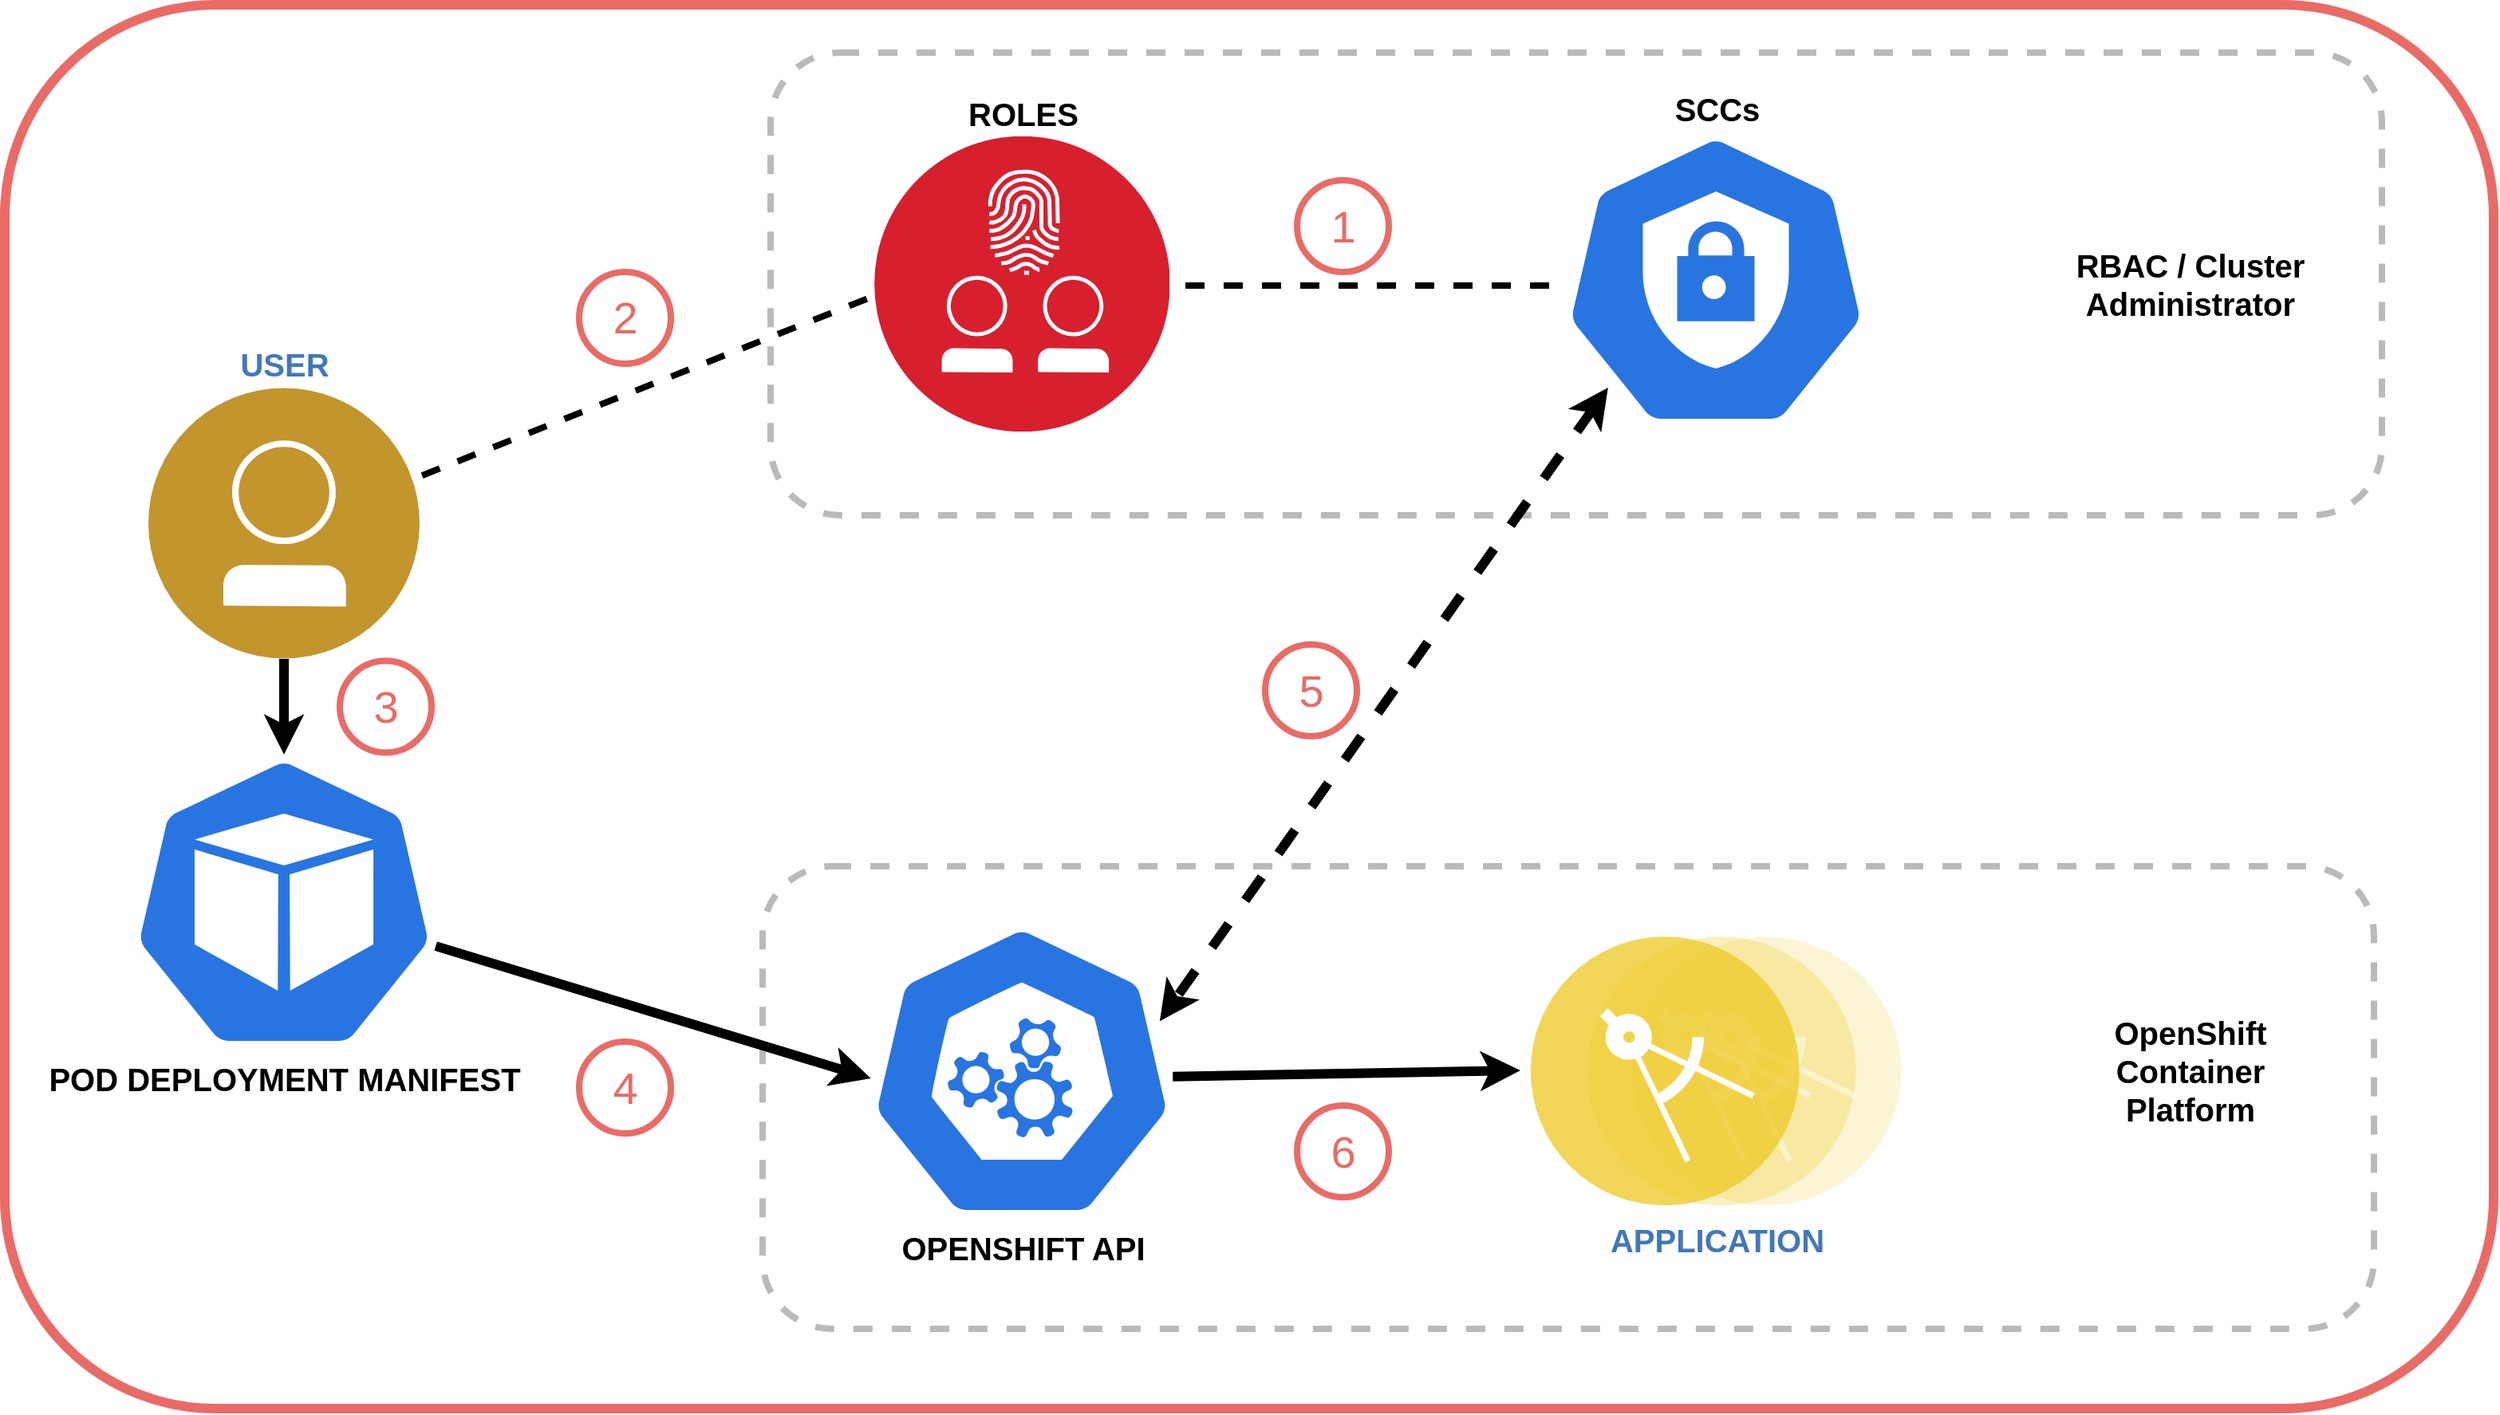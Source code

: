 <mxfile version="14.4.3" type="device" pages="15"><diagram id="C3WPt_PvETnrU60YEb46" name="overview"><mxGraphModel dx="1937" dy="1151" grid="1" gridSize="10" guides="1" tooltips="1" connect="1" arrows="1" fold="1" page="1" pageScale="1" pageWidth="1600" pageHeight="900" math="0" shadow="0"><root><mxCell id="0"/><mxCell id="1" parent="0"/><mxCell id="uvgBTmJJ079U2QDxe3o8-36" value="" style="rounded=1;whiteSpace=wrap;html=1;labelBackgroundColor=#FFFFFF;fontColor=#FFFFFF;fillColor=#FFFFFF;perimeterSpacing=4;strokeWidth=6;strokeColor=#EA6B66;" parent="1" vertex="1"><mxGeometry x="10" y="20" width="1560" height="880" as="geometry"/></mxCell><mxCell id="UFf3q3mJG5cCoXO80Mqx-9" value="" style="rounded=1;whiteSpace=wrap;html=1;dashed=1;strokeWidth=4;fontSize=20;strokeColor=#BABABA;" parent="1" vertex="1"><mxGeometry x="485" y="560" width="1010" height="290" as="geometry"/></mxCell><mxCell id="UFf3q3mJG5cCoXO80Mqx-8" value="" style="rounded=1;whiteSpace=wrap;html=1;dashed=1;strokeWidth=4;fontSize=20;strokeColor=#BABABA;" parent="1" vertex="1"><mxGeometry x="490" y="50" width="1010" height="290" as="geometry"/></mxCell><mxCell id="uvgBTmJJ079U2QDxe3o8-5" value="&lt;b&gt;&lt;font style=&quot;font-size: 20px&quot;&gt;APPLICATION&lt;/font&gt;&lt;/b&gt;" style="aspect=fixed;perimeter=ellipsePerimeter;html=1;align=center;shadow=0;dashed=0;fontColor=#4277BB;labelBackgroundColor=#ffffff;fontSize=12;spacingTop=3;image;image=img/lib/ibm/applications/microservice.svg;" parent="1" vertex="1"><mxGeometry x="966.4" y="603.66" width="232.2" height="169.49" as="geometry"/></mxCell><mxCell id="uvgBTmJJ079U2QDxe3o8-6" value="&lt;b&gt;&lt;font style=&quot;font-size: 20px&quot;&gt;USER&lt;/font&gt;&lt;/b&gt;" style="aspect=fixed;perimeter=ellipsePerimeter;html=1;align=center;shadow=0;dashed=0;fontColor=#4277BB;labelBackgroundColor=#ffffff;fontSize=12;spacingTop=3;image;image=img/lib/ibm/users/user.svg;labelPosition=center;verticalLabelPosition=top;verticalAlign=bottom;" parent="1" vertex="1"><mxGeometry x="100" y="260" width="170" height="170" as="geometry"/></mxCell><mxCell id="uvgBTmJJ079U2QDxe3o8-8" value="" style="html=1;labelBackgroundColor=#ffffff;startArrow=none;startFill=0;endArrow=none;endFill=0;jettySize=auto;orthogonalLoop=1;strokeWidth=4;dashed=1;fontSize=14;exitX=1.009;exitY=0.324;exitDx=0;exitDy=0;exitPerimeter=0;entryX=0;entryY=0.5;entryDx=0;entryDy=0;" parent="1" source="uvgBTmJJ079U2QDxe3o8-6" edge="1"><mxGeometry width="60" height="60" relative="1" as="geometry"><mxPoint x="190" y="520" as="sourcePoint"/><mxPoint x="555.0" y="202.5" as="targetPoint"/></mxGeometry></mxCell><mxCell id="uvgBTmJJ079U2QDxe3o8-12" value="&lt;font style=&quot;font-size: 20px&quot;&gt;&lt;b&gt;OPENSHIFT API&lt;/b&gt;&lt;/font&gt;" style="html=1;dashed=0;whitespace=wrap;fillColor=#2875E2;strokeColor=#ffffff;points=[[0.005,0.63,0],[0.1,0.2,0],[0.9,0.2,0],[0.5,0,0],[0.995,0.63,0],[0.72,0.99,0],[0.5,1,0],[0.28,0.99,0]];shape=mxgraph.kubernetes.icon;prIcon=master;verticalAlign=top;labelPosition=center;verticalLabelPosition=bottom;align=center;" parent="1" vertex="1"><mxGeometry x="520" y="595.77" width="255" height="185.26" as="geometry"/></mxCell><mxCell id="uvgBTmJJ079U2QDxe3o8-19" value="&lt;b&gt;&lt;font style=&quot;font-size: 20px&quot;&gt;SCCs&lt;/font&gt;&lt;/b&gt;" style="html=1;dashed=0;whitespace=wrap;fillColor=#2875E2;strokeColor=#ffffff;points=[[0.005,0.63,0],[0.1,0.2,0],[0.9,0.2,0],[0.5,0,0],[0.995,0.63,0],[0.72,0.99,0],[0.5,1,0],[0.28,0.99,0]];shape=mxgraph.kubernetes.icon;prIcon=c_role;labelPosition=center;verticalLabelPosition=top;align=center;verticalAlign=bottom;" parent="1" vertex="1"><mxGeometry x="955" y="100" width="255" height="185" as="geometry"/></mxCell><mxCell id="uvgBTmJJ079U2QDxe3o8-10" value="POD DEPLOYMENT MANIFEST" style="html=1;dashed=0;whitespace=wrap;fillColor=#2875E2;strokeColor=#ffffff;points=[[0.005,0.63,0],[0.1,0.2,0],[0.9,0.2,0],[0.5,0,0],[0.995,0.63,0],[0.72,0.99,0],[0.5,1,0],[0.28,0.99,0]];shape=mxgraph.kubernetes.icon;prIcon=pod;fontStyle=1;fontSize=20;labelPosition=center;verticalLabelPosition=bottom;align=center;verticalAlign=top;" parent="1" vertex="1"><mxGeometry x="57.5" y="490" width="255" height="185" as="geometry"/></mxCell><mxCell id="uvgBTmJJ079U2QDxe3o8-41" value="" style="html=1;labelBackgroundColor=#ffffff;startArrow=none;startFill=0;endArrow=none;endFill=0;jettySize=auto;orthogonalLoop=1;strokeWidth=4;dashed=1;fontSize=14;entryX=0.137;entryY=0.519;entryDx=0;entryDy=0;entryPerimeter=0;" parent="1" target="uvgBTmJJ079U2QDxe3o8-19" edge="1"><mxGeometry width="60" height="60" relative="1" as="geometry"><mxPoint x="750" y="196" as="sourcePoint"/><mxPoint x="605.24" y="-30.0" as="targetPoint"/></mxGeometry></mxCell><mxCell id="uvgBTmJJ079U2QDxe3o8-42" value="" style="html=1;labelBackgroundColor=#ffffff;startArrow=none;startFill=0;endArrow=classic;endFill=1;jettySize=auto;orthogonalLoop=1;strokeWidth=6;fontSize=14;exitX=0.871;exitY=0.519;exitDx=0;exitDy=0;exitPerimeter=0;" parent="1" source="uvgBTmJJ079U2QDxe3o8-12" edge="1"><mxGeometry width="60" height="60" relative="1" as="geometry"><mxPoint x="810" y="711" as="sourcePoint"/><mxPoint x="960" y="688" as="targetPoint"/></mxGeometry></mxCell><mxCell id="uvgBTmJJ079U2QDxe3o8-47" value="" style="html=1;labelBackgroundColor=#ffffff;startArrow=none;startFill=0;endArrow=classic;endFill=1;jettySize=auto;orthogonalLoop=1;strokeWidth=6;fontSize=14;exitX=0.5;exitY=1;exitDx=0;exitDy=0;" parent="1" source="uvgBTmJJ079U2QDxe3o8-6" target="uvgBTmJJ079U2QDxe3o8-10" edge="1"><mxGeometry width="60" height="60" relative="1" as="geometry"><mxPoint x="230" y="710.06" as="sourcePoint"/><mxPoint x="377" y="710" as="targetPoint"/></mxGeometry></mxCell><mxCell id="uvgBTmJJ079U2QDxe3o8-48" value="" style="html=1;labelBackgroundColor=#ffffff;startArrow=classic;startFill=1;endArrow=classic;endFill=1;jettySize=auto;orthogonalLoop=1;strokeWidth=6;fontSize=14;dashed=1;exitX=0.235;exitY=0.865;exitDx=0;exitDy=0;exitPerimeter=0;entryX=0.839;entryY=0.331;entryDx=0;entryDy=0;entryPerimeter=0;" parent="1" source="uvgBTmJJ079U2QDxe3o8-19" target="uvgBTmJJ079U2QDxe3o8-12" edge="1"><mxGeometry width="60" height="60" relative="1" as="geometry"><mxPoint x="1050" y="599.55" as="sourcePoint"/><mxPoint x="1050" y="460" as="targetPoint"/></mxGeometry></mxCell><mxCell id="UFf3q3mJG5cCoXO80Mqx-4" value="&lt;font style=&quot;font-size: 20px&quot;&gt;&lt;b&gt;RBAC / Cluster&lt;br&gt;Administrator&lt;/b&gt;&lt;/font&gt;" style="text;html=1;strokeColor=none;fillColor=none;align=center;verticalAlign=middle;whiteSpace=wrap;rounded=0;" parent="1" vertex="1"><mxGeometry x="1300" y="145" width="160" height="100" as="geometry"/></mxCell><mxCell id="UFf3q3mJG5cCoXO80Mqx-5" value="&lt;font style=&quot;font-size: 20px&quot;&gt;&lt;b&gt;OpenShift Container Platform&lt;br&gt;&lt;/b&gt;&lt;/font&gt;" style="text;html=1;strokeColor=none;fillColor=none;align=center;verticalAlign=middle;whiteSpace=wrap;rounded=0;" parent="1" vertex="1"><mxGeometry x="1325" y="638.4" width="110" height="100" as="geometry"/></mxCell><mxCell id="UFf3q3mJG5cCoXO80Mqx-6" value="" style="html=1;labelBackgroundColor=#ffffff;startArrow=none;startFill=0;endArrow=classic;endFill=1;jettySize=auto;orthogonalLoop=1;strokeWidth=6;fontSize=14;entryX=0.129;entryY=0.525;entryDx=0;entryDy=0;entryPerimeter=0;exitX=0.873;exitY=0.649;exitDx=0;exitDy=0;exitPerimeter=0;" parent="1" source="uvgBTmJJ079U2QDxe3o8-10" target="uvgBTmJJ079U2QDxe3o8-12" edge="1"><mxGeometry width="60" height="60" relative="1" as="geometry"><mxPoint x="544.855" y="689.613" as="sourcePoint"/><mxPoint x="775.002" y="671.41" as="targetPoint"/></mxGeometry></mxCell><mxCell id="UFf3q3mJG5cCoXO80Mqx-24" value="" style="group" parent="1" vertex="1" connectable="0"><mxGeometry x="820" y="130" width="57.5" height="57.5" as="geometry"/></mxCell><mxCell id="UFf3q3mJG5cCoXO80Mqx-10" value="" style="ellipse;whiteSpace=wrap;html=1;aspect=fixed;strokeWidth=4;fontSize=20;strokeColor=#EA6B66;" parent="UFf3q3mJG5cCoXO80Mqx-24" vertex="1"><mxGeometry width="57.5" height="57.5" as="geometry"/></mxCell><mxCell id="UFf3q3mJG5cCoXO80Mqx-11" value="&lt;font color=&quot;#ea6b66&quot;&gt;1&lt;/font&gt;" style="text;html=1;strokeColor=none;fillColor=none;align=center;verticalAlign=middle;whiteSpace=wrap;rounded=0;fontSize=28;" parent="UFf3q3mJG5cCoXO80Mqx-24" vertex="1"><mxGeometry x="8.75" y="8.75" width="40" height="40" as="geometry"/></mxCell><mxCell id="UFf3q3mJG5cCoXO80Mqx-25" value="" style="group" parent="1" vertex="1" connectable="0"><mxGeometry x="370" y="187.5" width="57.5" height="57.5" as="geometry"/></mxCell><mxCell id="UFf3q3mJG5cCoXO80Mqx-26" value="" style="ellipse;whiteSpace=wrap;html=1;aspect=fixed;strokeWidth=4;fontSize=20;strokeColor=#EA6B66;" parent="UFf3q3mJG5cCoXO80Mqx-25" vertex="1"><mxGeometry width="57.5" height="57.5" as="geometry"/></mxCell><mxCell id="UFf3q3mJG5cCoXO80Mqx-27" value="&lt;font color=&quot;#ea6b66&quot;&gt;2&lt;/font&gt;" style="text;html=1;strokeColor=none;fillColor=none;align=center;verticalAlign=middle;whiteSpace=wrap;rounded=0;fontSize=28;" parent="UFf3q3mJG5cCoXO80Mqx-25" vertex="1"><mxGeometry x="8.75" y="8.75" width="40" height="40" as="geometry"/></mxCell><mxCell id="UFf3q3mJG5cCoXO80Mqx-28" value="" style="group" parent="1" vertex="1" connectable="0"><mxGeometry x="220" y="431.25" width="57.5" height="57.5" as="geometry"/></mxCell><mxCell id="UFf3q3mJG5cCoXO80Mqx-29" value="" style="ellipse;whiteSpace=wrap;html=1;aspect=fixed;strokeWidth=4;fontSize=20;strokeColor=#EA6B66;" parent="UFf3q3mJG5cCoXO80Mqx-28" vertex="1"><mxGeometry width="57.5" height="57.5" as="geometry"/></mxCell><mxCell id="UFf3q3mJG5cCoXO80Mqx-30" value="&lt;font color=&quot;#ea6b66&quot;&gt;3&lt;/font&gt;" style="text;html=1;strokeColor=none;fillColor=none;align=center;verticalAlign=middle;whiteSpace=wrap;rounded=0;fontSize=28;" parent="UFf3q3mJG5cCoXO80Mqx-28" vertex="1"><mxGeometry x="8.75" y="8.75" width="40" height="40" as="geometry"/></mxCell><mxCell id="UFf3q3mJG5cCoXO80Mqx-31" value="" style="group" parent="1" vertex="1" connectable="0"><mxGeometry x="370" y="670" width="57.5" height="57.5" as="geometry"/></mxCell><mxCell id="UFf3q3mJG5cCoXO80Mqx-32" value="" style="ellipse;whiteSpace=wrap;html=1;aspect=fixed;strokeWidth=4;fontSize=20;strokeColor=#EA6B66;" parent="UFf3q3mJG5cCoXO80Mqx-31" vertex="1"><mxGeometry width="57.5" height="57.5" as="geometry"/></mxCell><mxCell id="UFf3q3mJG5cCoXO80Mqx-33" value="&lt;font color=&quot;#ea6b66&quot;&gt;4&lt;/font&gt;" style="text;html=1;strokeColor=none;fillColor=none;align=center;verticalAlign=middle;whiteSpace=wrap;rounded=0;fontSize=28;" parent="UFf3q3mJG5cCoXO80Mqx-31" vertex="1"><mxGeometry x="8.75" y="8.75" width="40" height="40" as="geometry"/></mxCell><mxCell id="UFf3q3mJG5cCoXO80Mqx-34" value="" style="group" parent="1" vertex="1" connectable="0"><mxGeometry x="800" y="421" width="57.5" height="57.5" as="geometry"/></mxCell><mxCell id="UFf3q3mJG5cCoXO80Mqx-35" value="" style="ellipse;whiteSpace=wrap;html=1;aspect=fixed;strokeWidth=4;fontSize=20;strokeColor=#EA6B66;" parent="UFf3q3mJG5cCoXO80Mqx-34" vertex="1"><mxGeometry width="57.5" height="57.5" as="geometry"/></mxCell><mxCell id="UFf3q3mJG5cCoXO80Mqx-36" value="&lt;font color=&quot;#ea6b66&quot;&gt;5&lt;/font&gt;" style="text;html=1;strokeColor=none;fillColor=none;align=center;verticalAlign=middle;whiteSpace=wrap;rounded=0;fontSize=28;" parent="UFf3q3mJG5cCoXO80Mqx-34" vertex="1"><mxGeometry x="8.75" y="8.75" width="40" height="40" as="geometry"/></mxCell><mxCell id="UFf3q3mJG5cCoXO80Mqx-37" value="" style="group" parent="1" vertex="1" connectable="0"><mxGeometry x="820" y="710" width="57.5" height="57.5" as="geometry"/></mxCell><mxCell id="UFf3q3mJG5cCoXO80Mqx-38" value="" style="ellipse;whiteSpace=wrap;html=1;aspect=fixed;strokeWidth=4;fontSize=20;strokeColor=#EA6B66;" parent="UFf3q3mJG5cCoXO80Mqx-37" vertex="1"><mxGeometry width="57.5" height="57.5" as="geometry"/></mxCell><mxCell id="UFf3q3mJG5cCoXO80Mqx-39" value="&lt;font color=&quot;#ea6b66&quot;&gt;6&lt;/font&gt;" style="text;html=1;strokeColor=none;fillColor=none;align=center;verticalAlign=middle;whiteSpace=wrap;rounded=0;fontSize=28;" parent="UFf3q3mJG5cCoXO80Mqx-37" vertex="1"><mxGeometry x="8.75" y="8.75" width="40" height="40" as="geometry"/></mxCell><mxCell id="UFf3q3mJG5cCoXO80Mqx-40" value="&lt;font style=&quot;font-size: 20px&quot; color=&quot;#000000&quot;&gt;&lt;b&gt;ROLES&lt;/b&gt;&lt;/font&gt;" style="aspect=fixed;perimeter=ellipsePerimeter;html=1;align=center;shadow=0;dashed=0;fontColor=#4277BB;labelBackgroundColor=#ffffff;fontSize=12;spacingTop=3;image;image=img/lib/ibm/security/identity_access_management.svg;strokeColor=#EA6B66;strokeWidth=4;labelPosition=center;verticalLabelPosition=top;verticalAlign=bottom;" parent="1" vertex="1"><mxGeometry x="555" y="102.5" width="185" height="185" as="geometry"/></mxCell></root></mxGraphModel></diagram><diagram name="overview2" id="TMQ3yHsNwNTueCHhdtU9"><mxGraphModel dx="3537" dy="2051" grid="1" gridSize="10" guides="1" tooltips="1" connect="1" arrows="1" fold="1" page="1" pageScale="1" pageWidth="1600" pageHeight="900" math="0" shadow="0"><root><mxCell id="KSQczvlWQHgUZ4oY-ExW-0"/><mxCell id="KSQczvlWQHgUZ4oY-ExW-1" parent="KSQczvlWQHgUZ4oY-ExW-0"/><mxCell id="KSQczvlWQHgUZ4oY-ExW-2" value="" style="rounded=0;whiteSpace=wrap;html=1;labelBackgroundColor=#FFFFFF;fontColor=#FFFFFF;fillColor=#FFFFFF;perimeterSpacing=4;strokeWidth=6;strokeColor=#EA6B66;shadow=1;glass=0;sketch=1;" parent="KSQczvlWQHgUZ4oY-ExW-1" vertex="1"><mxGeometry x="-15" y="-15" width="1560" height="930" as="geometry"/></mxCell><mxCell id="KSQczvlWQHgUZ4oY-ExW-3" value="" style="rounded=1;whiteSpace=wrap;html=1;dashed=1;strokeWidth=4;fontSize=20;strokeColor=#BABABA;" parent="KSQczvlWQHgUZ4oY-ExW-1" vertex="1"><mxGeometry x="330" y="10" width="1180" height="880" as="geometry"/></mxCell><mxCell id="KSQczvlWQHgUZ4oY-ExW-41" value="" style="rounded=1;whiteSpace=wrap;html=1;dashed=1;strokeWidth=4;fontSize=20;strokeColor=#BABABA;" parent="KSQczvlWQHgUZ4oY-ExW-1" vertex="1"><mxGeometry x="410" y="300" width="260" height="550" as="geometry"/></mxCell><mxCell id="KSQczvlWQHgUZ4oY-ExW-40" value="" style="rounded=1;whiteSpace=wrap;html=1;dashed=1;strokeWidth=4;fontSize=20;strokeColor=#BABABA;" parent="KSQczvlWQHgUZ4oY-ExW-1" vertex="1"><mxGeometry x="30" y="40" width="220" height="680" as="geometry"/></mxCell><mxCell id="KSQczvlWQHgUZ4oY-ExW-4" value="" style="rounded=1;whiteSpace=wrap;html=1;dashed=1;strokeWidth=4;fontSize=20;strokeColor=#BABABA;" parent="KSQczvlWQHgUZ4oY-ExW-1" vertex="1"><mxGeometry x="410" y="30" width="1020" height="250" as="geometry"/></mxCell><mxCell id="KSQczvlWQHgUZ4oY-ExW-5" value="&lt;b&gt;&lt;font style=&quot;font-size: 20px&quot; color=&quot;#000000&quot;&gt;APPLICATION&lt;/font&gt;&lt;/b&gt;" style="aspect=fixed;perimeter=ellipsePerimeter;html=1;align=center;shadow=0;dashed=0;fontColor=#4277BB;labelBackgroundColor=#ffffff;fontSize=12;spacingTop=3;image;image=img/lib/ibm/applications/microservice.svg;" parent="KSQczvlWQHgUZ4oY-ExW-1" vertex="1"><mxGeometry x="1120" y="480" width="214.93" height="156.88" as="geometry"/></mxCell><mxCell id="KSQczvlWQHgUZ4oY-ExW-9" value="&lt;b&gt;&lt;font style=&quot;font-size: 20px&quot;&gt;SCCs&lt;/font&gt;&lt;/b&gt;" style="html=1;dashed=0;whitespace=wrap;fillColor=#2875E2;strokeColor=#ffffff;points=[[0.005,0.63,0],[0.1,0.2,0],[0.9,0.2,0],[0.5,0,0],[0.995,0.63,0],[0.72,0.99,0],[0.5,1,0],[0.28,0.99,0]];shape=mxgraph.kubernetes.icon;prIcon=c_role;labelPosition=center;verticalLabelPosition=top;align=center;verticalAlign=bottom;" parent="KSQczvlWQHgUZ4oY-ExW-1" vertex="1"><mxGeometry x="1040" y="73.75" width="223.75" height="162.5" as="geometry"/></mxCell><mxCell id="KSQczvlWQHgUZ4oY-ExW-11" value="" style="html=1;labelBackgroundColor=#ffffff;startArrow=none;startFill=0;endArrow=none;endFill=0;jettySize=auto;orthogonalLoop=1;strokeWidth=6;dashed=1;fontSize=14;entryX=0.137;entryY=0.519;entryDx=0;entryDy=0;entryPerimeter=0;exitX=1;exitY=0.5;exitDx=0;exitDy=0;" parent="KSQczvlWQHgUZ4oY-ExW-1" source="KSQczvlWQHgUZ4oY-ExW-36" target="KSQczvlWQHgUZ4oY-ExW-9" edge="1"><mxGeometry width="60" height="60" relative="1" as="geometry"><mxPoint x="857.5" y="177.25" as="sourcePoint"/><mxPoint x="712.74" y="-48.75" as="targetPoint"/></mxGeometry></mxCell><mxCell id="KSQczvlWQHgUZ4oY-ExW-12" value="" style="html=1;labelBackgroundColor=#ffffff;startArrow=none;startFill=0;endArrow=classic;endFill=1;jettySize=auto;orthogonalLoop=1;strokeWidth=6;fontSize=14;exitX=0.871;exitY=0.519;exitDx=0;exitDy=0;exitPerimeter=0;" parent="KSQczvlWQHgUZ4oY-ExW-1" source="KSQczvlWQHgUZ4oY-ExW-8" target="KSQczvlWQHgUZ4oY-ExW-5" edge="1"><mxGeometry width="60" height="60" relative="1" as="geometry"><mxPoint x="920" y="561" as="sourcePoint"/><mxPoint x="1070" y="538" as="targetPoint"/></mxGeometry></mxCell><mxCell id="KSQczvlWQHgUZ4oY-ExW-13" value="" style="html=1;labelBackgroundColor=#ffffff;startArrow=none;startFill=0;endArrow=classic;endFill=1;jettySize=auto;orthogonalLoop=1;strokeWidth=6;fontSize=14;exitX=0.488;exitY=0.963;exitDx=0;exitDy=0;exitPerimeter=0;" parent="KSQczvlWQHgUZ4oY-ExW-1" source="KSQczvlWQHgUZ4oY-ExW-37" target="KSQczvlWQHgUZ4oY-ExW-10" edge="1"><mxGeometry width="60" height="60" relative="1" as="geometry"><mxPoint x="220.94" y="409.61" as="sourcePoint"/><mxPoint x="412.94" y="689.61" as="targetPoint"/></mxGeometry></mxCell><mxCell id="KSQczvlWQHgUZ4oY-ExW-14" value="" style="html=1;labelBackgroundColor=#ffffff;startArrow=classic;startFill=1;endArrow=classic;endFill=1;jettySize=auto;orthogonalLoop=1;strokeWidth=6;fontSize=14;dashed=1;exitX=0.313;exitY=0.943;exitDx=0;exitDy=0;exitPerimeter=0;entryX=0.715;entryY=0.116;entryDx=0;entryDy=0;entryPerimeter=0;" parent="KSQczvlWQHgUZ4oY-ExW-1" source="KSQczvlWQHgUZ4oY-ExW-9" target="KSQczvlWQHgUZ4oY-ExW-8" edge="1"><mxGeometry width="60" height="60" relative="1" as="geometry"><mxPoint x="1050" y="579.55" as="sourcePoint"/><mxPoint x="1050" y="440" as="targetPoint"/></mxGeometry></mxCell><mxCell id="KSQczvlWQHgUZ4oY-ExW-15" value="&lt;font style=&quot;font-size: 20px&quot; color=&quot;#7ea6e0&quot;&gt;&lt;b&gt;RBAC / Cluster&lt;br&gt;Administrator&lt;/b&gt;&lt;/font&gt;" style="text;html=1;strokeColor=none;fillColor=none;align=center;verticalAlign=middle;whiteSpace=wrap;rounded=0;" parent="KSQczvlWQHgUZ4oY-ExW-1" vertex="1"><mxGeometry x="1250" y="178.94" width="160" height="100" as="geometry"/></mxCell><mxCell id="KSQczvlWQHgUZ4oY-ExW-16" value="&lt;font&gt;&lt;b&gt;&lt;font color=&quot;#7ea6e0&quot; style=&quot;font-size: 28px&quot;&gt;OpenShift Container Platform&lt;/font&gt;&lt;br&gt;&lt;/b&gt;&lt;/font&gt;" style="text;html=1;strokeColor=none;fillColor=none;align=center;verticalAlign=middle;whiteSpace=wrap;rounded=0;" parent="KSQczvlWQHgUZ4oY-ExW-1" vertex="1"><mxGeometry x="960" y="760" width="340" height="100" as="geometry"/></mxCell><mxCell id="KSQczvlWQHgUZ4oY-ExW-17" value="" style="html=1;labelBackgroundColor=#ffffff;startArrow=none;startFill=0;endArrow=classic;endFill=1;jettySize=auto;orthogonalLoop=1;strokeWidth=6;fontSize=14;entryX=0.144;entryY=0.617;entryDx=0;entryDy=0;entryPerimeter=0;exitX=0.819;exitY=0.434;exitDx=0;exitDy=0;exitPerimeter=0;" parent="KSQczvlWQHgUZ4oY-ExW-1" source="KSQczvlWQHgUZ4oY-ExW-10" target="KSQczvlWQHgUZ4oY-ExW-8" edge="1"><mxGeometry width="60" height="60" relative="1" as="geometry"><mxPoint x="544.855" y="669.613" as="sourcePoint"/><mxPoint x="775.002" y="651.41" as="targetPoint"/></mxGeometry></mxCell><mxCell id="KSQczvlWQHgUZ4oY-ExW-18" value="" style="group" parent="KSQczvlWQHgUZ4oY-ExW-1" vertex="1" connectable="0"><mxGeometry x="810" y="90" width="57.5" height="57.5" as="geometry"/></mxCell><mxCell id="KSQczvlWQHgUZ4oY-ExW-19" value="" style="ellipse;whiteSpace=wrap;html=1;aspect=fixed;strokeWidth=4;fontSize=20;strokeColor=#EA6B66;" parent="KSQczvlWQHgUZ4oY-ExW-18" vertex="1"><mxGeometry width="57.5" height="57.5" as="geometry"/></mxCell><mxCell id="KSQczvlWQHgUZ4oY-ExW-20" value="&lt;font color=&quot;#ea6b66&quot;&gt;1&lt;/font&gt;" style="text;html=1;strokeColor=none;fillColor=none;align=center;verticalAlign=middle;whiteSpace=wrap;rounded=0;fontSize=28;" parent="KSQczvlWQHgUZ4oY-ExW-18" vertex="1"><mxGeometry x="8.75" y="8.75" width="40" height="40" as="geometry"/></mxCell><mxCell id="KSQczvlWQHgUZ4oY-ExW-21" value="" style="group" parent="KSQczvlWQHgUZ4oY-ExW-1" vertex="1" connectable="0"><mxGeometry x="560" y="242.5" width="57.5" height="57.5" as="geometry"/></mxCell><mxCell id="KSQczvlWQHgUZ4oY-ExW-22" value="" style="ellipse;whiteSpace=wrap;html=1;aspect=fixed;strokeWidth=4;fontSize=20;strokeColor=#EA6B66;" parent="KSQczvlWQHgUZ4oY-ExW-21" vertex="1"><mxGeometry width="57.5" height="57.5" as="geometry"/></mxCell><mxCell id="KSQczvlWQHgUZ4oY-ExW-23" value="&lt;font color=&quot;#ea6b66&quot;&gt;2&lt;/font&gt;" style="text;html=1;strokeColor=none;fillColor=none;align=center;verticalAlign=middle;whiteSpace=wrap;rounded=0;fontSize=28;" parent="KSQczvlWQHgUZ4oY-ExW-21" vertex="1"><mxGeometry x="8.75" y="8.75" width="40" height="40" as="geometry"/></mxCell><mxCell id="KSQczvlWQHgUZ4oY-ExW-24" value="" style="group" parent="KSQczvlWQHgUZ4oY-ExW-1" vertex="1" connectable="0"><mxGeometry x="66.87" y="278.94" width="57.5" height="57.5" as="geometry"/></mxCell><mxCell id="KSQczvlWQHgUZ4oY-ExW-25" value="" style="ellipse;whiteSpace=wrap;html=1;aspect=fixed;strokeWidth=4;fontSize=20;strokeColor=#EA6B66;" parent="KSQczvlWQHgUZ4oY-ExW-24" vertex="1"><mxGeometry width="57.5" height="57.5" as="geometry"/></mxCell><mxCell id="KSQczvlWQHgUZ4oY-ExW-26" value="&lt;font color=&quot;#ea6b66&quot;&gt;3&lt;/font&gt;" style="text;html=1;strokeColor=none;fillColor=none;align=center;verticalAlign=middle;whiteSpace=wrap;rounded=0;fontSize=28;" parent="KSQczvlWQHgUZ4oY-ExW-24" vertex="1"><mxGeometry x="8.75" y="8.75" width="40" height="40" as="geometry"/></mxCell><mxCell id="KSQczvlWQHgUZ4oY-ExW-30" value="" style="group" parent="KSQczvlWQHgUZ4oY-ExW-1" vertex="1" connectable="0"><mxGeometry x="460" y="525.01" width="57.5" height="57.5" as="geometry"/></mxCell><mxCell id="KSQczvlWQHgUZ4oY-ExW-31" value="" style="ellipse;whiteSpace=wrap;html=1;aspect=fixed;strokeWidth=4;fontSize=20;strokeColor=#EA6B66;" parent="KSQczvlWQHgUZ4oY-ExW-30" vertex="1"><mxGeometry width="57.5" height="57.5" as="geometry"/></mxCell><mxCell id="KSQczvlWQHgUZ4oY-ExW-32" value="&lt;font color=&quot;#ea6b66&quot;&gt;5&lt;/font&gt;" style="text;html=1;strokeColor=none;fillColor=none;align=center;verticalAlign=middle;whiteSpace=wrap;rounded=0;fontSize=28;" parent="KSQczvlWQHgUZ4oY-ExW-30" vertex="1"><mxGeometry x="8.75" y="8.75" width="40" height="40" as="geometry"/></mxCell><mxCell id="KSQczvlWQHgUZ4oY-ExW-33" value="" style="group" parent="KSQczvlWQHgUZ4oY-ExW-1" vertex="1" connectable="0"><mxGeometry x="700" y="636.88" width="92.5" height="71.57" as="geometry"/></mxCell><mxCell id="KSQczvlWQHgUZ4oY-ExW-34" value="" style="ellipse;whiteSpace=wrap;html=1;aspect=fixed;strokeWidth=4;fontSize=20;strokeColor=#EA6B66;" parent="KSQczvlWQHgUZ4oY-ExW-33" vertex="1"><mxGeometry width="57.5" height="57.5" as="geometry"/></mxCell><mxCell id="KSQczvlWQHgUZ4oY-ExW-35" value="&lt;font color=&quot;#ea6b66&quot;&gt;6&lt;/font&gt;" style="text;html=1;strokeColor=none;fillColor=none;align=center;verticalAlign=middle;whiteSpace=wrap;rounded=0;fontSize=28;" parent="KSQczvlWQHgUZ4oY-ExW-33" vertex="1"><mxGeometry x="8.75" y="8.75" width="40" height="40" as="geometry"/></mxCell><mxCell id="KSQczvlWQHgUZ4oY-ExW-36" value="&lt;font style=&quot;font-size: 20px&quot; color=&quot;#000000&quot;&gt;&lt;b&gt;ROLES&lt;/b&gt;&lt;/font&gt;" style="aspect=fixed;perimeter=ellipsePerimeter;html=1;align=center;shadow=0;dashed=0;fontColor=#4277BB;labelBackgroundColor=#ffffff;fontSize=12;spacingTop=3;image;image=img/lib/ibm/security/identity_access_management.svg;strokeColor=#EA6B66;strokeWidth=4;labelPosition=center;verticalLabelPosition=top;verticalAlign=bottom;" parent="KSQczvlWQHgUZ4oY-ExW-1" vertex="1"><mxGeometry x="460.01" y="80" width="160" height="160" as="geometry"/></mxCell><mxCell id="KSQczvlWQHgUZ4oY-ExW-37" value="" style="html=1;dashed=0;whitespace=wrap;fillColor=#2875E2;strokeColor=#ffffff;points=[[0.005,0.63,0],[0.1,0.2,0],[0.9,0.2,0],[0.5,0,0],[0.995,0.63,0],[0.72,0.99,0],[0.5,1,0],[0.28,0.99,0]];shape=mxgraph.kubernetes.icon;prIcon=sa;fontSize=20;fontStyle=1;labelPosition=center;verticalLabelPosition=bottom;align=center;verticalAlign=top;" parent="KSQczvlWQHgUZ4oY-ExW-1" vertex="1"><mxGeometry x="455.32" y="351.01" width="167.5" height="174" as="geometry"/></mxCell><mxCell id="KSQczvlWQHgUZ4oY-ExW-38" value="" style="html=1;dashed=0;whitespace=wrap;fillColor=#2875E2;strokeColor=#ffffff;points=[[0.005,0.63,0],[0.1,0.2,0],[0.9,0.2,0],[0.5,0,0],[0.995,0.63,0],[0.72,0.99,0],[0.5,1,0],[0.28,0.99,0]];shape=mxgraph.kubernetes.icon;prIcon=user;fontSize=20;fontStyle=1;labelPosition=center;verticalLabelPosition=bottom;align=center;verticalAlign=top;" parent="KSQczvlWQHgUZ4oY-ExW-1" vertex="1"><mxGeometry x="55.0" y="110" width="170" height="160" as="geometry"/></mxCell><mxCell id="KSQczvlWQHgUZ4oY-ExW-10" value="POD DEPLOYMENT&lt;br&gt;MANIFEST" style="html=1;dashed=0;whitespace=wrap;fillColor=#2875E2;strokeColor=#ffffff;points=[[0.005,0.63,0],[0.1,0.2,0],[0.9,0.2,0],[0.5,0,0],[0.995,0.63,0],[0.72,0.99,0],[0.5,1,0],[0.28,0.99,0]];shape=mxgraph.kubernetes.icon;prIcon=pod;fontStyle=1;fontSize=20;labelPosition=center;verticalLabelPosition=bottom;align=center;verticalAlign=top;" parent="KSQczvlWQHgUZ4oY-ExW-1" vertex="1"><mxGeometry x="424.07" y="601.18" width="231.87" height="160" as="geometry"/></mxCell><mxCell id="KSQczvlWQHgUZ4oY-ExW-39" value="&lt;font color=&quot;#000000&quot;&gt;APPLICATION&lt;/font&gt;" style="aspect=fixed;perimeter=ellipsePerimeter;html=1;align=center;shadow=0;dashed=0;fontColor=#4277BB;labelBackgroundColor=#ffffff;fontSize=20;spacingTop=3;image;image=img/lib/ibm/applications/api_developer_portal.svg;strokeColor=#EA6B66;strokeWidth=4;fillColor=#FFFFFF;fontStyle=1" parent="KSQczvlWQHgUZ4oY-ExW-1" vertex="1"><mxGeometry x="61.7" y="356.57" width="156.6" height="156.6" as="geometry"/></mxCell><mxCell id="KSQczvlWQHgUZ4oY-ExW-42" value="&lt;b&gt;&lt;font color=&quot;#7ea6e0&quot;&gt;Programmer&lt;/font&gt;&lt;/b&gt;" style="text;html=1;strokeColor=none;fillColor=none;align=center;verticalAlign=middle;whiteSpace=wrap;rounded=0;fontSize=20;" parent="KSQczvlWQHgUZ4oY-ExW-1" vertex="1"><mxGeometry x="124.37" y="671.57" width="40" height="20" as="geometry"/></mxCell><mxCell id="KSQczvlWQHgUZ4oY-ExW-43" value="&lt;b&gt;&lt;font color=&quot;#7ea6e0&quot;&gt;Deployer&lt;/font&gt;&lt;br&gt;&lt;/b&gt;" style="text;html=1;strokeColor=none;fillColor=none;align=center;verticalAlign=middle;whiteSpace=wrap;rounded=0;fontSize=20;" parent="KSQczvlWQHgUZ4oY-ExW-1" vertex="1"><mxGeometry x="400" y="317.5" width="160" height="20" as="geometry"/></mxCell><mxCell id="KSQczvlWQHgUZ4oY-ExW-44" value="" style="html=1;labelBackgroundColor=#ffffff;startArrow=none;startFill=0;endArrow=none;endFill=0;jettySize=auto;orthogonalLoop=1;strokeWidth=6;dashed=1;fontSize=14;exitX=0.518;exitY=0.044;exitDx=0;exitDy=0;exitPerimeter=0;entryX=0.5;entryY=1;entryDx=0;entryDy=0;" parent="KSQczvlWQHgUZ4oY-ExW-1" source="KSQczvlWQHgUZ4oY-ExW-37" target="KSQczvlWQHgUZ4oY-ExW-36" edge="1"><mxGeometry width="60" height="60" relative="1" as="geometry"><mxPoint x="223" y="425.04" as="sourcePoint"/><mxPoint x="309.728" y="232.979" as="targetPoint"/></mxGeometry></mxCell><mxCell id="KSQczvlWQHgUZ4oY-ExW-45" value="" style="html=1;labelBackgroundColor=#ffffff;startArrow=none;startFill=0;endArrow=classic;endFill=1;jettySize=auto;orthogonalLoop=1;strokeWidth=6;fontSize=14;entryX=0.5;entryY=0;entryDx=0;entryDy=0;" parent="KSQczvlWQHgUZ4oY-ExW-1" source="KSQczvlWQHgUZ4oY-ExW-38" target="KSQczvlWQHgUZ4oY-ExW-39" edge="1"><mxGeometry width="60" height="60" relative="1" as="geometry"><mxPoint x="136.87" y="265.69" as="sourcePoint"/><mxPoint x="142.805" y="356.82" as="targetPoint"/></mxGeometry></mxCell><mxCell id="KSQczvlWQHgUZ4oY-ExW-8" value="&lt;font style=&quot;font-size: 20px&quot;&gt;&lt;b&gt;OPENSHIFT API&lt;/b&gt;&lt;/font&gt;" style="html=1;dashed=0;whitespace=wrap;fillColor=#2875E2;strokeColor=#ffffff;points=[[0.005,0.63,0],[0.1,0.2,0],[0.9,0.2,0],[0.5,0,0],[0.995,0.63,0],[0.72,0.99,0],[0.5,1,0],[0.28,0.99,0]];shape=mxgraph.kubernetes.icon;prIcon=master;verticalAlign=top;labelPosition=center;verticalLabelPosition=bottom;align=center;" parent="KSQczvlWQHgUZ4oY-ExW-1" vertex="1"><mxGeometry x="780" y="475.31" width="222.5" height="161.57" as="geometry"/></mxCell><mxCell id="KSQczvlWQHgUZ4oY-ExW-49" value="" style="group" parent="KSQczvlWQHgUZ4oY-ExW-1" vertex="1" connectable="0"><mxGeometry x="272.5" y="360.0" width="57.5" height="57.5" as="geometry"/></mxCell><mxCell id="KSQczvlWQHgUZ4oY-ExW-28" value="" style="ellipse;whiteSpace=wrap;html=1;aspect=fixed;strokeWidth=4;fontSize=20;strokeColor=#EA6B66;" parent="KSQczvlWQHgUZ4oY-ExW-49" vertex="1"><mxGeometry width="57.5" height="57.5" as="geometry"/></mxCell><mxCell id="KSQczvlWQHgUZ4oY-ExW-29" value="&lt;font color=&quot;#ea6b66&quot;&gt;4&lt;/font&gt;" style="text;html=1;strokeColor=none;fillColor=none;align=center;verticalAlign=middle;whiteSpace=wrap;rounded=0;fontSize=28;" parent="KSQczvlWQHgUZ4oY-ExW-49" vertex="1"><mxGeometry x="8.75" y="10" width="40" height="38.75" as="geometry"/></mxCell><mxCell id="KSQczvlWQHgUZ4oY-ExW-47" value="" style="html=1;labelBackgroundColor=#ffffff;startArrow=none;startFill=0;endArrow=classic;endFill=1;jettySize=auto;orthogonalLoop=1;strokeWidth=6;fontSize=14;entryX=0.04;entryY=0.48;entryDx=0;entryDy=0;entryPerimeter=0;dashed=1;" parent="KSQczvlWQHgUZ4oY-ExW-1" source="KSQczvlWQHgUZ4oY-ExW-39" target="KSQczvlWQHgUZ4oY-ExW-37" edge="1"><mxGeometry width="60" height="60" relative="1" as="geometry"><mxPoint x="55.39" y="688.5" as="sourcePoint"/><mxPoint x="142.118" y="496.439" as="targetPoint"/></mxGeometry></mxCell><mxCell id="KSQczvlWQHgUZ4oY-ExW-50" value="" style="group" parent="KSQczvlWQHgUZ4oY-ExW-1" vertex="1" connectable="0"><mxGeometry x="945" y="320" width="57.5" height="57.5" as="geometry"/></mxCell><mxCell id="KSQczvlWQHgUZ4oY-ExW-51" value="" style="ellipse;whiteSpace=wrap;html=1;aspect=fixed;strokeWidth=4;fontSize=20;strokeColor=#EA6B66;" parent="KSQczvlWQHgUZ4oY-ExW-50" vertex="1"><mxGeometry width="57.5" height="57.5" as="geometry"/></mxCell><mxCell id="KSQczvlWQHgUZ4oY-ExW-52" value="&lt;font color=&quot;#ea6b66&quot;&gt;8&lt;/font&gt;" style="text;html=1;strokeColor=none;fillColor=none;align=center;verticalAlign=middle;whiteSpace=wrap;rounded=0;fontSize=28;" parent="KSQczvlWQHgUZ4oY-ExW-50" vertex="1"><mxGeometry x="8.75" y="8.75" width="40" height="40" as="geometry"/></mxCell><mxCell id="KSQczvlWQHgUZ4oY-ExW-53" value="" style="group" parent="KSQczvlWQHgUZ4oY-ExW-1" vertex="1" connectable="0"><mxGeometry x="1010" y="570" width="57.5" height="57.5" as="geometry"/></mxCell><mxCell id="KSQczvlWQHgUZ4oY-ExW-54" value="" style="ellipse;whiteSpace=wrap;html=1;aspect=fixed;strokeWidth=4;fontSize=20;strokeColor=#EA6B66;" parent="KSQczvlWQHgUZ4oY-ExW-53" vertex="1"><mxGeometry width="57.5" height="57.5" as="geometry"/></mxCell><mxCell id="KSQczvlWQHgUZ4oY-ExW-55" value="&lt;font color=&quot;#ea6b66&quot;&gt;7&lt;/font&gt;" style="text;html=1;strokeColor=none;fillColor=none;align=center;verticalAlign=middle;whiteSpace=wrap;rounded=0;fontSize=28;" parent="KSQczvlWQHgUZ4oY-ExW-53" vertex="1"><mxGeometry x="8.75" y="8.75" width="40" height="40" as="geometry"/></mxCell></root></mxGraphModel></diagram><diagram name="overview3" id="ACduUBYlktiYgULmkSBC"><mxGraphModel dx="3537" dy="2051" grid="1" gridSize="10" guides="1" tooltips="1" connect="1" arrows="1" fold="1" page="1" pageScale="1" pageWidth="1600" pageHeight="900" math="0" shadow="0"><root><mxCell id="JkkqFDEiVrWG0Y3xVl3t-0"/><mxCell id="JkkqFDEiVrWG0Y3xVl3t-1" parent="JkkqFDEiVrWG0Y3xVl3t-0"/><mxCell id="JkkqFDEiVrWG0Y3xVl3t-2" value="" style="rounded=0;whiteSpace=wrap;html=1;labelBackgroundColor=#FFFFFF;fontColor=#FFFFFF;fillColor=#FFFFFF;perimeterSpacing=4;strokeWidth=6;strokeColor=#EA6B66;shadow=1;glass=0;sketch=1;" parent="JkkqFDEiVrWG0Y3xVl3t-1" vertex="1"><mxGeometry x="-15" y="-15" width="1560" height="930" as="geometry"/></mxCell><mxCell id="JkkqFDEiVrWG0Y3xVl3t-3" value="" style="rounded=1;whiteSpace=wrap;html=1;dashed=1;strokeWidth=4;fontSize=20;strokeColor=#BABABA;" parent="JkkqFDEiVrWG0Y3xVl3t-1" vertex="1"><mxGeometry x="340" y="10" width="1170" height="880" as="geometry"/></mxCell><mxCell id="JkkqFDEiVrWG0Y3xVl3t-4" value="" style="rounded=1;whiteSpace=wrap;html=1;dashed=1;strokeWidth=4;fontSize=20;strokeColor=#BABABA;" parent="JkkqFDEiVrWG0Y3xVl3t-1" vertex="1"><mxGeometry x="30" y="470" width="260" height="400" as="geometry"/></mxCell><mxCell id="JkkqFDEiVrWG0Y3xVl3t-5" value="" style="rounded=1;whiteSpace=wrap;html=1;dashed=1;strokeWidth=4;fontSize=20;strokeColor=#BABABA;" parent="JkkqFDEiVrWG0Y3xVl3t-1" vertex="1"><mxGeometry x="30" y="40" width="260" height="400" as="geometry"/></mxCell><mxCell id="JkkqFDEiVrWG0Y3xVl3t-6" value="" style="rounded=1;whiteSpace=wrap;html=1;dashed=1;strokeWidth=4;fontSize=20;strokeColor=#BABABA;" parent="JkkqFDEiVrWG0Y3xVl3t-1" vertex="1"><mxGeometry x="410" y="30" width="1020" height="250" as="geometry"/></mxCell><mxCell id="JkkqFDEiVrWG0Y3xVl3t-7" value="&lt;b&gt;&lt;font style=&quot;font-size: 20px&quot; color=&quot;#000000&quot;&gt;APPLICATION&lt;/font&gt;&lt;/b&gt;" style="aspect=fixed;perimeter=ellipsePerimeter;html=1;align=center;shadow=0;dashed=0;fontColor=#4277BB;labelBackgroundColor=#ffffff;fontSize=12;spacingTop=3;image;image=img/lib/ibm/applications/microservice.svg;" parent="JkkqFDEiVrWG0Y3xVl3t-1" vertex="1"><mxGeometry x="1270" y="368.51" width="178.1" height="130" as="geometry"/></mxCell><mxCell id="JkkqFDEiVrWG0Y3xVl3t-8" value="&lt;b&gt;&lt;font style=&quot;font-size: 20px&quot;&gt;SCCs&lt;/font&gt;&lt;/b&gt;" style="html=1;dashed=0;whitespace=wrap;fillColor=#2875E2;strokeColor=#ffffff;points=[[0.005,0.63,0],[0.1,0.2,0],[0.9,0.2,0],[0.5,0,0],[0.995,0.63,0],[0.72,0.99,0],[0.5,1,0],[0.28,0.99,0]];shape=mxgraph.kubernetes.icon;prIcon=c_role;labelPosition=center;verticalLabelPosition=top;align=center;verticalAlign=bottom;" parent="JkkqFDEiVrWG0Y3xVl3t-1" vertex="1"><mxGeometry x="970" y="76.87" width="200" height="126.25" as="geometry"/></mxCell><mxCell id="JkkqFDEiVrWG0Y3xVl3t-9" value="" style="html=1;labelBackgroundColor=#ffffff;startArrow=none;startFill=0;endArrow=none;endFill=0;jettySize=auto;orthogonalLoop=1;strokeWidth=6;dashed=1;fontSize=14;entryX=0.205;entryY=0.508;entryDx=0;entryDy=0;entryPerimeter=0;exitX=1;exitY=0.5;exitDx=0;exitDy=0;" parent="JkkqFDEiVrWG0Y3xVl3t-1" source="JkkqFDEiVrWG0Y3xVl3t-31" target="JkkqFDEiVrWG0Y3xVl3t-8" edge="1"><mxGeometry width="60" height="60" relative="1" as="geometry"><mxPoint x="857.5" y="177.25" as="sourcePoint"/><mxPoint x="712.74" y="-48.75" as="targetPoint"/></mxGeometry></mxCell><mxCell id="JkkqFDEiVrWG0Y3xVl3t-10" value="" style="html=1;labelBackgroundColor=#ffffff;startArrow=none;startFill=0;endArrow=classic;endFill=1;jettySize=auto;orthogonalLoop=1;strokeWidth=6;fontSize=14;exitX=0.871;exitY=0.519;exitDx=0;exitDy=0;exitPerimeter=0;entryX=0.175;entryY=0.528;entryDx=0;entryDy=0;entryPerimeter=0;" parent="JkkqFDEiVrWG0Y3xVl3t-1" source="JkkqFDEiVrWG0Y3xVl3t-40" target="JkkqFDEiVrWG0Y3xVl3t-54" edge="1"><mxGeometry width="60" height="60" relative="1" as="geometry"><mxPoint x="920" y="561" as="sourcePoint"/><mxPoint x="1070" y="538" as="targetPoint"/></mxGeometry></mxCell><mxCell id="JkkqFDEiVrWG0Y3xVl3t-11" value="" style="html=1;labelBackgroundColor=#ffffff;startArrow=none;startFill=0;endArrow=classic;endFill=1;jettySize=auto;orthogonalLoop=1;strokeWidth=6;fontSize=14;" parent="JkkqFDEiVrWG0Y3xVl3t-1" source="jAw040rakQbYeNa2Uu4B-1" target="JkkqFDEiVrWG0Y3xVl3t-34" edge="1"><mxGeometry width="60" height="60" relative="1" as="geometry"><mxPoint x="220.94" y="409.61" as="sourcePoint"/><mxPoint x="412.94" y="689.61" as="targetPoint"/></mxGeometry></mxCell><mxCell id="JkkqFDEiVrWG0Y3xVl3t-12" value="" style="html=1;labelBackgroundColor=#ffffff;startArrow=classic;startFill=1;endArrow=classic;endFill=1;jettySize=auto;orthogonalLoop=1;strokeWidth=6;fontSize=14;dashed=1;exitX=0.313;exitY=0.943;exitDx=0;exitDy=0;exitPerimeter=0;entryX=0.715;entryY=0.116;entryDx=0;entryDy=0;entryPerimeter=0;" parent="JkkqFDEiVrWG0Y3xVl3t-1" source="JkkqFDEiVrWG0Y3xVl3t-8" target="JkkqFDEiVrWG0Y3xVl3t-40" edge="1"><mxGeometry width="60" height="60" relative="1" as="geometry"><mxPoint x="1050" y="579.55" as="sourcePoint"/><mxPoint x="1050" y="440" as="targetPoint"/></mxGeometry></mxCell><mxCell id="JkkqFDEiVrWG0Y3xVl3t-13" value="&lt;font style=&quot;font-size: 20px&quot; color=&quot;#7ea6e0&quot;&gt;&lt;b&gt;RBAC / Cluster&lt;br&gt;Administrator&lt;/b&gt;&lt;/font&gt;" style="text;html=1;strokeColor=none;fillColor=none;align=center;verticalAlign=middle;whiteSpace=wrap;rounded=0;" parent="JkkqFDEiVrWG0Y3xVl3t-1" vertex="1"><mxGeometry x="1230" y="100" width="160" height="100" as="geometry"/></mxCell><mxCell id="JkkqFDEiVrWG0Y3xVl3t-14" value="&lt;font&gt;&lt;b&gt;&lt;font color=&quot;#7ea6e0&quot; style=&quot;font-size: 28px&quot;&gt;OpenShift Cluster&lt;/font&gt;&lt;br&gt;&lt;/b&gt;&lt;/font&gt;" style="text;html=1;strokeColor=none;fillColor=none;align=center;verticalAlign=middle;whiteSpace=wrap;rounded=0;" parent="JkkqFDEiVrWG0Y3xVl3t-1" vertex="1"><mxGeometry x="796.25" y="770" width="340" height="100" as="geometry"/></mxCell><mxCell id="JkkqFDEiVrWG0Y3xVl3t-15" value="" style="html=1;labelBackgroundColor=#ffffff;startArrow=none;startFill=0;endArrow=classic;endFill=1;jettySize=auto;orthogonalLoop=1;strokeWidth=6;fontSize=14;entryX=0.005;entryY=0.63;entryDx=0;entryDy=0;entryPerimeter=0;exitX=0.75;exitY=0.233;exitDx=0;exitDy=0;exitPerimeter=0;" parent="JkkqFDEiVrWG0Y3xVl3t-1" source="JkkqFDEiVrWG0Y3xVl3t-55" target="JkkqFDEiVrWG0Y3xVl3t-40" edge="1"><mxGeometry width="60" height="60" relative="1" as="geometry"><mxPoint x="544.855" y="669.613" as="sourcePoint"/><mxPoint x="775.002" y="651.41" as="targetPoint"/></mxGeometry></mxCell><mxCell id="JkkqFDEiVrWG0Y3xVl3t-16" value="" style="group" parent="JkkqFDEiVrWG0Y3xVl3t-1" vertex="1" connectable="0"><mxGeometry x="800" y="73.75" width="57.5" height="57.5" as="geometry"/></mxCell><mxCell id="JkkqFDEiVrWG0Y3xVl3t-17" value="" style="ellipse;whiteSpace=wrap;html=1;aspect=fixed;strokeWidth=4;fontSize=20;strokeColor=#EA6B66;" parent="JkkqFDEiVrWG0Y3xVl3t-16" vertex="1"><mxGeometry width="57.5" height="57.5" as="geometry"/></mxCell><mxCell id="JkkqFDEiVrWG0Y3xVl3t-18" value="&lt;font color=&quot;#ea6b66&quot;&gt;3&lt;/font&gt;" style="text;html=1;strokeColor=none;fillColor=none;align=center;verticalAlign=middle;whiteSpace=wrap;rounded=0;fontSize=28;" parent="JkkqFDEiVrWG0Y3xVl3t-16" vertex="1"><mxGeometry x="8.75" y="8.75" width="40" height="40" as="geometry"/></mxCell><mxCell id="JkkqFDEiVrWG0Y3xVl3t-19" value="" style="group" parent="JkkqFDEiVrWG0Y3xVl3t-1" vertex="1" connectable="0"><mxGeometry x="540" y="257.5" width="57.5" height="57.5" as="geometry"/></mxCell><mxCell id="JkkqFDEiVrWG0Y3xVl3t-20" value="" style="ellipse;whiteSpace=wrap;html=1;aspect=fixed;strokeWidth=4;fontSize=20;strokeColor=#EA6B66;" parent="JkkqFDEiVrWG0Y3xVl3t-19" vertex="1"><mxGeometry width="57.5" height="57.5" as="geometry"/></mxCell><mxCell id="JkkqFDEiVrWG0Y3xVl3t-21" value="&lt;font color=&quot;#ea6b66&quot;&gt;4&lt;/font&gt;" style="text;html=1;strokeColor=none;fillColor=none;align=center;verticalAlign=middle;whiteSpace=wrap;rounded=0;fontSize=28;" parent="JkkqFDEiVrWG0Y3xVl3t-19" vertex="1"><mxGeometry x="8.75" y="8.75" width="40" height="40" as="geometry"/></mxCell><mxCell id="JkkqFDEiVrWG0Y3xVl3t-22" value="" style="group" parent="JkkqFDEiVrWG0Y3xVl3t-1" vertex="1" connectable="0"><mxGeometry x="220" y="200.19" width="57.5" height="57.5" as="geometry"/></mxCell><mxCell id="JkkqFDEiVrWG0Y3xVl3t-23" value="" style="ellipse;whiteSpace=wrap;html=1;aspect=fixed;strokeWidth=4;fontSize=20;strokeColor=#EA6B66;" parent="JkkqFDEiVrWG0Y3xVl3t-22" vertex="1"><mxGeometry width="57.5" height="57.5" as="geometry"/></mxCell><mxCell id="JkkqFDEiVrWG0Y3xVl3t-24" value="&lt;font color=&quot;#ea6b66&quot;&gt;1&lt;/font&gt;" style="text;html=1;strokeColor=none;fillColor=none;align=center;verticalAlign=middle;whiteSpace=wrap;rounded=0;fontSize=28;" parent="JkkqFDEiVrWG0Y3xVl3t-22" vertex="1"><mxGeometry x="8.75" y="8.75" width="40" height="40" as="geometry"/></mxCell><mxCell id="JkkqFDEiVrWG0Y3xVl3t-25" value="" style="group" parent="JkkqFDEiVrWG0Y3xVl3t-1" vertex="1" connectable="0"><mxGeometry x="540" y="561.25" width="57.5" height="57.5" as="geometry"/></mxCell><mxCell id="JkkqFDEiVrWG0Y3xVl3t-26" value="" style="ellipse;whiteSpace=wrap;html=1;aspect=fixed;strokeWidth=4;fontSize=20;strokeColor=#EA6B66;" parent="JkkqFDEiVrWG0Y3xVl3t-25" vertex="1"><mxGeometry width="57.5" height="57.5" as="geometry"/></mxCell><mxCell id="JkkqFDEiVrWG0Y3xVl3t-27" value="&lt;font color=&quot;#ea6b66&quot;&gt;5&lt;/font&gt;" style="text;html=1;strokeColor=none;fillColor=none;align=center;verticalAlign=middle;whiteSpace=wrap;rounded=0;fontSize=28;" parent="JkkqFDEiVrWG0Y3xVl3t-25" vertex="1"><mxGeometry x="8.75" y="8.75" width="40" height="40" as="geometry"/></mxCell><mxCell id="JkkqFDEiVrWG0Y3xVl3t-28" value="" style="group" parent="JkkqFDEiVrWG0Y3xVl3t-1" vertex="1" connectable="0"><mxGeometry x="920" y="488.82" width="92.5" height="71.57" as="geometry"/></mxCell><mxCell id="JkkqFDEiVrWG0Y3xVl3t-29" value="" style="ellipse;whiteSpace=wrap;html=1;aspect=fixed;strokeWidth=4;fontSize=20;strokeColor=#EA6B66;" parent="JkkqFDEiVrWG0Y3xVl3t-28" vertex="1"><mxGeometry width="57.5" height="57.5" as="geometry"/></mxCell><mxCell id="JkkqFDEiVrWG0Y3xVl3t-30" value="&lt;font color=&quot;#ea6b66&quot;&gt;6&lt;/font&gt;" style="text;html=1;strokeColor=none;fillColor=none;align=center;verticalAlign=middle;whiteSpace=wrap;rounded=0;fontSize=28;" parent="JkkqFDEiVrWG0Y3xVl3t-28" vertex="1"><mxGeometry x="8.75" y="8.75" width="40" height="40" as="geometry"/></mxCell><mxCell id="JkkqFDEiVrWG0Y3xVl3t-31" value="&lt;font style=&quot;font-size: 20px&quot; color=&quot;#000000&quot;&gt;&lt;b&gt;ROLES&lt;/b&gt;&lt;/font&gt;" style="aspect=fixed;perimeter=ellipsePerimeter;html=1;align=center;shadow=0;dashed=0;fontColor=#4277BB;labelBackgroundColor=#ffffff;fontSize=12;spacingTop=3;image;image=img/lib/ibm/security/identity_access_management.svg;strokeColor=#EA6B66;strokeWidth=4;labelPosition=center;verticalLabelPosition=top;verticalAlign=bottom;" parent="JkkqFDEiVrWG0Y3xVl3t-1" vertex="1"><mxGeometry x="460.01" y="80" width="120" height="120" as="geometry"/></mxCell><mxCell id="JkkqFDEiVrWG0Y3xVl3t-33" value="" style="html=1;dashed=0;whitespace=wrap;fillColor=#2875E2;strokeColor=#ffffff;points=[[0.005,0.63,0],[0.1,0.2,0],[0.9,0.2,0],[0.5,0,0],[0.995,0.63,0],[0.72,0.99,0],[0.5,1,0],[0.28,0.99,0]];shape=mxgraph.kubernetes.icon;prIcon=user;fontSize=20;fontStyle=1;labelPosition=center;verticalLabelPosition=bottom;align=center;verticalAlign=top;" parent="JkkqFDEiVrWG0Y3xVl3t-1" vertex="1"><mxGeometry x="87.5" y="53.75" width="132.5" height="110" as="geometry"/></mxCell><mxCell id="JkkqFDEiVrWG0Y3xVl3t-34" value="POD DEPLOYMENT&lt;br&gt;MANIFEST" style="html=1;dashed=0;whitespace=wrap;fillColor=#2875E2;strokeColor=#ffffff;points=[[0.005,0.63,0],[0.1,0.2,0],[0.9,0.2,0],[0.5,0,0],[0.995,0.63,0],[0.72,0.99,0],[0.5,1,0],[0.28,0.99,0]];shape=mxgraph.kubernetes.icon;prIcon=pod;fontStyle=1;fontSize=20;labelPosition=center;verticalLabelPosition=bottom;align=center;verticalAlign=top;" parent="JkkqFDEiVrWG0Y3xVl3t-1" vertex="1"><mxGeometry x="58.75" y="690" width="190" height="110" as="geometry"/></mxCell><mxCell id="JkkqFDEiVrWG0Y3xVl3t-35" value="&lt;font color=&quot;#000000&quot;&gt;APPLICATION&lt;/font&gt;" style="aspect=fixed;perimeter=ellipsePerimeter;html=1;align=center;shadow=0;dashed=0;fontColor=#4277BB;labelBackgroundColor=#ffffff;fontSize=20;spacingTop=3;image;image=img/lib/ibm/applications/api_developer_portal.svg;strokeColor=#EA6B66;strokeWidth=4;fillColor=#FFFFFF;fontStyle=1" parent="JkkqFDEiVrWG0Y3xVl3t-1" vertex="1"><mxGeometry x="101.64" y="257.5" width="104.22" height="104.22" as="geometry"/></mxCell><mxCell id="JkkqFDEiVrWG0Y3xVl3t-38" value="" style="html=1;labelBackgroundColor=#ffffff;startArrow=none;startFill=0;endArrow=none;endFill=0;jettySize=auto;orthogonalLoop=1;strokeWidth=6;dashed=1;fontSize=14;exitX=0.5;exitY=0;exitDx=0;exitDy=0;exitPerimeter=0;entryX=0.5;entryY=1;entryDx=0;entryDy=0;" parent="JkkqFDEiVrWG0Y3xVl3t-1" source="jAw040rakQbYeNa2Uu4B-0" target="JkkqFDEiVrWG0Y3xVl3t-31" edge="1"><mxGeometry width="60" height="60" relative="1" as="geometry"><mxPoint x="223" y="425.04" as="sourcePoint"/><mxPoint x="309.728" y="232.979" as="targetPoint"/></mxGeometry></mxCell><mxCell id="JkkqFDEiVrWG0Y3xVl3t-39" value="" style="html=1;labelBackgroundColor=#ffffff;startArrow=none;startFill=0;endArrow=classic;endFill=1;jettySize=auto;orthogonalLoop=1;strokeWidth=6;fontSize=14;entryX=0.5;entryY=0;entryDx=0;entryDy=0;" parent="JkkqFDEiVrWG0Y3xVl3t-1" source="JkkqFDEiVrWG0Y3xVl3t-33" target="JkkqFDEiVrWG0Y3xVl3t-35" edge="1"><mxGeometry width="60" height="60" relative="1" as="geometry"><mxPoint x="136.87" y="265.69" as="sourcePoint"/><mxPoint x="142.805" y="356.82" as="targetPoint"/></mxGeometry></mxCell><mxCell id="JkkqFDEiVrWG0Y3xVl3t-40" value="&lt;font style=&quot;font-size: 20px&quot;&gt;&lt;b&gt;OPENSHIFT&lt;/b&gt;&lt;/font&gt;" style="html=1;dashed=0;whitespace=wrap;fillColor=#2875E2;strokeColor=#ffffff;points=[[0.005,0.63,0],[0.1,0.2,0],[0.9,0.2,0],[0.5,0,0],[0.995,0.63,0],[0.72,0.99,0],[0.5,1,0],[0.28,0.99,0]];shape=mxgraph.kubernetes.icon;prIcon=master;verticalAlign=top;labelPosition=center;verticalLabelPosition=bottom;align=center;" parent="JkkqFDEiVrWG0Y3xVl3t-1" vertex="1"><mxGeometry x="700" y="440" width="210" height="230" as="geometry"/></mxCell><mxCell id="JkkqFDEiVrWG0Y3xVl3t-41" value="" style="group" parent="JkkqFDEiVrWG0Y3xVl3t-1" vertex="1" connectable="0"><mxGeometry x="220" y="620" width="57.5" height="57.5" as="geometry"/></mxCell><mxCell id="JkkqFDEiVrWG0Y3xVl3t-42" value="" style="ellipse;whiteSpace=wrap;html=1;aspect=fixed;strokeWidth=4;fontSize=20;strokeColor=#EA6B66;" parent="JkkqFDEiVrWG0Y3xVl3t-41" vertex="1"><mxGeometry width="57.5" height="57.5" as="geometry"/></mxCell><mxCell id="JkkqFDEiVrWG0Y3xVl3t-43" value="&lt;font color=&quot;#ea6b66&quot;&gt;2&lt;/font&gt;" style="text;html=1;strokeColor=none;fillColor=none;align=center;verticalAlign=middle;whiteSpace=wrap;rounded=0;fontSize=28;" parent="JkkqFDEiVrWG0Y3xVl3t-41" vertex="1"><mxGeometry x="8.75" y="10" width="40" height="38.75" as="geometry"/></mxCell><mxCell id="JkkqFDEiVrWG0Y3xVl3t-44" value="" style="html=1;labelBackgroundColor=#ffffff;startArrow=none;startFill=0;endArrow=classic;endFill=1;jettySize=auto;orthogonalLoop=1;strokeWidth=6;fontSize=14;dashed=1;entryX=0.5;entryY=0;entryDx=0;entryDy=0;entryPerimeter=0;" parent="JkkqFDEiVrWG0Y3xVl3t-1" source="JkkqFDEiVrWG0Y3xVl3t-35" target="jAw040rakQbYeNa2Uu4B-1" edge="1"><mxGeometry width="60" height="60" relative="1" as="geometry"><mxPoint x="55.39" y="688.5" as="sourcePoint"/><mxPoint x="142.118" y="496.439" as="targetPoint"/></mxGeometry></mxCell><mxCell id="JkkqFDEiVrWG0Y3xVl3t-45" value="" style="group" parent="JkkqFDEiVrWG0Y3xVl3t-1" vertex="1" connectable="0"><mxGeometry x="1170" y="399.26" width="57.5" height="57.5" as="geometry"/></mxCell><mxCell id="JkkqFDEiVrWG0Y3xVl3t-46" value="" style="ellipse;whiteSpace=wrap;html=1;aspect=fixed;strokeWidth=4;fontSize=20;strokeColor=#EA6B66;" parent="JkkqFDEiVrWG0Y3xVl3t-45" vertex="1"><mxGeometry width="57.5" height="57.5" as="geometry"/></mxCell><mxCell id="JkkqFDEiVrWG0Y3xVl3t-47" value="&lt;font color=&quot;#ea6b66&quot;&gt;8&lt;/font&gt;" style="text;html=1;strokeColor=none;fillColor=none;align=center;verticalAlign=middle;whiteSpace=wrap;rounded=0;fontSize=28;" parent="JkkqFDEiVrWG0Y3xVl3t-45" vertex="1"><mxGeometry x="8.75" y="8.75" width="40" height="40" as="geometry"/></mxCell><mxCell id="JkkqFDEiVrWG0Y3xVl3t-48" value="" style="group" parent="JkkqFDEiVrWG0Y3xVl3t-1" vertex="1" connectable="0"><mxGeometry x="970" y="320" width="57.5" height="57.5" as="geometry"/></mxCell><mxCell id="JkkqFDEiVrWG0Y3xVl3t-49" value="" style="ellipse;whiteSpace=wrap;html=1;aspect=fixed;strokeWidth=4;fontSize=20;strokeColor=#EA6B66;" parent="JkkqFDEiVrWG0Y3xVl3t-48" vertex="1"><mxGeometry width="57.5" height="57.5" as="geometry"/></mxCell><mxCell id="JkkqFDEiVrWG0Y3xVl3t-50" value="&lt;font color=&quot;#ea6b66&quot;&gt;7&lt;/font&gt;" style="text;html=1;strokeColor=none;fillColor=none;align=center;verticalAlign=middle;whiteSpace=wrap;rounded=0;fontSize=28;" parent="JkkqFDEiVrWG0Y3xVl3t-48" vertex="1"><mxGeometry x="8.75" y="8.75" width="40" height="40" as="geometry"/></mxCell><mxCell id="JkkqFDEiVrWG0Y3xVl3t-54" value="POD DEPLOYMENT" style="html=1;dashed=0;whitespace=wrap;fillColor=#2875E2;strokeColor=#ffffff;points=[[0.005,0.63,0],[0.1,0.2,0],[0.9,0.2,0],[0.5,0,0],[0.995,0.63,0],[0.72,0.99,0],[0.5,1,0],[0.28,0.99,0]];shape=mxgraph.kubernetes.icon;prIcon=pod;fontStyle=1;fontSize=20;labelPosition=center;verticalLabelPosition=bottom;align=center;verticalAlign=top;" parent="JkkqFDEiVrWG0Y3xVl3t-1" vertex="1"><mxGeometry x="980" y="490" width="200" height="128.82" as="geometry"/></mxCell><mxCell id="JkkqFDEiVrWG0Y3xVl3t-55" value="POD DEPLOYMENT&lt;br&gt;MANIFEST" style="html=1;dashed=0;whitespace=wrap;fillColor=#2875E2;strokeColor=#ffffff;points=[[0.005,0.63,0],[0.1,0.2,0],[0.9,0.2,0],[0.5,0,0],[0.995,0.63,0],[0.72,0.99,0],[0.5,1,0],[0.28,0.99,0]];shape=mxgraph.kubernetes.icon;prIcon=pod;fontStyle=1;fontSize=20;labelPosition=center;verticalLabelPosition=bottom;align=center;verticalAlign=top;" parent="JkkqFDEiVrWG0Y3xVl3t-1" vertex="1"><mxGeometry x="420.01" y="660" width="200" height="128.82" as="geometry"/></mxCell><mxCell id="JkkqFDEiVrWG0Y3xVl3t-56" value="" style="html=1;labelBackgroundColor=#ffffff;startArrow=none;startFill=0;endArrow=none;endFill=0;jettySize=auto;orthogonalLoop=1;strokeWidth=6;dashed=1;fontSize=14;entryX=0.18;entryY=0.637;entryDx=0;entryDy=0;entryPerimeter=0;exitX=0.801;exitY=0.636;exitDx=0;exitDy=0;exitPerimeter=0;" parent="JkkqFDEiVrWG0Y3xVl3t-1" source="JkkqFDEiVrWG0Y3xVl3t-34" target="JkkqFDEiVrWG0Y3xVl3t-55" edge="1"><mxGeometry width="60" height="60" relative="1" as="geometry"><mxPoint x="205.06" y="710.73" as="sourcePoint"/><mxPoint x="732.45" y="710.004" as="targetPoint"/></mxGeometry></mxCell><mxCell id="JkkqFDEiVrWG0Y3xVl3t-57" value="" style="html=1;labelBackgroundColor=#ffffff;startArrow=none;startFill=0;endArrow=none;endFill=0;jettySize=auto;orthogonalLoop=1;strokeWidth=6;dashed=1;fontSize=14;exitX=0.894;exitY=0.582;exitDx=0;exitDy=0;exitPerimeter=0;entryX=0.005;entryY=0.63;entryDx=0;entryDy=0;entryPerimeter=0;" parent="JkkqFDEiVrWG0Y3xVl3t-1" source="jAw040rakQbYeNa2Uu4B-1" target="jAw040rakQbYeNa2Uu4B-0" edge="1"><mxGeometry width="60" height="60" relative="1" as="geometry"><mxPoint x="215.06" y="720.73" as="sourcePoint"/><mxPoint x="466.01" y="712.058" as="targetPoint"/></mxGeometry></mxCell><mxCell id="k3cWpfakyh4M3QBA8Blq-0" value="" style="html=1;labelBackgroundColor=#ffffff;startArrow=none;startFill=0;endArrow=classic;endFill=1;jettySize=auto;orthogonalLoop=1;strokeWidth=6;fontSize=14;" parent="JkkqFDEiVrWG0Y3xVl3t-1" source="jAw040rakQbYeNa2Uu4B-0" target="JkkqFDEiVrWG0Y3xVl3t-55" edge="1"><mxGeometry width="60" height="60" relative="1" as="geometry"><mxPoint x="519.507" y="507.5" as="sourcePoint"/><mxPoint x="519.505" y="563.28" as="targetPoint"/></mxGeometry></mxCell><mxCell id="jAw040rakQbYeNa2Uu4B-0" value="USER / SERVICE ACCOUNT" style="html=1;dashed=0;whitespace=wrap;fillColor=#2875E2;strokeColor=#ffffff;points=[[0.005,0.63,0],[0.1,0.2,0],[0.9,0.2,0],[0.5,0,0],[0.995,0.63,0],[0.72,0.99,0],[0.5,1,0],[0.28,0.99,0]];shape=mxgraph.kubernetes.icon;prIcon=sa;fontSize=20;fontStyle=1;labelPosition=center;verticalLabelPosition=bottom;align=center;verticalAlign=top;" parent="JkkqFDEiVrWG0Y3xVl3t-1" vertex="1"><mxGeometry x="450.01" y="357.5" width="140" height="141.01" as="geometry"/></mxCell><mxCell id="jAw040rakQbYeNa2Uu4B-1" value="" style="html=1;dashed=0;whitespace=wrap;fillColor=#2875E2;strokeColor=#ffffff;points=[[0.005,0.63,0],[0.1,0.2,0],[0.9,0.2,0],[0.5,0,0],[0.995,0.63,0],[0.72,0.99,0],[0.5,1,0],[0.28,0.99,0]];shape=mxgraph.kubernetes.icon;prIcon=user;fontSize=20;fontStyle=1;labelPosition=center;verticalLabelPosition=bottom;align=center;verticalAlign=top;" parent="JkkqFDEiVrWG0Y3xVl3t-1" vertex="1"><mxGeometry x="87.5" y="510" width="132.5" height="110" as="geometry"/></mxCell><mxCell id="jAw040rakQbYeNa2Uu4B-6" value="&lt;font color=&quot;#7ea6e0&quot;&gt;&lt;b&gt;P&lt;br&gt;R&lt;br&gt;O&lt;br&gt;G&lt;br&gt;R&lt;br&gt;A&lt;br&gt;M&lt;br&gt;M&lt;br&gt;E&lt;br&gt;R&lt;/b&gt;&lt;/font&gt;" style="text;html=1;fillColor=none;align=center;verticalAlign=middle;whiteSpace=wrap;rounded=0;shadow=1;glass=0;sketch=1;fontSize=20;horizontal=1;textDirection=rtl;" parent="JkkqFDEiVrWG0Y3xVl3t-1" vertex="1"><mxGeometry x="33.2" y="53.75" width="30" height="266.25" as="geometry"/></mxCell><mxCell id="jAw040rakQbYeNa2Uu4B-7" value="&lt;font color=&quot;#7ea6e0&quot;&gt;&lt;b&gt;D&lt;br&gt;E&lt;br&gt;P&lt;br&gt;L&lt;br&gt;O&lt;br&gt;Y&lt;br&gt;E&lt;br&gt;R&lt;/b&gt;&lt;/font&gt;" style="text;html=1;fillColor=none;align=center;verticalAlign=middle;whiteSpace=wrap;rounded=0;shadow=1;glass=0;sketch=1;fontSize=20;horizontal=1;textDirection=rtl;" parent="JkkqFDEiVrWG0Y3xVl3t-1" vertex="1"><mxGeometry x="33.2" y="480" width="30" height="220" as="geometry"/></mxCell><mxCell id="jAw040rakQbYeNa2Uu4B-8" value="" style="html=1;labelBackgroundColor=#ffffff;startArrow=none;startFill=0;endArrow=classic;endFill=1;jettySize=auto;orthogonalLoop=1;strokeWidth=6;fontSize=14;entryX=0;entryY=0.5;entryDx=0;entryDy=0;exitX=0.775;exitY=0.311;exitDx=0;exitDy=0;exitPerimeter=0;" parent="JkkqFDEiVrWG0Y3xVl3t-1" source="JkkqFDEiVrWG0Y3xVl3t-54" target="JkkqFDEiVrWG0Y3xVl3t-7" edge="1"><mxGeometry width="60" height="60" relative="1" as="geometry"><mxPoint x="580.01" y="700.015" as="sourcePoint"/><mxPoint x="753.05" y="625.26" as="targetPoint"/></mxGeometry></mxCell><mxCell id="jAw040rakQbYeNa2Uu4B-11" value="&lt;b&gt;ERROR&lt;/b&gt;" style="shape=sumEllipse;perimeter=ellipsePerimeter;whiteSpace=wrap;html=1;backgroundOutline=1;rounded=0;shadow=1;glass=0;sketch=0;strokeWidth=4;fillColor=#FFFFFF;fontSize=20;strokeColor=#EA6B66;labelPosition=center;verticalLabelPosition=bottom;align=center;verticalAlign=top;" parent="JkkqFDEiVrWG0Y3xVl3t-1" vertex="1"><mxGeometry x="1280" y="610" width="130" height="130" as="geometry"/></mxCell><mxCell id="jAw040rakQbYeNa2Uu4B-12" value="" style="html=1;labelBackgroundColor=#ffffff;startArrow=none;startFill=0;endArrow=classic;endFill=1;jettySize=auto;orthogonalLoop=1;strokeWidth=6;fontSize=14;entryX=0.803;entryY=0.75;entryDx=0;entryDy=0;exitX=0.775;exitY=0.745;exitDx=0;exitDy=0;exitPerimeter=0;entryPerimeter=0;" parent="JkkqFDEiVrWG0Y3xVl3t-1" source="JkkqFDEiVrWG0Y3xVl3t-54" target="JkkqFDEiVrWG0Y3xVl3t-3" edge="1"><mxGeometry width="60" height="60" relative="1" as="geometry"><mxPoint x="1145" y="540.063" as="sourcePoint"/><mxPoint x="1280" y="443.51" as="targetPoint"/></mxGeometry></mxCell><mxCell id="jAw040rakQbYeNa2Uu4B-13" value="" style="group" parent="JkkqFDEiVrWG0Y3xVl3t-1" vertex="1" connectable="0"><mxGeometry x="1180" y="660" width="57.5" height="57.5" as="geometry"/></mxCell><mxCell id="jAw040rakQbYeNa2Uu4B-14" value="" style="ellipse;whiteSpace=wrap;html=1;aspect=fixed;strokeWidth=4;fontSize=20;strokeColor=#EA6B66;" parent="jAw040rakQbYeNa2Uu4B-13" vertex="1"><mxGeometry width="57.5" height="57.5" as="geometry"/></mxCell><mxCell id="jAw040rakQbYeNa2Uu4B-15" value="&lt;font color=&quot;#ea6b66&quot;&gt;9&lt;/font&gt;" style="text;html=1;strokeColor=none;fillColor=none;align=center;verticalAlign=middle;whiteSpace=wrap;rounded=0;fontSize=28;" parent="jAw040rakQbYeNa2Uu4B-13" vertex="1"><mxGeometry x="8.75" y="8.75" width="40" height="40" as="geometry"/></mxCell></root></mxGraphModel></diagram><diagram name="overview4" id="Uf1dKFdtTX0kAtg1Uz6o"><mxGraphModel dx="3537" dy="2051" grid="1" gridSize="10" guides="1" tooltips="1" connect="1" arrows="1" fold="1" page="1" pageScale="1" pageWidth="1600" pageHeight="900" math="0" shadow="0"><root><mxCell id="VqVaUAcH77ZbJUGZkjL8-0"/><mxCell id="VqVaUAcH77ZbJUGZkjL8-1" parent="VqVaUAcH77ZbJUGZkjL8-0"/><mxCell id="VqVaUAcH77ZbJUGZkjL8-2" value="" style="rounded=0;whiteSpace=wrap;html=1;labelBackgroundColor=#FFFFFF;fontColor=#FFFFFF;fillColor=#FFFFFF;perimeterSpacing=4;strokeWidth=6;strokeColor=#EA6B66;shadow=1;glass=0;sketch=1;" parent="VqVaUAcH77ZbJUGZkjL8-1" vertex="1"><mxGeometry x="-20" y="-17.5" width="1480" height="1117.5" as="geometry"/></mxCell><mxCell id="VqVaUAcH77ZbJUGZkjL8-3" value="" style="rounded=1;whiteSpace=wrap;html=1;dashed=1;strokeWidth=4;fontSize=20;strokeColor=#BABABA;" parent="VqVaUAcH77ZbJUGZkjL8-1" vertex="1"><mxGeometry x="340" y="10" width="1080" height="1050" as="geometry"/></mxCell><mxCell id="VqVaUAcH77ZbJUGZkjL8-4" value="" style="rounded=1;whiteSpace=wrap;html=1;dashed=1;strokeWidth=4;fontSize=20;strokeColor=#BABABA;" parent="VqVaUAcH77ZbJUGZkjL8-1" vertex="1"><mxGeometry x="33.2" y="550" width="260" height="480" as="geometry"/></mxCell><mxCell id="VqVaUAcH77ZbJUGZkjL8-5" value="" style="rounded=1;whiteSpace=wrap;html=1;dashed=1;strokeWidth=4;fontSize=20;strokeColor=#BABABA;" parent="VqVaUAcH77ZbJUGZkjL8-1" vertex="1"><mxGeometry x="30" y="40" width="260" height="480" as="geometry"/></mxCell><mxCell id="VqVaUAcH77ZbJUGZkjL8-6" value="" style="rounded=1;whiteSpace=wrap;html=1;dashed=1;strokeWidth=4;fontSize=20;strokeColor=#BABABA;" parent="VqVaUAcH77ZbJUGZkjL8-1" vertex="1"><mxGeometry x="400" y="50" width="890" height="400" as="geometry"/></mxCell><mxCell id="VqVaUAcH77ZbJUGZkjL8-8" value="&lt;b&gt;&lt;font style=&quot;font-size: 20px&quot;&gt;SCCs&lt;/font&gt;&lt;/b&gt;" style="html=1;dashed=0;whitespace=wrap;fillColor=#2875E2;strokeColor=#ffffff;points=[[0.005,0.63,0],[0.1,0.2,0],[0.9,0.2,0],[0.5,0,0],[0.995,0.63,0],[0.72,0.99,0],[0.5,1,0],[0.28,0.99,0]];shape=mxgraph.kubernetes.icon;prIcon=c_role;labelPosition=center;verticalLabelPosition=top;align=center;verticalAlign=bottom;" parent="VqVaUAcH77ZbJUGZkjL8-1" vertex="1"><mxGeometry x="960" y="83.76" width="200" height="126.25" as="geometry"/></mxCell><mxCell id="VqVaUAcH77ZbJUGZkjL8-9" value="" style="html=1;labelBackgroundColor=#ffffff;startArrow=none;startFill=0;endArrow=classic;endFill=1;jettySize=auto;orthogonalLoop=1;strokeWidth=6;fontSize=14;exitX=1;exitY=0.5;exitDx=0;exitDy=0;entryX=0.188;entryY=0.509;entryDx=0;entryDy=0;entryPerimeter=0;" parent="VqVaUAcH77ZbJUGZkjL8-1" source="VqVaUAcH77ZbJUGZkjL8-31" target="VqVaUAcH77ZbJUGZkjL8-8" edge="1"><mxGeometry width="60" height="60" relative="1" as="geometry"><mxPoint x="847.5" y="197.25" as="sourcePoint"/><mxPoint x="610" y="160" as="targetPoint"/></mxGeometry></mxCell><mxCell id="VqVaUAcH77ZbJUGZkjL8-13" value="&lt;font color=&quot;#7ea6e0&quot;&gt;&lt;span style=&quot;font-size: 20px&quot;&gt;&lt;b&gt;OpenShift Administrator&lt;/b&gt;&lt;/span&gt;&lt;/font&gt;" style="text;html=1;strokeColor=none;fillColor=none;align=center;verticalAlign=middle;whiteSpace=wrap;rounded=0;" parent="VqVaUAcH77ZbJUGZkjL8-1" vertex="1"><mxGeometry x="1090" y="360" width="160" height="100" as="geometry"/></mxCell><mxCell id="VqVaUAcH77ZbJUGZkjL8-14" value="&lt;font&gt;&lt;b&gt;&lt;font color=&quot;#7ea6e0&quot; style=&quot;font-size: 28px&quot;&gt;OpenShift&lt;br&gt;Container Platform&lt;/font&gt;&lt;br&gt;&lt;/b&gt;&lt;/font&gt;" style="text;html=1;strokeColor=none;fillColor=none;align=center;verticalAlign=middle;whiteSpace=wrap;rounded=0;" parent="VqVaUAcH77ZbJUGZkjL8-1" vertex="1"><mxGeometry x="581.88" y="930" width="493.75" height="100" as="geometry"/></mxCell><mxCell id="VqVaUAcH77ZbJUGZkjL8-16" value="" style="group" parent="VqVaUAcH77ZbJUGZkjL8-1" vertex="1" connectable="0"><mxGeometry x="800.01" y="83.76" width="57.5" height="57.5" as="geometry"/></mxCell><mxCell id="VqVaUAcH77ZbJUGZkjL8-17" value="" style="ellipse;whiteSpace=wrap;html=1;aspect=fixed;strokeWidth=4;fontSize=20;strokeColor=#EA6B66;" parent="VqVaUAcH77ZbJUGZkjL8-16" vertex="1"><mxGeometry width="57.5" height="57.5" as="geometry"/></mxCell><mxCell id="VqVaUAcH77ZbJUGZkjL8-18" value="&lt;font color=&quot;#ea6b66&quot;&gt;3&lt;/font&gt;" style="text;html=1;strokeColor=none;fillColor=none;align=center;verticalAlign=middle;whiteSpace=wrap;rounded=0;fontSize=28;" parent="VqVaUAcH77ZbJUGZkjL8-16" vertex="1"><mxGeometry x="8.75" y="8.75" width="40" height="40" as="geometry"/></mxCell><mxCell id="VqVaUAcH77ZbJUGZkjL8-19" value="" style="group" parent="VqVaUAcH77ZbJUGZkjL8-1" vertex="1" connectable="0"><mxGeometry x="620" y="280" width="57.5" height="57.5" as="geometry"/></mxCell><mxCell id="VqVaUAcH77ZbJUGZkjL8-20" value="" style="ellipse;whiteSpace=wrap;html=1;aspect=fixed;strokeWidth=4;fontSize=20;strokeColor=#EA6B66;" parent="VqVaUAcH77ZbJUGZkjL8-19" vertex="1"><mxGeometry width="57.5" height="57.5" as="geometry"/></mxCell><mxCell id="VqVaUAcH77ZbJUGZkjL8-21" value="&lt;font color=&quot;#ea6b66&quot;&gt;4&lt;/font&gt;" style="text;html=1;strokeColor=none;fillColor=none;align=center;verticalAlign=middle;whiteSpace=wrap;rounded=0;fontSize=28;" parent="VqVaUAcH77ZbJUGZkjL8-19" vertex="1"><mxGeometry x="8.75" y="8.75" width="40" height="40" as="geometry"/></mxCell><mxCell id="VqVaUAcH77ZbJUGZkjL8-22" value="" style="group" parent="VqVaUAcH77ZbJUGZkjL8-1" vertex="1" connectable="0"><mxGeometry x="80" y="202.5" width="57.5" height="57.5" as="geometry"/></mxCell><mxCell id="VqVaUAcH77ZbJUGZkjL8-23" value="" style="ellipse;whiteSpace=wrap;html=1;aspect=fixed;strokeWidth=4;fontSize=20;strokeColor=#EA6B66;" parent="VqVaUAcH77ZbJUGZkjL8-22" vertex="1"><mxGeometry width="57.5" height="57.5" as="geometry"/></mxCell><mxCell id="VqVaUAcH77ZbJUGZkjL8-24" value="&lt;font color=&quot;#ea6b66&quot;&gt;1&lt;/font&gt;" style="text;html=1;strokeColor=none;fillColor=none;align=center;verticalAlign=middle;whiteSpace=wrap;rounded=0;fontSize=28;" parent="VqVaUAcH77ZbJUGZkjL8-22" vertex="1"><mxGeometry x="8.75" y="8.75" width="40" height="40" as="geometry"/></mxCell><mxCell id="VqVaUAcH77ZbJUGZkjL8-25" value="" style="group" parent="VqVaUAcH77ZbJUGZkjL8-1" vertex="1" connectable="0"><mxGeometry x="360" y="681.25" width="57.5" height="57.5" as="geometry"/></mxCell><mxCell id="VqVaUAcH77ZbJUGZkjL8-26" value="" style="ellipse;whiteSpace=wrap;html=1;aspect=fixed;strokeWidth=4;fontSize=20;strokeColor=#EA6B66;" parent="VqVaUAcH77ZbJUGZkjL8-25" vertex="1"><mxGeometry width="57.5" height="57.5" as="geometry"/></mxCell><mxCell id="VqVaUAcH77ZbJUGZkjL8-27" value="&lt;font color=&quot;#ea6b66&quot;&gt;5&lt;/font&gt;" style="text;html=1;strokeColor=none;fillColor=none;align=center;verticalAlign=middle;whiteSpace=wrap;rounded=0;fontSize=28;" parent="VqVaUAcH77ZbJUGZkjL8-25" vertex="1"><mxGeometry x="8.75" y="8.75" width="40" height="40" as="geometry"/></mxCell><mxCell id="VqVaUAcH77ZbJUGZkjL8-28" value="" style="group" parent="VqVaUAcH77ZbJUGZkjL8-1" vertex="1" connectable="0"><mxGeometry x="1087.5" y="780.0" width="92.5" height="71.57" as="geometry"/></mxCell><mxCell id="VqVaUAcH77ZbJUGZkjL8-29" value="" style="ellipse;whiteSpace=wrap;html=1;aspect=fixed;strokeWidth=4;fontSize=20;strokeColor=#EA6B66;" parent="VqVaUAcH77ZbJUGZkjL8-28" vertex="1"><mxGeometry width="57.5" height="57.5" as="geometry"/></mxCell><mxCell id="VqVaUAcH77ZbJUGZkjL8-30" value="&lt;font color=&quot;#ea6b66&quot;&gt;8&lt;/font&gt;" style="text;html=1;strokeColor=none;fillColor=none;align=center;verticalAlign=middle;whiteSpace=wrap;rounded=0;fontSize=28;" parent="VqVaUAcH77ZbJUGZkjL8-28" vertex="1"><mxGeometry x="8.75" y="8.75" width="40" height="40" as="geometry"/></mxCell><mxCell id="VqVaUAcH77ZbJUGZkjL8-31" value="&lt;font style=&quot;font-size: 20px&quot; color=&quot;#000000&quot;&gt;&lt;b&gt;ROLES&lt;/b&gt;&lt;/font&gt;" style="aspect=fixed;perimeter=ellipsePerimeter;html=1;align=center;shadow=0;dashed=0;fontColor=#4277BB;labelBackgroundColor=#ffffff;fontSize=12;spacingTop=3;image;image=img/lib/ibm/security/identity_access_management.svg;strokeColor=#EA6B66;strokeWidth=4;labelPosition=center;verticalLabelPosition=top;verticalAlign=bottom;" parent="VqVaUAcH77ZbJUGZkjL8-1" vertex="1"><mxGeometry x="550" y="90.01" width="120" height="120" as="geometry"/></mxCell><mxCell id="VqVaUAcH77ZbJUGZkjL8-32" value="" style="html=1;dashed=0;whitespace=wrap;fillColor=#2875E2;strokeColor=#ffffff;points=[[0.005,0.63,0],[0.1,0.2,0],[0.9,0.2,0],[0.5,0,0],[0.995,0.63,0],[0.72,0.99,0],[0.5,1,0],[0.28,0.99,0]];shape=mxgraph.kubernetes.icon;prIcon=user;fontSize=20;fontStyle=1;labelPosition=center;verticalLabelPosition=bottom;align=center;verticalAlign=top;" parent="VqVaUAcH77ZbJUGZkjL8-1" vertex="1"><mxGeometry x="87.5" y="70" width="132.5" height="110" as="geometry"/></mxCell><mxCell id="VqVaUAcH77ZbJUGZkjL8-33" value="DEPLOYMENT&lt;br&gt;MANIFEST" style="html=1;dashed=0;whitespace=wrap;fillColor=#2875E2;strokeColor=#ffffff;points=[[0.005,0.63,0],[0.1,0.2,0],[0.9,0.2,0],[0.5,0,0],[0.995,0.63,0],[0.72,0.99,0],[0.5,1,0],[0.28,0.99,0]];shape=mxgraph.kubernetes.icon;prIcon=pod;fontStyle=1;fontSize=20;labelPosition=center;verticalLabelPosition=bottom;align=center;verticalAlign=top;" parent="VqVaUAcH77ZbJUGZkjL8-1" vertex="1"><mxGeometry x="45.63" y="820" width="216.25" height="130" as="geometry"/></mxCell><mxCell id="VqVaUAcH77ZbJUGZkjL8-36" value="" style="html=1;labelBackgroundColor=#ffffff;startArrow=none;startFill=0;endArrow=classic;endFill=1;jettySize=auto;orthogonalLoop=1;strokeWidth=6;fontSize=14;" parent="VqVaUAcH77ZbJUGZkjL8-1" source="VqVaUAcH77ZbJUGZkjL8-32" edge="1"><mxGeometry width="60" height="60" relative="1" as="geometry"><mxPoint x="136.87" y="265.69" as="sourcePoint"/><mxPoint x="154" y="300" as="targetPoint"/></mxGeometry></mxCell><mxCell id="VqVaUAcH77ZbJUGZkjL8-37" value="&lt;font style=&quot;font-size: 20px&quot;&gt;&lt;b&gt;OPENSHIFT API&lt;br&gt;&lt;/b&gt;&lt;/font&gt;" style="html=1;dashed=0;whitespace=wrap;strokeColor=#ffffff;points=[[0.005,0.63,0],[0.1,0.2,0],[0.9,0.2,0],[0.5,0,0],[0.995,0.63,0],[0.72,0.99,0],[0.5,1,0],[0.28,0.99,0]];shape=mxgraph.kubernetes.icon;prIcon=master;verticalAlign=top;labelPosition=center;verticalLabelPosition=bottom;align=center;fillColor=#000000;" parent="VqVaUAcH77ZbJUGZkjL8-1" vertex="1"><mxGeometry x="550" y="564" width="182.5" height="180" as="geometry"/></mxCell><mxCell id="VqVaUAcH77ZbJUGZkjL8-38" value="" style="group" parent="VqVaUAcH77ZbJUGZkjL8-1" vertex="1" connectable="0"><mxGeometry x="80" y="730" width="57.5" height="57.5" as="geometry"/></mxCell><mxCell id="VqVaUAcH77ZbJUGZkjL8-39" value="" style="ellipse;whiteSpace=wrap;html=1;aspect=fixed;strokeWidth=4;fontSize=20;strokeColor=#EA6B66;" parent="VqVaUAcH77ZbJUGZkjL8-38" vertex="1"><mxGeometry width="57.5" height="57.5" as="geometry"/></mxCell><mxCell id="VqVaUAcH77ZbJUGZkjL8-40" value="&lt;font color=&quot;#ea6b66&quot;&gt;2&lt;/font&gt;" style="text;html=1;strokeColor=none;fillColor=none;align=center;verticalAlign=middle;whiteSpace=wrap;rounded=0;fontSize=28;" parent="VqVaUAcH77ZbJUGZkjL8-38" vertex="1"><mxGeometry x="8.75" y="10" width="40" height="38.75" as="geometry"/></mxCell><mxCell id="VqVaUAcH77ZbJUGZkjL8-41" value="" style="html=1;labelBackgroundColor=#ffffff;startArrow=none;startFill=0;endArrow=classic;endFill=1;jettySize=auto;orthogonalLoop=1;strokeWidth=6;fontSize=14;entryX=0.5;entryY=0;entryDx=0;entryDy=0;entryPerimeter=0;" parent="VqVaUAcH77ZbJUGZkjL8-1" source="VqVaUAcH77ZbJUGZkjL8-34" target="VqVaUAcH77ZbJUGZkjL8-54" edge="1"><mxGeometry width="60" height="60" relative="1" as="geometry"><mxPoint x="154" y="400" as="sourcePoint"/><mxPoint x="142.118" y="496.439" as="targetPoint"/></mxGeometry></mxCell><mxCell id="VqVaUAcH77ZbJUGZkjL8-45" value="" style="group" parent="VqVaUAcH77ZbJUGZkjL8-1" vertex="1" connectable="0"><mxGeometry x="800" y="679.47" width="57.5" height="57.5" as="geometry"/></mxCell><mxCell id="VqVaUAcH77ZbJUGZkjL8-46" value="" style="ellipse;whiteSpace=wrap;html=1;aspect=fixed;strokeWidth=4;fontSize=20;strokeColor=#EA6B66;" parent="VqVaUAcH77ZbJUGZkjL8-45" vertex="1"><mxGeometry width="57.5" height="57.5" as="geometry"/></mxCell><mxCell id="VqVaUAcH77ZbJUGZkjL8-47" value="&lt;font color=&quot;#ea6b66&quot;&gt;6&lt;/font&gt;" style="text;html=1;strokeColor=none;fillColor=none;align=center;verticalAlign=middle;whiteSpace=wrap;rounded=0;fontSize=28;" parent="VqVaUAcH77ZbJUGZkjL8-45" vertex="1"><mxGeometry x="8.75" y="8.75" width="40" height="40" as="geometry"/></mxCell><mxCell id="VqVaUAcH77ZbJUGZkjL8-48" value="POD CREATION" style="html=1;dashed=0;whitespace=wrap;fillColor=#2875E2;strokeColor=#ffffff;points=[[0.005,0.63,0],[0.1,0.2,0],[0.9,0.2,0],[0.5,0,0],[0.995,0.63,0],[0.72,0.99,0],[0.5,1,0],[0.28,0.99,0]];shape=mxgraph.kubernetes.icon;prIcon=pod;fontStyle=1;fontSize=20;labelPosition=center;verticalLabelPosition=bottom;align=center;verticalAlign=top;" parent="VqVaUAcH77ZbJUGZkjL8-1" vertex="1"><mxGeometry x="1210" y="680.0" width="200" height="128.82" as="geometry"/></mxCell><mxCell id="VqVaUAcH77ZbJUGZkjL8-54" value="" style="html=1;dashed=0;whitespace=wrap;fillColor=#2875E2;strokeColor=#ffffff;points=[[0.005,0.63,0],[0.1,0.2,0],[0.9,0.2,0],[0.5,0,0],[0.995,0.63,0],[0.72,0.99,0],[0.5,1,0],[0.28,0.99,0]];shape=mxgraph.kubernetes.icon;prIcon=user;fontSize=20;fontStyle=1;labelPosition=center;verticalLabelPosition=bottom;align=center;verticalAlign=top;" parent="VqVaUAcH77ZbJUGZkjL8-1" vertex="1"><mxGeometry x="87.5" y="600" width="132.5" height="110" as="geometry"/></mxCell><mxCell id="VqVaUAcH77ZbJUGZkjL8-55" value="&lt;font color=&quot;#7ea6e0&quot;&gt;&lt;b&gt;P&lt;br&gt;R&lt;br&gt;O&lt;br&gt;G&lt;br&gt;R&lt;br&gt;A&lt;br&gt;M&lt;br&gt;M&lt;br&gt;E&lt;br&gt;R&lt;/b&gt;&lt;/font&gt;" style="text;html=1;fillColor=none;align=center;verticalAlign=middle;whiteSpace=wrap;rounded=0;shadow=1;glass=0;sketch=1;fontSize=20;horizontal=1;textDirection=rtl;" parent="VqVaUAcH77ZbJUGZkjL8-1" vertex="1"><mxGeometry x="33.2" y="53.75" width="30" height="266.25" as="geometry"/></mxCell><mxCell id="VqVaUAcH77ZbJUGZkjL8-56" value="&lt;font color=&quot;#7ea6e0&quot;&gt;&lt;b&gt;D&lt;br&gt;E&lt;br&gt;P&lt;br&gt;L&lt;br&gt;O&lt;br&gt;Y&lt;br&gt;E&lt;br&gt;R&lt;/b&gt;&lt;/font&gt;" style="text;html=1;fillColor=none;align=center;verticalAlign=middle;whiteSpace=wrap;rounded=0;shadow=1;glass=0;sketch=1;fontSize=20;horizontal=1;textDirection=rtl;" parent="VqVaUAcH77ZbJUGZkjL8-1" vertex="1"><mxGeometry x="36.4" y="600" width="30" height="220" as="geometry"/></mxCell><mxCell id="VqVaUAcH77ZbJUGZkjL8-60" value="" style="group" parent="VqVaUAcH77ZbJUGZkjL8-1" vertex="1" connectable="0"><mxGeometry x="1280" y="530" width="67.5" height="93.75" as="geometry"/></mxCell><mxCell id="VqVaUAcH77ZbJUGZkjL8-61" value="" style="ellipse;whiteSpace=wrap;html=1;aspect=fixed;strokeWidth=4;fontSize=20;strokeColor=#EA6B66;" parent="VqVaUAcH77ZbJUGZkjL8-60" vertex="1"><mxGeometry width="57.5" height="57.5" as="geometry"/></mxCell><mxCell id="VqVaUAcH77ZbJUGZkjL8-62" value="&lt;font color=&quot;#ea6b66&quot;&gt;7&lt;/font&gt;" style="text;html=1;strokeColor=none;fillColor=none;align=center;verticalAlign=middle;whiteSpace=wrap;rounded=0;fontSize=28;" parent="VqVaUAcH77ZbJUGZkjL8-60" vertex="1"><mxGeometry x="8.75" y="8.75" width="40" height="40" as="geometry"/></mxCell><mxCell id="VqVaUAcH77ZbJUGZkjL8-58" value="&lt;b&gt;ERROR&lt;/b&gt;" style="shape=sumEllipse;perimeter=ellipsePerimeter;whiteSpace=wrap;html=1;backgroundOutline=1;rounded=0;shadow=1;glass=0;sketch=0;strokeWidth=4;fillColor=#FFFFFF;fontSize=20;strokeColor=#EA6B66;labelPosition=center;verticalLabelPosition=middle;align=center;verticalAlign=middle;" parent="VqVaUAcH77ZbJUGZkjL8-60" vertex="1"><mxGeometry x="-40" y="-30" width="130" height="130" as="geometry"/></mxCell><mxCell id="VqVaUAcH77ZbJUGZkjL8-63" value="SERVICE ACCOUNT" style="html=1;dashed=0;whitespace=wrap;fillColor=#2875E2;strokeColor=#ffffff;points=[[0.005,0.63,0],[0.1,0.2,0],[0.9,0.2,0],[0.5,0,0],[0.995,0.63,0],[0.72,0.99,0],[0.5,1,0],[0.28,0.99,0]];shape=mxgraph.kubernetes.icon;prIcon=sa;fontSize=20;fontStyle=1;labelPosition=center;verticalLabelPosition=top;align=center;verticalAlign=bottom;" parent="VqVaUAcH77ZbJUGZkjL8-1" vertex="1"><mxGeometry x="758.75" y="260" width="140" height="141.01" as="geometry"/></mxCell><mxCell id="VqVaUAcH77ZbJUGZkjL8-34" value="&lt;font color=&quot;#000000&quot;&gt;APPLICATION&lt;/font&gt;" style="aspect=fixed;perimeter=ellipsePerimeter;html=1;align=center;shadow=0;dashed=0;fontColor=#4277BB;labelBackgroundColor=#ffffff;fontSize=20;spacingTop=3;image;image=img/lib/ibm/applications/api_developer_portal.svg;strokeColor=#EA6B66;strokeWidth=4;fillColor=#FFFFFF;fontStyle=1" parent="VqVaUAcH77ZbJUGZkjL8-1" vertex="1"><mxGeometry x="101.63" y="300" width="104.22" height="104.22" as="geometry"/></mxCell><mxCell id="ZPYcvs1qYqEqpbb4MP1B-7" value="" style="html=1;labelBackgroundColor=#ffffff;startArrow=none;startFill=0;endArrow=classic;endFill=1;jettySize=auto;orthogonalLoop=1;strokeWidth=3;dashed=1;fontSize=14;dashPattern=1 2;entryX=0.5;entryY=1;entryDx=0;entryDy=0;entryPerimeter=0;" parent="VqVaUAcH77ZbJUGZkjL8-1" target="VqVaUAcH77ZbJUGZkjL8-63" edge="1"><mxGeometry width="60" height="60" relative="1" as="geometry"><mxPoint x="829" y="640" as="sourcePoint"/><mxPoint x="684" y="229" as="targetPoint"/></mxGeometry></mxCell><mxCell id="aPgKyXZCOn2h0VncPsYb-0" value="" style="html=1;labelBackgroundColor=#ffffff;startArrow=none;startFill=0;endArrow=classic;endFill=1;jettySize=auto;orthogonalLoop=1;strokeWidth=6;fontSize=22;exitX=0.849;exitY=0.564;exitDx=0;exitDy=0;exitPerimeter=0;labelPosition=center;verticalLabelPosition=middle;align=center;verticalAlign=middle;fontStyle=1" edge="1" parent="VqVaUAcH77ZbJUGZkjL8-1" source="VqVaUAcH77ZbJUGZkjL8-54"><mxGeometry width="60" height="60" relative="1" as="geometry"><mxPoint x="220.005" y="662.92" as="sourcePoint"/><mxPoint x="560" y="662" as="targetPoint"/></mxGeometry></mxCell><mxCell id="5hvVMsBSQjdhBkvNgpXC-7" value="&lt;b&gt;APPLY&lt;/b&gt;" style="edgeLabel;html=1;align=center;verticalAlign=middle;resizable=0;points=[];fontSize=22;fontColor=#000000;" vertex="1" connectable="0" parent="aPgKyXZCOn2h0VncPsYb-0"><mxGeometry x="0.322" y="-2" relative="1" as="geometry"><mxPoint as="offset"/></mxGeometry></mxCell><mxCell id="aPgKyXZCOn2h0VncPsYb-6" value="" style="html=1;labelBackgroundColor=#ffffff;startArrow=none;startFill=0;endArrow=classic;endFill=1;jettySize=auto;orthogonalLoop=1;strokeWidth=6;fontSize=14;entryX=0.5;entryY=0;entryDx=0;entryDy=0;entryPerimeter=0;exitX=0.5;exitY=1;exitDx=0;exitDy=0;exitPerimeter=0;" edge="1" parent="VqVaUAcH77ZbJUGZkjL8-1" source="VqVaUAcH77ZbJUGZkjL8-54" target="VqVaUAcH77ZbJUGZkjL8-33"><mxGeometry width="60" height="60" relative="1" as="geometry"><mxPoint x="163.75" y="190" as="sourcePoint"/><mxPoint x="163.75" y="342.89" as="targetPoint"/></mxGeometry></mxCell><mxCell id="tiNcWbMQgFEBULxr7ZBv-2" value="" style="html=1;labelBackgroundColor=#ffffff;startArrow=none;startFill=0;endArrow=none;endFill=0;jettySize=auto;orthogonalLoop=1;strokeWidth=6;fontSize=14;exitX=0.964;exitY=0.544;exitDx=0;exitDy=0;exitPerimeter=0;labelPosition=center;verticalLabelPosition=middle;align=center;verticalAlign=middle;" edge="1" parent="VqVaUAcH77ZbJUGZkjL8-1" source="VqVaUAcH77ZbJUGZkjL8-37"><mxGeometry width="60" height="60" relative="1" as="geometry"><mxPoint x="758.755" y="660.92" as="sourcePoint"/><mxPoint x="940" y="660" as="targetPoint"/></mxGeometry></mxCell><mxCell id="5hvVMsBSQjdhBkvNgpXC-8" value="&lt;b&gt;DEPLOY&lt;/b&gt;" style="edgeLabel;html=1;align=center;verticalAlign=middle;resizable=0;points=[];fontSize=22;fontColor=#000000;" vertex="1" connectable="0" parent="tiNcWbMQgFEBULxr7ZBv-2"><mxGeometry x="-0.028" y="-1" relative="1" as="geometry"><mxPoint as="offset"/></mxGeometry></mxCell><mxCell id="5hvVMsBSQjdhBkvNgpXC-0" value="" style="edgeStyle=segmentEdgeStyle;endArrow=classic;html=1;strokeWidth=3;entryX=0.308;entryY=0.633;entryDx=0;entryDy=0;entryPerimeter=0;dashed=1;dashPattern=1 2;" edge="1" parent="VqVaUAcH77ZbJUGZkjL8-1"><mxGeometry width="50" height="50" relative="1" as="geometry"><mxPoint x="760" y="350" as="sourcePoint"/><mxPoint x="610.02" y="210.0" as="targetPoint"/><Array as="points"><mxPoint x="610" y="350"/></Array></mxGeometry></mxCell><mxCell id="5hvVMsBSQjdhBkvNgpXC-1" value="" style="edgeStyle=segmentEdgeStyle;endArrow=classic;html=1;strokeWidth=6;entryX=-0.012;entryY=0.527;entryDx=0;entryDy=0;entryPerimeter=0;" edge="1" parent="VqVaUAcH77ZbJUGZkjL8-1" target="VqVaUAcH77ZbJUGZkjL8-58"><mxGeometry width="50" height="50" relative="1" as="geometry"><mxPoint x="1030" y="660" as="sourcePoint"/><mxPoint x="1220" y="570" as="targetPoint"/><Array as="points"><mxPoint x="1030" y="569"/></Array></mxGeometry></mxCell><mxCell id="5hvVMsBSQjdhBkvNgpXC-2" value="BLOCK" style="edgeLabel;html=1;align=center;verticalAlign=middle;resizable=0;points=[];fontSize=22;fontColor=#000000;fontStyle=1" vertex="1" connectable="0" parent="5hvVMsBSQjdhBkvNgpXC-1"><mxGeometry x="0.207" y="2" relative="1" as="geometry"><mxPoint as="offset"/></mxGeometry></mxCell><mxCell id="5hvVMsBSQjdhBkvNgpXC-3" value="" style="edgeStyle=segmentEdgeStyle;endArrow=classic;html=1;strokeWidth=6;" edge="1" parent="VqVaUAcH77ZbJUGZkjL8-1"><mxGeometry width="50" height="50" relative="1" as="geometry"><mxPoint x="1030" y="660" as="sourcePoint"/><mxPoint x="1245" y="758" as="targetPoint"/><Array as="points"><mxPoint x="1030" y="760"/><mxPoint x="1230" y="760"/><mxPoint x="1230" y="758"/></Array></mxGeometry></mxCell><mxCell id="5hvVMsBSQjdhBkvNgpXC-4" value="ALLOW" style="edgeLabel;html=1;align=center;verticalAlign=middle;resizable=0;points=[];fontSize=22;fontColor=#000000;fontStyle=1" vertex="1" connectable="0" parent="5hvVMsBSQjdhBkvNgpXC-3"><mxGeometry x="0.207" y="2" relative="1" as="geometry"><mxPoint as="offset"/></mxGeometry></mxCell><mxCell id="5hvVMsBSQjdhBkvNgpXC-5" value="" style="edgeStyle=segmentEdgeStyle;endArrow=classic;html=1;strokeWidth=3;dashed=1;dashPattern=1 2;" edge="1" parent="VqVaUAcH77ZbJUGZkjL8-1"><mxGeometry width="50" height="50" relative="1" as="geometry"><mxPoint x="220" y="900" as="sourcePoint"/><mxPoint x="440" y="680" as="targetPoint"/><Array as="points"><mxPoint x="440" y="900"/></Array></mxGeometry></mxCell><mxCell id="5hvVMsBSQjdhBkvNgpXC-10" value="" style="group" vertex="1" connectable="0" parent="VqVaUAcH77ZbJUGZkjL8-1"><mxGeometry x="1087.5" y="492.43" width="92.5" height="71.57" as="geometry"/></mxCell><mxCell id="5hvVMsBSQjdhBkvNgpXC-11" value="" style="ellipse;whiteSpace=wrap;html=1;aspect=fixed;strokeWidth=4;fontSize=20;strokeColor=#EA6B66;" vertex="1" parent="5hvVMsBSQjdhBkvNgpXC-10"><mxGeometry width="57.5" height="57.5" as="geometry"/></mxCell><mxCell id="5hvVMsBSQjdhBkvNgpXC-12" value="&lt;font color=&quot;#ea6b66&quot;&gt;7&lt;/font&gt;" style="text;html=1;strokeColor=none;fillColor=none;align=center;verticalAlign=middle;whiteSpace=wrap;rounded=0;fontSize=28;" vertex="1" parent="5hvVMsBSQjdhBkvNgpXC-10"><mxGeometry x="8.75" y="8.75" width="40" height="40" as="geometry"/></mxCell><mxCell id="mQ0oUXFcyVti72e1rNqb-0" value="&lt;b&gt;ADMISSION&lt;/b&gt;" style="verticalLabelPosition=middle;verticalAlign=middle;html=1;shape=process;whiteSpace=wrap;rounded=1;size=0.053;arcSize=6;labelBackgroundColor=#F7F7F7;strokeColor=#000000;strokeWidth=4;fontSize=22;fontColor=#000000;align=center;labelPosition=center;" vertex="1" parent="VqVaUAcH77ZbJUGZkjL8-1"><mxGeometry x="940" y="625" width="190" height="60" as="geometry"/></mxCell></root></mxGraphModel></diagram><diagram name="simple-flow" id="19-0X-IlU32BjsBmlbDd"><mxGraphModel dx="3537" dy="251" grid="1" gridSize="10" guides="1" tooltips="1" connect="1" arrows="1" fold="1" page="1" pageScale="1" pageWidth="1600" pageHeight="900" math="0" shadow="0"><root><mxCell id="CeGtMuMSqjaVoX1yGVVK-0"/><mxCell id="CeGtMuMSqjaVoX1yGVVK-1" parent="CeGtMuMSqjaVoX1yGVVK-0"/><mxCell id="CeGtMuMSqjaVoX1yGVVK-70" value="" style="rounded=0;whiteSpace=wrap;html=1;labelBackgroundColor=#FFFFFF;fontColor=#FFFFFF;fillColor=#FFFFFF;perimeterSpacing=4;strokeWidth=6;strokeColor=#EA6B66;shadow=1;glass=0;sketch=1;" vertex="1" parent="CeGtMuMSqjaVoX1yGVVK-1"><mxGeometry x="-10" y="980" width="1450" height="690" as="geometry"/></mxCell><mxCell id="CeGtMuMSqjaVoX1yGVVK-68" value="" style="rounded=1;whiteSpace=wrap;html=1;dashed=1;strokeWidth=4;fontSize=20;strokeColor=#BABABA;" vertex="1" parent="CeGtMuMSqjaVoX1yGVVK-1"><mxGeometry x="230" y="1028.99" width="970" height="561.01" as="geometry"/></mxCell><mxCell id="CeGtMuMSqjaVoX1yGVVK-9" value="&lt;b&gt;&lt;font style=&quot;font-size: 20px&quot;&gt;SCC&lt;/font&gt;&lt;/b&gt;" style="html=1;dashed=0;whitespace=wrap;fillColor=#2875E2;strokeColor=#ffffff;points=[[0.005,0.63,0],[0.1,0.2,0],[0.9,0.2,0],[0.5,0,0],[0.995,0.63,0],[0.72,0.99,0],[0.5,1,0],[0.28,0.99,0]];shape=mxgraph.kubernetes.icon;prIcon=c_role;labelPosition=center;verticalLabelPosition=bottom;align=center;verticalAlign=top;" vertex="1" parent="CeGtMuMSqjaVoX1yGVVK-1"><mxGeometry x="1220" y="1052.24" width="200" height="126.25" as="geometry"/></mxCell><mxCell id="CeGtMuMSqjaVoX1yGVVK-30" value="&lt;font style=&quot;font-size: 20px&quot; color=&quot;#000000&quot;&gt;&lt;b&gt;RBAC ROLE&lt;/b&gt;&lt;/font&gt;" style="aspect=fixed;perimeter=ellipsePerimeter;html=1;align=center;shadow=0;dashed=0;fontColor=#4277BB;labelBackgroundColor=#ffffff;fontSize=12;spacingTop=3;image;image=img/lib/ibm/security/identity_access_management.svg;strokeColor=#EA6B66;strokeWidth=4;labelPosition=center;verticalLabelPosition=bottom;verticalAlign=top;" vertex="1" parent="CeGtMuMSqjaVoX1yGVVK-1"><mxGeometry x="660" y="1058.49" width="120" height="120" as="geometry"/></mxCell><mxCell id="CeGtMuMSqjaVoX1yGVVK-32" value="DEPLOYMENT" style="html=1;dashed=0;whitespace=wrap;fillColor=#2875E2;strokeColor=#ffffff;points=[[0.005,0.63,0],[0.1,0.2,0],[0.9,0.2,0],[0.5,0,0],[0.995,0.63,0],[0.72,0.99,0],[0.5,1,0],[0.28,0.99,0]];shape=mxgraph.kubernetes.icon;prIcon=pod;fontStyle=1;fontSize=20;labelPosition=center;verticalLabelPosition=bottom;align=center;verticalAlign=top;" vertex="1" parent="CeGtMuMSqjaVoX1yGVVK-1"><mxGeometry x="310" y="1370.0" width="183.2" height="140" as="geometry"/></mxCell><mxCell id="CeGtMuMSqjaVoX1yGVVK-66" value="" style="html=1;labelBackgroundColor=#ffffff;startArrow=none;startFill=0;endArrow=classic;endFill=1;jettySize=auto;orthogonalLoop=1;strokeWidth=6;fontSize=14;" edge="1" parent="CeGtMuMSqjaVoX1yGVVK-1" target="CeGtMuMSqjaVoX1yGVVK-53"><mxGeometry width="60" height="60" relative="1" as="geometry"><mxPoint x="720" y="1218.99" as="sourcePoint"/><mxPoint x="480" y="1117.99" as="targetPoint"/></mxGeometry></mxCell><mxCell id="CeGtMuMSqjaVoX1yGVVK-67" value="" style="html=1;labelBackgroundColor=#ffffff;startArrow=none;startFill=0;endArrow=classic;endFill=1;jettySize=auto;orthogonalLoop=1;strokeWidth=6;fontSize=14;horizontal=1;entryX=0.18;entryY=0.553;entryDx=0;entryDy=0;entryPerimeter=0;" edge="1" parent="CeGtMuMSqjaVoX1yGVVK-1" target="CeGtMuMSqjaVoX1yGVVK-9"><mxGeometry width="60" height="60" relative="1" as="geometry"><mxPoint x="790" y="1122" as="sourcePoint"/><mxPoint x="994.04" y="1118.031" as="targetPoint"/></mxGeometry></mxCell><mxCell id="CeGtMuMSqjaVoX1yGVVK-69" value="&lt;font&gt;&lt;b&gt;&lt;font color=&quot;#7ea6e0&quot; style=&quot;font-size: 28px&quot;&gt;OpenShift Project&lt;/font&gt;&lt;br&gt;&lt;/b&gt;&lt;/font&gt;" style="text;html=1;strokeColor=none;fillColor=none;align=center;verticalAlign=middle;whiteSpace=wrap;rounded=0;" vertex="1" parent="CeGtMuMSqjaVoX1yGVVK-1"><mxGeometry x="290" y="1028.99" width="333.75" height="60" as="geometry"/></mxCell><mxCell id="HaW3Xzp05b7JHtfVifoz-0" value="&lt;font&gt;&lt;b&gt;&lt;font color=&quot;#7ea6e0&quot; style=&quot;font-size: 28px&quot;&gt;OpenShift Container Platform&lt;/font&gt;&lt;br&gt;&lt;/b&gt;&lt;/font&gt;" style="text;html=1;strokeColor=none;fillColor=none;align=center;verticalAlign=middle;whiteSpace=wrap;rounded=0;" vertex="1" parent="CeGtMuMSqjaVoX1yGVVK-1"><mxGeometry x="910" y="1580" width="570" height="100" as="geometry"/></mxCell><mxCell id="7VGyBae99JSYUW_R29Cl-0" value="POD" style="html=1;dashed=0;whitespace=wrap;fillColor=#2875E2;strokeColor=#ffffff;points=[[0.005,0.63,0],[0.1,0.2,0],[0.9,0.2,0],[0.5,0,0],[0.995,0.63,0],[0.72,0.99,0],[0.5,1,0],[0.28,0.99,0]];shape=mxgraph.kubernetes.icon;prIcon=pod;fontStyle=1;fontSize=20;labelPosition=center;verticalLabelPosition=bottom;align=center;verticalAlign=top;" vertex="1" parent="CeGtMuMSqjaVoX1yGVVK-1"><mxGeometry x="910" y="1375.09" width="200" height="128.82" as="geometry"/></mxCell><mxCell id="z1iMavi0lRbEMgpEw-x9-0" value="" style="group" vertex="1" connectable="0" parent="CeGtMuMSqjaVoX1yGVVK-1"><mxGeometry x="980" y="1048.99" width="57.5" height="57.5" as="geometry"/></mxCell><mxCell id="z1iMavi0lRbEMgpEw-x9-1" value="" style="ellipse;whiteSpace=wrap;html=1;aspect=fixed;strokeWidth=4;fontSize=20;strokeColor=#EA6B66;" vertex="1" parent="z1iMavi0lRbEMgpEw-x9-0"><mxGeometry width="57.5" height="57.5" as="geometry"/></mxCell><mxCell id="z1iMavi0lRbEMgpEw-x9-2" value="&lt;font color=&quot;#ea6b66&quot;&gt;1&lt;/font&gt;" style="text;html=1;strokeColor=none;fillColor=none;align=center;verticalAlign=middle;whiteSpace=wrap;rounded=0;fontSize=28;" vertex="1" parent="z1iMavi0lRbEMgpEw-x9-0"><mxGeometry x="8.75" y="8.75" width="40" height="40" as="geometry"/></mxCell><mxCell id="z1iMavi0lRbEMgpEw-x9-3" value="" style="group" vertex="1" connectable="0" parent="CeGtMuMSqjaVoX1yGVVK-1"><mxGeometry x="592.5" y="1378.99" width="57.5" height="57.5" as="geometry"/></mxCell><mxCell id="z1iMavi0lRbEMgpEw-x9-4" value="" style="ellipse;whiteSpace=wrap;html=1;aspect=fixed;strokeWidth=4;fontSize=20;strokeColor=#EA6B66;" vertex="1" parent="z1iMavi0lRbEMgpEw-x9-3"><mxGeometry width="57.5" height="57.5" as="geometry"/></mxCell><mxCell id="z1iMavi0lRbEMgpEw-x9-5" value="&lt;font color=&quot;#ea6b66&quot;&gt;4&lt;/font&gt;" style="text;html=1;strokeColor=none;fillColor=none;align=center;verticalAlign=middle;whiteSpace=wrap;rounded=0;fontSize=28;" vertex="1" parent="z1iMavi0lRbEMgpEw-x9-3"><mxGeometry x="8.75" y="8.75" width="40" height="40" as="geometry"/></mxCell><mxCell id="z1iMavi0lRbEMgpEw-x9-6" value="" style="group" vertex="1" connectable="0" parent="CeGtMuMSqjaVoX1yGVVK-1"><mxGeometry x="1080" y="1378.99" width="57.5" height="57.5" as="geometry"/></mxCell><mxCell id="z1iMavi0lRbEMgpEw-x9-7" value="" style="ellipse;whiteSpace=wrap;html=1;aspect=fixed;strokeWidth=4;fontSize=20;strokeColor=#EA6B66;" vertex="1" parent="z1iMavi0lRbEMgpEw-x9-6"><mxGeometry width="57.5" height="57.5" as="geometry"/></mxCell><mxCell id="z1iMavi0lRbEMgpEw-x9-8" value="&lt;font color=&quot;#ea6b66&quot;&gt;5&lt;/font&gt;" style="text;html=1;strokeColor=none;fillColor=none;align=center;verticalAlign=middle;whiteSpace=wrap;rounded=0;fontSize=28;" vertex="1" parent="z1iMavi0lRbEMgpEw-x9-6"><mxGeometry x="8.75" y="8.75" width="40" height="40" as="geometry"/></mxCell><mxCell id="z1iMavi0lRbEMgpEw-x9-9" value="" style="group" vertex="1" connectable="0" parent="CeGtMuMSqjaVoX1yGVVK-1"><mxGeometry x="732.5" y="1258.99" width="57.5" height="57.5" as="geometry"/></mxCell><mxCell id="z1iMavi0lRbEMgpEw-x9-10" value="" style="ellipse;whiteSpace=wrap;html=1;aspect=fixed;strokeWidth=4;fontSize=20;strokeColor=#EA6B66;" vertex="1" parent="z1iMavi0lRbEMgpEw-x9-9"><mxGeometry width="57.5" height="57.5" as="geometry"/></mxCell><mxCell id="z1iMavi0lRbEMgpEw-x9-11" value="&lt;font color=&quot;#ea6b66&quot;&gt;2&lt;/font&gt;" style="text;html=1;strokeColor=none;fillColor=none;align=center;verticalAlign=middle;whiteSpace=wrap;rounded=0;fontSize=28;" vertex="1" parent="z1iMavi0lRbEMgpEw-x9-9"><mxGeometry x="8.75" y="8.75" width="40" height="40" as="geometry"/></mxCell><mxCell id="DDrQ8J5QOaRlrTUY-RvZ-0" value="DEPLOYER" style="html=1;dashed=0;whitespace=wrap;fillColor=#2875E2;strokeColor=#ffffff;points=[[0.005,0.63,0],[0.1,0.2,0],[0.9,0.2,0],[0.5,0,0],[0.995,0.63,0],[0.72,0.99,0],[0.5,1,0],[0.28,0.99,0]];shape=mxgraph.kubernetes.icon;prIcon=user;fontSize=20;fontStyle=1;labelPosition=center;verticalLabelPosition=bottom;align=center;verticalAlign=top;" vertex="1" parent="CeGtMuMSqjaVoX1yGVVK-1"><mxGeometry x="30.0" y="1380.0" width="150" height="130" as="geometry"/></mxCell><mxCell id="DDrQ8J5QOaRlrTUY-RvZ-2" value="" style="group" vertex="1" connectable="0" parent="CeGtMuMSqjaVoX1yGVVK-1"><mxGeometry x="200" y="1460" width="57.5" height="57.5" as="geometry"/></mxCell><mxCell id="DDrQ8J5QOaRlrTUY-RvZ-3" value="" style="ellipse;whiteSpace=wrap;html=1;aspect=fixed;strokeWidth=4;fontSize=20;strokeColor=#EA6B66;" vertex="1" parent="DDrQ8J5QOaRlrTUY-RvZ-2"><mxGeometry width="57.5" height="57.5" as="geometry"/></mxCell><mxCell id="DDrQ8J5QOaRlrTUY-RvZ-4" value="&lt;font color=&quot;#ea6b66&quot;&gt;3&lt;/font&gt;" style="text;html=1;strokeColor=none;fillColor=none;align=center;verticalAlign=middle;whiteSpace=wrap;rounded=0;fontSize=28;" vertex="1" parent="DDrQ8J5QOaRlrTUY-RvZ-2"><mxGeometry x="8.75" y="8.75" width="40" height="40" as="geometry"/></mxCell><mxCell id="0B5aZ2OB_m22DcrcOYpZ-0" value="" style="html=1;labelBackgroundColor=#ffffff;startArrow=none;startFill=0;endArrow=classic;endFill=1;jettySize=auto;orthogonalLoop=1;strokeWidth=6;fontSize=14;horizontal=1;entryX=0.18;entryY=0.553;entryDx=0;entryDy=0;entryPerimeter=0;exitX=0.473;exitY=0.207;exitDx=0;exitDy=0;exitPerimeter=0;" edge="1" parent="CeGtMuMSqjaVoX1yGVVK-1"><mxGeometry width="60" height="60" relative="1" as="geometry"><mxPoint x="476.604" y="1449.996" as="sourcePoint"/><mxPoint x="942.11" y="1451.566" as="targetPoint"/></mxGeometry></mxCell><mxCell id="CeGtMuMSqjaVoX1yGVVK-53" value="SERVICE ACCOUNT" style="html=1;dashed=0;whitespace=wrap;fillColor=#2875E2;strokeColor=#ffffff;points=[[0.005,0.63,0],[0.1,0.2,0],[0.9,0.2,0],[0.5,0,0],[0.995,0.63,0],[0.72,0.99,0],[0.5,1,0],[0.28,0.99,0]];shape=mxgraph.kubernetes.icon;prIcon=sa;fontSize=20;fontStyle=1;labelPosition=center;verticalLabelPosition=bottom;align=center;verticalAlign=top;" vertex="1" parent="CeGtMuMSqjaVoX1yGVVK-1"><mxGeometry x="650" y="1368.99" width="140" height="141.01" as="geometry"/></mxCell><mxCell id="O7erm23p-yReQG1MUDNV-4" value="" style="html=1;labelBackgroundColor=#ffffff;startArrow=none;startFill=0;endArrow=classic;endFill=1;jettySize=auto;orthogonalLoop=1;strokeWidth=6;fontSize=14;horizontal=1;" edge="1" parent="CeGtMuMSqjaVoX1yGVVK-1"><mxGeometry width="60" height="60" relative="1" as="geometry"><mxPoint x="168.6" y="1450" as="sourcePoint"/><mxPoint x="320" y="1450" as="targetPoint"/></mxGeometry></mxCell></root></mxGraphModel></diagram><diagram name="detailed" id="-DV2s3tt7xWpBXXKKjKa"><mxGraphModel dx="1937" dy="1151" grid="1" gridSize="10" guides="1" tooltips="1" connect="1" arrows="1" fold="1" page="1" pageScale="1" pageWidth="1600" pageHeight="900" math="0" shadow="0"><root><mxCell id="C06CYbaGTJW8o5zTfoEj-0"/><mxCell id="C06CYbaGTJW8o5zTfoEj-1" parent="C06CYbaGTJW8o5zTfoEj-0"/><mxCell id="C06CYbaGTJW8o5zTfoEj-2" value="" style="rounded=1;whiteSpace=wrap;html=1;labelBackgroundColor=#FFFFFF;fontColor=#FFFFFF;fillColor=#FFFFFF;perimeterSpacing=4;strokeWidth=6;strokeColor=#EA6B66;" parent="C06CYbaGTJW8o5zTfoEj-1" vertex="1"><mxGeometry x="10" y="20" width="1560" height="880" as="geometry"/></mxCell><mxCell id="C06CYbaGTJW8o5zTfoEj-3" value="&lt;div style=&quot;font-family: &amp;#34;menlo&amp;#34; , &amp;#34;monaco&amp;#34; , &amp;#34;courier new&amp;#34; , monospace ; line-height: 18px ; font-size: 16px&quot;&gt;&lt;div&gt;&lt;span&gt;&lt;br&gt;&lt;/span&gt;&lt;/div&gt;&lt;div&gt;&lt;span&gt;&lt;br&gt;&lt;/span&gt;&lt;/div&gt;&lt;div&gt;&lt;span&gt;&lt;br&gt;&lt;/span&gt;&lt;/div&gt;&lt;div&gt;&lt;span&gt;apiVersion&lt;/span&gt;: &lt;span&gt;rbac.authorization.k8s.io/v1&lt;/span&gt;&lt;/div&gt;&lt;div&gt;&lt;span&gt;kind&lt;/span&gt;: &lt;span&gt;Role&lt;/span&gt;&lt;/div&gt;&lt;div&gt;&lt;span&gt;metadata&lt;/span&gt;:&lt;/div&gt;&lt;div&gt;...&lt;/div&gt;&lt;div&gt;  &lt;span&gt;&amp;nbsp; name&lt;/span&gt;: &lt;span&gt;test-role&lt;/span&gt;&lt;/div&gt;&lt;div&gt;  &lt;span&gt;&amp;nbsp; namespace&lt;/span&gt;: &lt;span&gt;my-namespace&lt;/span&gt;&lt;/div&gt;&lt;div&gt;...&lt;/div&gt;&lt;div&gt;&lt;span&gt;rules&lt;/span&gt;:&lt;/div&gt;&lt;div&gt;...&lt;/div&gt;&lt;div&gt;- &lt;span&gt;apiGroups&lt;/span&gt;:&lt;/div&gt;&lt;div&gt;&amp;nbsp; - &lt;span&gt;security.openshift.io&lt;/span&gt;&lt;/div&gt;&lt;div&gt;  &lt;span&gt;&amp;nbsp; resourceNames&lt;/span&gt;:&lt;/div&gt;&lt;div&gt;&amp;nbsp; - &lt;span&gt;my-new-scc&lt;/span&gt;&lt;/div&gt;&lt;div&gt;  &lt;span&gt;&amp;nbsp; resources&lt;/span&gt;:&lt;/div&gt;&lt;div&gt;&amp;nbsp; - &lt;span&gt;securitycontextconstraints&lt;/span&gt;&lt;/div&gt;&lt;div&gt;  &lt;span&gt;&amp;nbsp; verbs&lt;/span&gt;:&lt;/div&gt;&lt;div&gt;&amp;nbsp; - &lt;span&gt;use&lt;/span&gt;&lt;/div&gt;&lt;/div&gt;" style="shape=document;whiteSpace=wrap;html=1;boundedLbl=1;align=left;size=0.182;labelBackgroundColor=#EA6B66;fontColor=#FFFFFF;fillColor=#EA6B66;" parent="C06CYbaGTJW8o5zTfoEj-1" vertex="1"><mxGeometry x="380" y="40" width="420" height="440" as="geometry"/></mxCell><mxCell id="C06CYbaGTJW8o5zTfoEj-4" value="&lt;div style=&quot;font-family: &amp;#34;menlo&amp;#34; , &amp;#34;monaco&amp;#34; , &amp;#34;courier new&amp;#34; , monospace ; line-height: 18px ; font-size: 18px&quot;&gt;&lt;div&gt;&lt;span&gt;&lt;br&gt;&lt;/span&gt;&lt;/div&gt;&lt;div&gt;&lt;span&gt;&lt;br&gt;&lt;/span&gt;&lt;/div&gt;&lt;div&gt;&lt;span&gt;kind&lt;/span&gt;: &lt;span&gt;SecurityContextConstraints&lt;/span&gt;&lt;/div&gt;&lt;div&gt;&lt;span&gt;apiVersion&lt;/span&gt;: &lt;span&gt;v1&lt;/span&gt;&lt;/div&gt;&lt;div&gt;&lt;span&gt;metadata&lt;/span&gt;:&lt;/div&gt;&lt;div&gt;  &lt;span&gt;&amp;nbsp; name&lt;/span&gt;: &lt;span&gt;my-new-scc&lt;/span&gt;&lt;/div&gt;&lt;div&gt;&lt;span&gt;allowPrivilegedContainer&lt;/span&gt;: &lt;span&gt;true&lt;/span&gt;&lt;/div&gt;&lt;div&gt;&lt;span&gt;runAsUser&lt;/span&gt;:&lt;/div&gt;&lt;div&gt;  &lt;span&gt;&amp;nbsp; type&lt;/span&gt;: &lt;span&gt;RunAsAny&lt;/span&gt;&lt;/div&gt;&lt;div&gt;&lt;span&gt;seLinuxContext&lt;/span&gt;:&lt;/div&gt;&lt;div&gt;  &lt;span&gt;&amp;nbsp; type&lt;/span&gt;: &lt;span&gt;RunAsAny&lt;/span&gt;&lt;/div&gt;&lt;div&gt;&lt;span&gt;fsGroup&lt;/span&gt;:&lt;/div&gt;&lt;div&gt;  &lt;span&gt;&amp;nbsp; type&lt;/span&gt;: &lt;span&gt;RunAsAny&lt;/span&gt;&lt;/div&gt;&lt;div&gt;&lt;span&gt;supplementalGroups&lt;/span&gt;:&lt;/div&gt;&lt;div&gt;  &lt;span&gt;&amp;nbsp; type&lt;/span&gt;: &lt;span&gt;RunAsAny&lt;/span&gt;&lt;/div&gt;&lt;div&gt;&lt;span&gt;users&lt;/span&gt;:&lt;/div&gt;&lt;div&gt;- &lt;span&gt;my-admin-user&lt;/span&gt;&lt;/div&gt;&lt;div&gt;&lt;span&gt;groups&lt;/span&gt;:&lt;/div&gt;&lt;div&gt;- &lt;span&gt;my-admin-group&lt;/span&gt;&lt;/div&gt;&lt;/div&gt;" style="shape=document;whiteSpace=wrap;html=1;boundedLbl=1;align=left;size=0.14;fillColor=#EA6B66;labelBackgroundColor=#EA6B66;fontColor=#FFFFFF;" parent="C06CYbaGTJW8o5zTfoEj-1" vertex="1"><mxGeometry x="860" y="40" width="380" height="430" as="geometry"/></mxCell><mxCell id="C06CYbaGTJW8o5zTfoEj-5" value="&lt;div style=&quot;font-family: &amp;#34;menlo&amp;#34; , &amp;#34;monaco&amp;#34; , &amp;#34;courier new&amp;#34; , monospace ; line-height: 18px ; font-size: 18px&quot;&gt;&lt;div&gt;&lt;span&gt;&lt;br&gt;&lt;/span&gt;&lt;/div&gt;&lt;div&gt;&lt;span&gt;&lt;br&gt;&lt;/span&gt;&lt;/div&gt;&lt;div&gt;&lt;span&gt;apiVersion&lt;/span&gt;: &lt;span&gt;v1&lt;/span&gt;&lt;/div&gt;&lt;div&gt;&lt;span&gt;kind&lt;/span&gt;: &lt;span&gt;Pod&lt;/span&gt;&lt;/div&gt;&lt;div&gt;&lt;font style=&quot;font-size: 18px&quot;&gt;...&lt;/font&gt;&lt;/div&gt;&lt;div&gt;&lt;span&gt;spec&lt;/span&gt;:&lt;/div&gt;&lt;div&gt;&lt;span&gt;&amp;nbsp; containers&lt;/span&gt;:&lt;br&gt;&lt;/div&gt;&lt;div&gt;&lt;span&gt;...&lt;/span&gt;&lt;/div&gt;&lt;div&gt;&lt;span&gt;&amp;nbsp; &amp;nbsp; securityContext&lt;/span&gt;:&lt;br&gt;&lt;/div&gt;&lt;div&gt;      &lt;span&gt;&amp;nbsp; &amp;nbsp; &amp;nbsp; capabilities&lt;/span&gt;:&lt;/div&gt;&lt;div&gt;        &lt;span&gt;&amp;nbsp; &amp;nbsp; &amp;nbsp; &amp;nbsp; add&lt;/span&gt;: [&lt;span&gt;&quot;NET_ADMIN&quot;&lt;/span&gt;, &lt;span&gt;&quot;SYS_TIME&quot;&lt;/span&gt;]&lt;/div&gt;&lt;div&gt;&lt;font style=&quot;font-size: 18px&quot;&gt;...&lt;/font&gt;&lt;/div&gt;&lt;/div&gt;" style="shape=document;whiteSpace=wrap;html=1;boundedLbl=1;align=left;size=0.222;fillColor=#EA6B66;labelBackgroundColor=#EA6B66;fontColor=#FFFFFF;" parent="C06CYbaGTJW8o5zTfoEj-1" vertex="1"><mxGeometry x="380" y="560" width="420" height="320" as="geometry"/></mxCell><mxCell id="C06CYbaGTJW8o5zTfoEj-6" value="&lt;b&gt;&lt;font style=&quot;font-size: 20px&quot;&gt;APPLICATION&lt;/font&gt;&lt;/b&gt;" style="aspect=fixed;perimeter=ellipsePerimeter;html=1;align=center;shadow=0;dashed=0;fontColor=#4277BB;labelBackgroundColor=#ffffff;fontSize=12;spacingTop=3;image;image=img/lib/ibm/applications/microservice.svg;" parent="C06CYbaGTJW8o5zTfoEj-1" vertex="1"><mxGeometry x="1290" y="610" width="232.2" height="169.49" as="geometry"/></mxCell><mxCell id="C06CYbaGTJW8o5zTfoEj-7" value="&lt;b&gt;&lt;font style=&quot;font-size: 20px&quot;&gt;USER&lt;/font&gt;&lt;/b&gt;" style="aspect=fixed;perimeter=ellipsePerimeter;html=1;align=center;shadow=0;dashed=0;fontColor=#4277BB;labelBackgroundColor=#ffffff;fontSize=12;spacingTop=3;image;image=img/lib/ibm/users/user.svg;" parent="C06CYbaGTJW8o5zTfoEj-1" vertex="1"><mxGeometry x="50" y="610" width="170" height="170" as="geometry"/></mxCell><mxCell id="C06CYbaGTJW8o5zTfoEj-8" value="" style="html=1;labelBackgroundColor=#ffffff;startArrow=none;startFill=0;endArrow=none;endFill=0;jettySize=auto;orthogonalLoop=1;strokeWidth=4;dashed=1;fontSize=14;entryX=0.19;entryY=0.318;entryDx=0;entryDy=0;entryPerimeter=0;exitX=1;exitY=0;exitDx=0;exitDy=0;" parent="C06CYbaGTJW8o5zTfoEj-1" source="C06CYbaGTJW8o5zTfoEj-7" target="C06CYbaGTJW8o5zTfoEj-3" edge="1"><mxGeometry width="60" height="60" relative="1" as="geometry"><mxPoint x="190" y="520" as="sourcePoint"/><mxPoint x="340" y="410" as="targetPoint"/></mxGeometry></mxCell><mxCell id="C06CYbaGTJW8o5zTfoEj-9" value="&lt;font style=&quot;font-size: 20px&quot;&gt;&lt;b&gt;OPENSHIFT API&lt;/b&gt;&lt;/font&gt;" style="html=1;dashed=0;whitespace=wrap;fillColor=#2875E2;strokeColor=#ffffff;points=[[0.005,0.63,0],[0.1,0.2,0],[0.9,0.2,0],[0.5,0,0],[0.995,0.63,0],[0.72,0.99,0],[0.5,1,0],[0.28,0.99,0]];shape=mxgraph.kubernetes.icon;prIcon=master;verticalAlign=top;labelPosition=center;verticalLabelPosition=bottom;align=center;" parent="C06CYbaGTJW8o5zTfoEj-1" vertex="1"><mxGeometry x="925" y="604.74" width="250" height="180" as="geometry"/></mxCell><mxCell id="C06CYbaGTJW8o5zTfoEj-10" value="" style="html=1;dashed=0;whitespace=wrap;fillColor=#2875E2;strokeColor=#ffffff;points=[[0.005,0.63,0],[0.1,0.2,0],[0.9,0.2,0],[0.5,0,0],[0.995,0.63,0],[0.72,0.99,0],[0.5,1,0],[0.28,0.99,0]];shape=mxgraph.kubernetes.icon;prIcon=c_role" parent="C06CYbaGTJW8o5zTfoEj-1" vertex="1"><mxGeometry x="1120" y="270" width="112.5" height="100" as="geometry"/></mxCell><mxCell id="C06CYbaGTJW8o5zTfoEj-11" value="" style="aspect=fixed;perimeter=ellipsePerimeter;html=1;align=center;shadow=0;dashed=0;fontColor=#4277BB;labelBackgroundColor=#ffffff;fontSize=12;spacingTop=3;image;image=img/lib/ibm/vpc/Rules.svg;" parent="C06CYbaGTJW8o5zTfoEj-1" vertex="1"><mxGeometry x="686.25" y="270" width="100" height="100" as="geometry"/></mxCell><mxCell id="C06CYbaGTJW8o5zTfoEj-12" value="" style="html=1;dashed=0;whitespace=wrap;fillColor=#2875E2;strokeColor=#ffffff;points=[[0.005,0.63,0],[0.1,0.2,0],[0.9,0.2,0],[0.5,0,0],[0.995,0.63,0],[0.72,0.99,0],[0.5,1,0],[0.28,0.99,0]];shape=mxgraph.kubernetes.icon;prIcon=pod" parent="C06CYbaGTJW8o5zTfoEj-1" vertex="1"><mxGeometry x="676.25" y="590" width="120" height="100" as="geometry"/></mxCell><mxCell id="C06CYbaGTJW8o5zTfoEj-13" value="&lt;b&gt;&lt;font style=&quot;font-size: 26px&quot;&gt;RBAC&lt;/font&gt;&lt;/b&gt;" style="text;html=1;strokeColor=none;align=center;verticalAlign=middle;whiteSpace=wrap;rounded=0;labelBackgroundColor=#EA6B66;fontColor=#FFFFFF;fillColor=#EA6B66;" parent="C06CYbaGTJW8o5zTfoEj-1" vertex="1"><mxGeometry x="500" y="50" width="80" height="30" as="geometry"/></mxCell><mxCell id="C06CYbaGTJW8o5zTfoEj-14" value="&lt;b&gt;&lt;font style=&quot;font-size: 26px&quot;&gt;POD MANIFEST&lt;/font&gt;&lt;/b&gt;" style="text;html=1;strokeColor=none;align=center;verticalAlign=middle;whiteSpace=wrap;rounded=0;labelBackgroundColor=#EA6B66;fontColor=#FFFFFF;fillColor=#EA6B66;" parent="C06CYbaGTJW8o5zTfoEj-1" vertex="1"><mxGeometry x="440" y="569.49" width="200" height="30" as="geometry"/></mxCell><mxCell id="C06CYbaGTJW8o5zTfoEj-15" value="&lt;b&gt;&lt;font style=&quot;font-size: 26px&quot;&gt;SCC&lt;/font&gt;&lt;/b&gt;" style="text;html=1;strokeColor=none;align=center;verticalAlign=middle;whiteSpace=wrap;rounded=0;labelBackgroundColor=#EA6B66;fontColor=#FFFFFF;fillColor=#EA6B66;" parent="C06CYbaGTJW8o5zTfoEj-1" vertex="1"><mxGeometry x="980" y="50" width="80" height="30" as="geometry"/></mxCell><mxCell id="C06CYbaGTJW8o5zTfoEj-16" value="" style="html=1;labelBackgroundColor=#ffffff;startArrow=none;startFill=0;endArrow=none;endFill=0;jettySize=auto;orthogonalLoop=1;strokeWidth=4;dashed=1;fontSize=14;entryX=0.211;entryY=0.279;entryDx=0;entryDy=0;entryPerimeter=0;exitX=0.357;exitY=0.636;exitDx=0;exitDy=0;exitPerimeter=0;" parent="C06CYbaGTJW8o5zTfoEj-1" source="C06CYbaGTJW8o5zTfoEj-3" target="C06CYbaGTJW8o5zTfoEj-4" edge="1"><mxGeometry width="60" height="60" relative="1" as="geometry"><mxPoint x="590" y="450" as="sourcePoint"/><mxPoint x="824.7" y="50.0" as="targetPoint"/></mxGeometry></mxCell><mxCell id="C06CYbaGTJW8o5zTfoEj-17" value="" style="html=1;labelBackgroundColor=#ffffff;startArrow=none;startFill=0;endArrow=classic;endFill=1;jettySize=auto;orthogonalLoop=1;strokeWidth=6;fontSize=14;entryX=0.128;entryY=0.59;entryDx=0;entryDy=0;entryPerimeter=0;" parent="C06CYbaGTJW8o5zTfoEj-1" target="C06CYbaGTJW8o5zTfoEj-9" edge="1"><mxGeometry width="60" height="60" relative="1" as="geometry"><mxPoint x="810" y="711" as="sourcePoint"/><mxPoint x="1124.7" y="380.0" as="targetPoint"/></mxGeometry></mxCell><mxCell id="C06CYbaGTJW8o5zTfoEj-18" value="" style="html=1;labelBackgroundColor=#ffffff;startArrow=none;startFill=0;endArrow=classic;endFill=1;jettySize=auto;orthogonalLoop=1;strokeWidth=6;fontSize=14;entryX=-0.017;entryY=0.578;entryDx=0;entryDy=0;entryPerimeter=0;" parent="C06CYbaGTJW8o5zTfoEj-1" target="C06CYbaGTJW8o5zTfoEj-6" edge="1"><mxGeometry width="60" height="60" relative="1" as="geometry"><mxPoint x="1143" y="710.06" as="sourcePoint"/><mxPoint x="1280" y="710" as="targetPoint"/><Array as="points"><mxPoint x="1260" y="708"/></Array></mxGeometry></mxCell><mxCell id="C06CYbaGTJW8o5zTfoEj-19" value="" style="html=1;labelBackgroundColor=#ffffff;startArrow=none;startFill=0;endArrow=classic;endFill=1;jettySize=auto;orthogonalLoop=1;strokeWidth=6;fontSize=14;entryX=0.128;entryY=0.59;entryDx=0;entryDy=0;entryPerimeter=0;" parent="C06CYbaGTJW8o5zTfoEj-1" edge="1"><mxGeometry width="60" height="60" relative="1" as="geometry"><mxPoint x="230" y="710.06" as="sourcePoint"/><mxPoint x="377" y="710" as="targetPoint"/></mxGeometry></mxCell><mxCell id="C06CYbaGTJW8o5zTfoEj-20" value="" style="html=1;labelBackgroundColor=#ffffff;startArrow=classic;startFill=1;endArrow=classic;endFill=1;jettySize=auto;orthogonalLoop=1;strokeWidth=6;fontSize=14;dashed=1;" parent="C06CYbaGTJW8o5zTfoEj-1" edge="1"><mxGeometry width="60" height="60" relative="1" as="geometry"><mxPoint x="1050" y="599.55" as="sourcePoint"/><mxPoint x="1050" y="460" as="targetPoint"/></mxGeometry></mxCell></root></mxGraphModel></diagram><diagram name="capabilities-2" id="PUQkdEyaH3otGkD5yKm5"><mxGraphModel dx="1937" dy="2951" grid="1" gridSize="10" guides="1" tooltips="1" connect="1" arrows="1" fold="1" page="1" pageScale="1" pageWidth="1600" pageHeight="900" math="0" shadow="0"><root><mxCell id="-YvankB6CzbP-cbPMw45-0"/><mxCell id="-YvankB6CzbP-cbPMw45-1" parent="-YvankB6CzbP-cbPMw45-0"/><mxCell id="-YvankB6CzbP-cbPMw45-2" value="" style="rounded=0;whiteSpace=wrap;html=1;shadow=0;glass=0;strokeWidth=6;fillColor=#FFFFFF;fontSize=20;fontColor=#000000;" parent="-YvankB6CzbP-cbPMw45-1" vertex="1"><mxGeometry x="260" y="-910" width="1140" height="760" as="geometry"/></mxCell><mxCell id="-YvankB6CzbP-cbPMw45-3" value="1" style="ellipse;whiteSpace=wrap;html=1;aspect=fixed;rounded=0;shadow=0;glass=0;strokeColor=#000000;strokeWidth=4;fillColor=#EA6B66;fontSize=26;fontColor=#FFFFFF;" parent="-YvankB6CzbP-cbPMw45-1" vertex="1"><mxGeometry x="350" y="-820" width="80" height="80" as="geometry"/></mxCell><mxCell id="-YvankB6CzbP-cbPMw45-4" value="2" style="ellipse;whiteSpace=wrap;html=1;aspect=fixed;rounded=0;shadow=0;glass=0;strokeColor=#000000;strokeWidth=4;fillColor=#EA6B66;fontSize=26;fontColor=#FFFFFF;" parent="-YvankB6CzbP-cbPMw45-1" vertex="1"><mxGeometry x="350" y="-631.43" width="80" height="80" as="geometry"/></mxCell><mxCell id="-YvankB6CzbP-cbPMw45-5" value="3" style="ellipse;whiteSpace=wrap;html=1;aspect=fixed;rounded=0;shadow=0;glass=0;strokeColor=#000000;strokeWidth=4;fillColor=#EA6B66;fontSize=26;fontColor=#FFFFFF;" parent="-YvankB6CzbP-cbPMw45-1" vertex="1"><mxGeometry x="350" y="-382.13" width="80" height="80" as="geometry"/></mxCell><mxCell id="-YvankB6CzbP-cbPMw45-6" value="" style="rounded=0;whiteSpace=wrap;html=1;shadow=1;glass=0;strokeColor=#000000;strokeWidth=4;fontSize=26;fontStyle=1;fillColor=#E6E6E6;" parent="-YvankB6CzbP-cbPMw45-1" vertex="1"><mxGeometry x="811" y="-850" width="480" height="160" as="geometry"/></mxCell><mxCell id="-YvankB6CzbP-cbPMw45-7" value="&lt;br style=&quot;font-size: 26px&quot;&gt;&lt;br&gt;&lt;br&gt;&lt;br&gt;" style="rounded=0;whiteSpace=wrap;html=1;shadow=1;glass=0;strokeWidth=4;fontSize=26;fillColor=#EA6B66;labelPosition=center;verticalLabelPosition=middle;align=center;verticalAlign=middle;fontColor=#FFFFFF;fontStyle=1" parent="-YvankB6CzbP-cbPMw45-1" vertex="1"><mxGeometry x="810" y="-420.71" width="480" height="200" as="geometry"/></mxCell><mxCell id="-YvankB6CzbP-cbPMw45-22" value="" style="rounded=0;whiteSpace=wrap;html=1;shadow=0;glass=0;strokeColor=#000000;strokeWidth=4;fontSize=26;fontStyle=1;fillColor=#E6E6E6;" parent="-YvankB6CzbP-cbPMw45-1" vertex="1"><mxGeometry x="810" y="-660" width="480" height="170" as="geometry"/></mxCell><mxCell id="-YvankB6CzbP-cbPMw45-23" value="" style="rounded=0;whiteSpace=wrap;html=1;shadow=0;glass=0;strokeWidth=4;fillColor=#FFFFFF;fontSize=26;fontColor=#FFFFFF;strokeColor=#FFFFFF;" parent="-YvankB6CzbP-cbPMw45-1" vertex="1"><mxGeometry x="870" y="-561.43" width="60" height="70" as="geometry"/></mxCell><mxCell id="-YvankB6CzbP-cbPMw45-25" value="" style="rounded=0;whiteSpace=wrap;html=1;shadow=0;glass=0;strokeWidth=4;fontSize=26;fontColor=#FFFFFF;fillColor=#E6E6E6;strokeColor=#E6E6E6;" parent="-YvankB6CzbP-cbPMw45-1" vertex="1"><mxGeometry x="870" y="-561.43" width="60" height="70" as="geometry"/></mxCell><mxCell id="-YvankB6CzbP-cbPMw45-28" value="&lt;font color=&quot;#000000&quot;&gt;&lt;b&gt;DEPLOYMENT MANIFEST&lt;/b&gt;&lt;/font&gt;" style="text;html=1;strokeColor=none;fillColor=none;align=center;verticalAlign=middle;whiteSpace=wrap;rounded=0;shadow=0;glass=0;fontSize=26;fontColor=#FFFFFF;" parent="-YvankB6CzbP-cbPMw45-1" vertex="1"><mxGeometry x="950" y="-631.43" width="200" height="70" as="geometry"/></mxCell><mxCell id="-YvankB6CzbP-cbPMw45-29" value="An application is developed that needs access to protected resources. In this example, it needs to perform actions that require capabilities C2 and C5." style="text;html=1;strokeColor=none;fillColor=none;align=center;verticalAlign=middle;whiteSpace=wrap;rounded=0;shadow=0;glass=0;fontSize=20;" parent="-YvankB6CzbP-cbPMw45-1" vertex="1"><mxGeometry x="470" y="-835" width="290" height="130" as="geometry"/></mxCell><mxCell id="-YvankB6CzbP-cbPMw45-30" value="The resources are requested by specifying capabilities in the deployment manifest. To satisfy the needs of the application, it requests capabilities C2 and C5." style="text;html=1;strokeColor=none;fillColor=none;align=center;verticalAlign=middle;whiteSpace=wrap;rounded=0;shadow=0;glass=0;fontSize=20;" parent="-YvankB6CzbP-cbPMw45-1" vertex="1"><mxGeometry x="460" y="-640.0" width="290" height="130" as="geometry"/></mxCell><mxCell id="-YvankB6CzbP-cbPMw45-31" value="The associated SCC determines which capability requests are allowed. This custom SCC allows capabilities C2, C5 and C7." style="text;html=1;strokeColor=none;fillColor=none;align=center;verticalAlign=middle;whiteSpace=wrap;rounded=0;shadow=0;glass=0;fontSize=20;" parent="-YvankB6CzbP-cbPMw45-1" vertex="1"><mxGeometry x="470" y="-385.71" width="290" height="130" as="geometry"/></mxCell><mxCell id="-YvankB6CzbP-cbPMw45-17" value="&lt;b style=&quot;color: rgb(0 , 0 , 0)&quot;&gt;SCC&lt;/b&gt;" style="text;html=1;strokeColor=none;fillColor=none;align=center;verticalAlign=middle;whiteSpace=wrap;rounded=0;shadow=0;glass=0;fontSize=26;fontColor=#FFFFFF;" parent="-YvankB6CzbP-cbPMw45-1" vertex="1"><mxGeometry x="951" y="-320.71" width="200" height="70" as="geometry"/></mxCell><mxCell id="-YvankB6CzbP-cbPMw45-40" value="" style="whiteSpace=wrap;html=1;aspect=fixed;rounded=0;shadow=0;glass=0;strokeWidth=6;fontSize=20;fontColor=#000000;fillColor=#E6E6E6;" parent="-YvankB6CzbP-cbPMw45-1" vertex="1"><mxGeometry x="870" y="-520.71" width="60" height="60" as="geometry"/></mxCell><mxCell id="-YvankB6CzbP-cbPMw45-20" value="&lt;b style=&quot;color: rgb(0 , 0 , 0)&quot;&gt;C2&lt;/b&gt;" style="text;html=1;strokeColor=none;fillColor=none;align=center;verticalAlign=middle;whiteSpace=wrap;rounded=0;shadow=0;glass=0;fontSize=26;fontColor=#FFFFFF;" parent="-YvankB6CzbP-cbPMw45-1" vertex="1"><mxGeometry x="876.25" y="-382.13" width="45" height="31.43" as="geometry"/></mxCell><mxCell id="-YvankB6CzbP-cbPMw45-15" value="&lt;b style=&quot;color: rgb(0 , 0 , 0)&quot;&gt;C5&lt;/b&gt;" style="text;html=1;strokeColor=none;fillColor=none;align=center;verticalAlign=middle;whiteSpace=wrap;rounded=0;shadow=0;glass=0;fontSize=26;fontColor=#FFFFFF;" parent="-YvankB6CzbP-cbPMw45-1" vertex="1"><mxGeometry x="1043.75" y="-382.13" width="70" height="31.43" as="geometry"/></mxCell><mxCell id="-YvankB6CzbP-cbPMw45-11" value="&lt;b style=&quot;color: rgb(0 , 0 , 0)&quot;&gt;C7&lt;/b&gt;" style="text;html=1;strokeColor=none;fillColor=none;align=center;verticalAlign=middle;whiteSpace=wrap;rounded=0;shadow=0;glass=0;fontSize=26;fontColor=#FFFFFF;" parent="-YvankB6CzbP-cbPMw45-1" vertex="1"><mxGeometry x="1163.75" y="-379.761" width="70" height="29.058" as="geometry"/></mxCell><mxCell id="OtxtFe8em3utfE4d65W4-0" value="&lt;div style=&quot;text-align: left&quot;&gt;&lt;span&gt;doC2Action();&lt;/span&gt;&lt;/div&gt;&lt;div style=&quot;text-align: left&quot;&gt;&lt;span&gt;doC5Action();&lt;/span&gt;&lt;/div&gt;" style="text;html=1;strokeColor=none;fillColor=none;align=center;verticalAlign=middle;whiteSpace=wrap;rounded=0;shadow=0;glass=0;fontSize=20;fontColor=#000000;" parent="-YvankB6CzbP-cbPMw45-1" vertex="1"><mxGeometry x="961" y="-770" width="180" height="80" as="geometry"/></mxCell><mxCell id="OtxtFe8em3utfE4d65W4-1" value="&lt;font color=&quot;#e6e6e6&quot;&gt;C1&lt;/font&gt;" style="text;html=1;strokeColor=none;fillColor=none;align=center;verticalAlign=middle;whiteSpace=wrap;rounded=0;shadow=0;glass=0;fontSize=26;fontColor=#FFFFFF;" parent="-YvankB6CzbP-cbPMw45-1" vertex="1"><mxGeometry x="818.75" y="-417.14" width="45" height="31.43" as="geometry"/></mxCell><mxCell id="OtxtFe8em3utfE4d65W4-2" value="&lt;font color=&quot;#e6e6e6&quot;&gt;C3&lt;/font&gt;" style="text;html=1;strokeColor=none;fillColor=none;align=center;verticalAlign=middle;whiteSpace=wrap;rounded=0;shadow=0;glass=0;fontSize=26;fontColor=#FFFFFF;" parent="-YvankB6CzbP-cbPMw45-1" vertex="1"><mxGeometry x="940" y="-417.14" width="45" height="31.43" as="geometry"/></mxCell><mxCell id="OtxtFe8em3utfE4d65W4-3" value="&lt;font color=&quot;#e6e6e6&quot;&gt;C4&lt;/font&gt;" style="text;html=1;strokeColor=none;fillColor=none;align=center;verticalAlign=middle;whiteSpace=wrap;rounded=0;shadow=0;glass=0;fontSize=26;fontColor=#FFFFFF;" parent="-YvankB6CzbP-cbPMw45-1" vertex="1"><mxGeometry x="990" y="-417.14" width="45" height="31.43" as="geometry"/></mxCell><mxCell id="OtxtFe8em3utfE4d65W4-4" value="&lt;font color=&quot;#e6e6e6&quot;&gt;C6&lt;span style=&quot;font-family: monospace ; font-size: 0px&quot;&gt;%3CmxGraphModel%3E%3Croot%3E%3CmxCell%20id%3D%220%22%2F%3E%3CmxCell%20id%3D%221%22%20parent%3D%220%22%2F%3E%3CmxCell%20id%3D%222%22%20value%3D%22%26lt%3Bspan%20style%3D%26quot%3Bcolor%3A%20rgb(0%20%2C%200%20%2C%200)%26quot%3B%26gt%3BC1%26lt%3B%2Fspan%26gt%3B%22%20style%3D%22text%3Bhtml%3D1%3BstrokeColor%3Dnone%3BfillColor%3Dnone%3Balign%3Dcenter%3BverticalAlign%3Dmiddle%3BwhiteSpace%3Dwrap%3Brounded%3D0%3Bshadow%3D0%3Bglass%3D0%3BfontSize%3D26%3BfontColor%3D%23FFFFFF%3B%22%20vertex%3D%221%22%20parent%3D%221%22%3E%3CmxGeometry%20x%3D%22818.75%22%20y%3D%22-370.71%22%20width%3D%2245%22%20height%3D%2231.43%22%20as%3D%22geometry%22%2F%3E%3C%2FmxCell%3E%3C%2Froot%3E%3C%2FmxGraphModel%3E&lt;/span&gt;&lt;/font&gt;" style="text;html=1;strokeColor=none;fillColor=none;align=center;verticalAlign=middle;whiteSpace=wrap;rounded=0;shadow=0;glass=0;fontSize=26;fontColor=#FFFFFF;" parent="-YvankB6CzbP-cbPMw45-1" vertex="1"><mxGeometry x="1113.75" y="-417.14" width="45" height="31.43" as="geometry"/></mxCell><mxCell id="OtxtFe8em3utfE4d65W4-5" value="&lt;font color=&quot;#e6e6e6&quot;&gt;C8&lt;/font&gt;" style="text;html=1;strokeColor=none;fillColor=none;align=center;verticalAlign=middle;whiteSpace=wrap;rounded=0;shadow=0;glass=0;fontSize=26;fontColor=#FFFFFF;" parent="-YvankB6CzbP-cbPMw45-1" vertex="1"><mxGeometry x="1233.75" y="-417.14" width="45" height="31.43" as="geometry"/></mxCell><mxCell id="OtxtFe8em3utfE4d65W4-8" value="&lt;font style=&quot;font-size: 26px&quot;&gt;&lt;b style=&quot;background-color: rgb(230 , 230 , 230)&quot;&gt;APPLICATION&lt;/b&gt;&lt;/font&gt;" style="text;html=1;strokeColor=none;fillColor=none;align=center;verticalAlign=middle;whiteSpace=wrap;rounded=0;shadow=0;glass=0;fontSize=20;fontColor=#000000;" parent="-YvankB6CzbP-cbPMw45-1" vertex="1"><mxGeometry x="975" y="-820" width="150" height="20" as="geometry"/></mxCell><mxCell id="OtxtFe8em3utfE4d65W4-12" value="" style="group" parent="-YvankB6CzbP-cbPMw45-1" vertex="1" connectable="0"><mxGeometry x="870" y="-435.69" width="60" height="49.98" as="geometry"/></mxCell><mxCell id="OtxtFe8em3utfE4d65W4-10" value="" style="rounded=0;whiteSpace=wrap;html=1;shadow=0;glass=0;strokeColor=#000000;strokeWidth=6;gradientColor=none;fontSize=20;fontColor=#000000;fillColor=#EA6B66;" parent="OtxtFe8em3utfE4d65W4-12" vertex="1"><mxGeometry y="15.69" width="60" height="34.29" as="geometry"/></mxCell><mxCell id="OtxtFe8em3utfE4d65W4-11" value="" style="rounded=0;whiteSpace=wrap;html=1;shadow=0;glass=0;strokeWidth=6;gradientColor=none;fontSize=20;fontColor=#000000;strokeColor=none;fillColor=#FFFFFF;" parent="OtxtFe8em3utfE4d65W4-12" vertex="1"><mxGeometry x="1.25" width="57.5" height="47.13" as="geometry"/></mxCell><mxCell id="OtxtFe8em3utfE4d65W4-13" value="" style="group" parent="-YvankB6CzbP-cbPMw45-1" vertex="1" connectable="0"><mxGeometry x="870" y="-435.69" width="60" height="49.98" as="geometry"/></mxCell><mxCell id="OtxtFe8em3utfE4d65W4-14" value="" style="rounded=0;whiteSpace=wrap;html=1;shadow=0;glass=0;strokeColor=#000000;strokeWidth=6;gradientColor=none;fontSize=20;fontColor=#000000;fillColor=#EA6B66;" parent="OtxtFe8em3utfE4d65W4-13" vertex="1"><mxGeometry y="15.69" width="60" height="34.29" as="geometry"/></mxCell><mxCell id="OtxtFe8em3utfE4d65W4-15" value="" style="rounded=0;whiteSpace=wrap;html=1;shadow=0;glass=0;strokeWidth=6;gradientColor=none;fontSize=20;fontColor=#000000;strokeColor=none;fillColor=#FFFFFF;" parent="OtxtFe8em3utfE4d65W4-13" vertex="1"><mxGeometry x="1.25" width="57.5" height="47.13" as="geometry"/></mxCell><mxCell id="OtxtFe8em3utfE4d65W4-16" value="" style="group" parent="-YvankB6CzbP-cbPMw45-1" vertex="1" connectable="0"><mxGeometry x="1050" y="-432.11" width="60" height="49.98" as="geometry"/></mxCell><mxCell id="OtxtFe8em3utfE4d65W4-17" value="" style="rounded=0;whiteSpace=wrap;html=1;shadow=0;glass=0;strokeColor=#000000;strokeWidth=6;gradientColor=none;fontSize=20;fontColor=#000000;fillColor=#EA6B66;" parent="OtxtFe8em3utfE4d65W4-16" vertex="1"><mxGeometry y="15.69" width="60" height="34.29" as="geometry"/></mxCell><mxCell id="OtxtFe8em3utfE4d65W4-18" value="" style="rounded=0;whiteSpace=wrap;html=1;shadow=0;glass=0;strokeWidth=6;gradientColor=none;fontSize=20;fontColor=#000000;strokeColor=none;fillColor=#FFFFFF;" parent="OtxtFe8em3utfE4d65W4-16" vertex="1"><mxGeometry x="1.25" width="57.5" height="47.13" as="geometry"/></mxCell><mxCell id="OtxtFe8em3utfE4d65W4-19" value="" style="group" parent="-YvankB6CzbP-cbPMw45-1" vertex="1" connectable="0"><mxGeometry x="1168.75" y="-435.69" width="60" height="49.98" as="geometry"/></mxCell><mxCell id="OtxtFe8em3utfE4d65W4-20" value="" style="rounded=0;whiteSpace=wrap;html=1;shadow=0;glass=0;strokeColor=#000000;strokeWidth=6;gradientColor=none;fontSize=20;fontColor=#000000;fillColor=#EA6B66;" parent="OtxtFe8em3utfE4d65W4-19" vertex="1"><mxGeometry y="15.69" width="60" height="34.29" as="geometry"/></mxCell><mxCell id="OtxtFe8em3utfE4d65W4-21" value="" style="rounded=0;whiteSpace=wrap;html=1;shadow=0;glass=0;strokeWidth=6;gradientColor=none;fontSize=20;fontColor=#000000;strokeColor=none;fillColor=#FFFFFF;" parent="OtxtFe8em3utfE4d65W4-19" vertex="1"><mxGeometry x="1.25" width="57.5" height="47.13" as="geometry"/></mxCell><mxCell id="OtxtFe8em3utfE4d65W4-22" value="" style="group;fillColor=#ffffff;container=0;" parent="-YvankB6CzbP-cbPMw45-1" vertex="1" connectable="0"><mxGeometry x="870" y="-504.28" width="60" height="49.98" as="geometry"/></mxCell><mxCell id="OtxtFe8em3utfE4d65W4-23" value="" style="rounded=0;whiteSpace=wrap;html=1;shadow=0;glass=0;strokeColor=#000000;strokeWidth=6;gradientColor=none;fontSize=20;fontColor=#000000;fillColor=#EA6B66;" parent="-YvankB6CzbP-cbPMw45-1" vertex="1"><mxGeometry x="870" y="-488.59" width="60" height="34.29" as="geometry"/></mxCell><mxCell id="OtxtFe8em3utfE4d65W4-24" value="" style="rounded=0;whiteSpace=wrap;html=1;shadow=0;glass=0;strokeWidth=6;gradientColor=none;fontSize=20;fontColor=#000000;strokeColor=none;fillColor=#E6E6E6;" parent="-YvankB6CzbP-cbPMw45-1" vertex="1"><mxGeometry x="871.25" y="-504.28" width="57.5" height="47.13" as="geometry"/></mxCell><mxCell id="-YvankB6CzbP-cbPMw45-47" value="" style="rounded=0;whiteSpace=wrap;html=1;shadow=0;glass=0;strokeWidth=6;gradientColor=none;fontSize=20;fontColor=#000000;strokeColor=none;fillColor=#E6E6E6;" parent="-YvankB6CzbP-cbPMw45-1" vertex="1"><mxGeometry x="861.88" y="-531.43" width="73.75" height="40" as="geometry"/></mxCell><mxCell id="OtxtFe8em3utfE4d65W4-31" value="" style="rounded=0;whiteSpace=wrap;html=1;shadow=0;glass=0;strokeWidth=6;gradientColor=none;fontSize=20;fontColor=#000000;strokeColor=none;fillColor=#E6E6E6;" parent="-YvankB6CzbP-cbPMw45-1" vertex="1"><mxGeometry x="867.18" y="-531.43" width="65.63" height="40" as="geometry"/></mxCell><mxCell id="OtxtFe8em3utfE4d65W4-32" value="" style="rounded=0;whiteSpace=wrap;html=1;shadow=0;glass=0;strokeWidth=6;gradientColor=none;fontSize=20;fontColor=#000000;strokeColor=none;fillColor=#E6E6E6;" parent="-YvankB6CzbP-cbPMw45-1" vertex="1"><mxGeometry x="871.25" y="-504.28" width="48.75" height="47.13" as="geometry"/></mxCell><mxCell id="OtxtFe8em3utfE4d65W4-36" value="" style="whiteSpace=wrap;html=1;aspect=fixed;rounded=0;shadow=0;glass=0;strokeWidth=6;fontSize=20;fontColor=#000000;fillColor=#E6E6E6;" parent="-YvankB6CzbP-cbPMw45-1" vertex="1"><mxGeometry x="1048.75" y="-520.71" width="60" height="60" as="geometry"/></mxCell><mxCell id="OtxtFe8em3utfE4d65W4-37" value="" style="group;fillColor=#ffffff;container=0;" parent="-YvankB6CzbP-cbPMw45-1" vertex="1" connectable="0"><mxGeometry x="1048.75" y="-504.28" width="60" height="49.98" as="geometry"/></mxCell><mxCell id="OtxtFe8em3utfE4d65W4-38" value="" style="rounded=0;whiteSpace=wrap;html=1;shadow=0;glass=0;strokeColor=#000000;strokeWidth=6;gradientColor=none;fontSize=20;fontColor=#000000;fillColor=#EA6B66;" parent="-YvankB6CzbP-cbPMw45-1" vertex="1"><mxGeometry x="1048.75" y="-488.59" width="60" height="34.29" as="geometry"/></mxCell><mxCell id="OtxtFe8em3utfE4d65W4-39" value="" style="rounded=0;whiteSpace=wrap;html=1;shadow=0;glass=0;strokeWidth=6;gradientColor=none;fontSize=20;fontColor=#000000;strokeColor=none;fillColor=#E6E6E6;" parent="-YvankB6CzbP-cbPMw45-1" vertex="1"><mxGeometry x="1050" y="-504.28" width="57.5" height="47.13" as="geometry"/></mxCell><mxCell id="OtxtFe8em3utfE4d65W4-40" value="" style="rounded=0;whiteSpace=wrap;html=1;shadow=0;glass=0;strokeWidth=6;gradientColor=none;fontSize=20;fontColor=#000000;strokeColor=none;fillColor=#E6E6E6;" parent="-YvankB6CzbP-cbPMw45-1" vertex="1"><mxGeometry x="1050" y="-504.28" width="57.5" height="47.13" as="geometry"/></mxCell><mxCell id="OtxtFe8em3utfE4d65W4-41" value="" style="rounded=0;whiteSpace=wrap;html=1;shadow=0;glass=0;strokeWidth=6;gradientColor=none;fontSize=20;fontColor=#000000;strokeColor=none;fillColor=#E6E6E6;" parent="-YvankB6CzbP-cbPMw45-1" vertex="1"><mxGeometry x="1044.69" y="-531.43" width="68.13" height="40" as="geometry"/></mxCell><mxCell id="-YvankB6CzbP-cbPMw45-35" value="&lt;b style=&quot;color: rgb(0 , 0 , 0)&quot;&gt;C2&lt;/b&gt;" style="text;html=1;strokeColor=none;fillColor=none;align=center;verticalAlign=middle;whiteSpace=wrap;rounded=0;shadow=0;glass=0;fontSize=26;fontColor=#FFFFFF;" parent="-YvankB6CzbP-cbPMw45-1" vertex="1"><mxGeometry x="863.75" y="-490.0" width="70" height="31.43" as="geometry"/></mxCell><mxCell id="-YvankB6CzbP-cbPMw45-36" value="&lt;b style=&quot;color: rgb(0 , 0 , 0)&quot;&gt;C5&lt;/b&gt;" style="text;html=1;strokeColor=none;fillColor=none;align=center;verticalAlign=middle;whiteSpace=wrap;rounded=0;shadow=0;glass=0;fontSize=26;fontColor=#FFFFFF;" parent="-YvankB6CzbP-cbPMw45-1" vertex="1"><mxGeometry x="1042.82" y="-490.0" width="70" height="31.43" as="geometry"/></mxCell></root></mxGraphModel></diagram><diagram name="capabilities-3" id="EZ9WcJ8iwpRfQOBnKZ3V"><mxGraphModel dx="3537" dy="2051" grid="1" gridSize="10" guides="1" tooltips="1" connect="1" arrows="1" fold="1" page="1" pageScale="1" pageWidth="1600" pageHeight="900" math="0" shadow="0"><root><mxCell id="_R-9u2ZR2UWH2xrCk27s-0"/><mxCell id="_R-9u2ZR2UWH2xrCk27s-1" parent="_R-9u2ZR2UWH2xrCk27s-0"/><mxCell id="_R-9u2ZR2UWH2xrCk27s-63" value="&lt;font color=&quot;#e6e6e6&quot;&gt;C2&lt;/font&gt;" style="text;html=1;strokeColor=none;fillColor=none;align=center;verticalAlign=middle;whiteSpace=wrap;rounded=0;shadow=0;glass=0;fontSize=26;fontColor=#FFFFFF;" parent="_R-9u2ZR2UWH2xrCk27s-1" vertex="1"><mxGeometry x="1077.5" y="-436.43" width="45" height="31.43" as="geometry"/></mxCell><mxCell id="_R-9u2ZR2UWH2xrCk27s-2" value="" style="rounded=0;whiteSpace=wrap;html=1;shadow=0;glass=0;strokeWidth=6;fillColor=#FFFFFF;fontSize=20;fontColor=#000000;" parent="_R-9u2ZR2UWH2xrCk27s-1" vertex="1"><mxGeometry y="-850" width="1530" height="730" as="geometry"/></mxCell><mxCell id="_R-9u2ZR2UWH2xrCk27s-3" value="1" style="ellipse;whiteSpace=wrap;html=1;aspect=fixed;rounded=0;shadow=0;glass=0;strokeColor=#000000;strokeWidth=4;fontSize=26;fillColor=#A9C4EB;" parent="_R-9u2ZR2UWH2xrCk27s-1" vertex="1"><mxGeometry x="30" y="-770" width="80" height="80" as="geometry"/></mxCell><mxCell id="_R-9u2ZR2UWH2xrCk27s-4" value="2" style="ellipse;whiteSpace=wrap;html=1;aspect=fixed;rounded=0;shadow=0;glass=0;strokeColor=#000000;strokeWidth=4;fontSize=26;fillColor=#FFE599;" parent="_R-9u2ZR2UWH2xrCk27s-1" vertex="1"><mxGeometry x="30" y="-595.0" width="80" height="80" as="geometry"/></mxCell><mxCell id="_R-9u2ZR2UWH2xrCk27s-5" value="3" style="ellipse;whiteSpace=wrap;html=1;aspect=fixed;rounded=0;shadow=0;glass=0;strokeColor=#000000;strokeWidth=4;fontSize=26;fillColor=#FFFFFF;" parent="_R-9u2ZR2UWH2xrCk27s-1" vertex="1"><mxGeometry x="30" y="-395" width="80" height="80" as="geometry"/></mxCell><mxCell id="_R-9u2ZR2UWH2xrCk27s-6" value="" style="rounded=0;whiteSpace=wrap;html=1;shadow=1;glass=0;strokeWidth=4;fontSize=26;fontStyle=1;fillColor=#A9C4EB;strokeColor=none;" parent="_R-9u2ZR2UWH2xrCk27s-1" vertex="1"><mxGeometry x="490.75" y="-810" width="479" height="160" as="geometry"/></mxCell><mxCell id="_R-9u2ZR2UWH2xrCk27s-12" value="An application is developed that needs access to protected resources. In this example, it needs to perform actions that require permissions P2 and P5." style="text;html=1;strokeColor=none;fillColor=none;align=left;verticalAlign=middle;whiteSpace=wrap;rounded=0;shadow=0;glass=0;fontSize=20;" parent="_R-9u2ZR2UWH2xrCk27s-1" vertex="1"><mxGeometry x="130" y="-795" width="340" height="130" as="geometry"/></mxCell><mxCell id="_R-9u2ZR2UWH2xrCk27s-13" value="The resources are requested by specifying permissions in the deployment manifest. To satisfy the needs of the application, it requests permissions P2 and P5." style="text;html=1;strokeColor=none;fillColor=none;align=left;verticalAlign=middle;whiteSpace=wrap;rounded=0;shadow=0;glass=0;fontSize=20;" parent="_R-9u2ZR2UWH2xrCk27s-1" vertex="1"><mxGeometry x="130" y="-620" width="330" height="130" as="geometry"/></mxCell><mxCell id="_R-9u2ZR2UWH2xrCk27s-14" value="The associated SCC determines which permission requests are allowed. &lt;br&gt;&lt;br&gt;The restricted SCC only allows permission P7, so it fails. &lt;br&gt;&lt;br&gt;The custom SCC allows permissions P2, P5 and P7, so it is successful." style="text;html=1;strokeColor=none;fillColor=none;align=left;verticalAlign=middle;whiteSpace=wrap;rounded=0;shadow=0;glass=0;fontSize=20;" parent="_R-9u2ZR2UWH2xrCk27s-1" vertex="1"><mxGeometry x="130" y="-405" width="330" height="230" as="geometry"/></mxCell><mxCell id="_R-9u2ZR2UWH2xrCk27s-20" value="&lt;div style=&quot;text-align: left&quot;&gt;&lt;span&gt;doP2Action();&lt;/span&gt;&lt;/div&gt;&lt;div style=&quot;text-align: left&quot;&gt;&lt;span&gt;doP5Action();&lt;/span&gt;&lt;/div&gt;" style="text;html=1;strokeColor=none;fillColor=none;align=center;verticalAlign=middle;whiteSpace=wrap;rounded=0;shadow=0;glass=0;fontSize=20;fontColor=#000000;" parent="_R-9u2ZR2UWH2xrCk27s-1" vertex="1"><mxGeometry x="617.25" y="-745" width="180" height="80" as="geometry"/></mxCell><mxCell id="_R-9u2ZR2UWH2xrCk27s-26" value="&lt;font style=&quot;font-size: 26px&quot;&gt;&lt;b style=&quot;background-color: rgb(169 , 196 , 235)&quot;&gt;APPLICATION&lt;/b&gt;&lt;/font&gt;" style="text;html=1;strokeColor=none;fillColor=none;align=center;verticalAlign=middle;whiteSpace=wrap;rounded=0;shadow=0;glass=0;fontSize=20;fontColor=#000000;" parent="_R-9u2ZR2UWH2xrCk27s-1" vertex="1"><mxGeometry x="655.25" y="-780" width="150" height="20" as="geometry"/></mxCell><mxCell id="_R-9u2ZR2UWH2xrCk27s-57" value="" style="rounded=0;whiteSpace=wrap;html=1;shadow=0;glass=0;labelBackgroundColor=#F7F7F7;sketch=0;strokeWidth=4;fontSize=18;fontColor=#EA6B66;align=center;gradientDirection=south;fillColor=#CCFFCC;strokeColor=none;" parent="_R-9u2ZR2UWH2xrCk27s-1" vertex="1"><mxGeometry x="1010.5" y="-442.14" width="479" height="282.14" as="geometry"/></mxCell><mxCell id="_R-9u2ZR2UWH2xrCk27s-59" value="" style="rounded=0;whiteSpace=wrap;html=1;shadow=0;glass=0;labelBackgroundColor=#F7F7F7;sketch=0;strokeWidth=4;fontSize=18;fontColor=#EA6B66;align=center;gradientDirection=north;fillColor=#FFE599;strokeColor=none;" parent="_R-9u2ZR2UWH2xrCk27s-1" vertex="1"><mxGeometry x="1010.5" y="-650" width="480" height="210" as="geometry"/></mxCell><mxCell id="_R-9u2ZR2UWH2xrCk27s-60" value="" style="rounded=0;whiteSpace=wrap;html=1;shadow=0;glass=0;labelBackgroundColor=#F7F7F7;sketch=0;strokeWidth=4;fontSize=18;fontColor=#EA6B66;align=center;fillColor=#FFE599;strokeColor=none;" parent="_R-9u2ZR2UWH2xrCk27s-1" vertex="1"><mxGeometry x="1069.38" y="-481.43" width="61.25" height="90" as="geometry"/></mxCell><mxCell id="_R-9u2ZR2UWH2xrCk27s-61" value="&lt;font color=&quot;#bababa&quot;&gt;P1&lt;/font&gt;" style="text;html=1;strokeColor=none;fillColor=none;align=center;verticalAlign=middle;whiteSpace=wrap;rounded=0;shadow=0;glass=0;fontSize=26;fontColor=#FFFFFF;" parent="_R-9u2ZR2UWH2xrCk27s-1" vertex="1"><mxGeometry x="1017.5" y="-436.43" width="45" height="31.43" as="geometry"/></mxCell><mxCell id="_R-9u2ZR2UWH2xrCk27s-64" value="&lt;font color=&quot;#bababa&quot;&gt;P3&lt;/font&gt;" style="text;html=1;strokeColor=none;fillColor=none;align=center;verticalAlign=middle;whiteSpace=wrap;rounded=0;shadow=0;glass=0;fontSize=26;fontColor=#FFFFFF;" parent="_R-9u2ZR2UWH2xrCk27s-1" vertex="1"><mxGeometry x="1137.5" y="-436.43" width="45" height="31.43" as="geometry"/></mxCell><mxCell id="_R-9u2ZR2UWH2xrCk27s-65" value="&lt;font color=&quot;#bababa&quot;&gt;P4&lt;/font&gt;" style="text;html=1;strokeColor=none;fillColor=none;align=center;verticalAlign=middle;whiteSpace=wrap;rounded=0;shadow=0;glass=0;fontSize=26;fontColor=#FFFFFF;" parent="_R-9u2ZR2UWH2xrCk27s-1" vertex="1"><mxGeometry x="1197.5" y="-436.43" width="45" height="31.43" as="geometry"/></mxCell><mxCell id="_R-9u2ZR2UWH2xrCk27s-66" value="&lt;font color=&quot;#e6e6e6&quot;&gt;C5&lt;/font&gt;" style="text;html=1;strokeColor=none;fillColor=none;align=center;verticalAlign=middle;whiteSpace=wrap;rounded=0;shadow=0;glass=0;fontSize=26;fontColor=#FFFFFF;" parent="_R-9u2ZR2UWH2xrCk27s-1" vertex="1"><mxGeometry x="1257.5" y="-436.43" width="45" height="31.43" as="geometry"/></mxCell><mxCell id="_R-9u2ZR2UWH2xrCk27s-67" value="&lt;font color=&quot;#bababa&quot;&gt;P6&lt;/font&gt;" style="text;html=1;strokeColor=none;fillColor=none;align=center;verticalAlign=middle;whiteSpace=wrap;rounded=0;shadow=0;glass=0;fontSize=26;fontColor=#FFFFFF;" parent="_R-9u2ZR2UWH2xrCk27s-1" vertex="1"><mxGeometry x="1317.5" y="-436.43" width="45" height="31.43" as="geometry"/></mxCell><mxCell id="_R-9u2ZR2UWH2xrCk27s-68" value="&lt;font color=&quot;#e6e6e6&quot;&gt;C7&lt;/font&gt;" style="text;html=1;strokeColor=none;fillColor=none;align=center;verticalAlign=middle;whiteSpace=wrap;rounded=0;shadow=0;glass=0;fontSize=26;fontColor=#FFFFFF;" parent="_R-9u2ZR2UWH2xrCk27s-1" vertex="1"><mxGeometry x="1377.5" y="-436.43" width="45" height="31.43" as="geometry"/></mxCell><mxCell id="_R-9u2ZR2UWH2xrCk27s-69" value="&lt;font color=&quot;#bababa&quot;&gt;P8&lt;/font&gt;" style="text;html=1;strokeColor=none;fillColor=none;align=center;verticalAlign=middle;whiteSpace=wrap;rounded=0;shadow=0;glass=0;fontSize=26;fontColor=#FFFFFF;" parent="_R-9u2ZR2UWH2xrCk27s-1" vertex="1"><mxGeometry x="1437.5" y="-436.43" width="45" height="31.43" as="geometry"/></mxCell><mxCell id="_R-9u2ZR2UWH2xrCk27s-70" value="" style="rounded=0;whiteSpace=wrap;html=1;shadow=0;glass=0;labelBackgroundColor=#F7F7F7;sketch=0;strokeWidth=4;fontSize=18;fontColor=#EA6B66;align=center;fillColor=#FFE599;strokeColor=none;" parent="_R-9u2ZR2UWH2xrCk27s-1" vertex="1"><mxGeometry x="1249.37" y="-480" width="61.25" height="90" as="geometry"/></mxCell><mxCell id="_R-9u2ZR2UWH2xrCk27s-71" value="" style="rounded=0;whiteSpace=wrap;html=1;shadow=0;glass=0;labelBackgroundColor=#F7F7F7;sketch=0;strokeWidth=4;fontSize=18;fontColor=#EA6B66;align=center;strokeColor=none;fillColor=#FFE599;" parent="_R-9u2ZR2UWH2xrCk27s-1" vertex="1"><mxGeometry x="1064.63" y="-502.14" width="72.87" height="60" as="geometry"/></mxCell><mxCell id="_R-9u2ZR2UWH2xrCk27s-72" value="" style="rounded=0;whiteSpace=wrap;html=1;shadow=0;glass=0;labelBackgroundColor=#F7F7F7;sketch=0;strokeWidth=4;fontSize=18;fontColor=#EA6B66;align=center;strokeColor=none;fillColor=#FFE599;" parent="_R-9u2ZR2UWH2xrCk27s-1" vertex="1"><mxGeometry x="1242.5" y="-502.14" width="72.87" height="60" as="geometry"/></mxCell><mxCell id="_R-9u2ZR2UWH2xrCk27s-73" value="&lt;b style=&quot;color: rgb(0 , 0 , 0)&quot;&gt;P2&lt;/b&gt;" style="text;html=1;strokeColor=none;fillColor=none;align=center;verticalAlign=middle;whiteSpace=wrap;rounded=0;shadow=0;glass=0;fontSize=26;fontColor=#FFFFFF;" parent="_R-9u2ZR2UWH2xrCk27s-1" vertex="1"><mxGeometry x="1080" y="-436.43" width="40" height="31.43" as="geometry"/></mxCell><mxCell id="_R-9u2ZR2UWH2xrCk27s-52" value="&lt;b style=&quot;color: rgb(0 , 0 , 0)&quot;&gt;P5&lt;/b&gt;" style="text;html=1;strokeColor=none;fillColor=none;align=center;verticalAlign=middle;whiteSpace=wrap;rounded=0;shadow=0;glass=0;fontSize=26;fontColor=#FFFFFF;" parent="_R-9u2ZR2UWH2xrCk27s-1" vertex="1"><mxGeometry x="1260.5" y="-436.43" width="39" height="31.43" as="geometry"/></mxCell><mxCell id="_R-9u2ZR2UWH2xrCk27s-74" value="" style="rounded=0;whiteSpace=wrap;html=1;shadow=0;glass=0;labelBackgroundColor=#F7F7F7;sketch=0;strokeWidth=4;fontSize=18;fontColor=#EA6B66;align=center;fillColor=#FFFFFF;strokeColor=none;" parent="_R-9u2ZR2UWH2xrCk27s-1" vertex="1"><mxGeometry x="1369.38" y="-440" width="61.25" height="50" as="geometry"/></mxCell><mxCell id="_R-9u2ZR2UWH2xrCk27s-75" value="&lt;b style=&quot;color: rgb(0 , 0 , 0)&quot;&gt;P2&lt;/b&gt;" style="text;html=1;strokeColor=none;fillColor=none;align=center;verticalAlign=middle;whiteSpace=wrap;rounded=0;shadow=0;glass=0;fontSize=26;fontColor=#FFFFFF;" parent="_R-9u2ZR2UWH2xrCk27s-1" vertex="1"><mxGeometry x="1080" y="-386.43" width="40" height="31.43" as="geometry"/></mxCell><mxCell id="_R-9u2ZR2UWH2xrCk27s-76" value="&lt;b style=&quot;color: rgb(0 , 0 , 0)&quot;&gt;P5&lt;/b&gt;" style="text;html=1;strokeColor=none;fillColor=none;align=center;verticalAlign=middle;whiteSpace=wrap;rounded=0;shadow=0;glass=0;fontSize=26;fontColor=#FFFFFF;" parent="_R-9u2ZR2UWH2xrCk27s-1" vertex="1"><mxGeometry x="1260.5" y="-386.43" width="39" height="31.43" as="geometry"/></mxCell><mxCell id="_R-9u2ZR2UWH2xrCk27s-77" value="&lt;b style=&quot;color: rgb(0 , 0 , 0)&quot;&gt;P7&lt;/b&gt;" style="text;html=1;strokeColor=none;fillColor=none;align=center;verticalAlign=middle;whiteSpace=wrap;rounded=0;shadow=0;glass=0;fontSize=26;fontColor=#FFFFFF;" parent="_R-9u2ZR2UWH2xrCk27s-1" vertex="1"><mxGeometry x="1380.5" y="-386.43" width="39" height="31.43" as="geometry"/></mxCell><mxCell id="_R-9u2ZR2UWH2xrCk27s-78" value="&lt;font color=&quot;#e6e6e6&quot;&gt;C2&lt;/font&gt;" style="text;html=1;strokeColor=none;fillColor=none;align=center;verticalAlign=middle;whiteSpace=wrap;rounded=0;shadow=0;glass=0;fontSize=26;fontColor=#FFFFFF;" parent="_R-9u2ZR2UWH2xrCk27s-1" vertex="1"><mxGeometry x="558.25" y="-380.72" width="45" height="31.43" as="geometry"/></mxCell><mxCell id="_R-9u2ZR2UWH2xrCk27s-82" value="" style="rounded=0;whiteSpace=wrap;html=1;shadow=0;glass=0;labelBackgroundColor=#F7F7F7;sketch=0;strokeWidth=4;fontSize=18;fontColor=#EA6B66;align=center;gradientDirection=south;fillColor=#FF756F;strokeColor=none;" parent="_R-9u2ZR2UWH2xrCk27s-1" vertex="1"><mxGeometry x="491.25" y="-386.43" width="479" height="226.43" as="geometry"/></mxCell><mxCell id="_R-9u2ZR2UWH2xrCk27s-83" value="" style="rounded=0;whiteSpace=wrap;html=1;shadow=0;glass=0;labelBackgroundColor=#F7F7F7;sketch=0;strokeWidth=4;fontSize=18;fontColor=#EA6B66;align=center;gradientDirection=north;fillColor=#FFE599;strokeColor=none;" parent="_R-9u2ZR2UWH2xrCk27s-1" vertex="1"><mxGeometry x="490.25" y="-650" width="480" height="210" as="geometry"/></mxCell><mxCell id="_R-9u2ZR2UWH2xrCk27s-84" value="" style="rounded=0;whiteSpace=wrap;html=1;shadow=0;glass=0;labelBackgroundColor=#F7F7F7;sketch=0;strokeWidth=4;fontSize=18;fontColor=#EA6B66;align=center;fillColor=#FFE599;strokeColor=none;" parent="_R-9u2ZR2UWH2xrCk27s-1" vertex="1"><mxGeometry x="549.13" y="-481.43" width="61.25" height="90" as="geometry"/></mxCell><mxCell id="_R-9u2ZR2UWH2xrCk27s-85" value="P1" style="text;html=1;strokeColor=none;fillColor=none;align=center;verticalAlign=middle;whiteSpace=wrap;rounded=0;shadow=0;glass=0;fontSize=26;fontColor=#FFFFFF;" parent="_R-9u2ZR2UWH2xrCk27s-1" vertex="1"><mxGeometry x="498.25" y="-380.72" width="45" height="31.43" as="geometry"/></mxCell><mxCell id="_R-9u2ZR2UWH2xrCk27s-86" value="P3" style="text;html=1;strokeColor=none;fillColor=none;align=center;verticalAlign=middle;whiteSpace=wrap;rounded=0;shadow=0;glass=0;fontSize=26;fontColor=#FFFFFF;" parent="_R-9u2ZR2UWH2xrCk27s-1" vertex="1"><mxGeometry x="618.75" y="-380.72" width="45" height="31.43" as="geometry"/></mxCell><mxCell id="_R-9u2ZR2UWH2xrCk27s-87" value="P4" style="text;html=1;strokeColor=none;fillColor=none;align=center;verticalAlign=middle;whiteSpace=wrap;rounded=0;shadow=0;glass=0;fontSize=26;fontColor=#FFFFFF;" parent="_R-9u2ZR2UWH2xrCk27s-1" vertex="1"><mxGeometry x="678.25" y="-380.72" width="45" height="31.43" as="geometry"/></mxCell><mxCell id="_R-9u2ZR2UWH2xrCk27s-88" value="P5" style="text;html=1;strokeColor=none;fillColor=none;align=center;verticalAlign=middle;whiteSpace=wrap;rounded=0;shadow=0;glass=0;fontSize=26;fontColor=#FFFFFF;" parent="_R-9u2ZR2UWH2xrCk27s-1" vertex="1"><mxGeometry x="738.25" y="-380.72" width="45" height="31.43" as="geometry"/></mxCell><mxCell id="_R-9u2ZR2UWH2xrCk27s-89" value="P6" style="text;html=1;strokeColor=none;fillColor=none;align=center;verticalAlign=middle;whiteSpace=wrap;rounded=0;shadow=0;glass=0;fontSize=26;fontColor=#FFFFFF;" parent="_R-9u2ZR2UWH2xrCk27s-1" vertex="1"><mxGeometry x="798.25" y="-380.72" width="45" height="31.43" as="geometry"/></mxCell><mxCell id="_R-9u2ZR2UWH2xrCk27s-90" value="&lt;font color=&quot;#e6e6e6&quot;&gt;C7&lt;/font&gt;" style="text;html=1;strokeColor=none;fillColor=none;align=center;verticalAlign=middle;whiteSpace=wrap;rounded=0;shadow=0;glass=0;fontSize=26;fontColor=#FFFFFF;" parent="_R-9u2ZR2UWH2xrCk27s-1" vertex="1"><mxGeometry x="858.25" y="-380.72" width="45" height="31.43" as="geometry"/></mxCell><mxCell id="_R-9u2ZR2UWH2xrCk27s-91" value="P8" style="text;html=1;strokeColor=none;fillColor=none;align=center;verticalAlign=middle;whiteSpace=wrap;rounded=0;shadow=0;glass=0;fontSize=26;fontColor=#FFFFFF;" parent="_R-9u2ZR2UWH2xrCk27s-1" vertex="1"><mxGeometry x="918.25" y="-380.72" width="45" height="31.43" as="geometry"/></mxCell><mxCell id="_R-9u2ZR2UWH2xrCk27s-92" value="" style="rounded=0;whiteSpace=wrap;html=1;shadow=0;glass=0;labelBackgroundColor=#F7F7F7;sketch=0;strokeWidth=4;fontSize=18;fontColor=#EA6B66;align=center;fillColor=#FFE599;strokeColor=none;" parent="_R-9u2ZR2UWH2xrCk27s-1" vertex="1"><mxGeometry x="729.12" y="-480" width="61.25" height="90" as="geometry"/></mxCell><mxCell id="_R-9u2ZR2UWH2xrCk27s-93" value="" style="rounded=0;whiteSpace=wrap;html=1;shadow=0;glass=0;labelBackgroundColor=#F7F7F7;sketch=0;strokeWidth=4;fontSize=18;fontColor=#EA6B66;align=center;strokeColor=none;fillColor=#FFE599;" parent="_R-9u2ZR2UWH2xrCk27s-1" vertex="1"><mxGeometry x="544.38" y="-502.14" width="72.87" height="60" as="geometry"/></mxCell><mxCell id="_R-9u2ZR2UWH2xrCk27s-94" value="" style="rounded=0;whiteSpace=wrap;html=1;shadow=0;glass=0;labelBackgroundColor=#F7F7F7;sketch=0;strokeWidth=4;fontSize=18;fontColor=#EA6B66;align=center;strokeColor=none;fillColor=#FFE599;" parent="_R-9u2ZR2UWH2xrCk27s-1" vertex="1"><mxGeometry x="722.25" y="-502.14" width="72.87" height="60" as="geometry"/></mxCell><mxCell id="_R-9u2ZR2UWH2xrCk27s-95" value="P2" style="text;html=1;strokeColor=none;fillColor=none;align=center;verticalAlign=middle;whiteSpace=wrap;rounded=0;shadow=0;glass=0;fontSize=26;fontColor=#FFFFFF;" parent="_R-9u2ZR2UWH2xrCk27s-1" vertex="1"><mxGeometry x="560.75" y="-380.72" width="40" height="31.43" as="geometry"/></mxCell><mxCell id="_R-9u2ZR2UWH2xrCk27s-97" value="" style="rounded=0;whiteSpace=wrap;html=1;shadow=0;glass=0;labelBackgroundColor=#F7F7F7;sketch=0;strokeWidth=4;fontSize=18;fontColor=#EA6B66;align=center;fillColor=#FFFFFF;strokeColor=none;" parent="_R-9u2ZR2UWH2xrCk27s-1" vertex="1"><mxGeometry x="850.8" y="-398.57" width="59.89" height="60" as="geometry"/></mxCell><mxCell id="_R-9u2ZR2UWH2xrCk27s-100" value="&lt;b style=&quot;color: rgb(0 , 0 , 0)&quot;&gt;P7&lt;/b&gt;" style="text;html=1;strokeColor=none;fillColor=none;align=center;verticalAlign=middle;whiteSpace=wrap;rounded=0;shadow=0;glass=0;fontSize=26;fontColor=#FFFFFF;" parent="_R-9u2ZR2UWH2xrCk27s-1" vertex="1"><mxGeometry x="861.25" y="-330.72" width="39" height="31.43" as="geometry"/></mxCell><mxCell id="_R-9u2ZR2UWH2xrCk27s-101" value="&lt;b style=&quot;color: rgb(0 , 0 , 0)&quot;&gt;P5&lt;/b&gt;" style="text;html=1;strokeColor=none;fillColor=none;align=center;verticalAlign=middle;whiteSpace=wrap;rounded=0;shadow=0;glass=0;fontSize=26;fontColor=#FFFFFF;" parent="_R-9u2ZR2UWH2xrCk27s-1" vertex="1"><mxGeometry x="740.24" y="-430" width="39" height="31.43" as="geometry"/></mxCell><mxCell id="_R-9u2ZR2UWH2xrCk27s-102" value="&lt;b style=&quot;color: rgb(0 , 0 , 0)&quot;&gt;P2&lt;/b&gt;" style="text;html=1;strokeColor=none;fillColor=none;align=center;verticalAlign=middle;whiteSpace=wrap;rounded=0;shadow=0;glass=0;fontSize=26;fontColor=#FFFFFF;" parent="_R-9u2ZR2UWH2xrCk27s-1" vertex="1"><mxGeometry x="556.75" y="-430" width="40" height="31.43" as="geometry"/></mxCell><mxCell id="_R-9u2ZR2UWH2xrCk27s-104" value="" style="rounded=0;whiteSpace=wrap;html=1;shadow=0;glass=0;labelBackgroundColor=#F7F7F7;sketch=0;strokeWidth=4;fontSize=18;fontColor=#EA6B66;align=center;strokeColor=none;fillColor=#FFE599;" parent="_R-9u2ZR2UWH2xrCk27s-1" vertex="1"><mxGeometry x="1370.63" y="-494.28" width="60" height="52.14" as="geometry"/></mxCell><mxCell id="gJNEeTnuqeqE4Ov6siLa-0" value="&lt;font color=&quot;#000000&quot;&gt;&lt;b&gt;DEPLOYMENT MANIFEST&lt;/b&gt;&lt;/font&gt;" style="text;html=1;strokeColor=none;fillColor=none;align=center;verticalAlign=middle;whiteSpace=wrap;rounded=0;shadow=0;glass=0;fontSize=26;fontColor=#FFFFFF;" parent="_R-9u2ZR2UWH2xrCk27s-1" vertex="1"><mxGeometry x="1158.75" y="-590" width="200" height="70" as="geometry"/></mxCell><mxCell id="gJNEeTnuqeqE4Ov6siLa-1" value="&lt;font color=&quot;#000000&quot;&gt;&lt;b&gt;DEPLOYMENT MANIFEST&lt;/b&gt;&lt;/font&gt;" style="text;html=1;strokeColor=none;fillColor=none;align=center;verticalAlign=middle;whiteSpace=wrap;rounded=0;shadow=0;glass=0;fontSize=26;fontColor=#FFFFFF;" parent="_R-9u2ZR2UWH2xrCk27s-1" vertex="1"><mxGeometry x="630.25" y="-590" width="200" height="70" as="geometry"/></mxCell><mxCell id="vLcfOydLb5iR_TSoWkVV-0" value="&lt;b style=&quot;font-family: &amp;#34;helvetica&amp;#34; ; font-size: 26px ; font-style: normal ; letter-spacing: normal ; text-indent: 0px ; text-transform: none ; word-spacing: 0px ; color: rgb(0 , 0 , 0) ; background-color: rgb(204 , 255 , 204)&quot;&gt;CUSTOM SCC&lt;/b&gt;" style="text;whiteSpace=wrap;html=1;fontSize=18;fontColor=#EA6B66;align=center;" parent="_R-9u2ZR2UWH2xrCk27s-1" vertex="1"><mxGeometry x="1039" y="-256.43" width="420" height="40" as="geometry"/></mxCell><mxCell id="vLcfOydLb5iR_TSoWkVV-1" value="&lt;b style=&quot;font-family: &amp;#34;helvetica&amp;#34; ; font-size: 26px ; font-style: normal ; letter-spacing: normal ; text-indent: 0px ; text-transform: none ; word-spacing: 0px ; color: rgb(0 , 0 , 0) ; background-color: rgb(255 , 117 , 111)&quot;&gt;RESTRICTED SCC&lt;/b&gt;" style="text;whiteSpace=wrap;html=1;fontSize=18;fontColor=#EA6B66;align=center;" parent="_R-9u2ZR2UWH2xrCk27s-1" vertex="1"><mxGeometry x="510.25" y="-256.43" width="440" height="40" as="geometry"/></mxCell><mxCell id="hQC_5lAwRbwCQiQjHTUq-0" value="" style="verticalLabelPosition=bottom;verticalAlign=top;html=1;shape=mxgraph.basic.tick;rounded=0;shadow=0;glass=0;labelBackgroundColor=#FFFFFF;strokeColor=#000000;strokeWidth=4;gradientColor=none;fontSize=18;fontColor=#EA6B66;align=center;fillColor=#66FF66;" parent="_R-9u2ZR2UWH2xrCk27s-1" vertex="1"><mxGeometry x="1350" y="-256.43" width="50" height="40" as="geometry"/></mxCell><mxCell id="uFoowUjGgWCe89WuZITS-1" value="" style="rounded=0;whiteSpace=wrap;html=1;shadow=1;glass=0;strokeWidth=4;fontSize=26;fontStyle=1;fillColor=#A9C4EB;strokeColor=none;" parent="_R-9u2ZR2UWH2xrCk27s-1" vertex="1"><mxGeometry x="1010" y="-810" width="480" height="160" as="geometry"/></mxCell><mxCell id="uFoowUjGgWCe89WuZITS-2" value="&lt;div style=&quot;text-align: left&quot;&gt;&lt;span&gt;doP2Action();&lt;/span&gt;&lt;/div&gt;&lt;div style=&quot;text-align: left&quot;&gt;&lt;span&gt;doP5Action();&lt;/span&gt;&lt;/div&gt;" style="text;html=1;strokeColor=none;fillColor=none;align=center;verticalAlign=middle;whiteSpace=wrap;rounded=0;shadow=0;glass=0;fontSize=20;fontColor=#000000;" parent="_R-9u2ZR2UWH2xrCk27s-1" vertex="1"><mxGeometry x="1159" y="-750" width="180" height="80" as="geometry"/></mxCell><mxCell id="uFoowUjGgWCe89WuZITS-3" value="&lt;font style=&quot;font-size: 26px&quot;&gt;&lt;b style=&quot;background-color: rgb(169 , 196 , 235)&quot;&gt;APPLICATION&lt;/b&gt;&lt;/font&gt;" style="text;html=1;strokeColor=none;align=center;verticalAlign=middle;whiteSpace=wrap;rounded=0;shadow=0;glass=0;fontSize=20;fontColor=#000000;fillColor=#A9C4EB;" parent="_R-9u2ZR2UWH2xrCk27s-1" vertex="1"><mxGeometry x="1183.75" y="-780" width="150" height="20" as="geometry"/></mxCell><mxCell id="zQb26wRijIu6vGhjM733-0" value="" style="ellipse;whiteSpace=wrap;html=1;aspect=fixed;rounded=0;shadow=0;glass=0;strokeColor=#000000;strokeWidth=4;fontSize=26;fillColor=#FF756F;" parent="_R-9u2ZR2UWH2xrCk27s-1" vertex="1"><mxGeometry x="90" y="-293.57" width="28.57" height="28.57" as="geometry"/></mxCell><mxCell id="zQb26wRijIu6vGhjM733-1" value="" style="ellipse;whiteSpace=wrap;html=1;aspect=fixed;rounded=0;shadow=0;glass=0;strokeColor=#000000;strokeWidth=4;fontSize=26;fillColor=#CCFFCC;" parent="_R-9u2ZR2UWH2xrCk27s-1" vertex="1"><mxGeometry x="90" y="-225" width="28.57" height="28.57" as="geometry"/></mxCell><mxCell id="zQb26wRijIu6vGhjM733-2" value="" style="shape=sumEllipse;perimeter=ellipsePerimeter;whiteSpace=wrap;html=1;backgroundOutline=1;labelBackgroundColor=#FFFFFF;strokeColor=#000000;strokeWidth=4;gradientColor=none;fontSize=22;fontColor=#000000;fillColor=#FF756F;" parent="_R-9u2ZR2UWH2xrCk27s-1" vertex="1"><mxGeometry x="543.25" y="-405" width="38.25" height="29.99" as="geometry"/></mxCell><mxCell id="zQb26wRijIu6vGhjM733-3" value="" style="shape=sumEllipse;perimeter=ellipsePerimeter;whiteSpace=wrap;html=1;backgroundOutline=1;labelBackgroundColor=#FFFFFF;strokeColor=#000000;strokeWidth=4;gradientColor=none;fontSize=22;fontColor=#000000;fillColor=#FF756F;" parent="_R-9u2ZR2UWH2xrCk27s-1" vertex="1"><mxGeometry x="722.25" y="-405" width="38.25" height="29.99" as="geometry"/></mxCell><mxCell id="zQb26wRijIu6vGhjM733-4" value="" style="verticalLabelPosition=bottom;verticalAlign=top;html=1;shape=mxgraph.basic.tick;rounded=0;shadow=0;glass=0;labelBackgroundColor=#FFFFFF;strokeColor=#000000;strokeWidth=4;gradientColor=none;fontSize=18;fontColor=#EA6B66;align=center;fillColor=#66FF66;" parent="_R-9u2ZR2UWH2xrCk27s-1" vertex="1"><mxGeometry x="1062.5" y="-406.42" width="32.5" height="28.57" as="geometry"/></mxCell><mxCell id="zQb26wRijIu6vGhjM733-5" value="" style="verticalLabelPosition=bottom;verticalAlign=top;html=1;shape=mxgraph.basic.tick;rounded=0;shadow=0;glass=0;labelBackgroundColor=#FFFFFF;strokeColor=#000000;strokeWidth=4;gradientColor=none;fontSize=18;fontColor=#EA6B66;align=center;fillColor=#66FF66;" parent="_R-9u2ZR2UWH2xrCk27s-1" vertex="1"><mxGeometry x="1242.5" y="-406.42" width="32.5" height="28.57" as="geometry"/></mxCell></root></mxGraphModel></diagram><diagram name="capabilities-4" id="iwXbJF819wfGav9Vhjaa"><mxGraphModel dx="3537" dy="2051" grid="1" gridSize="10" guides="1" tooltips="1" connect="1" arrows="1" fold="1" page="1" pageScale="1" pageWidth="1600" pageHeight="900" math="0" shadow="0"><root><mxCell id="4kcehxtQD8bm96tGfECd-0"/><mxCell id="4kcehxtQD8bm96tGfECd-1" parent="4kcehxtQD8bm96tGfECd-0"/><mxCell id="4kcehxtQD8bm96tGfECd-2" value="&lt;font color=&quot;#e6e6e6&quot;&gt;C2&lt;/font&gt;" style="text;html=1;strokeColor=none;fillColor=none;align=center;verticalAlign=middle;whiteSpace=wrap;rounded=0;shadow=0;glass=0;fontSize=26;fontColor=#FFFFFF;" vertex="1" parent="4kcehxtQD8bm96tGfECd-1"><mxGeometry x="1077.5" y="-436.43" width="45" height="31.43" as="geometry"/></mxCell><mxCell id="4kcehxtQD8bm96tGfECd-3" value="" style="rounded=0;whiteSpace=wrap;html=1;shadow=0;glass=0;strokeWidth=6;fillColor=#FFFFFF;fontSize=20;fontColor=#000000;" vertex="1" parent="4kcehxtQD8bm96tGfECd-1"><mxGeometry y="-850" width="1530" height="730" as="geometry"/></mxCell><mxCell id="4kcehxtQD8bm96tGfECd-4" value="1" style="ellipse;whiteSpace=wrap;html=1;aspect=fixed;rounded=0;shadow=0;glass=0;strokeColor=#000000;strokeWidth=4;fontSize=26;fillColor=#A9C4EB;" vertex="1" parent="4kcehxtQD8bm96tGfECd-1"><mxGeometry x="30" y="-770" width="80" height="80" as="geometry"/></mxCell><mxCell id="4kcehxtQD8bm96tGfECd-5" value="2" style="ellipse;whiteSpace=wrap;html=1;aspect=fixed;rounded=0;shadow=0;glass=0;strokeColor=#000000;strokeWidth=4;fontSize=26;fillColor=#FFE599;" vertex="1" parent="4kcehxtQD8bm96tGfECd-1"><mxGeometry x="30" y="-595.0" width="80" height="80" as="geometry"/></mxCell><mxCell id="4kcehxtQD8bm96tGfECd-6" value="3" style="ellipse;whiteSpace=wrap;html=1;aspect=fixed;rounded=0;shadow=0;glass=0;strokeColor=#000000;strokeWidth=4;fontSize=26;fillColor=#FFFFFF;" vertex="1" parent="4kcehxtQD8bm96tGfECd-1"><mxGeometry x="30" y="-395" width="80" height="80" as="geometry"/></mxCell><mxCell id="4kcehxtQD8bm96tGfECd-7" value="" style="rounded=0;whiteSpace=wrap;html=1;shadow=1;glass=0;strokeWidth=4;fontSize=26;fontStyle=1;fillColor=#A9C4EB;strokeColor=none;" vertex="1" parent="4kcehxtQD8bm96tGfECd-1"><mxGeometry x="490.75" y="-810" width="479" height="160" as="geometry"/></mxCell><mxCell id="4kcehxtQD8bm96tGfECd-8" value="An application is developed that needs access to protected resources. In this example, it needs to perform actions that require permissions P2 and P5." style="text;html=1;strokeColor=none;fillColor=none;align=left;verticalAlign=middle;whiteSpace=wrap;rounded=0;shadow=0;glass=0;fontSize=20;" vertex="1" parent="4kcehxtQD8bm96tGfECd-1"><mxGeometry x="130" y="-795" width="340" height="130" as="geometry"/></mxCell><mxCell id="4kcehxtQD8bm96tGfECd-9" value="The resources are requested by specifying permissions in the security context section of the&amp;nbsp; deployment manifest. To satisfy the needs of the application, it requests permissions P2 and P5." style="text;html=1;strokeColor=none;fillColor=none;align=left;verticalAlign=middle;whiteSpace=wrap;rounded=0;shadow=0;glass=0;fontSize=20;" vertex="1" parent="4kcehxtQD8bm96tGfECd-1"><mxGeometry x="130" y="-630" width="330" height="170" as="geometry"/></mxCell><mxCell id="4kcehxtQD8bm96tGfECd-10" value="The associated SCC determines which permission requests are allowed. &lt;br&gt;&lt;br&gt;The restricted SCC only allows permission P7, so it fails. &lt;br&gt;&lt;br&gt;The custom SCC allows permissions P2, P5 and P7, so it is successful." style="text;html=1;strokeColor=none;fillColor=none;align=left;verticalAlign=middle;whiteSpace=wrap;rounded=0;shadow=0;glass=0;fontSize=20;" vertex="1" parent="4kcehxtQD8bm96tGfECd-1"><mxGeometry x="130" y="-405" width="330" height="230" as="geometry"/></mxCell><mxCell id="4kcehxtQD8bm96tGfECd-11" value="&lt;div style=&quot;text-align: left&quot;&gt;&lt;span&gt;doP2Action();&lt;/span&gt;&lt;/div&gt;&lt;div style=&quot;text-align: left&quot;&gt;&lt;span&gt;doP5Action();&lt;/span&gt;&lt;/div&gt;" style="text;html=1;strokeColor=none;fillColor=none;align=center;verticalAlign=middle;whiteSpace=wrap;rounded=0;shadow=0;glass=0;fontSize=20;fontColor=#000000;" vertex="1" parent="4kcehxtQD8bm96tGfECd-1"><mxGeometry x="617.25" y="-745" width="180" height="80" as="geometry"/></mxCell><mxCell id="4kcehxtQD8bm96tGfECd-12" value="&lt;font style=&quot;font-size: 26px&quot;&gt;&lt;b style=&quot;background-color: rgb(169 , 196 , 235)&quot;&gt;APPLICATION&lt;/b&gt;&lt;/font&gt;" style="text;html=1;strokeColor=none;fillColor=none;align=center;verticalAlign=middle;whiteSpace=wrap;rounded=0;shadow=0;glass=0;fontSize=20;fontColor=#000000;" vertex="1" parent="4kcehxtQD8bm96tGfECd-1"><mxGeometry x="655.25" y="-780" width="150" height="20" as="geometry"/></mxCell><mxCell id="4kcehxtQD8bm96tGfECd-13" value="" style="rounded=0;whiteSpace=wrap;html=1;shadow=0;glass=0;labelBackgroundColor=#F7F7F7;sketch=0;strokeWidth=4;fontSize=18;fontColor=#EA6B66;align=center;gradientDirection=south;fillColor=#CCFFCC;strokeColor=none;" vertex="1" parent="4kcehxtQD8bm96tGfECd-1"><mxGeometry x="1010.5" y="-442.14" width="479" height="282.14" as="geometry"/></mxCell><mxCell id="4kcehxtQD8bm96tGfECd-14" value="" style="rounded=0;whiteSpace=wrap;html=1;shadow=0;glass=0;labelBackgroundColor=#F7F7F7;sketch=0;strokeWidth=4;fontSize=18;fontColor=#EA6B66;align=center;gradientDirection=north;fillColor=#FFE599;strokeColor=none;" vertex="1" parent="4kcehxtQD8bm96tGfECd-1"><mxGeometry x="1010.5" y="-650" width="480" height="210" as="geometry"/></mxCell><mxCell id="4kcehxtQD8bm96tGfECd-15" value="" style="rounded=0;whiteSpace=wrap;html=1;shadow=0;glass=0;labelBackgroundColor=#F7F7F7;sketch=0;strokeWidth=4;fontSize=18;fontColor=#EA6B66;align=center;strokeColor=none;fillColor=#BABABA;" vertex="1" parent="4kcehxtQD8bm96tGfECd-1"><mxGeometry x="1069.38" y="-481.43" width="61.25" height="90" as="geometry"/></mxCell><mxCell id="4kcehxtQD8bm96tGfECd-16" value="&lt;font color=&quot;#bababa&quot;&gt;P1&lt;/font&gt;" style="text;html=1;strokeColor=none;fillColor=none;align=center;verticalAlign=middle;whiteSpace=wrap;rounded=0;shadow=0;glass=0;fontSize=26;fontColor=#FFFFFF;" vertex="1" parent="4kcehxtQD8bm96tGfECd-1"><mxGeometry x="1017.5" y="-436.43" width="45" height="31.43" as="geometry"/></mxCell><mxCell id="4kcehxtQD8bm96tGfECd-17" value="&lt;font color=&quot;#bababa&quot;&gt;P3&lt;/font&gt;" style="text;html=1;strokeColor=none;fillColor=none;align=center;verticalAlign=middle;whiteSpace=wrap;rounded=0;shadow=0;glass=0;fontSize=26;fontColor=#FFFFFF;" vertex="1" parent="4kcehxtQD8bm96tGfECd-1"><mxGeometry x="1137.5" y="-436.43" width="45" height="31.43" as="geometry"/></mxCell><mxCell id="4kcehxtQD8bm96tGfECd-18" value="&lt;font color=&quot;#bababa&quot;&gt;P4&lt;/font&gt;" style="text;html=1;strokeColor=none;fillColor=none;align=center;verticalAlign=middle;whiteSpace=wrap;rounded=0;shadow=0;glass=0;fontSize=26;fontColor=#FFFFFF;" vertex="1" parent="4kcehxtQD8bm96tGfECd-1"><mxGeometry x="1197.5" y="-436.43" width="45" height="31.43" as="geometry"/></mxCell><mxCell id="4kcehxtQD8bm96tGfECd-19" value="&lt;font color=&quot;#e6e6e6&quot;&gt;C5&lt;/font&gt;" style="text;html=1;strokeColor=none;fillColor=none;align=center;verticalAlign=middle;whiteSpace=wrap;rounded=0;shadow=0;glass=0;fontSize=26;fontColor=#FFFFFF;" vertex="1" parent="4kcehxtQD8bm96tGfECd-1"><mxGeometry x="1257.5" y="-436.43" width="45" height="31.43" as="geometry"/></mxCell><mxCell id="4kcehxtQD8bm96tGfECd-20" value="&lt;font color=&quot;#bababa&quot;&gt;P6&lt;/font&gt;" style="text;html=1;strokeColor=none;fillColor=none;align=center;verticalAlign=middle;whiteSpace=wrap;rounded=0;shadow=0;glass=0;fontSize=26;fontColor=#FFFFFF;" vertex="1" parent="4kcehxtQD8bm96tGfECd-1"><mxGeometry x="1317.5" y="-436.43" width="45" height="31.43" as="geometry"/></mxCell><mxCell id="4kcehxtQD8bm96tGfECd-21" value="&lt;font color=&quot;#e6e6e6&quot;&gt;C7&lt;/font&gt;" style="text;html=1;strokeColor=none;fillColor=none;align=center;verticalAlign=middle;whiteSpace=wrap;rounded=0;shadow=0;glass=0;fontSize=26;fontColor=#FFFFFF;" vertex="1" parent="4kcehxtQD8bm96tGfECd-1"><mxGeometry x="1377.5" y="-436.43" width="45" height="31.43" as="geometry"/></mxCell><mxCell id="4kcehxtQD8bm96tGfECd-22" value="&lt;font color=&quot;#bababa&quot;&gt;P8&lt;/font&gt;" style="text;html=1;strokeColor=none;fillColor=none;align=center;verticalAlign=middle;whiteSpace=wrap;rounded=0;shadow=0;glass=0;fontSize=26;fontColor=#FFFFFF;" vertex="1" parent="4kcehxtQD8bm96tGfECd-1"><mxGeometry x="1437.5" y="-436.43" width="45" height="31.43" as="geometry"/></mxCell><mxCell id="4kcehxtQD8bm96tGfECd-23" value="" style="rounded=0;whiteSpace=wrap;html=1;shadow=0;glass=0;labelBackgroundColor=#F7F7F7;sketch=0;strokeWidth=4;fontSize=18;fontColor=#EA6B66;align=center;strokeColor=none;fillColor=#BABABA;" vertex="1" parent="4kcehxtQD8bm96tGfECd-1"><mxGeometry x="1249.37" y="-480" width="61.25" height="90" as="geometry"/></mxCell><mxCell id="4kcehxtQD8bm96tGfECd-24" value="" style="rounded=0;whiteSpace=wrap;html=1;shadow=0;glass=0;labelBackgroundColor=#F7F7F7;sketch=0;strokeWidth=4;fontSize=18;fontColor=#EA6B66;align=center;strokeColor=none;fillColor=#FFE599;" vertex="1" parent="4kcehxtQD8bm96tGfECd-1"><mxGeometry x="1064.63" y="-502.14" width="72.87" height="60" as="geometry"/></mxCell><mxCell id="4kcehxtQD8bm96tGfECd-25" value="" style="rounded=0;whiteSpace=wrap;html=1;shadow=0;glass=0;labelBackgroundColor=#F7F7F7;sketch=0;strokeWidth=4;fontSize=18;fontColor=#EA6B66;align=center;strokeColor=none;fillColor=#FFE599;" vertex="1" parent="4kcehxtQD8bm96tGfECd-1"><mxGeometry x="1242.5" y="-502.14" width="72.87" height="60" as="geometry"/></mxCell><mxCell id="4kcehxtQD8bm96tGfECd-26" value="&lt;b style=&quot;color: rgb(0 , 0 , 0)&quot;&gt;P2&lt;/b&gt;" style="text;html=1;strokeColor=none;fillColor=none;align=center;verticalAlign=middle;whiteSpace=wrap;rounded=0;shadow=0;glass=0;fontSize=26;fontColor=#FFFFFF;" vertex="1" parent="4kcehxtQD8bm96tGfECd-1"><mxGeometry x="1080" y="-436.43" width="40" height="31.43" as="geometry"/></mxCell><mxCell id="4kcehxtQD8bm96tGfECd-27" value="&lt;b style=&quot;color: rgb(0 , 0 , 0)&quot;&gt;P5&lt;/b&gt;" style="text;html=1;strokeColor=none;fillColor=none;align=center;verticalAlign=middle;whiteSpace=wrap;rounded=0;shadow=0;glass=0;fontSize=26;fontColor=#FFFFFF;" vertex="1" parent="4kcehxtQD8bm96tGfECd-1"><mxGeometry x="1260.5" y="-436.43" width="39" height="31.43" as="geometry"/></mxCell><mxCell id="4kcehxtQD8bm96tGfECd-28" value="" style="rounded=0;whiteSpace=wrap;html=1;shadow=0;glass=0;labelBackgroundColor=#F7F7F7;sketch=0;strokeWidth=4;fontSize=18;fontColor=#EA6B66;align=center;fillColor=#FFFFFF;strokeColor=none;" vertex="1" parent="4kcehxtQD8bm96tGfECd-1"><mxGeometry x="1369.38" y="-440" width="61.25" height="50" as="geometry"/></mxCell><mxCell id="4kcehxtQD8bm96tGfECd-29" value="&lt;b style=&quot;color: rgb(0 , 0 , 0)&quot;&gt;P2&lt;/b&gt;" style="text;html=1;strokeColor=none;fillColor=none;align=center;verticalAlign=middle;whiteSpace=wrap;rounded=0;shadow=0;glass=0;fontSize=26;fontColor=#FFFFFF;" vertex="1" parent="4kcehxtQD8bm96tGfECd-1"><mxGeometry x="1080" y="-386.43" width="40" height="31.43" as="geometry"/></mxCell><mxCell id="4kcehxtQD8bm96tGfECd-30" value="&lt;b style=&quot;color: rgb(0 , 0 , 0)&quot;&gt;P5&lt;/b&gt;" style="text;html=1;strokeColor=none;fillColor=none;align=center;verticalAlign=middle;whiteSpace=wrap;rounded=0;shadow=0;glass=0;fontSize=26;fontColor=#FFFFFF;" vertex="1" parent="4kcehxtQD8bm96tGfECd-1"><mxGeometry x="1260.5" y="-386.43" width="39" height="31.43" as="geometry"/></mxCell><mxCell id="4kcehxtQD8bm96tGfECd-31" value="&lt;b style=&quot;color: rgb(0 , 0 , 0)&quot;&gt;P7&lt;/b&gt;" style="text;html=1;strokeColor=none;fillColor=none;align=center;verticalAlign=middle;whiteSpace=wrap;rounded=0;shadow=0;glass=0;fontSize=26;fontColor=#FFFFFF;" vertex="1" parent="4kcehxtQD8bm96tGfECd-1"><mxGeometry x="1380.5" y="-386.43" width="39" height="31.43" as="geometry"/></mxCell><mxCell id="4kcehxtQD8bm96tGfECd-32" value="&lt;font color=&quot;#e6e6e6&quot;&gt;C2&lt;/font&gt;" style="text;html=1;strokeColor=none;fillColor=none;align=center;verticalAlign=middle;whiteSpace=wrap;rounded=0;shadow=0;glass=0;fontSize=26;fontColor=#FFFFFF;" vertex="1" parent="4kcehxtQD8bm96tGfECd-1"><mxGeometry x="558.25" y="-380.72" width="45" height="31.43" as="geometry"/></mxCell><mxCell id="4kcehxtQD8bm96tGfECd-33" value="" style="rounded=0;whiteSpace=wrap;html=1;shadow=0;glass=0;labelBackgroundColor=#F7F7F7;sketch=0;strokeWidth=4;fontSize=18;fontColor=#EA6B66;align=center;gradientDirection=south;fillColor=#FF756F;strokeColor=none;" vertex="1" parent="4kcehxtQD8bm96tGfECd-1"><mxGeometry x="491.25" y="-386.43" width="479" height="226.43" as="geometry"/></mxCell><mxCell id="4kcehxtQD8bm96tGfECd-34" value="" style="rounded=0;whiteSpace=wrap;html=1;shadow=0;glass=0;labelBackgroundColor=#F7F7F7;sketch=0;strokeWidth=4;fontSize=18;fontColor=#EA6B66;align=center;gradientDirection=north;fillColor=#FFE599;strokeColor=none;" vertex="1" parent="4kcehxtQD8bm96tGfECd-1"><mxGeometry x="490.25" y="-650" width="480" height="210" as="geometry"/></mxCell><mxCell id="4kcehxtQD8bm96tGfECd-35" value="" style="rounded=0;whiteSpace=wrap;html=1;shadow=0;glass=0;labelBackgroundColor=#F7F7F7;sketch=0;strokeWidth=4;fontSize=18;fontColor=#EA6B66;align=center;strokeColor=none;fillColor=#BABABA;" vertex="1" parent="4kcehxtQD8bm96tGfECd-1"><mxGeometry x="549.13" y="-481.43" width="61.25" height="90" as="geometry"/></mxCell><mxCell id="4kcehxtQD8bm96tGfECd-36" value="P1" style="text;html=1;strokeColor=none;fillColor=none;align=center;verticalAlign=middle;whiteSpace=wrap;rounded=0;shadow=0;glass=0;fontSize=26;fontColor=#FFFFFF;" vertex="1" parent="4kcehxtQD8bm96tGfECd-1"><mxGeometry x="498.25" y="-380.72" width="45" height="31.43" as="geometry"/></mxCell><mxCell id="4kcehxtQD8bm96tGfECd-37" value="P3" style="text;html=1;strokeColor=none;fillColor=none;align=center;verticalAlign=middle;whiteSpace=wrap;rounded=0;shadow=0;glass=0;fontSize=26;fontColor=#FFFFFF;" vertex="1" parent="4kcehxtQD8bm96tGfECd-1"><mxGeometry x="618.75" y="-380.72" width="45" height="31.43" as="geometry"/></mxCell><mxCell id="4kcehxtQD8bm96tGfECd-38" value="P4" style="text;html=1;strokeColor=none;fillColor=none;align=center;verticalAlign=middle;whiteSpace=wrap;rounded=0;shadow=0;glass=0;fontSize=26;fontColor=#FFFFFF;" vertex="1" parent="4kcehxtQD8bm96tGfECd-1"><mxGeometry x="678.25" y="-380.72" width="45" height="31.43" as="geometry"/></mxCell><mxCell id="4kcehxtQD8bm96tGfECd-39" value="P5" style="text;html=1;strokeColor=none;fillColor=none;align=center;verticalAlign=middle;whiteSpace=wrap;rounded=0;shadow=0;glass=0;fontSize=26;fontColor=#FFFFFF;" vertex="1" parent="4kcehxtQD8bm96tGfECd-1"><mxGeometry x="738.25" y="-380.72" width="45" height="31.43" as="geometry"/></mxCell><mxCell id="4kcehxtQD8bm96tGfECd-40" value="P6" style="text;html=1;strokeColor=none;fillColor=none;align=center;verticalAlign=middle;whiteSpace=wrap;rounded=0;shadow=0;glass=0;fontSize=26;fontColor=#FFFFFF;" vertex="1" parent="4kcehxtQD8bm96tGfECd-1"><mxGeometry x="798.25" y="-380.72" width="45" height="31.43" as="geometry"/></mxCell><mxCell id="4kcehxtQD8bm96tGfECd-41" value="&lt;font color=&quot;#e6e6e6&quot;&gt;C7&lt;/font&gt;" style="text;html=1;strokeColor=none;fillColor=none;align=center;verticalAlign=middle;whiteSpace=wrap;rounded=0;shadow=0;glass=0;fontSize=26;fontColor=#FFFFFF;" vertex="1" parent="4kcehxtQD8bm96tGfECd-1"><mxGeometry x="858.25" y="-380.72" width="45" height="31.43" as="geometry"/></mxCell><mxCell id="4kcehxtQD8bm96tGfECd-42" value="P8" style="text;html=1;strokeColor=none;fillColor=none;align=center;verticalAlign=middle;whiteSpace=wrap;rounded=0;shadow=0;glass=0;fontSize=26;fontColor=#FFFFFF;" vertex="1" parent="4kcehxtQD8bm96tGfECd-1"><mxGeometry x="918.25" y="-380.72" width="45" height="31.43" as="geometry"/></mxCell><mxCell id="4kcehxtQD8bm96tGfECd-43" value="" style="rounded=0;whiteSpace=wrap;html=1;shadow=0;glass=0;labelBackgroundColor=#F7F7F7;sketch=0;strokeWidth=4;fontSize=18;fontColor=#EA6B66;align=center;strokeColor=none;fillColor=#BABABA;" vertex="1" parent="4kcehxtQD8bm96tGfECd-1"><mxGeometry x="729.12" y="-480" width="61.25" height="90" as="geometry"/></mxCell><mxCell id="4kcehxtQD8bm96tGfECd-44" value="" style="rounded=0;whiteSpace=wrap;html=1;shadow=0;glass=0;labelBackgroundColor=#F7F7F7;sketch=0;strokeWidth=4;fontSize=18;fontColor=#EA6B66;align=center;strokeColor=none;fillColor=#FFE599;" vertex="1" parent="4kcehxtQD8bm96tGfECd-1"><mxGeometry x="544.38" y="-502.14" width="72.87" height="60" as="geometry"/></mxCell><mxCell id="4kcehxtQD8bm96tGfECd-45" value="" style="rounded=0;whiteSpace=wrap;html=1;shadow=0;glass=0;labelBackgroundColor=#F7F7F7;sketch=0;strokeWidth=4;fontSize=18;fontColor=#EA6B66;align=center;strokeColor=none;fillColor=#FFE599;" vertex="1" parent="4kcehxtQD8bm96tGfECd-1"><mxGeometry x="722.25" y="-502.14" width="72.87" height="60" as="geometry"/></mxCell><mxCell id="4kcehxtQD8bm96tGfECd-46" value="P2" style="text;html=1;strokeColor=none;fillColor=none;align=center;verticalAlign=middle;whiteSpace=wrap;rounded=0;shadow=0;glass=0;fontSize=26;fontColor=#FFFFFF;" vertex="1" parent="4kcehxtQD8bm96tGfECd-1"><mxGeometry x="560.75" y="-380.72" width="40" height="31.43" as="geometry"/></mxCell><mxCell id="4kcehxtQD8bm96tGfECd-47" value="" style="rounded=0;whiteSpace=wrap;html=1;shadow=0;glass=0;labelBackgroundColor=#F7F7F7;sketch=0;strokeWidth=4;fontSize=18;fontColor=#EA6B66;align=center;fillColor=#FFFFFF;strokeColor=none;" vertex="1" parent="4kcehxtQD8bm96tGfECd-1"><mxGeometry x="850.8" y="-398.57" width="59.89" height="60" as="geometry"/></mxCell><mxCell id="4kcehxtQD8bm96tGfECd-48" value="&lt;b style=&quot;color: rgb(0 , 0 , 0)&quot;&gt;P7&lt;/b&gt;" style="text;html=1;strokeColor=none;fillColor=none;align=center;verticalAlign=middle;whiteSpace=wrap;rounded=0;shadow=0;glass=0;fontSize=26;fontColor=#FFFFFF;" vertex="1" parent="4kcehxtQD8bm96tGfECd-1"><mxGeometry x="861.25" y="-330.72" width="39" height="31.43" as="geometry"/></mxCell><mxCell id="4kcehxtQD8bm96tGfECd-49" value="&lt;b style=&quot;color: rgb(0 , 0 , 0)&quot;&gt;P5&lt;/b&gt;" style="text;html=1;strokeColor=none;fillColor=none;align=center;verticalAlign=middle;whiteSpace=wrap;rounded=0;shadow=0;glass=0;fontSize=26;fontColor=#FFFFFF;" vertex="1" parent="4kcehxtQD8bm96tGfECd-1"><mxGeometry x="740.24" y="-430" width="39" height="31.43" as="geometry"/></mxCell><mxCell id="4kcehxtQD8bm96tGfECd-50" value="&lt;b style=&quot;color: rgb(0 , 0 , 0)&quot;&gt;P2&lt;/b&gt;" style="text;html=1;strokeColor=none;fillColor=none;align=center;verticalAlign=middle;whiteSpace=wrap;rounded=0;shadow=0;glass=0;fontSize=26;fontColor=#FFFFFF;" vertex="1" parent="4kcehxtQD8bm96tGfECd-1"><mxGeometry x="556.75" y="-430" width="40" height="31.43" as="geometry"/></mxCell><mxCell id="4kcehxtQD8bm96tGfECd-51" value="" style="rounded=0;whiteSpace=wrap;html=1;shadow=0;glass=0;labelBackgroundColor=#F7F7F7;sketch=0;strokeWidth=4;fontSize=18;fontColor=#EA6B66;align=center;strokeColor=none;fillColor=#FFE599;" vertex="1" parent="4kcehxtQD8bm96tGfECd-1"><mxGeometry x="1370.63" y="-494.28" width="60" height="52.14" as="geometry"/></mxCell><mxCell id="4kcehxtQD8bm96tGfECd-52" value="&lt;font color=&quot;#000000&quot;&gt;&lt;b&gt;DEPLOYMENT MANIFEST&lt;/b&gt;&lt;/font&gt;" style="text;html=1;strokeColor=none;fillColor=none;align=center;verticalAlign=middle;whiteSpace=wrap;rounded=0;shadow=0;glass=0;fontSize=26;fontColor=#FFFFFF;" vertex="1" parent="4kcehxtQD8bm96tGfECd-1"><mxGeometry x="1158.75" y="-620" width="200" height="70" as="geometry"/></mxCell><mxCell id="4kcehxtQD8bm96tGfECd-53" value="&lt;font color=&quot;#000000&quot;&gt;&lt;b&gt;DEPLOYMENT MANIFEST&lt;/b&gt;&lt;/font&gt;" style="text;html=1;strokeColor=none;fillColor=none;align=center;verticalAlign=middle;whiteSpace=wrap;rounded=0;shadow=0;glass=0;fontSize=26;fontColor=#FFFFFF;" vertex="1" parent="4kcehxtQD8bm96tGfECd-1"><mxGeometry x="630.25" y="-620" width="200" height="70" as="geometry"/></mxCell><mxCell id="4kcehxtQD8bm96tGfECd-54" value="&lt;b style=&quot;font-family: &amp;#34;helvetica&amp;#34; ; font-size: 26px ; font-style: normal ; letter-spacing: normal ; text-indent: 0px ; text-transform: none ; word-spacing: 0px ; color: rgb(0 , 0 , 0) ; background-color: rgb(204 , 255 , 204)&quot;&gt;CUSTOM SCC&lt;/b&gt;" style="text;whiteSpace=wrap;html=1;fontSize=18;fontColor=#EA6B66;align=center;" vertex="1" parent="4kcehxtQD8bm96tGfECd-1"><mxGeometry x="1039" y="-256.43" width="420" height="40" as="geometry"/></mxCell><mxCell id="4kcehxtQD8bm96tGfECd-55" value="&lt;b style=&quot;font-family: &amp;#34;helvetica&amp;#34; ; font-size: 26px ; font-style: normal ; letter-spacing: normal ; text-indent: 0px ; text-transform: none ; word-spacing: 0px ; color: rgb(0 , 0 , 0) ; background-color: rgb(255 , 117 , 111)&quot;&gt;RESTRICTED SCC&lt;/b&gt;" style="text;whiteSpace=wrap;html=1;fontSize=18;fontColor=#EA6B66;align=center;" vertex="1" parent="4kcehxtQD8bm96tGfECd-1"><mxGeometry x="510.25" y="-256.43" width="440" height="40" as="geometry"/></mxCell><mxCell id="4kcehxtQD8bm96tGfECd-56" value="" style="verticalLabelPosition=bottom;verticalAlign=top;html=1;shape=mxgraph.basic.tick;rounded=0;shadow=0;glass=0;labelBackgroundColor=#FFFFFF;strokeColor=#000000;strokeWidth=4;gradientColor=none;fontSize=18;fontColor=#EA6B66;align=center;fillColor=#66FF66;" vertex="1" parent="4kcehxtQD8bm96tGfECd-1"><mxGeometry x="1350" y="-256.43" width="50" height="40" as="geometry"/></mxCell><mxCell id="4kcehxtQD8bm96tGfECd-57" value="" style="rounded=0;whiteSpace=wrap;html=1;shadow=1;glass=0;strokeWidth=4;fontSize=26;fontStyle=1;fillColor=#A9C4EB;strokeColor=none;" vertex="1" parent="4kcehxtQD8bm96tGfECd-1"><mxGeometry x="1010" y="-810" width="480" height="160" as="geometry"/></mxCell><mxCell id="4kcehxtQD8bm96tGfECd-58" value="&lt;div style=&quot;text-align: left&quot;&gt;&lt;span&gt;doP2Action();&lt;/span&gt;&lt;/div&gt;&lt;div style=&quot;text-align: left&quot;&gt;&lt;span&gt;doP5Action();&lt;/span&gt;&lt;/div&gt;" style="text;html=1;strokeColor=none;fillColor=none;align=center;verticalAlign=middle;whiteSpace=wrap;rounded=0;shadow=0;glass=0;fontSize=20;fontColor=#000000;" vertex="1" parent="4kcehxtQD8bm96tGfECd-1"><mxGeometry x="1159" y="-750" width="180" height="80" as="geometry"/></mxCell><mxCell id="4kcehxtQD8bm96tGfECd-59" value="&lt;font style=&quot;font-size: 26px&quot;&gt;&lt;b style=&quot;background-color: rgb(169 , 196 , 235)&quot;&gt;APPLICATION&lt;/b&gt;&lt;/font&gt;" style="text;html=1;strokeColor=none;align=center;verticalAlign=middle;whiteSpace=wrap;rounded=0;shadow=0;glass=0;fontSize=20;fontColor=#000000;fillColor=#A9C4EB;" vertex="1" parent="4kcehxtQD8bm96tGfECd-1"><mxGeometry x="1183.75" y="-780" width="150" height="20" as="geometry"/></mxCell><mxCell id="4kcehxtQD8bm96tGfECd-60" value="" style="ellipse;whiteSpace=wrap;html=1;aspect=fixed;rounded=0;shadow=0;glass=0;strokeColor=#000000;strokeWidth=4;fontSize=26;fillColor=#FF756F;" vertex="1" parent="4kcehxtQD8bm96tGfECd-1"><mxGeometry x="90" y="-293.57" width="28.57" height="28.57" as="geometry"/></mxCell><mxCell id="4kcehxtQD8bm96tGfECd-61" value="" style="ellipse;whiteSpace=wrap;html=1;aspect=fixed;rounded=0;shadow=0;glass=0;strokeColor=#000000;strokeWidth=4;fontSize=26;fillColor=#CCFFCC;" vertex="1" parent="4kcehxtQD8bm96tGfECd-1"><mxGeometry x="90" y="-225" width="28.57" height="28.57" as="geometry"/></mxCell><mxCell id="4kcehxtQD8bm96tGfECd-62" value="" style="shape=sumEllipse;perimeter=ellipsePerimeter;whiteSpace=wrap;html=1;backgroundOutline=1;labelBackgroundColor=#FFFFFF;strokeColor=#000000;strokeWidth=4;gradientColor=none;fontSize=22;fontColor=#000000;fillColor=#FF756F;" vertex="1" parent="4kcehxtQD8bm96tGfECd-1"><mxGeometry x="543.25" y="-405" width="38.25" height="29.99" as="geometry"/></mxCell><mxCell id="4kcehxtQD8bm96tGfECd-63" value="" style="shape=sumEllipse;perimeter=ellipsePerimeter;whiteSpace=wrap;html=1;backgroundOutline=1;labelBackgroundColor=#FFFFFF;strokeColor=#000000;strokeWidth=4;gradientColor=none;fontSize=22;fontColor=#000000;fillColor=#FF756F;" vertex="1" parent="4kcehxtQD8bm96tGfECd-1"><mxGeometry x="722.25" y="-405" width="38.25" height="29.99" as="geometry"/></mxCell><mxCell id="4kcehxtQD8bm96tGfECd-64" value="" style="verticalLabelPosition=bottom;verticalAlign=top;html=1;shape=mxgraph.basic.tick;rounded=0;shadow=0;glass=0;labelBackgroundColor=#FFFFFF;strokeColor=#000000;strokeWidth=4;gradientColor=none;fontSize=18;fontColor=#EA6B66;align=center;fillColor=#66FF66;" vertex="1" parent="4kcehxtQD8bm96tGfECd-1"><mxGeometry x="1062.5" y="-406.42" width="32.5" height="28.57" as="geometry"/></mxCell><mxCell id="4kcehxtQD8bm96tGfECd-65" value="" style="verticalLabelPosition=bottom;verticalAlign=top;html=1;shape=mxgraph.basic.tick;rounded=0;shadow=0;glass=0;labelBackgroundColor=#FFFFFF;strokeColor=#000000;strokeWidth=4;gradientColor=none;fontSize=18;fontColor=#EA6B66;align=center;fillColor=#66FF66;" vertex="1" parent="4kcehxtQD8bm96tGfECd-1"><mxGeometry x="1242.5" y="-406.42" width="32.5" height="28.57" as="geometry"/></mxCell><mxCell id="4kcehxtQD8bm96tGfECd-66" value="&lt;font style=&quot;font-size: 26px&quot;&gt;[SECURITY CONTEXT]&lt;/font&gt;" style="rounded=0;whiteSpace=wrap;html=1;shadow=0;glass=0;labelBackgroundColor=#BABABA;sketch=0;strokeWidth=4;fontSize=22;align=center;gradientDirection=north;strokeColor=none;fillColor=#BABABA;fontColor=#FFFFFF;" vertex="1" parent="4kcehxtQD8bm96tGfECd-1"><mxGeometry x="500" y="-507.14" width="460" height="67.14" as="geometry"/></mxCell><mxCell id="4kcehxtQD8bm96tGfECd-67" value="&lt;font style=&quot;font-size: 26px&quot;&gt;[SECURITY CONTEXT]&lt;/font&gt;" style="rounded=0;whiteSpace=wrap;html=1;shadow=0;glass=0;labelBackgroundColor=#BABABA;sketch=0;strokeWidth=4;fontSize=22;align=center;gradientDirection=north;strokeColor=none;fillColor=#BABABA;fontColor=#FFFFFF;" vertex="1" parent="4kcehxtQD8bm96tGfECd-1"><mxGeometry x="1020" y="-507.14" width="460" height="67.14" as="geometry"/></mxCell></root></mxGraphModel></diagram><diagram id="iXR_XTOZGQLhgE_jyFAQ" name="high-level-flow"><mxGraphModel dx="3537" dy="2051" grid="1" gridSize="10" guides="1" tooltips="1" connect="1" arrows="1" fold="1" page="1" pageScale="1" pageWidth="1600" pageHeight="900" math="0" shadow="0"><root><mxCell id="OB2cPtAzNblMCHi1IIw7-0"/><mxCell id="OB2cPtAzNblMCHi1IIw7-1" parent="OB2cPtAzNblMCHi1IIw7-0"/><mxCell id="T7HOPvdZWZVNRX9CRRci-0" value="" style="rounded=0;whiteSpace=wrap;html=1;labelBackgroundColor=#FFFFFF;fontColor=#FFFFFF;fillColor=#FFFFFF;perimeterSpacing=4;strokeWidth=6;strokeColor=#EA6B66;shadow=1;glass=0;sketch=1;" vertex="1" parent="OB2cPtAzNblMCHi1IIw7-1"><mxGeometry x="-110" y="-120" width="1810" height="800" as="geometry"/></mxCell><mxCell id="nglZcvt_geyGcmomdKMz-0" value="Deployment Manifest" style="shape=document;whiteSpace=wrap;html=1;boundedLbl=1;labelBackgroundColor=#FFFFFF;fontSize=22;labelPosition=center;verticalLabelPosition=top;align=center;verticalAlign=bottom;fillColor=#CCFFCC;strokeWidth=3;" vertex="1" parent="OB2cPtAzNblMCHi1IIw7-1"><mxGeometry x="180" y="190" width="360" height="320" as="geometry"/></mxCell><mxCell id="nglZcvt_geyGcmomdKMz-1" value="Service Account" style="rounded=1;whiteSpace=wrap;html=1;labelBackgroundColor=#FFFFFF;fillColor=#FFFFFF;fontSize=22;fontColor=#000000;strokeWidth=3;" vertex="1" parent="OB2cPtAzNblMCHi1IIw7-1"><mxGeometry x="210" y="200.59" width="300" height="60" as="geometry"/></mxCell><mxCell id="nglZcvt_geyGcmomdKMz-2" value="Service Account" style="shape=document;whiteSpace=wrap;html=1;boundedLbl=1;labelBackgroundColor=#FFFFFF;fontSize=22;fontColor=#000000;labelPosition=center;verticalLabelPosition=top;align=center;verticalAlign=bottom;strokeWidth=3;fillColor=#FFE599;" vertex="1" parent="OB2cPtAzNblMCHi1IIw7-1"><mxGeometry x="640" y="190" width="340" height="320" as="geometry"/></mxCell><mxCell id="nglZcvt_geyGcmomdKMz-3" value="SCC(s)" style="shape=document;whiteSpace=wrap;html=1;boundedLbl=1;labelBackgroundColor=#FFFFFF;fontSize=22;fontColor=#000000;labelPosition=center;verticalLabelPosition=top;align=center;verticalAlign=bottom;fillColor=#FF756F;strokeWidth=3;" vertex="1" parent="OB2cPtAzNblMCHi1IIw7-1"><mxGeometry x="1020" y="190" width="340" height="320" as="geometry"/></mxCell><mxCell id="nglZcvt_geyGcmomdKMz-9" value="RBAC Role" style="rounded=1;whiteSpace=wrap;html=1;labelBackgroundColor=#FFFFFF;fillColor=#FFFFFF;fontSize=22;fontColor=#000000;strokeWidth=3;dashed=1;" vertex="1" parent="OB2cPtAzNblMCHi1IIw7-1"><mxGeometry x="830" y="310" width="160" height="100" as="geometry"/></mxCell><mxCell id="2jg09C9Lb5JAkA3U-wd5-0" value="DEPLOYER" style="html=1;dashed=0;whitespace=wrap;fillColor=#2875E2;strokeColor=#ffffff;points=[[0.005,0.63,0],[0.1,0.2,0],[0.9,0.2,0],[0.5,0,0],[0.995,0.63,0],[0.72,0.99,0],[0.5,1,0],[0.28,0.99,0]];shape=mxgraph.kubernetes.icon;prIcon=user;fontSize=20;fontStyle=1;labelPosition=center;verticalLabelPosition=top;align=center;verticalAlign=bottom;" vertex="1" parent="OB2cPtAzNblMCHi1IIw7-1"><mxGeometry x="300" y="-30" width="150" height="130" as="geometry"/></mxCell><mxCell id="y69WPhw0O5Ag97bXtLhd-0" value="SECURE POD" style="html=1;dashed=0;whitespace=wrap;fillColor=#2875E2;strokeColor=#ffffff;points=[[0.005,0.63,0],[0.1,0.2,0],[0.9,0.2,0],[0.5,0,0],[0.995,0.63,0],[0.72,0.99,0],[0.5,1,0],[0.28,0.99,0]];shape=mxgraph.kubernetes.icon;prIcon=pod;fontStyle=1;fontSize=20;labelPosition=center;verticalLabelPosition=top;align=center;verticalAlign=bottom;" vertex="1" parent="OB2cPtAzNblMCHi1IIw7-1"><mxGeometry x="1467.5" y="260.59" width="200" height="128.82" as="geometry"/></mxCell><mxCell id="y69WPhw0O5Ag97bXtLhd-1" value="" style="shape=flexArrow;endArrow=classic;html=1;strokeWidth=6;fontSize=22;fontColor=#000000;fillColor=#FFFFFF;" edge="1" parent="OB2cPtAzNblMCHi1IIw7-1"><mxGeometry width="50" height="50" relative="1" as="geometry"><mxPoint x="374.5" y="100.0" as="sourcePoint"/><mxPoint x="374.5" y="160" as="targetPoint"/></mxGeometry></mxCell><mxCell id="S_5_3EFcwccWl3_v2jol-0" value="" style="group" vertex="1" connectable="0" parent="OB2cPtAzNblMCHi1IIw7-1"><mxGeometry x="90" y="341.25" width="57.5" height="57.5" as="geometry"/></mxCell><mxCell id="S_5_3EFcwccWl3_v2jol-1" value="" style="ellipse;whiteSpace=wrap;html=1;aspect=fixed;strokeWidth=4;fontSize=20;strokeColor=#EA6B66;" vertex="1" parent="S_5_3EFcwccWl3_v2jol-0"><mxGeometry width="57.5" height="57.5" as="geometry"/></mxCell><mxCell id="S_5_3EFcwccWl3_v2jol-2" value="&lt;font color=&quot;#ea6b66&quot;&gt;1&lt;/font&gt;" style="text;html=1;strokeColor=none;fillColor=none;align=center;verticalAlign=middle;whiteSpace=wrap;rounded=0;fontSize=28;" vertex="1" parent="S_5_3EFcwccWl3_v2jol-0"><mxGeometry x="8.75" y="8.75" width="40" height="40" as="geometry"/></mxCell><mxCell id="S_5_3EFcwccWl3_v2jol-9" value="" style="group" vertex="1" connectable="0" parent="OB2cPtAzNblMCHi1IIw7-1"><mxGeometry x="950" y="296.25" width="57.5" height="57.5" as="geometry"/></mxCell><mxCell id="S_5_3EFcwccWl3_v2jol-10" value="" style="ellipse;whiteSpace=wrap;html=1;aspect=fixed;strokeWidth=4;fontSize=20;strokeColor=#EA6B66;" vertex="1" parent="S_5_3EFcwccWl3_v2jol-9"><mxGeometry width="57.5" height="57.5" as="geometry"/></mxCell><mxCell id="S_5_3EFcwccWl3_v2jol-11" value="&lt;font color=&quot;#ea6b66&quot;&gt;3&lt;/font&gt;" style="text;html=1;strokeColor=none;fillColor=none;align=center;verticalAlign=middle;whiteSpace=wrap;rounded=0;fontSize=28;" vertex="1" parent="S_5_3EFcwccWl3_v2jol-9"><mxGeometry x="8.75" y="8.75" width="40" height="40" as="geometry"/></mxCell><mxCell id="S_5_3EFcwccWl3_v2jol-18" value="" style="shape=document;whiteSpace=wrap;html=1;boundedLbl=1;labelBackgroundColor=#FFFFFF;fontSize=22;fontColor=#000000;labelPosition=center;verticalLabelPosition=top;align=center;verticalAlign=bottom;fillColor=#FF756F;strokeWidth=3;" vertex="1" parent="OB2cPtAzNblMCHi1IIw7-1"><mxGeometry x="1030" y="210" width="340" height="320" as="geometry"/></mxCell><mxCell id="S_5_3EFcwccWl3_v2jol-19" value="" style="shape=document;whiteSpace=wrap;html=1;boundedLbl=1;labelBackgroundColor=#FFFFFF;fontSize=22;fontColor=#000000;labelPosition=center;verticalLabelPosition=top;align=center;verticalAlign=bottom;fillColor=#FF756F;strokeWidth=3;" vertex="1" parent="OB2cPtAzNblMCHi1IIw7-1"><mxGeometry x="1040" y="227.5" width="340" height="320" as="geometry"/></mxCell><mxCell id="S_5_3EFcwccWl3_v2jol-23" value="" style="group" vertex="1" connectable="0" parent="OB2cPtAzNblMCHi1IIw7-1"><mxGeometry x="1470" y="370" width="57.5" height="57.5" as="geometry"/></mxCell><mxCell id="S_5_3EFcwccWl3_v2jol-24" value="" style="ellipse;whiteSpace=wrap;html=1;aspect=fixed;strokeWidth=4;fontSize=20;strokeColor=#EA6B66;" vertex="1" parent="S_5_3EFcwccWl3_v2jol-23"><mxGeometry width="57.5" height="57.5" as="geometry"/></mxCell><mxCell id="S_5_3EFcwccWl3_v2jol-25" value="&lt;font color=&quot;#ea6b66&quot;&gt;5&lt;/font&gt;" style="text;html=1;strokeColor=none;fillColor=none;align=center;verticalAlign=middle;whiteSpace=wrap;rounded=0;fontSize=28;" vertex="1" parent="S_5_3EFcwccWl3_v2jol-23"><mxGeometry x="8.75" y="8.75" width="40" height="40" as="geometry"/></mxCell><mxCell id="nglZcvt_geyGcmomdKMz-8" value="" style="shape=flexArrow;endArrow=classic;html=1;strokeWidth=6;fontSize=22;fontColor=#000000;fillColor=#ffffff;" edge="1" parent="OB2cPtAzNblMCHi1IIw7-1"><mxGeometry width="50" height="50" relative="1" as="geometry"><mxPoint x="958.75" y="280" as="sourcePoint"/><mxPoint x="1038.75" y="280" as="targetPoint"/></mxGeometry></mxCell><mxCell id="KXQZp4t93y-4IQ8AjI7N-0" value="&lt;font&gt;&lt;b&gt;&lt;font color=&quot;#7ea6e0&quot; style=&quot;font-size: 28px&quot;&gt;OpenShift Container Platform&lt;/font&gt;&lt;br&gt;&lt;/b&gt;&lt;/font&gt;" style="text;html=1;strokeColor=none;fillColor=none;align=center;verticalAlign=middle;whiteSpace=wrap;rounded=0;" vertex="1" parent="OB2cPtAzNblMCHi1IIw7-1"><mxGeometry x="-150" y="580" width="570" height="100" as="geometry"/></mxCell><mxCell id="KXQZp4t93y-4IQ8AjI7N-1" value="" style="group" vertex="1" connectable="0" parent="OB2cPtAzNblMCHi1IIw7-1"><mxGeometry x="1300" y="180" width="57.5" height="57.5" as="geometry"/></mxCell><mxCell id="KXQZp4t93y-4IQ8AjI7N-2" value="" style="ellipse;whiteSpace=wrap;html=1;aspect=fixed;strokeWidth=4;fontSize=20;strokeColor=#EA6B66;" vertex="1" parent="KXQZp4t93y-4IQ8AjI7N-1"><mxGeometry width="57.5" height="57.5" as="geometry"/></mxCell><mxCell id="KXQZp4t93y-4IQ8AjI7N-3" value="&lt;font color=&quot;#ea6b66&quot;&gt;4&lt;/font&gt;" style="text;html=1;strokeColor=none;fillColor=none;align=center;verticalAlign=middle;whiteSpace=wrap;rounded=0;fontSize=28;" vertex="1" parent="KXQZp4t93y-4IQ8AjI7N-1"><mxGeometry x="8.75" y="8.75" width="40" height="40" as="geometry"/></mxCell><mxCell id="U0S20Ai4LWYB5qEGCrzN-0" value="&lt;b&gt;CLUSTER ADMIN&lt;/b&gt;" style="html=1;dashed=0;whitespace=wrap;fillColor=#2875E2;strokeColor=#ffffff;points=[[0.005,0.63,0],[0.1,0.2,0],[0.9,0.2,0],[0.5,0,0],[0.995,0.63,0],[0.72,0.99,0],[0.5,1,0],[0.28,0.99,0]];shape=mxgraph.kubernetes.icon;prIcon=sa;labelBackgroundColor=#FFFFFF;fontSize=22;fontColor=#000000;labelPosition=center;verticalLabelPosition=top;align=center;verticalAlign=bottom;" vertex="1" parent="OB2cPtAzNblMCHi1IIw7-1"><mxGeometry x="850" y="-29" width="300" height="129" as="geometry"/></mxCell><mxCell id="U0S20Ai4LWYB5qEGCrzN-1" value="" style="line;strokeWidth=4;html=1;dashed=1;labelBackgroundColor=#FFFFFF;fillColor=#FFE599;fontSize=22;fontColor=#000000;direction=south;" vertex="1" parent="OB2cPtAzNblMCHi1IIw7-1"><mxGeometry x="587.5" y="-70" width="10" height="670" as="geometry"/></mxCell><mxCell id="U0S20Ai4LWYB5qEGCrzN-2" value="" style="line;strokeWidth=4;html=1;dashed=1;labelBackgroundColor=#FFFFFF;fillColor=#FFE599;fontSize=22;fontColor=#000000;direction=south;" vertex="1" parent="OB2cPtAzNblMCHi1IIw7-1"><mxGeometry x="1433.75" y="-70" width="10" height="670" as="geometry"/></mxCell><mxCell id="U0S20Ai4LWYB5qEGCrzN-3" value="" style="shape=flexArrow;endArrow=classic;html=1;strokeWidth=6;fontSize=22;fontColor=#000000;fillColor=#FFFFFF;entryX=0.059;entryY=0.278;entryDx=0;entryDy=0;entryPerimeter=0;exitX=0.917;exitY=0.278;exitDx=0;exitDy=0;exitPerimeter=0;" edge="1" parent="OB2cPtAzNblMCHi1IIw7-1"><mxGeometry width="50" height="50" relative="1" as="geometry"><mxPoint x="1350" y="325.09" as="sourcePoint"/><mxPoint x="1499.94" y="325.09" as="targetPoint"/></mxGeometry></mxCell><mxCell id="j6PWoa3v9iynj0AcptR5-2" value="Application Container" style="rounded=1;whiteSpace=wrap;html=1;labelBackgroundColor=#FFFFFF;fillColor=#FFFFFF;fontSize=22;fontColor=#000000;strokeWidth=3;" vertex="1" parent="OB2cPtAzNblMCHi1IIw7-1"><mxGeometry x="210" y="270" width="300" height="60" as="geometry"/></mxCell><mxCell id="j6PWoa3v9iynj0AcptR5-3" value="DEVELOPER" style="html=1;dashed=0;whitespace=wrap;fillColor=#2875E2;strokeColor=#ffffff;points=[[0.005,0.63,0],[0.1,0.2,0],[0.9,0.2,0],[0.5,0,0],[0.995,0.63,0],[0.72,0.99,0],[0.5,1,0],[0.28,0.99,0]];shape=mxgraph.kubernetes.icon;prIcon=user;fontSize=20;fontStyle=1;labelPosition=center;verticalLabelPosition=top;align=center;verticalAlign=bottom;" vertex="1" parent="OB2cPtAzNblMCHi1IIw7-1"><mxGeometry x="-70" y="259.41" width="150" height="130" as="geometry"/></mxCell><mxCell id="j6PWoa3v9iynj0AcptR5-4" value="" style="shape=flexArrow;endArrow=classic;html=1;strokeWidth=6;fontSize=22;fontColor=#000000;fillColor=#FFFFFF;" edge="1" parent="OB2cPtAzNblMCHi1IIw7-1"><mxGeometry width="50" height="50" relative="1" as="geometry"><mxPoint x="70" y="320" as="sourcePoint"/><mxPoint x="200" y="320" as="targetPoint"/></mxGeometry></mxCell><mxCell id="j6PWoa3v9iynj0AcptR5-5" value="" style="group" vertex="1" connectable="0" parent="OB2cPtAzNblMCHi1IIw7-1"><mxGeometry x="410" y="100" width="57.5" height="57.5" as="geometry"/></mxCell><mxCell id="j6PWoa3v9iynj0AcptR5-6" value="" style="ellipse;whiteSpace=wrap;html=1;aspect=fixed;strokeWidth=4;fontSize=20;strokeColor=#EA6B66;" vertex="1" parent="j6PWoa3v9iynj0AcptR5-5"><mxGeometry width="57.5" height="57.5" as="geometry"/></mxCell><mxCell id="j6PWoa3v9iynj0AcptR5-7" value="&lt;font color=&quot;#ea6b66&quot;&gt;2&lt;/font&gt;" style="text;html=1;strokeColor=none;fillColor=none;align=center;verticalAlign=middle;whiteSpace=wrap;rounded=0;fontSize=28;" vertex="1" parent="j6PWoa3v9iynj0AcptR5-5"><mxGeometry x="8.75" y="8.75" width="40" height="40" as="geometry"/></mxCell><mxCell id="rfRmPCwWpJ6N1TsqPxPI-2" value="Security Context" style="rounded=1;whiteSpace=wrap;html=1;labelBackgroundColor=#FFFFFF;fillColor=#FFFFFF;fontSize=22;fontColor=#000000;strokeWidth=3;" vertex="1" parent="OB2cPtAzNblMCHi1IIw7-1"><mxGeometry x="210" y="341.25" width="300" height="60" as="geometry"/></mxCell><mxCell id="nglZcvt_geyGcmomdKMz-7" value="" style="shape=flexArrow;endArrow=classic;html=1;strokeWidth=6;fontSize=22;fontColor=#000000;fillColor=#FFFFFF;exitX=0.933;exitY=0.49;exitDx=0;exitDy=0;exitPerimeter=0;entryX=0.059;entryY=0.125;entryDx=0;entryDy=0;entryPerimeter=0;" edge="1" parent="OB2cPtAzNblMCHi1IIw7-1" source="nglZcvt_geyGcmomdKMz-1" target="nglZcvt_geyGcmomdKMz-2"><mxGeometry width="50" height="50" relative="1" as="geometry"><mxPoint x="570" y="280" as="sourcePoint"/><mxPoint x="650" y="280" as="targetPoint"/></mxGeometry></mxCell></root></mxGraphModel></diagram><diagram name="pod-vs-restricted" id="46MidS6xBh06IdTZxwFL"><mxGraphModel dx="3537" dy="1151" grid="1" gridSize="10" guides="1" tooltips="1" connect="1" arrows="1" fold="1" page="1" pageScale="1" pageWidth="1600" pageHeight="900" math="0" shadow="0"><root><mxCell id="DEKwgTkVE_kowrs-qP49-0"/><mxCell id="DEKwgTkVE_kowrs-qP49-1" parent="DEKwgTkVE_kowrs-qP49-0"/><mxCell id="FCQHrbGbF35gcpJ1-Vul-13" value="" style="rounded=0;whiteSpace=wrap;html=1;shadow=0;glass=0;labelBackgroundColor=#F7F7F7;strokeWidth=4;gradientColor=none;fontSize=18;fontColor=#EA6B66;align=center;fillColor=#FFFFFF;strokeColor=none;" parent="DEKwgTkVE_kowrs-qP49-1" vertex="1"><mxGeometry x="-50" y="1030" width="1160" height="410" as="geometry"/></mxCell><mxCell id="DEKwgTkVE_kowrs-qP49-2" value="" style="rounded=0;whiteSpace=wrap;html=1;shadow=0;glass=0;strokeColor=#000000;strokeWidth=2;gradientColor=none;fontSize=14;fontColor=#000000;fillColor=#FFFFFF;" parent="DEKwgTkVE_kowrs-qP49-1" vertex="1"><mxGeometry y="100" width="1030" height="920" as="geometry"/></mxCell><mxCell id="DEKwgTkVE_kowrs-qP49-3" value="&lt;div style=&quot;line-height: 18px ; font-size: 18px&quot;&gt;&lt;pre&gt;&lt;pre&gt;&lt;font face=&quot;Courier New&quot; style=&quot;line-height: 140% ; font-size: 18px&quot;&gt;&lt;span style=&quot;color: rgb(128 , 0 , 0)&quot;&gt; apiVersion&lt;/span&gt;:&amp;nbsp;&lt;span style=&quot;color: rgb(0 , 0 , 255)&quot;&gt;apps/v1&lt;/span&gt;&lt;div style=&quot;line-height: 140%&quot;&gt;&lt;div style=&quot;color: rgb(0 , 0 , 0)&quot;&gt;&lt;span style=&quot;background-color: rgb(247 , 247 , 247)&quot;&gt;&lt;span style=&quot;color: rgb(128 , 0 , 0)&quot;&gt; kind&lt;/span&gt;: &lt;span style=&quot;color: rgb(0 , 0 , 255)&quot;&gt;Deployment&lt;/span&gt;&lt;/span&gt;&lt;/div&gt;&lt;div style=&quot;color: rgb(0 , 0 , 0)&quot;&gt;&lt;span style=&quot;background-color: rgb(247 , 247 , 247)&quot;&gt;&lt;span style=&quot;color: #800000&quot;&gt; metadata&lt;/span&gt;:&lt;/span&gt;&lt;/div&gt;&lt;div style=&quot;color: rgb(0 , 0 , 0)&quot;&gt;&lt;span style=&quot;background-color: rgb(247 , 247 , 247)&quot;&gt;   &lt;span style=&quot;color: #800000&quot;&gt;name&lt;/span&gt;: &lt;span style=&quot;color: #0000ff&quot;&gt;my-test-app&lt;/span&gt;&lt;/span&gt;&lt;/div&gt;&lt;div style=&quot;color: rgb(0 , 0 , 0)&quot;&gt;&lt;span style=&quot;background-color: rgb(247 , 247 , 247)&quot;&gt;&lt;span style=&quot;color: #800000&quot;&gt; spec&lt;/span&gt;:&lt;/span&gt;&lt;/div&gt;&lt;div style=&quot;color: rgb(0 , 0 , 0)&quot;&gt;&lt;span style=&quot;background-color: rgb(247 , 247 , 247)&quot;&gt;   &lt;span style=&quot;color: #800000&quot;&gt;selector&lt;/span&gt;:&lt;/span&gt;&lt;/div&gt;&lt;div style=&quot;color: rgb(0 , 0 , 0)&quot;&gt;&lt;span style=&quot;background-color: rgb(247 , 247 , 247)&quot;&gt;     &lt;span style=&quot;color: #800000&quot;&gt;matchLabels&lt;/span&gt;:&lt;/span&gt;&lt;/div&gt;&lt;div style=&quot;color: rgb(0 , 0 , 0)&quot;&gt;&lt;span style=&quot;background-color: rgb(247 , 247 , 247)&quot;&gt;       &lt;span style=&quot;color: #800000&quot;&gt;app&lt;/span&gt;: &lt;span style=&quot;color: #0000ff&quot;&gt;scc-article-sc-sa&lt;/span&gt;&lt;/span&gt;&lt;/div&gt;&lt;div style=&quot;color: rgb(0 , 0 , 0)&quot;&gt;&lt;span style=&quot;background-color: rgb(247 , 247 , 247)&quot;&gt;   &lt;span style=&quot;color: #800000&quot;&gt;template&lt;/span&gt;:&lt;/span&gt;&lt;/div&gt;&lt;div style=&quot;color: rgb(0 , 0 , 0)&quot;&gt;&lt;span style=&quot;background-color: rgb(247 , 247 , 247)&quot;&gt;     &lt;span style=&quot;color: #800000&quot;&gt;metadata&lt;/span&gt;:&lt;/span&gt;&lt;/div&gt;&lt;div style=&quot;color: rgb(0 , 0 , 0)&quot;&gt;&lt;span style=&quot;background-color: rgb(247 , 247 , 247)&quot;&gt;       &lt;span style=&quot;color: #800000&quot;&gt;labels&lt;/span&gt;:&lt;/span&gt;&lt;/div&gt;&lt;div style=&quot;color: rgb(0 , 0 , 0)&quot;&gt;&lt;span style=&quot;background-color: rgb(247 , 247 , 247)&quot;&gt;         &lt;span style=&quot;color: #800000&quot;&gt;app&lt;/span&gt;: &lt;span style=&quot;color: #0000ff&quot;&gt;scc-article-sc-sa&lt;/span&gt;&lt;/span&gt;&lt;/div&gt;&lt;div style=&quot;color: rgb(0 , 0 , 0)&quot;&gt;&lt;span style=&quot;background-color: rgb(247 , 247 , 247)&quot;&gt;     &lt;span style=&quot;color: #800000&quot;&gt;spec&lt;/span&gt;:&lt;/span&gt;&lt;/div&gt;&lt;div style=&quot;color: rgb(0 , 0 , 0)&quot;&gt;&lt;span style=&quot;background-color: rgb(247 , 247 , 247)&quot;&gt;       &lt;span style=&quot;color: #800000&quot;&gt;serviceAccountName&lt;/span&gt;: &lt;span style=&quot;color: #0000ff&quot;&gt;my-custom-sa&lt;/span&gt;&lt;/span&gt;&lt;/div&gt;&lt;div style=&quot;color: rgb(0 , 0 , 0)&quot;&gt;&lt;span style=&quot;background-color: rgb(247 , 247 , 247)&quot;&gt;       &lt;span style=&quot;color: #800000&quot;&gt;securityContext&lt;/span&gt;:&lt;/span&gt;&lt;/div&gt;&lt;div style=&quot;color: rgb(0 , 0 , 0)&quot;&gt;&lt;span style=&quot;background-color: rgb(247 , 247 , 247)&quot;&gt;         &lt;span style=&quot;color: #800000&quot;&gt;fsGroup&lt;/span&gt;: &lt;span style=&quot;color: #098658&quot;&gt;5555&lt;/span&gt;&lt;/span&gt;&lt;/div&gt;&lt;div style=&quot;color: rgb(0 , 0 , 0)&quot;&gt;&lt;span style=&quot;background-color: rgb(247 , 247 , 247)&quot;&gt;       &lt;span style=&quot;color: #800000&quot;&gt;containers&lt;/span&gt;:&lt;/span&gt;&lt;/div&gt;&lt;div style=&quot;color: rgb(0 , 0 , 0)&quot;&gt;&lt;span style=&quot;background-color: rgb(247 , 247 , 247)&quot;&gt;       - &lt;span style=&quot;color: #800000&quot;&gt;image&lt;/span&gt;: &lt;span style=&quot;color: #0000ff&quot;&gt;ubi8/ubi-minimal&lt;/span&gt;&lt;/span&gt;&lt;/div&gt;&lt;div style=&quot;color: rgb(0 , 0 , 0)&quot;&gt;&lt;span style=&quot;background-color: rgb(247 , 247 , 247)&quot;&gt;         &lt;span style=&quot;color: #800000&quot;&gt;name&lt;/span&gt;: &lt;span style=&quot;color: #0000ff&quot;&gt;ubi-minimal&lt;/span&gt;&lt;/span&gt;&lt;/div&gt;&lt;div&gt;&lt;span style=&quot;background-color: rgb(247 , 247 , 247)&quot;&gt;&amp;nbsp;        &lt;span style=&quot;color: rgb(128 , 0 , 0) ; white-space: normal&quot;&gt;securityContext&lt;/span&gt;&lt;span style=&quot;color: rgb(0 , 0 , 0) ; white-space: normal&quot;&gt;:&lt;/span&gt;&lt;br&gt;&lt;/span&gt;&lt;/div&gt;&lt;div style=&quot;color: rgb(0 , 0 , 0)&quot;&gt;&lt;span style=&quot;background-color: rgb(247 , 247 , 247)&quot;&gt;           &lt;span style=&quot;color: #800000&quot;&gt;runAsUser&lt;/span&gt;: &lt;span style=&quot;color: #098658&quot;&gt;1234&lt;/span&gt;&lt;/span&gt;&lt;/div&gt;&lt;div style=&quot;color: rgb(0 , 0 , 0)&quot;&gt;&lt;span style=&quot;background-color: rgb(247 , 247 , 247)&quot;&gt;           &lt;span style=&quot;color: #800000&quot;&gt;runAsGroup&lt;/span&gt;: &lt;span style=&quot;color: #098658&quot;&gt;5678&lt;/span&gt;&lt;/span&gt;&lt;/div&gt;&lt;div style=&quot;color: rgb(0 , 0 , 0)&quot;&gt;&lt;span style=&quot;background-color: rgb(247 , 247 , 247)&quot;&gt;           &lt;span style=&quot;color: #800000&quot;&gt;capabilities&lt;/span&gt;:&lt;/span&gt;&lt;/div&gt;&lt;div style=&quot;color: rgb(0 , 0 , 0)&quot;&gt;&lt;span style=&quot;background-color: rgb(247 , 247 , 247)&quot;&gt;             &lt;span style=&quot;color: #800000&quot;&gt;add&lt;/span&gt;: [&lt;span style=&quot;color: #a31515&quot;&gt;&quot;SYS_TIME&quot;&lt;/span&gt;]&lt;/span&gt;&lt;/div&gt;&lt;div style=&quot;color: rgb(0 , 0 , 0)&quot;&gt;&lt;span style=&quot;background-color: rgb(247 , 247 , 247)&quot;&gt;         &lt;span style=&quot;color: #800000&quot;&gt;volumeMounts&lt;/span&gt;:&lt;/span&gt;&lt;/div&gt;&lt;div style=&quot;color: rgb(0 , 0 , 0)&quot;&gt;&lt;span style=&quot;background-color: rgb(247 , 247 , 247)&quot;&gt;         - &lt;span style=&quot;color: #800000&quot;&gt;mountPath&lt;/span&gt;: &lt;span style=&quot;color: #0000ff&quot;&gt;/var/opt/app/data&lt;/span&gt;&lt;/span&gt;&lt;/div&gt;&lt;div style=&quot;color: rgb(0 , 0 , 0)&quot;&gt;&lt;span style=&quot;background-color: rgb(247 , 247 , 247)&quot;&gt;           &lt;span style=&quot;color: #800000&quot;&gt;name&lt;/span&gt;: &lt;span style=&quot;color: #0000ff&quot;&gt;data&lt;/span&gt;&lt;/span&gt;&lt;/div&gt;&lt;div style=&quot;color: rgb(0 , 0 , 0)&quot;&gt;&lt;span style=&quot;background-color: rgb(247 , 247 , 247)&quot;&gt;       &lt;span style=&quot;color: #800000&quot;&gt;volumes&lt;/span&gt;:&lt;/span&gt;&lt;/div&gt;&lt;div style=&quot;color: rgb(0 , 0 , 0)&quot;&gt;&lt;span style=&quot;background-color: rgb(247 , 247 , 247)&quot;&gt;       - &lt;span style=&quot;color: #800000&quot;&gt;emptyDir&lt;/span&gt;: {}&lt;/span&gt;&lt;/div&gt;&lt;div style=&quot;color: rgb(0 , 0 , 0)&quot;&gt;&lt;span style=&quot;background-color: rgb(247 , 247 , 247)&quot;&gt;         &lt;span style=&quot;color: rgb(128 , 0 , 0)&quot;&gt;name&lt;/span&gt;: &lt;span style=&quot;color: rgb(0 , 0 , 255)&quot;&gt;data&lt;/span&gt;&lt;/span&gt;&lt;/div&gt;&lt;/div&gt;&lt;/font&gt;&lt;/pre&gt;&lt;/pre&gt;&lt;div style=&quot;color: rgb(0 , 0 , 0) ; font-weight: normal ; font-family: &amp;#34;menlo&amp;#34; , &amp;#34;monaco&amp;#34; , &amp;#34;courier new&amp;#34; , monospace&quot;&gt;&lt;span style=&quot;color: #000000&quot;&gt;&lt;/span&gt;&lt;/div&gt;&lt;div style=&quot;color: rgb(0 , 0 , 0) ; font-weight: normal ; font-family: &amp;#34;menlo&amp;#34; , &amp;#34;monaco&amp;#34; , &amp;#34;courier new&amp;#34; , monospace&quot;&gt;&lt;span style=&quot;color: #000000&quot;&gt;&lt;/span&gt;&lt;/div&gt;&lt;div style=&quot;color: rgb(0 , 0 , 0) ; font-weight: normal ; font-family: &amp;#34;menlo&amp;#34; , &amp;#34;monaco&amp;#34; , &amp;#34;courier new&amp;#34; , monospace&quot;&gt;&lt;span style=&quot;color: #000000&quot;&gt;&lt;/span&gt;&lt;/div&gt;&lt;div style=&quot;color: rgb(0 , 0 , 0) ; font-weight: normal ; font-family: &amp;#34;menlo&amp;#34; , &amp;#34;monaco&amp;#34; , &amp;#34;courier new&amp;#34; , monospace&quot;&gt;&lt;span style=&quot;color: #000000&quot;&gt;&lt;/span&gt;&lt;/div&gt;&lt;div style=&quot;color: rgb(0 , 0 , 0) ; font-weight: normal ; font-family: &amp;#34;menlo&amp;#34; , &amp;#34;monaco&amp;#34; , &amp;#34;courier new&amp;#34; , monospace&quot;&gt;&lt;span style=&quot;color: #000000&quot;&gt;&lt;/span&gt;&lt;/div&gt;&lt;div style=&quot;color: rgb(0 , 0 , 0) ; font-weight: normal ; font-family: &amp;#34;menlo&amp;#34; , &amp;#34;monaco&amp;#34; , &amp;#34;courier new&amp;#34; , monospace&quot;&gt;&lt;span style=&quot;color: #000000&quot;&gt;&lt;/span&gt;&lt;/div&gt;&lt;div style=&quot;color: rgb(0 , 0 , 0) ; font-weight: normal ; font-family: &amp;#34;menlo&amp;#34; , &amp;#34;monaco&amp;#34; , &amp;#34;courier new&amp;#34; , monospace&quot;&gt;&lt;span style=&quot;color: #000000&quot;&gt;&lt;/span&gt;&lt;/div&gt;&lt;div style=&quot;color: rgb(0 , 0 , 0) ; font-weight: normal ; font-family: &amp;#34;menlo&amp;#34; , &amp;#34;monaco&amp;#34; , &amp;#34;courier new&amp;#34; , monospace&quot;&gt;&lt;span style=&quot;color: #000000&quot;&gt;&lt;/span&gt;&lt;/div&gt;&lt;div style=&quot;color: rgb(0 , 0 , 0) ; font-weight: normal ; font-family: &amp;#34;menlo&amp;#34; , &amp;#34;monaco&amp;#34; , &amp;#34;courier new&amp;#34; , monospace&quot;&gt;&lt;span style=&quot;color: #000000&quot;&gt;&lt;/span&gt;&lt;/div&gt;&lt;div style=&quot;color: rgb(0 , 0 , 0) ; font-weight: normal ; font-family: &amp;#34;menlo&amp;#34; , &amp;#34;monaco&amp;#34; , &amp;#34;courier new&amp;#34; , monospace&quot;&gt;&lt;span style=&quot;color: #000000&quot;&gt;&lt;/span&gt;&lt;/div&gt;&lt;div style=&quot;color: rgb(0 , 0 , 0) ; font-weight: normal ; font-family: &amp;#34;menlo&amp;#34; , &amp;#34;monaco&amp;#34; , &amp;#34;courier new&amp;#34; , monospace&quot;&gt;&lt;span style=&quot;color: #000000&quot;&gt;&lt;/span&gt;&lt;/div&gt;&lt;/div&gt;" style="text;whiteSpace=wrap;html=1;fontSize=14;fontColor=#000000;strokeColor=#000000;strokeWidth=1;labelBackgroundColor=#F7F7F7;fillColor=#F7F7F7;" parent="DEKwgTkVE_kowrs-qP49-1" vertex="1"><mxGeometry x="30" y="180" width="500" height="810" as="geometry"/></mxCell><mxCell id="DEKwgTkVE_kowrs-qP49-4" value="&lt;div style=&quot;color: rgb(0 , 0 , 0) ; line-height: 18px ; font-size: 18px&quot;&gt;&lt;p&gt;&lt;font face=&quot;Courier New&quot; style=&quot;line-height: 140%&quot;&gt;&lt;span style=&quot;color: rgb(128 , 0 , 0)&quot;&gt;&amp;nbsp;kind&lt;/span&gt;&lt;span style=&quot;color: rgb(0 , 0 , 0)&quot;&gt;: &lt;/span&gt;&lt;span style=&quot;color: rgb(0 , 0 , 255)&quot;&gt;SecurityContextConstraints&lt;br&gt;&lt;/span&gt;&lt;span style=&quot;color: rgb(128 , 0 , 0)&quot;&gt;&amp;nbsp;apiVersion&lt;/span&gt;&lt;span style=&quot;color: rgb(0 , 0 , 0)&quot;&gt;: &lt;/span&gt;&lt;span style=&quot;color: rgb(0 , 0 , 255)&quot;&gt;security.openshift.io/v1&lt;br&gt;&lt;/span&gt;&lt;span style=&quot;color: rgb(128 , 0 , 0)&quot;&gt;&amp;nbsp;metadata&lt;/span&gt;&lt;span style=&quot;color: rgb(0 , 0 , 0)&quot;&gt;:&lt;br&gt;&lt;/span&gt;&lt;span style=&quot;color: rgb(128 , 0 , 0)&quot;&gt;&amp;nbsp; &amp;nbsp;name&lt;/span&gt;&lt;span style=&quot;color: rgb(0 , 0 , 0)&quot;&gt;: &lt;/span&gt;&lt;span style=&quot;color: rgb(0 , 0 , 255)&quot;&gt;restricted&lt;br&gt;&lt;/span&gt;&lt;span style=&quot;color: rgb(128 , 0 , 0)&quot;&gt;&amp;nbsp;fsGroup&lt;/span&gt;&lt;span style=&quot;color: rgb(0 , 0 , 0)&quot;&gt;:&lt;br&gt;&lt;/span&gt;&lt;span style=&quot;color: rgb(128 , 0 , 0)&quot;&gt;&amp;nbsp; &amp;nbsp;type&lt;/span&gt;&lt;span style=&quot;color: rgb(0 , 0 , 0)&quot;&gt;: &lt;/span&gt;&lt;span style=&quot;color: rgb(0 , 0 , 255)&quot;&gt;MustRunAs&lt;br&gt;&lt;/span&gt;&lt;span style=&quot;color: rgb(128 , 0 , 0)&quot;&gt;&amp;nbsp;runAsUser&lt;/span&gt;&lt;span style=&quot;color: rgb(0 , 0 , 0)&quot;&gt;:&lt;br&gt;&lt;/span&gt;&lt;span style=&quot;color: rgb(128 , 0 , 0)&quot;&gt;&amp;nbsp; &amp;nbsp;type&lt;/span&gt;&lt;span style=&quot;color: rgb(0 , 0 , 0)&quot;&gt;: &lt;/span&gt;&lt;span style=&quot;color: rgb(0 , 0 , 255)&quot;&gt;MustRunAsRange&lt;br&gt;&lt;/span&gt;&lt;span style=&quot;color: rgb(128 , 0 , 0)&quot;&gt;&amp;nbsp;seLinuxContext&lt;/span&gt;&lt;span style=&quot;color: rgb(0 , 0 , 0)&quot;&gt;:&lt;br&gt;&lt;/span&gt;&lt;span style=&quot;color: rgb(128 , 0 , 0)&quot;&gt;&amp;nbsp; &amp;nbsp;type&lt;/span&gt;&lt;span style=&quot;color: rgb(0 , 0 , 0)&quot;&gt;: &lt;/span&gt;&lt;span style=&quot;color: rgb(0 , 0 , 255)&quot;&gt;MustRunAs&lt;br&gt;&lt;/span&gt;&lt;span style=&quot;color: rgb(128 , 0 , 0)&quot;&gt;&amp;nbsp;supplementalGroups&lt;/span&gt;&lt;span style=&quot;color: rgb(0 , 0 , 0)&quot;&gt;:&lt;br&gt;&lt;/span&gt;&lt;span style=&quot;color: rgb(128 , 0 , 0)&quot;&gt;&amp;nbsp; &amp;nbsp;type&lt;/span&gt;&lt;span style=&quot;color: rgb(0 , 0 , 0)&quot;&gt;: &lt;/span&gt;&lt;span style=&quot;color: rgb(0 , 0 , 255)&quot;&gt;RunAsAny&lt;br&gt;&lt;/span&gt;&lt;span style=&quot;color: rgb(128 , 0 , 0)&quot;&gt;&amp;nbsp;allowedCapabilities&lt;/span&gt;&lt;span style=&quot;color: rgb(0 , 0 , 0)&quot;&gt;: &lt;/span&gt;&lt;span style=&quot;color: rgb(0 , 0 , 255)&quot;&gt;null&lt;br&gt;&lt;/span&gt;&lt;span style=&quot;color: rgb(128 , 0 , 0)&quot;&gt;&amp;nbsp;defaultAddCapabilities&lt;/span&gt;&lt;span style=&quot;color: rgb(0 , 0 , 0)&quot;&gt;: &lt;/span&gt;&lt;span style=&quot;color: rgb(0 , 0 , 255)&quot;&gt;null&lt;/span&gt;&lt;/font&gt;&lt;/p&gt;&lt;div style=&quot;font-weight: normal ; font-family: &amp;#34;menlo&amp;#34; , &amp;#34;monaco&amp;#34; , &amp;#34;courier new&amp;#34; , monospace&quot;&gt;&lt;span style=&quot;color: #000000&quot;&gt;&lt;/span&gt;&lt;/div&gt;&lt;div style=&quot;font-weight: normal ; font-family: &amp;#34;menlo&amp;#34; , &amp;#34;monaco&amp;#34; , &amp;#34;courier new&amp;#34; , monospace&quot;&gt;&lt;span style=&quot;color: #000000&quot;&gt;&lt;/span&gt;&lt;/div&gt;&lt;div style=&quot;font-weight: normal ; font-family: &amp;#34;menlo&amp;#34; , &amp;#34;monaco&amp;#34; , &amp;#34;courier new&amp;#34; , monospace&quot;&gt;&lt;span style=&quot;color: #000000&quot;&gt;&lt;/span&gt;&lt;/div&gt;&lt;div style=&quot;font-weight: normal ; font-family: &amp;#34;menlo&amp;#34; , &amp;#34;monaco&amp;#34; , &amp;#34;courier new&amp;#34; , monospace&quot;&gt;&lt;span style=&quot;color: #000000&quot;&gt;&lt;/span&gt;&lt;/div&gt;&lt;div style=&quot;font-weight: normal ; font-family: &amp;#34;menlo&amp;#34; , &amp;#34;monaco&amp;#34; , &amp;#34;courier new&amp;#34; , monospace&quot;&gt;&lt;span style=&quot;color: #000000&quot;&gt;&lt;/span&gt;&lt;/div&gt;&lt;/div&gt;" style="text;whiteSpace=wrap;html=1;fontSize=14;fontColor=#000000;strokeColor=#000000;strokeWidth=1;labelBackgroundColor=#F7F7F7;fillColor=#F7F7F7;" parent="DEKwgTkVE_kowrs-qP49-1" vertex="1"><mxGeometry x="560" y="300" width="440" height="410" as="geometry"/></mxCell><mxCell id="ciISzSoL1_KHW-c9RkcS-11" value="1" style="ellipse;aspect=fixed;rounded=0;shadow=0;glass=0;strokeColor=#000000;strokeWidth=4;gradientColor=none;fontSize=18;fontColor=#FFFFFF;fillColor=#000000;verticalAlign=middle;labelPosition=center;verticalLabelPosition=middle;align=center;html=1;spacingTop=-2;spacing=0;spacingLeft=-2;" parent="DEKwgTkVE_kowrs-qP49-1" vertex="1"><mxGeometry x="100" y="580" width="20" height="20" as="geometry"/></mxCell><mxCell id="FCQHrbGbF35gcpJ1-Vul-0" value="2" style="ellipse;aspect=fixed;rounded=0;shadow=0;glass=0;strokeColor=#000000;strokeWidth=4;gradientColor=none;fontSize=18;fontColor=#FFFFFF;fillColor=#000000;verticalAlign=middle;labelPosition=center;verticalLabelPosition=middle;align=center;html=1;spacingTop=-2;spacing=0;spacingLeft=-2;" parent="DEKwgTkVE_kowrs-qP49-1" vertex="1"><mxGeometry x="130" y="700" width="20" height="20" as="geometry"/></mxCell><mxCell id="FCQHrbGbF35gcpJ1-Vul-2" value="3" style="ellipse;aspect=fixed;rounded=0;shadow=0;glass=0;strokeColor=#000000;strokeWidth=4;gradientColor=none;fontSize=18;fontColor=#FFFFFF;fillColor=#000000;verticalAlign=middle;labelPosition=center;verticalLabelPosition=middle;align=center;html=1;spacingTop=-2;spacing=0;spacingLeft=-2;" parent="DEKwgTkVE_kowrs-qP49-1" vertex="1"><mxGeometry x="130" y="730" width="20" height="20" as="geometry"/></mxCell><mxCell id="FCQHrbGbF35gcpJ1-Vul-3" value="4" style="ellipse;aspect=fixed;rounded=0;shadow=0;glass=0;strokeColor=#000000;strokeWidth=4;gradientColor=none;fontSize=18;fontColor=#FFFFFF;fillColor=#000000;verticalAlign=middle;labelPosition=center;verticalLabelPosition=middle;align=center;html=1;spacingTop=-2;spacing=0;spacingLeft=-2;" parent="DEKwgTkVE_kowrs-qP49-1" vertex="1"><mxGeometry x="130" y="760" width="20" height="20" as="geometry"/></mxCell><mxCell id="FCQHrbGbF35gcpJ1-Vul-4" value="2" style="ellipse;aspect=fixed;rounded=0;shadow=0;glass=0;strokeColor=#000000;strokeWidth=4;gradientColor=none;fontSize=18;fontColor=#FFFFFF;fillColor=#000000;verticalAlign=middle;labelPosition=center;verticalLabelPosition=middle;align=center;html=1;spacingTop=-2;spacing=0;spacingLeft=-2;" parent="DEKwgTkVE_kowrs-qP49-1" vertex="1"><mxGeometry x="820" y="500" width="20" height="20" as="geometry"/></mxCell><mxCell id="FCQHrbGbF35gcpJ1-Vul-5" value="3" style="ellipse;aspect=fixed;rounded=0;shadow=0;glass=0;strokeColor=#000000;strokeWidth=4;gradientColor=none;fontSize=18;fontColor=#FFFFFF;fillColor=#000000;verticalAlign=middle;labelPosition=center;verticalLabelPosition=middle;align=center;html=1;spacingTop=-2;spacing=0;spacingLeft=-2;" parent="DEKwgTkVE_kowrs-qP49-1" vertex="1"><mxGeometry x="755" y="600" width="20" height="20" as="geometry"/></mxCell><mxCell id="FCQHrbGbF35gcpJ1-Vul-6" value="1" style="ellipse;aspect=fixed;rounded=0;shadow=0;glass=0;strokeColor=#000000;strokeWidth=4;gradientColor=none;fontSize=18;fontColor=#FFFFFF;fillColor=#000000;verticalAlign=middle;labelPosition=center;verticalLabelPosition=middle;align=center;html=1;spacingTop=-2;spacing=0;spacingLeft=-2;" parent="DEKwgTkVE_kowrs-qP49-1" vertex="1"><mxGeometry x="770" y="450" width="20" height="20" as="geometry"/></mxCell><mxCell id="FCQHrbGbF35gcpJ1-Vul-7" value="4" style="ellipse;aspect=fixed;rounded=0;shadow=0;glass=0;strokeColor=#000000;strokeWidth=4;gradientColor=none;fontSize=18;fontColor=#FFFFFF;fillColor=#000000;verticalAlign=middle;labelPosition=center;verticalLabelPosition=middle;align=center;html=1;spacingTop=-2;spacing=0;spacingLeft=-2;" parent="DEKwgTkVE_kowrs-qP49-1" vertex="1"><mxGeometry x="880" y="640" width="20" height="20" as="geometry"/></mxCell><mxCell id="FCQHrbGbF35gcpJ1-Vul-8" value="1" style="ellipse;aspect=fixed;rounded=0;shadow=0;glass=0;strokeColor=#000000;strokeWidth=4;gradientColor=none;fontSize=18;fontColor=#FFFFFF;fillColor=#000000;verticalAlign=middle;labelPosition=center;verticalLabelPosition=middle;align=center;html=1;spacingTop=-2;spacing=0;spacingLeft=-2;" parent="DEKwgTkVE_kowrs-qP49-1" vertex="1"><mxGeometry x="30" y="1090" width="20" height="20" as="geometry"/></mxCell><mxCell id="FCQHrbGbF35gcpJ1-Vul-9" value="&lt;div style=&quot;background-color: rgb(255 , 255 , 255) ; font-family: &amp;#34;menlo&amp;#34; , &amp;#34;monaco&amp;#34; , &amp;#34;courier new&amp;#34; , monospace ; line-height: 18px ; font-size: 16px&quot;&gt;&lt;div&gt;&lt;span style=&quot;color: rgb(0 , 0 , 0)&quot;&gt;The manifest requests&amp;nbsp;&lt;/span&gt;&lt;span style=&quot;color: rgb(0 , 0 , 128) ; font-weight: bold&quot;&gt;fsGroup: 5555&lt;/span&gt;&lt;span style=&quot;color: rgb(0 , 0 , 0)&quot;&gt;. The SCC is set to&amp;nbsp;&lt;/span&gt;&lt;span style=&quot;color: rgb(0 , 0 , 128) ; font-weight: bold&quot;&gt;MustRunAs&lt;/span&gt;&lt;span style=&quot;color: rgb(0 , 0 , 0)&quot;&gt;, which means the requested ID must be within the specified range. Since the SCC does not provide a range, the range in the project yaml is used. In this case,&amp;nbsp;&lt;/span&gt;&lt;span style=&quot;color: rgb(0 , 0 , 128) ; font-weight: bold&quot;&gt;5555&lt;/span&gt;&lt;span style=&quot;color: rgb(0 , 0 , 0)&quot;&gt;&amp;nbsp;is not in the range&amp;nbsp;&lt;/span&gt;&lt;b&gt;&lt;font color=&quot;#000099&quot;&gt;1000000000-1000009999&lt;/font&gt;&lt;/b&gt;&lt;span style=&quot;color: rgb(0 , 0 , 0)&quot;&gt;.&lt;/span&gt;&lt;/div&gt;&lt;div&gt;&lt;span style=&quot;color: rgb(0 , 0 , 0)&quot;&gt;&lt;br&gt;&lt;/span&gt;&lt;/div&gt;&lt;div&gt;&lt;span style=&quot;color: rgb(0 , 0 , 0)&quot;&gt;The manifest requests&amp;nbsp;&lt;/span&gt;&lt;span style=&quot;color: rgb(0 , 0 , 128) ; font-weight: bold&quot;&gt;runAsUser: 1234&lt;/span&gt;&lt;span style=&quot;color: rgb(0 , 0 , 0)&quot;&gt;. The SCC is set to&amp;nbsp;&lt;/span&gt;&lt;span style=&quot;color: rgb(0 , 0 , 128) ; font-weight: bold&quot;&gt;MustRunARange&lt;/span&gt;&lt;span style=&quot;color: rgb(0 , 0 , 0)&quot;&gt;, which means the requested ID&amp;nbsp; must be within the specified range. Since the SCC does not provide a range, the range in the project yaml is used. In this case,&amp;nbsp;&lt;/span&gt;&lt;span style=&quot;color: rgb(0 , 0 , 128) ; font-weight: bold&quot;&gt;1234&lt;/span&gt;&lt;span style=&quot;color: rgb(0 , 0 , 0)&quot;&gt;&amp;nbsp;is not in the range&amp;nbsp;&lt;/span&gt;&lt;span style=&quot;font-family: &amp;#34;menlo&amp;#34; , &amp;#34;monaco&amp;#34; , &amp;#34;courier new&amp;#34; , monospace&quot;&gt;&lt;b&gt;&lt;font style=&quot;font-size: 16px&quot; color=&quot;#000099&quot;&gt;1000000000-1000009999&lt;/font&gt;&lt;/b&gt;&lt;/span&gt;&lt;span style=&quot;color: rgb(0 , 0 , 0)&quot;&gt;.&lt;/span&gt;&lt;br&gt;&lt;/div&gt;&lt;div style=&quot;color: rgb(0 , 0 , 0) ; font-weight: normal&quot;&gt;&lt;span style=&quot;color: #000080 ; font-weight: bold&quot;&gt;&lt;br&gt;&lt;/span&gt;&lt;/div&gt;&lt;div&gt;&lt;font color=&quot;#000000&quot; style=&quot;color: rgb(0 , 0 , 0) ; font-weight: normal ; font-size: 16px&quot;&gt;The manifest request&amp;nbsp;&lt;/font&gt;&lt;span style=&quot;color: rgb(0 , 0 , 128) ; font-weight: bold&quot;&gt;runAsGroup: 5678&lt;/span&gt;&lt;font color=&quot;#000000&quot; style=&quot;color: rgb(0 , 0 , 0) ; font-weight: normal ; font-size: 16px&quot;&gt;. The SCC is set to&amp;nbsp;&lt;/font&gt;&lt;span style=&quot;color: rgb(0 , 0 , 128) ; font-weight: bold&quot;&gt;RunAsAny&lt;/span&gt;&lt;font color=&quot;#000000&quot; style=&quot;color: rgb(0 , 0 , 0) ; font-weight: normal ; font-size: 16px&quot;&gt;, which means the group ID&amp;nbsp;&lt;/font&gt;&lt;span style=&quot;color: rgb(0 , 0 , 128) ; font-weight: bold&quot;&gt;5678&lt;/span&gt;&lt;font color=&quot;#000000&quot; style=&quot;color: rgb(0 , 0 , 0) ; font-weight: normal ; font-size: 16px&quot;&gt;&amp;nbsp;is allowed and will be assigned to all containers.&lt;/font&gt;&lt;span style=&quot;color: rgb(0 , 0 , 128) ; font-weight: bold&quot;&gt;&lt;br&gt;&lt;/span&gt;&lt;/div&gt;&lt;div style=&quot;color: rgb(0 , 0 , 0) ; font-weight: normal&quot;&gt;&lt;font color=&quot;#000000&quot; style=&quot;font-size: 16px&quot;&gt;&lt;br&gt;&lt;/font&gt;&lt;/div&gt;&lt;div&gt;&lt;font color=&quot;#000000&quot;&gt;Both capabilities are not specifically allowed by the SCC (not listed in either &lt;/font&gt;&lt;b&gt;&lt;font color=&quot;#000099&quot;&gt;allowedCapabilities&lt;/font&gt;&lt;/b&gt;&lt;font color=&quot;#000000&quot;&gt; or in &lt;/font&gt;&lt;b&gt;&lt;font color=&quot;#000099&quot;&gt;defaultAddCapabilities&lt;/font&gt;&lt;/b&gt;&lt;font color=&quot;#000000&quot;&gt;).&lt;/font&gt;&lt;br&gt;&lt;/div&gt;&lt;div&gt;&lt;span style=&quot;color: rgb(0 , 0 , 0)&quot;&gt;&lt;br&gt;&lt;/span&gt;&lt;/div&gt;&lt;div&gt;&lt;div style=&quot;color: rgb(0 , 0 , 0) ; font-family: &amp;#34;menlo&amp;#34; , &amp;#34;monaco&amp;#34; , &amp;#34;courier new&amp;#34; , monospace ; line-height: 18px&quot;&gt;Since the manifest does not explicitly request &lt;span style=&quot;color: #000080 ; font-weight: bold&quot;&gt;seLinuxContext&lt;/span&gt;&amp;nbsp;options, the container will be assigned the default value &lt;span style=&quot;color: #000080 ; font-weight: bold&quot;&gt;s0:c26,c5&lt;/span&gt;&amp;nbsp;found in the project yaml.&lt;/div&gt;&lt;/div&gt;&lt;br&gt;&lt;/div&gt;" style="text;whiteSpace=wrap;html=1;fontSize=18;fontColor=#EA6B66;" parent="DEKwgTkVE_kowrs-qP49-1" vertex="1"><mxGeometry x="150" y="1080" width="880" height="350" as="geometry"/></mxCell><mxCell id="FCQHrbGbF35gcpJ1-Vul-10" value="2" style="ellipse;aspect=fixed;rounded=0;shadow=0;glass=0;strokeColor=#000000;strokeWidth=4;gradientColor=none;fontSize=18;fontColor=#FFFFFF;fillColor=#000000;verticalAlign=middle;labelPosition=center;verticalLabelPosition=middle;align=center;html=1;spacingTop=-2;spacing=0;spacingLeft=-2;" parent="DEKwgTkVE_kowrs-qP49-1" vertex="1"><mxGeometry x="30" y="1160" width="20" height="20" as="geometry"/></mxCell><mxCell id="FCQHrbGbF35gcpJ1-Vul-11" value="3" style="ellipse;aspect=fixed;rounded=0;shadow=0;glass=0;strokeColor=#000000;strokeWidth=4;gradientColor=none;fontSize=18;fontColor=#FFFFFF;fillColor=#000000;verticalAlign=middle;labelPosition=center;verticalLabelPosition=middle;align=center;html=1;spacingTop=-2;spacing=0;spacingLeft=-2;" parent="DEKwgTkVE_kowrs-qP49-1" vertex="1"><mxGeometry x="30" y="1245" width="20" height="20" as="geometry"/></mxCell><mxCell id="FCQHrbGbF35gcpJ1-Vul-12" value="4" style="ellipse;aspect=fixed;rounded=0;shadow=0;glass=0;strokeColor=#000000;strokeWidth=4;gradientColor=none;fontSize=18;fontColor=#FFFFFF;fillColor=#000000;verticalAlign=middle;labelPosition=center;verticalLabelPosition=middle;align=center;html=1;spacingTop=-2;spacing=0;spacingLeft=-2;" parent="DEKwgTkVE_kowrs-qP49-1" vertex="1"><mxGeometry x="30" y="1300" width="20" height="20" as="geometry"/></mxCell><mxCell id="AxbQc6elGXpEt0dXpi8K-0" value="5" style="ellipse;aspect=fixed;rounded=0;shadow=0;glass=0;strokeColor=#000000;strokeWidth=4;gradientColor=none;fontSize=18;fontColor=#FFFFFF;fillColor=#000000;verticalAlign=middle;labelPosition=center;verticalLabelPosition=middle;align=center;html=1;spacingTop=-2;spacing=0;spacingLeft=-2;" parent="DEKwgTkVE_kowrs-qP49-1" vertex="1"><mxGeometry x="770" y="550" width="20" height="20" as="geometry"/></mxCell><mxCell id="AxbQc6elGXpEt0dXpi8K-1" value="5" style="ellipse;aspect=fixed;rounded=0;shadow=0;glass=0;strokeColor=#000000;strokeWidth=4;gradientColor=none;fontSize=18;fontColor=#FFFFFF;fillColor=#000000;verticalAlign=middle;labelPosition=center;verticalLabelPosition=middle;align=center;html=1;spacingTop=-2;spacing=0;spacingLeft=-2;" parent="DEKwgTkVE_kowrs-qP49-1" vertex="1"><mxGeometry x="30" y="1360" width="20" height="20" as="geometry"/></mxCell><mxCell id="AxbQc6elGXpEt0dXpi8K-2" value="&lt;div style=&quot;background-color: rgb(255 , 255 , 255) ; font-family: &amp;#34;menlo&amp;#34; , &amp;#34;monaco&amp;#34; , &amp;#34;courier new&amp;#34; , monospace ; font-size: 16px ; line-height: 18px&quot;&gt;&lt;div&gt;&lt;span style=&quot;color: rgb(0 , 0 , 128) ; font-weight: bold&quot;&gt;FAIL&lt;/span&gt;&lt;span style=&quot;color: rgb(0 , 0 , 0)&quot;&gt;&amp;nbsp;-&amp;nbsp;&lt;/span&gt;&lt;/div&gt;&lt;div style=&quot;color: rgb(0 , 0 , 0) ; font-weight: normal&quot;&gt;&lt;span style=&quot;color: #000080 ; font-weight: bold&quot;&gt;&lt;br&gt;&lt;/span&gt;&lt;/div&gt;&lt;div style=&quot;color: rgb(0 , 0 , 0) ; font-weight: normal&quot;&gt;&lt;span style=&quot;color: rgb(0 , 0 , 128) ; font-weight: bold&quot;&gt;&lt;br&gt;&lt;/span&gt;&lt;/div&gt;&lt;div style=&quot;color: rgb(0 , 0 , 0) ; font-weight: normal&quot;&gt;&lt;br&gt;&lt;/div&gt;&lt;div style=&quot;color: rgb(0 , 0 , 0) ; font-weight: normal&quot;&gt;&lt;span style=&quot;color: rgb(0 , 0 , 128) ; font-weight: bold&quot;&gt;PASS&lt;/span&gt;&lt;font color=&quot;#000000&quot; style=&quot;font-size: 16px&quot;&gt;&amp;nbsp;-&amp;nbsp;&lt;/font&gt;&lt;/div&gt;&lt;div style=&quot;color: rgb(0 , 0 , 0) ; font-weight: normal&quot;&gt;&lt;span style=&quot;color: #000080 ; font-weight: bold&quot;&gt;&lt;br&gt;&lt;/span&gt;&lt;/div&gt;&lt;div style=&quot;color: rgb(0 , 0 , 0) ; font-weight: normal&quot;&gt;&lt;span style=&quot;color: #000080 ; font-weight: bold&quot;&gt;&lt;br&gt;&lt;/span&gt;&lt;/div&gt;&lt;div style=&quot;color: rgb(0 , 0 , 0) ; font-weight: normal&quot;&gt;&lt;span style=&quot;color: rgb(0 , 0 , 128) ; font-weight: bold&quot;&gt;&lt;br&gt;&lt;/span&gt;&lt;/div&gt;&lt;div style=&quot;color: rgb(0 , 0 , 0) ; font-weight: normal&quot;&gt;&lt;span style=&quot;color: rgb(0 , 0 , 128) ; font-weight: bold&quot;&gt;&lt;br&gt;&lt;/span&gt;&lt;/div&gt;&lt;div style=&quot;color: rgb(0 , 0 , 0) ; font-weight: normal&quot;&gt;&lt;span style=&quot;color: rgb(0 , 0 , 128) ; font-weight: bold&quot;&gt;FAIL&lt;/span&gt;&amp;nbsp;-&amp;nbsp;&lt;br&gt;&lt;/div&gt;&lt;div&gt;&lt;font color=&quot;#000000&quot; style=&quot;font-size: 16px&quot;&gt;&amp;nbsp; &amp;nbsp; &amp;nbsp;&lt;/font&gt;&lt;/div&gt;&lt;div&gt;&lt;span style=&quot;color: rgb(0 , 0 , 128) ; font-weight: bold&quot;&gt;&lt;br&gt;&lt;/span&gt;&lt;/div&gt;&lt;div&gt;&lt;span style=&quot;color: rgb(0 , 0 , 128) ; font-weight: bold&quot;&gt;FAIL&lt;/span&gt;&lt;span style=&quot;color: rgb(0 , 0 , 0)&quot;&gt;&amp;nbsp;-&amp;nbsp;&lt;/span&gt;&lt;br&gt;&lt;/div&gt;&lt;div&gt;&lt;div style=&quot;color: rgb(0 , 0 , 0) ; font-family: &amp;#34;menlo&amp;#34; , &amp;#34;monaco&amp;#34; , &amp;#34;courier new&amp;#34; , monospace ; line-height: 18px&quot;&gt;&lt;span style=&quot;color: rgb(0 , 0 , 128) ; font-weight: 700 ; font-family: &amp;#34;menlo&amp;#34; , &amp;#34;monaco&amp;#34; , &amp;#34;courier new&amp;#34; , monospace&quot;&gt;&lt;br&gt;&lt;/span&gt;&lt;/div&gt;&lt;div style=&quot;color: rgb(0 , 0 , 0) ; font-family: &amp;#34;menlo&amp;#34; , &amp;#34;monaco&amp;#34; , &amp;#34;courier new&amp;#34; , monospace ; line-height: 18px&quot;&gt;&lt;span style=&quot;color: rgb(0 , 0 , 128) ; font-weight: 700&quot;&gt;&lt;br&gt;&lt;/span&gt;&lt;/div&gt;&lt;div style=&quot;color: rgb(0 , 0 , 0) ; font-family: &amp;#34;menlo&amp;#34; , &amp;#34;monaco&amp;#34; , &amp;#34;courier new&amp;#34; , monospace ; line-height: 18px&quot;&gt;&lt;span style=&quot;color: rgb(0 , 0 , 128) ; font-weight: 700&quot;&gt;NOTE -&amp;nbsp;&lt;/span&gt;&lt;br&gt;&lt;/div&gt;&lt;/div&gt;&lt;/div&gt;" style="text;whiteSpace=wrap;html=1;fontSize=18;fontColor=#EA6B66;" parent="DEKwgTkVE_kowrs-qP49-1" vertex="1"><mxGeometry x="70" y="1080" width="80" height="300" as="geometry"/></mxCell><mxCell id="iujo6bMmap-I5eWVv2hC-0" value="&lt;span&gt;&lt;font color=&quot;#000000&quot; style=&quot;font-size: 28px&quot;&gt;&lt;b&gt;Deployment vs. Restricted SCC&lt;/b&gt;&lt;/font&gt;&lt;/span&gt;" style="text;html=1;align=center;verticalAlign=middle;whiteSpace=wrap;rounded=0;shadow=0;glass=0;labelBackgroundColor=#FFFFFF;fontSize=18;fontColor=#EA6B66;fillColor=#F7F7F7;strokeColor=#000000;" parent="DEKwgTkVE_kowrs-qP49-1" vertex="1"><mxGeometry x="30" y="120" width="970" height="50" as="geometry"/></mxCell><mxCell id="Kqv-qBwCl-qlAV9sK63D-0" value="" style="shape=mxgraph.bpmn.shape;html=1;verticalLabelPosition=bottom;labelBackgroundColor=#ffffff;verticalAlign=top;align=center;perimeter=ellipsePerimeter;outlineConnect=0;outline=boundInt;symbol=cancel;rounded=0;shadow=0;glass=0;sketch=0;strokeColor=#000000;strokeWidth=4;fillColor=#EA6B66;gradientColor=none;fontSize=18;fontColor=#000000;" parent="DEKwgTkVE_kowrs-qP49-1" vertex="1"><mxGeometry x="760" y="125" width="40" height="40" as="geometry"/></mxCell></root></mxGraphModel></diagram><diagram name="pod-vs-custom" id="RwakraEnzfQciul92bK9"><mxGraphModel dx="3537" dy="1151" grid="1" gridSize="10" guides="1" tooltips="1" connect="1" arrows="1" fold="1" page="1" pageScale="1" pageWidth="1600" pageHeight="900" math="0" shadow="0"><root><mxCell id="8tYLGEds6oVma9IlK5qv-0"/><mxCell id="8tYLGEds6oVma9IlK5qv-1" parent="8tYLGEds6oVma9IlK5qv-0"/><mxCell id="8tYLGEds6oVma9IlK5qv-2" value="" style="rounded=0;whiteSpace=wrap;html=1;shadow=0;glass=0;strokeColor=#000000;strokeWidth=2;gradientColor=none;fontSize=14;fontColor=#000000;fillColor=#FFFFFF;" parent="8tYLGEds6oVma9IlK5qv-1" vertex="1"><mxGeometry x="20" y="100" width="1050" height="930" as="geometry"/></mxCell><mxCell id="8tYLGEds6oVma9IlK5qv-4" value="&lt;div style=&quot;font-weight: normal ; line-height: 18px ; font-size: 18px&quot;&gt;&lt;pre style=&quot;font-size: 16px&quot;&gt;&lt;div style=&quot;line-height: 18px ; font-size: 18px&quot;&gt;&lt;pre&gt;&lt;div style=&quot;line-height: 140%&quot;&gt;&lt;pre style=&quot;color: rgb(0 , 0 , 0)&quot;&gt;&lt;div style=&quot;line-height: 25.2px&quot;&gt;&lt;div&gt;&lt;font face=&quot;Courier New&quot;&gt;&lt;span style=&quot;color: rgb(128 , 0 , 0)&quot;&gt;kind:&lt;/span&gt; &lt;span style=&quot;color: rgb(0 , 0 , 255)&quot;&gt;SecurityContextContraints&lt;/span&gt;&lt;/font&gt;&lt;/div&gt;&lt;div&gt;&lt;font face=&quot;Courier New&quot;&gt;&lt;span style=&quot;color: rgb(128 , 0 , 0)&quot;&gt; apiVersion&lt;/span&gt;: &lt;span style=&quot;color: rgb(0 , 0 , 255)&quot;&gt;v1&lt;/span&gt;&lt;/font&gt;&lt;/div&gt;&lt;div&gt;&lt;font face=&quot;Courier New&quot;&gt;&lt;span style=&quot;color: rgb(128 , 0 , 0)&quot;&gt; metadata&lt;/span&gt;:&lt;/font&gt;&lt;/div&gt;&lt;div&gt;&lt;font face=&quot;Courier New&quot;&gt;   &lt;span style=&quot;color: rgb(128 , 0 , 0)&quot;&gt;name&lt;/span&gt;: &lt;span style=&quot;color: rgb(0 , 0 , 255)&quot;&gt;my-custom-scc&lt;/span&gt;&lt;/font&gt;&lt;/div&gt;&lt;div&gt;&lt;font face=&quot;Courier New&quot;&gt;&lt;span style=&quot;color: rgb(128 , 0 , 0)&quot;&gt;&amp;nbsp;allowPrivilegedContainer&lt;/span&gt;: &lt;span style=&quot;color: rgb(0 , 0 , 255)&quot;&gt;false&lt;/span&gt;&lt;span style=&quot;color: rgb(128 , 0 , 0)&quot;&gt;&amp;nbsp;&lt;/span&gt;&lt;br&gt;&lt;/font&gt;&lt;/div&gt;&lt;/div&gt;&lt;div&gt;&lt;font face=&quot;Courier New&quot;&gt;&lt;span style=&quot;color: rgb(128 , 0 , 0)&quot;&gt; runAsUser&lt;/span&gt;:&lt;br&gt;&lt;/font&gt;&lt;/div&gt;&lt;div&gt;&lt;font face=&quot;Courier New&quot;&gt;   &lt;span style=&quot;color: rgb(128 , 0 , 0)&quot;&gt;type&lt;/span&gt;: &lt;span style=&quot;color: rgb(0 , 0 , 255)&quot;&gt;MustRunAsRange&lt;/span&gt; &lt;/font&gt;&lt;/div&gt;&lt;div&gt;&lt;font face=&quot;Courier New&quot;&gt;   &lt;span style=&quot;color: rgb(128 , 0 , 0)&quot;&gt;uidRangeMin&lt;/span&gt;: &lt;span style=&quot;color: rgb(9 , 134 , 88)&quot;&gt;1000&lt;/span&gt;&lt;/font&gt;&lt;/div&gt;&lt;div&gt;&lt;font face=&quot;Courier New&quot;&gt;   &lt;span style=&quot;color: rgb(128 , 0 , 0)&quot;&gt;uidRangeMax&lt;/span&gt;: &lt;span style=&quot;color: rgb(9 , 134 , 88)&quot;&gt;2000&lt;/span&gt;&lt;/font&gt;&lt;/div&gt;&lt;div&gt;&lt;font face=&quot;Courier New&quot;&gt;&lt;span style=&quot;color: rgb(128 , 0 , 0)&quot;&gt; seLinuxContext&lt;/span&gt;:&lt;/font&gt;&lt;/div&gt;&lt;div&gt;&lt;font face=&quot;Courier New&quot;&gt;   &lt;span style=&quot;color: rgb(128 , 0 , 0)&quot;&gt;type&lt;/span&gt;: &lt;span style=&quot;color: rgb(0 , 0 , 255)&quot;&gt;RunAsAny&lt;/span&gt;&lt;/font&gt;&lt;/div&gt;&lt;div&gt;&lt;font face=&quot;Courier New&quot;&gt;&lt;span style=&quot;color: rgb(128 , 0 , 0)&quot;&gt; fsGroup&lt;/span&gt;:&lt;/font&gt;&lt;/div&gt;&lt;div&gt;&lt;font face=&quot;Courier New&quot;&gt;   &lt;span style=&quot;color: rgb(128 , 0 , 0)&quot;&gt;type&lt;/span&gt;: &lt;span style=&quot;color: rgb(0 , 0 , 255)&quot;&gt;MustRunAs&lt;/span&gt; &lt;/font&gt;&lt;/div&gt;&lt;div&gt;&lt;font face=&quot;Courier New&quot;&gt;   &lt;span style=&quot;color: rgb(128 , 0 , 0)&quot;&gt;ranges&lt;/span&gt;:&lt;/font&gt;&lt;/div&gt;&lt;div&gt;&lt;font face=&quot;Courier New&quot;&gt;   - &lt;span style=&quot;color: rgb(128 , 0 , 0)&quot;&gt;min&lt;/span&gt;: &lt;span style=&quot;color: rgb(9 , 134 , 88)&quot;&gt;5000&lt;/span&gt;&lt;/font&gt;&lt;/div&gt;&lt;div&gt;&lt;font face=&quot;Courier New&quot;&gt;     &lt;span style=&quot;color: rgb(128 , 0 , 0)&quot;&gt;max&lt;/span&gt;: &lt;span style=&quot;color: rgb(9 , 134 , 88)&quot;&gt;6000&lt;/span&gt;&lt;/font&gt;&lt;/div&gt;&lt;div&gt;&lt;font face=&quot;Courier New&quot;&gt;&lt;span style=&quot;color: rgb(128 , 0 , 0)&quot;&gt; supplementalGroups&lt;/span&gt;:&lt;/font&gt;&lt;/div&gt;&lt;div&gt;&lt;font face=&quot;Courier New&quot;&gt;   &lt;span style=&quot;color: rgb(128 , 0 , 0)&quot;&gt;type&lt;/span&gt;: &lt;span style=&quot;color: rgb(0 , 0 , 255)&quot;&gt;MustRunAs&lt;/span&gt; &lt;/font&gt;&lt;/div&gt;&lt;div&gt;&lt;font face=&quot;Courier New&quot;&gt;   &lt;span style=&quot;color: rgb(128 , 0 , 0)&quot;&gt;ranges&lt;/span&gt;:&lt;/font&gt;&lt;/div&gt;&lt;div&gt;&lt;font face=&quot;Courier New&quot;&gt;   - &lt;span style=&quot;color: rgb(128 , 0 , 0)&quot;&gt;min&lt;/span&gt;: &lt;span style=&quot;color: rgb(9 , 134 , 88)&quot;&gt;5000&lt;/span&gt;&lt;/font&gt;&lt;/div&gt;&lt;div&gt;&lt;font face=&quot;Courier New&quot;&gt;     &lt;span style=&quot;color: rgb(128 , 0 , 0)&quot;&gt;max&lt;/span&gt;: &lt;span style=&quot;color: rgb(9 , 134 , 88)&quot;&gt;6000&lt;/span&gt;&lt;/font&gt;&lt;/div&gt;&lt;div&gt;&lt;font face=&quot;Courier New&quot;&gt;&lt;font color=&quot;#008000&quot;&gt;&amp;nbsp;&lt;/font&gt;&lt;span style=&quot;color: rgb(128 , 0 , 0)&quot;&gt;defaultAddCapabilities&lt;/span&gt;:&lt;br&gt;&lt;/font&gt;&lt;/div&gt;&lt;div&gt;&lt;font face=&quot;Courier New&quot;&gt;   - &lt;span style=&quot;color: rgb(0 , 0 , 255)&quot;&gt;CHOWN&lt;/span&gt;&lt;/font&gt;&lt;/div&gt;&lt;div&gt;&lt;font face=&quot;Courier New&quot;&gt;   - &lt;span style=&quot;color: rgb(0 , 0 , 255)&quot;&gt;SYS_TIME&lt;/span&gt;&lt;/font&gt;&lt;/div&gt;&lt;div&gt;&lt;font face=&quot;Courier New&quot;&gt;&lt;span style=&quot;color: rgb(128 , 0 , 0)&quot;&gt; requiredDropCapabilities&lt;/span&gt;:&lt;/font&gt;&lt;/div&gt;&lt;div&gt;&lt;font face=&quot;Courier New&quot;&gt;   - &lt;span style=&quot;color: rgb(0 , 0 , 255)&quot;&gt;MKNOD&lt;/span&gt;&lt;/font&gt;&lt;/div&gt;&lt;div&gt;&lt;font face=&quot;Courier New&quot;&gt;&lt;span style=&quot;color: rgb(128 , 0 , 0)&quot;&gt; allowedCapabilites&lt;/span&gt;:&lt;/font&gt;&lt;/div&gt;&lt;div&gt;&lt;font face=&quot;Courier New&quot;&gt;&amp;nbsp;  - &lt;span style=&quot;color: rgb(0 , 0 , 255)&quot;&gt;NET_ADMIN&lt;/span&gt;&lt;/font&gt;&lt;/div&gt;&lt;/pre&gt;&lt;/div&gt;&lt;/pre&gt;&lt;/div&gt;&lt;/pre&gt;&lt;div style=&quot;color: rgb(0 , 0 , 0) ; font-family: &amp;#34;menlo&amp;#34; , &amp;#34;monaco&amp;#34; , &amp;#34;courier new&amp;#34; , monospace&quot;&gt;&lt;span style=&quot;color: #000000&quot;&gt;&lt;/span&gt;&lt;/div&gt;&lt;div style=&quot;color: rgb(0 , 0 , 0) ; font-family: &amp;#34;menlo&amp;#34; , &amp;#34;monaco&amp;#34; , &amp;#34;courier new&amp;#34; , monospace&quot;&gt;&lt;span style=&quot;color: #000000&quot;&gt;&lt;/span&gt;&lt;/div&gt;&lt;div style=&quot;color: rgb(0 , 0 , 0) ; font-family: &amp;#34;menlo&amp;#34; , &amp;#34;monaco&amp;#34; , &amp;#34;courier new&amp;#34; , monospace&quot;&gt;&lt;span style=&quot;color: #000000&quot;&gt;&lt;/span&gt;&lt;/div&gt;&lt;div style=&quot;color: rgb(0 , 0 , 0) ; font-family: &amp;#34;menlo&amp;#34; , &amp;#34;monaco&amp;#34; , &amp;#34;courier new&amp;#34; , monospace&quot;&gt;&lt;span style=&quot;color: #000000&quot;&gt;&lt;/span&gt;&lt;/div&gt;&lt;div style=&quot;color: rgb(0 , 0 , 0) ; font-family: &amp;#34;menlo&amp;#34; , &amp;#34;monaco&amp;#34; , &amp;#34;courier new&amp;#34; , monospace&quot;&gt;&lt;span style=&quot;color: #000000&quot;&gt;&lt;/span&gt;&lt;/div&gt;&lt;/div&gt;" style="text;whiteSpace=wrap;html=1;fontSize=14;fontColor=#000000;strokeColor=#000000;strokeWidth=1;labelBackgroundColor=#F7F7F7;fillColor=#F7F7F7;" parent="8tYLGEds6oVma9IlK5qv-1" vertex="1"><mxGeometry x="575" y="190" width="465" height="810" as="geometry"/></mxCell><mxCell id="DJCmr36XHgPWnwJmqWCb-0" value="&lt;span&gt;&lt;font color=&quot;#000000&quot; style=&quot;font-size: 28px&quot;&gt;&lt;b&gt;Deployment vs. Custom SCC&lt;/b&gt;&lt;/font&gt;&lt;/span&gt;" style="text;html=1;align=center;verticalAlign=middle;whiteSpace=wrap;rounded=0;shadow=0;glass=0;labelBackgroundColor=#FFFFFF;fontSize=18;fontColor=#EA6B66;fillColor=#F7F7F7;strokeColor=#000000;" parent="8tYLGEds6oVma9IlK5qv-1" vertex="1"><mxGeometry x="50" y="125" width="990" height="50" as="geometry"/></mxCell><mxCell id="mp-YB0Yo2k-CRxnFfq8c-0" value="" style="rounded=0;whiteSpace=wrap;html=1;shadow=0;glass=0;labelBackgroundColor=#F7F7F7;strokeWidth=4;gradientColor=none;fontSize=18;fontColor=#EA6B66;align=center;fillColor=#FFFFFF;strokeColor=none;" parent="8tYLGEds6oVma9IlK5qv-1" vertex="1"><mxGeometry x="-35" y="1170" width="1160" height="360" as="geometry"/></mxCell><mxCell id="mp-YB0Yo2k-CRxnFfq8c-1" value="1" style="ellipse;aspect=fixed;rounded=0;shadow=0;glass=0;strokeColor=#000000;strokeWidth=4;gradientColor=none;fontSize=18;fontColor=#FFFFFF;fillColor=#000000;verticalAlign=middle;labelPosition=center;verticalLabelPosition=middle;align=center;html=1;spacingTop=-2;spacing=0;spacingLeft=-2;" parent="8tYLGEds6oVma9IlK5qv-1" vertex="1"><mxGeometry x="40" y="1230" width="20" height="20" as="geometry"/></mxCell><mxCell id="mp-YB0Yo2k-CRxnFfq8c-2" value="&lt;div style=&quot;background-color: rgb(255 , 255 , 255) ; font-family: &amp;#34;menlo&amp;#34; , &amp;#34;monaco&amp;#34; , &amp;#34;courier new&amp;#34; , monospace ; font-size: 16px ; line-height: 18px&quot;&gt;&lt;div&gt;&lt;span style=&quot;color: rgb(0 , 0 , 128) ; font-weight: bold&quot;&gt;PASS&lt;/span&gt;&lt;span style=&quot;color: rgb(0 , 0 , 0)&quot;&gt;&amp;nbsp;-&amp;nbsp;&lt;/span&gt;&lt;/div&gt;&lt;div style=&quot;color: rgb(0 , 0 , 0) ; font-weight: normal&quot;&gt;&lt;span style=&quot;color: #000080 ; font-weight: bold&quot;&gt;&lt;br&gt;&lt;/span&gt;&lt;/div&gt;&lt;div style=&quot;color: rgb(0 , 0 , 0) ; font-weight: normal&quot;&gt;&lt;span style=&quot;color: rgb(0 , 0 , 128) ; font-weight: bold&quot;&gt;&lt;br&gt;&lt;/span&gt;&lt;/div&gt;&lt;div style=&quot;color: rgb(0 , 0 , 0) ; font-weight: normal&quot;&gt;&lt;span style=&quot;color: rgb(0 , 0 , 128) ; font-weight: bold&quot;&gt;PASS&lt;/span&gt;&lt;font color=&quot;#000000&quot; style=&quot;font-size: 16px&quot;&gt;&amp;nbsp;-&amp;nbsp;&lt;/font&gt;&lt;/div&gt;&lt;div style=&quot;color: rgb(0 , 0 , 0) ; font-weight: normal&quot;&gt;&lt;span style=&quot;color: #000080 ; font-weight: bold&quot;&gt;&lt;br&gt;&lt;/span&gt;&lt;/div&gt;&lt;div style=&quot;color: rgb(0 , 0 , 0) ; font-weight: normal&quot;&gt;&lt;span style=&quot;color: #000080 ; font-weight: bold&quot;&gt;&lt;br&gt;&lt;/span&gt;&lt;/div&gt;&lt;div style=&quot;color: rgb(0 , 0 , 0) ; font-weight: normal&quot;&gt;&lt;span style=&quot;color: #000080 ; font-weight: bold&quot;&gt;PASS&lt;/span&gt;&lt;span style=&quot;color: #000000&quot;&gt;&amp;nbsp;-&amp;nbsp;&lt;/span&gt;&lt;/div&gt;&lt;div&gt;&lt;font color=&quot;#000000&quot; style=&quot;font-size: 16px&quot;&gt;&amp;nbsp; &amp;nbsp; &amp;nbsp;&lt;/font&gt;&lt;/div&gt;&lt;div&gt;&lt;span style=&quot;color: rgb(0 , 0 , 128) ; font-weight: bold&quot;&gt;&lt;br&gt;&lt;/span&gt;&lt;/div&gt;&lt;div&gt;&lt;span style=&quot;color: rgb(0 , 0 , 128) ; font-weight: bold&quot;&gt;PASS&lt;/span&gt;&lt;span style=&quot;color: rgb(0 , 0 , 0)&quot;&gt;&amp;nbsp;-&lt;/span&gt;&lt;/div&gt;&lt;div&gt;&lt;br&gt;&lt;/div&gt;&lt;br&gt;&lt;/div&gt;" style="text;whiteSpace=wrap;html=1;fontSize=18;fontColor=#EA6B66;" parent="8tYLGEds6oVma9IlK5qv-1" vertex="1"><mxGeometry x="70" y="1220" width="60" height="300" as="geometry"/></mxCell><mxCell id="mp-YB0Yo2k-CRxnFfq8c-3" value="2" style="ellipse;aspect=fixed;rounded=0;shadow=0;glass=0;strokeColor=#000000;strokeWidth=4;gradientColor=none;fontSize=18;fontColor=#FFFFFF;fillColor=#000000;verticalAlign=middle;labelPosition=center;verticalLabelPosition=middle;align=center;html=1;spacingTop=-2;spacing=0;spacingLeft=-2;" parent="8tYLGEds6oVma9IlK5qv-1" vertex="1"><mxGeometry x="40" y="1280" width="20" height="20" as="geometry"/></mxCell><mxCell id="mp-YB0Yo2k-CRxnFfq8c-4" value="3" style="ellipse;aspect=fixed;rounded=0;shadow=0;glass=0;strokeColor=#000000;strokeWidth=4;gradientColor=none;fontSize=18;fontColor=#FFFFFF;fillColor=#000000;verticalAlign=middle;labelPosition=center;verticalLabelPosition=middle;align=center;html=1;spacingTop=-2;spacing=0;spacingLeft=-2;" parent="8tYLGEds6oVma9IlK5qv-1" vertex="1"><mxGeometry x="40" y="1340" width="20" height="20" as="geometry"/></mxCell><mxCell id="mp-YB0Yo2k-CRxnFfq8c-5" value="4" style="ellipse;aspect=fixed;rounded=0;shadow=0;glass=0;strokeColor=#000000;strokeWidth=4;gradientColor=none;fontSize=18;fontColor=#FFFFFF;fillColor=#000000;verticalAlign=middle;labelPosition=center;verticalLabelPosition=middle;align=center;html=1;spacingTop=-2;spacing=0;spacingLeft=-2;" parent="8tYLGEds6oVma9IlK5qv-1" vertex="1"><mxGeometry x="40" y="1390" width="20" height="20" as="geometry"/></mxCell><mxCell id="d9m9oZGs9p-2XxKse_16-1" value="&lt;div style=&quot;background-color: rgb(255 , 255 , 255) ; font-family: &amp;#34;menlo&amp;#34; , &amp;#34;monaco&amp;#34; , &amp;#34;courier new&amp;#34; , monospace ; font-size: 16px ; line-height: 18px&quot;&gt;&lt;div&gt;&lt;span style=&quot;color: rgb(0 , 0 , 0)&quot;&gt;The manifest requests&amp;nbsp;&lt;/span&gt;&lt;span style=&quot;color: rgb(0 , 0 , 128) ; font-weight: bold&quot;&gt;fsGroup: 5555&lt;/span&gt;&lt;span style=&quot;color: rgb(0 , 0 , 0)&quot;&gt;. The SCC is set to&amp;nbsp;&lt;/span&gt;&lt;span style=&quot;color: rgb(0 , 0 , 128) ; font-weight: bold&quot;&gt;MustRunAs&lt;/span&gt;&lt;span style=&quot;color: rgb(0 , 0 , 0)&quot;&gt;, which means the requested ID must be within the specified range&amp;nbsp;&lt;/span&gt;&lt;span style=&quot;color: rgb(0 , 0 , 128) ; font-weight: 700&quot;&gt;5000-6000&lt;/span&gt;&lt;span style=&quot;color: rgb(0 , 0 , 0)&quot;&gt;, which it is.&lt;/span&gt;&lt;/div&gt;&lt;div&gt;&lt;span style=&quot;color: rgb(0 , 0 , 0)&quot;&gt;&lt;br&gt;&lt;/span&gt;&lt;/div&gt;&lt;div&gt;&lt;span style=&quot;color: rgb(0 , 0 , 0)&quot;&gt;The manifest requests&amp;nbsp;&lt;/span&gt;&lt;span style=&quot;color: rgb(0 , 0 , 128) ; font-weight: bold&quot;&gt;runAsUser: 1234&lt;/span&gt;&lt;span style=&quot;color: rgb(0 , 0 , 0)&quot;&gt;. The SCC is set to&amp;nbsp;&lt;/span&gt;&lt;span style=&quot;color: rgb(0 , 0 , 128) ; font-weight: bold&quot;&gt;MustRunARange&lt;/span&gt;&lt;span style=&quot;color: rgb(0 , 0 , 0)&quot;&gt;, which means the requested ID must be within the specified range&amp;nbsp;&lt;/span&gt;&lt;span style=&quot;color: rgb(0 , 0 , 128) ; font-weight: bold&quot;&gt;1000-2000&lt;/span&gt;&lt;span style=&quot;color: rgb(0 , 0 , 0)&quot;&gt;, which it is.&lt;/span&gt;&lt;/div&gt;&lt;div style=&quot;color: rgb(0 , 0 , 0) ; font-weight: normal&quot;&gt;&lt;span style=&quot;color: #000080 ; font-weight: bold&quot;&gt;&lt;br&gt;&lt;/span&gt;&lt;/div&gt;&lt;div style=&quot;color: rgb(0 , 0 , 0) ; font-weight: normal&quot;&gt;&lt;font color=&quot;#000000&quot; style=&quot;font-size: 16px&quot;&gt;The manifest request&amp;nbsp;&lt;/font&gt;&lt;span style=&quot;color: rgb(0 , 0 , 128) ; font-weight: bold&quot;&gt;runAsGroup: 5678&lt;/span&gt;&lt;font color=&quot;#000000&quot; style=&quot;font-size: 16px&quot;&gt;. The SCC is set to&amp;nbsp;&lt;/font&gt;&lt;span style=&quot;color: rgb(0 , 0 , 128) ; font-weight: bold&quot;&gt;MustRunAs&lt;/span&gt;, which means the requested ID must be within the specified range&amp;nbsp;&lt;span style=&quot;color: rgb(0 , 0 , 128) ; font-weight: bold&quot;&gt;5000-6000&lt;/span&gt;&lt;font color=&quot;#000000&quot; style=&quot;font-size: 16px&quot;&gt;, which it is.&lt;/font&gt;&lt;/div&gt;&lt;div style=&quot;color: rgb(0 , 0 , 0) ; font-weight: normal&quot;&gt;&lt;font color=&quot;#000000&quot; style=&quot;font-size: 16px&quot;&gt;&lt;br&gt;&lt;/font&gt;&lt;/div&gt;&lt;div&gt;&lt;font color=&quot;#000000&quot;&gt;The&lt;/font&gt;&lt;span style=&quot;color: rgb(0 , 0 , 128) ; font-weight: 700&quot;&gt; SYS_TIME&lt;/span&gt;&lt;font color=&quot;#000000&quot;&gt;&amp;nbsp;capability is allowed by default by the SCC.&lt;/font&gt;&lt;br&gt;&lt;/div&gt;&lt;div&gt;&lt;br&gt;&lt;/div&gt;&lt;/div&gt;" style="text;whiteSpace=wrap;html=1;fontSize=18;fontColor=#EA6B66;" parent="8tYLGEds6oVma9IlK5qv-1" vertex="1"><mxGeometry x="140" y="1220" width="930" height="300" as="geometry"/></mxCell><mxCell id="wc63Lc56gvZHtX3DUleV-0" value="" style="verticalLabelPosition=bottom;verticalAlign=top;html=1;shape=mxgraph.basic.tick;rounded=0;shadow=0;glass=0;labelBackgroundColor=#FFFFFF;strokeColor=#000000;strokeWidth=4;gradientColor=none;fontSize=18;fontColor=#EA6B66;align=center;fillColor=#66FF66;" parent="8tYLGEds6oVma9IlK5qv-1" vertex="1"><mxGeometry x="782.5" y="130" width="50" height="40" as="geometry"/></mxCell><mxCell id="SeaLosgAmSucUuHP0_60-0" value="&lt;div style=&quot;line-height: 18px ; font-size: 18px&quot;&gt;&lt;pre&gt;&lt;pre&gt;&lt;font face=&quot;Courier New&quot; style=&quot;line-height: 140% ; font-size: 18px&quot;&gt;&lt;span style=&quot;color: rgb(128 , 0 , 0)&quot;&gt; apiVersion&lt;/span&gt;:&amp;nbsp;&lt;span style=&quot;color: rgb(0 , 0 , 255)&quot;&gt;apps/v1&lt;/span&gt;&lt;div style=&quot;line-height: 140%&quot;&gt;&lt;div style=&quot;color: rgb(0 , 0 , 0)&quot;&gt;&lt;span style=&quot;background-color: rgb(247 , 247 , 247)&quot;&gt;&lt;span style=&quot;color: rgb(128 , 0 , 0)&quot;&gt; kind&lt;/span&gt;: &lt;span style=&quot;color: rgb(0 , 0 , 255)&quot;&gt;Deployment&lt;/span&gt;&lt;/span&gt;&lt;/div&gt;&lt;div style=&quot;color: rgb(0 , 0 , 0)&quot;&gt;&lt;span style=&quot;background-color: rgb(247 , 247 , 247)&quot;&gt;&lt;span style=&quot;color: #800000&quot;&gt; metadata&lt;/span&gt;:&lt;/span&gt;&lt;/div&gt;&lt;div style=&quot;color: rgb(0 , 0 , 0)&quot;&gt;&lt;span style=&quot;background-color: rgb(247 , 247 , 247)&quot;&gt;   &lt;span style=&quot;color: #800000&quot;&gt;name&lt;/span&gt;: &lt;span style=&quot;color: #0000ff&quot;&gt;my-test-app&lt;/span&gt;&lt;/span&gt;&lt;/div&gt;&lt;div style=&quot;color: rgb(0 , 0 , 0)&quot;&gt;&lt;span style=&quot;background-color: rgb(247 , 247 , 247)&quot;&gt;&lt;span style=&quot;color: #800000&quot;&gt; spec&lt;/span&gt;:&lt;/span&gt;&lt;/div&gt;&lt;div style=&quot;color: rgb(0 , 0 , 0)&quot;&gt;&lt;span style=&quot;background-color: rgb(247 , 247 , 247)&quot;&gt;   &lt;span style=&quot;color: #800000&quot;&gt;selector&lt;/span&gt;:&lt;/span&gt;&lt;/div&gt;&lt;div style=&quot;color: rgb(0 , 0 , 0)&quot;&gt;&lt;span style=&quot;background-color: rgb(247 , 247 , 247)&quot;&gt;     &lt;span style=&quot;color: #800000&quot;&gt;matchLabels&lt;/span&gt;:&lt;/span&gt;&lt;/div&gt;&lt;div style=&quot;color: rgb(0 , 0 , 0)&quot;&gt;&lt;span style=&quot;background-color: rgb(247 , 247 , 247)&quot;&gt;       &lt;span style=&quot;color: #800000&quot;&gt;app&lt;/span&gt;: &lt;span style=&quot;color: #0000ff&quot;&gt;scc-article-sc-sa&lt;/span&gt;&lt;/span&gt;&lt;/div&gt;&lt;div style=&quot;color: rgb(0 , 0 , 0)&quot;&gt;&lt;span style=&quot;background-color: rgb(247 , 247 , 247)&quot;&gt;   &lt;span style=&quot;color: #800000&quot;&gt;template&lt;/span&gt;:&lt;/span&gt;&lt;/div&gt;&lt;div style=&quot;color: rgb(0 , 0 , 0)&quot;&gt;&lt;span style=&quot;background-color: rgb(247 , 247 , 247)&quot;&gt;     &lt;span style=&quot;color: #800000&quot;&gt;metadata&lt;/span&gt;:&lt;/span&gt;&lt;/div&gt;&lt;div style=&quot;color: rgb(0 , 0 , 0)&quot;&gt;&lt;span style=&quot;background-color: rgb(247 , 247 , 247)&quot;&gt;       &lt;span style=&quot;color: #800000&quot;&gt;labels&lt;/span&gt;:&lt;/span&gt;&lt;/div&gt;&lt;div style=&quot;color: rgb(0 , 0 , 0)&quot;&gt;&lt;span style=&quot;background-color: rgb(247 , 247 , 247)&quot;&gt;         &lt;span style=&quot;color: #800000&quot;&gt;app&lt;/span&gt;: &lt;span style=&quot;color: #0000ff&quot;&gt;scc-article-sc-sa&lt;/span&gt;&lt;/span&gt;&lt;/div&gt;&lt;div style=&quot;color: rgb(0 , 0 , 0)&quot;&gt;&lt;span style=&quot;background-color: rgb(247 , 247 , 247)&quot;&gt;     &lt;span style=&quot;color: #800000&quot;&gt;spec&lt;/span&gt;:&lt;/span&gt;&lt;/div&gt;&lt;div style=&quot;color: rgb(0 , 0 , 0)&quot;&gt;&lt;span style=&quot;background-color: rgb(247 , 247 , 247)&quot;&gt;       &lt;span style=&quot;color: #800000&quot;&gt;serviceAccountName&lt;/span&gt;: &lt;span style=&quot;color: #0000ff&quot;&gt;my-custom-sa&lt;/span&gt;&lt;/span&gt;&lt;/div&gt;&lt;div style=&quot;color: rgb(0 , 0 , 0)&quot;&gt;&lt;span style=&quot;background-color: rgb(247 , 247 , 247)&quot;&gt;       &lt;span style=&quot;color: #800000&quot;&gt;securityContext&lt;/span&gt;:&lt;/span&gt;&lt;/div&gt;&lt;div style=&quot;color: rgb(0 , 0 , 0)&quot;&gt;&lt;span style=&quot;background-color: rgb(247 , 247 , 247)&quot;&gt;         &lt;span style=&quot;color: #800000&quot;&gt;fsGroup&lt;/span&gt;: &lt;span style=&quot;color: #098658&quot;&gt;5555&lt;/span&gt;&lt;/span&gt;&lt;/div&gt;&lt;div style=&quot;color: rgb(0 , 0 , 0)&quot;&gt;&lt;span style=&quot;background-color: rgb(247 , 247 , 247)&quot;&gt;       &lt;span style=&quot;color: #800000&quot;&gt;containers&lt;/span&gt;:&lt;/span&gt;&lt;/div&gt;&lt;div style=&quot;color: rgb(0 , 0 , 0)&quot;&gt;&lt;span style=&quot;background-color: rgb(247 , 247 , 247)&quot;&gt;       - &lt;span style=&quot;color: #800000&quot;&gt;image&lt;/span&gt;: &lt;span style=&quot;color: #0000ff&quot;&gt;ubi8/ubi-minimal&lt;/span&gt;&lt;/span&gt;&lt;/div&gt;&lt;div style=&quot;color: rgb(0 , 0 , 0)&quot;&gt;&lt;span style=&quot;background-color: rgb(247 , 247 , 247)&quot;&gt;         &lt;span style=&quot;color: #800000&quot;&gt;name&lt;/span&gt;: &lt;span style=&quot;color: #0000ff&quot;&gt;ubi-minimal&lt;/span&gt;&lt;/span&gt;&lt;/div&gt;&lt;div&gt;&lt;span style=&quot;background-color: rgb(247 , 247 , 247)&quot;&gt;&amp;nbsp;        &lt;span style=&quot;color: rgb(128 , 0 , 0) ; white-space: normal&quot;&gt;securityContext&lt;/span&gt;&lt;span style=&quot;color: rgb(0 , 0 , 0) ; white-space: normal&quot;&gt;:&lt;/span&gt;&lt;br&gt;&lt;/span&gt;&lt;/div&gt;&lt;div style=&quot;color: rgb(0 , 0 , 0)&quot;&gt;&lt;span style=&quot;background-color: rgb(247 , 247 , 247)&quot;&gt;           &lt;span style=&quot;color: #800000&quot;&gt;runAsUser&lt;/span&gt;: &lt;span style=&quot;color: #098658&quot;&gt;1234&lt;/span&gt;&lt;/span&gt;&lt;/div&gt;&lt;div style=&quot;color: rgb(0 , 0 , 0)&quot;&gt;&lt;span style=&quot;background-color: rgb(247 , 247 , 247)&quot;&gt;           &lt;span style=&quot;color: #800000&quot;&gt;runAsGroup&lt;/span&gt;: &lt;span style=&quot;color: #098658&quot;&gt;5678&lt;/span&gt;&lt;/span&gt;&lt;/div&gt;&lt;div style=&quot;color: rgb(0 , 0 , 0)&quot;&gt;&lt;span style=&quot;background-color: rgb(247 , 247 , 247)&quot;&gt;           &lt;span style=&quot;color: #800000&quot;&gt;capabilities&lt;/span&gt;:&lt;/span&gt;&lt;/div&gt;&lt;div style=&quot;color: rgb(0 , 0 , 0)&quot;&gt;&lt;span style=&quot;background-color: rgb(247 , 247 , 247)&quot;&gt;             &lt;span style=&quot;color: #800000&quot;&gt;add&lt;/span&gt;: [&lt;span style=&quot;color: #a31515&quot;&gt;&quot;SYS_TIME&quot;&lt;/span&gt;]&lt;/span&gt;&lt;/div&gt;&lt;div style=&quot;color: rgb(0 , 0 , 0)&quot;&gt;&lt;span style=&quot;background-color: rgb(247 , 247 , 247)&quot;&gt;         &lt;span style=&quot;color: #800000&quot;&gt;volumeMounts&lt;/span&gt;:&lt;/span&gt;&lt;/div&gt;&lt;div style=&quot;color: rgb(0 , 0 , 0)&quot;&gt;&lt;span style=&quot;background-color: rgb(247 , 247 , 247)&quot;&gt;         - &lt;span style=&quot;color: #800000&quot;&gt;mountPath&lt;/span&gt;: &lt;span style=&quot;color: #0000ff&quot;&gt;/var/opt/app/data&lt;/span&gt;&lt;/span&gt;&lt;/div&gt;&lt;div style=&quot;color: rgb(0 , 0 , 0)&quot;&gt;&lt;span style=&quot;background-color: rgb(247 , 247 , 247)&quot;&gt;           &lt;span style=&quot;color: #800000&quot;&gt;name&lt;/span&gt;: &lt;span style=&quot;color: #0000ff&quot;&gt;data&lt;/span&gt;&lt;/span&gt;&lt;/div&gt;&lt;div style=&quot;color: rgb(0 , 0 , 0)&quot;&gt;&lt;span style=&quot;background-color: rgb(247 , 247 , 247)&quot;&gt;       &lt;span style=&quot;color: #800000&quot;&gt;volumes&lt;/span&gt;:&lt;/span&gt;&lt;/div&gt;&lt;div style=&quot;color: rgb(0 , 0 , 0)&quot;&gt;&lt;span style=&quot;background-color: rgb(247 , 247 , 247)&quot;&gt;       - &lt;span style=&quot;color: #800000&quot;&gt;emptyDir&lt;/span&gt;: {}&lt;/span&gt;&lt;/div&gt;&lt;div style=&quot;color: rgb(0 , 0 , 0)&quot;&gt;&lt;span style=&quot;background-color: rgb(247 , 247 , 247)&quot;&gt;         &lt;span style=&quot;color: rgb(128 , 0 , 0)&quot;&gt;name&lt;/span&gt;: &lt;span style=&quot;color: rgb(0 , 0 , 255)&quot;&gt;data&lt;/span&gt;&lt;/span&gt;&lt;/div&gt;&lt;/div&gt;&lt;/font&gt;&lt;/pre&gt;&lt;/pre&gt;&lt;div style=&quot;color: rgb(0 , 0 , 0) ; font-weight: normal ; font-family: &amp;#34;menlo&amp;#34; , &amp;#34;monaco&amp;#34; , &amp;#34;courier new&amp;#34; , monospace&quot;&gt;&lt;span style=&quot;color: #000000&quot;&gt;&lt;/span&gt;&lt;/div&gt;&lt;div style=&quot;color: rgb(0 , 0 , 0) ; font-weight: normal ; font-family: &amp;#34;menlo&amp;#34; , &amp;#34;monaco&amp;#34; , &amp;#34;courier new&amp;#34; , monospace&quot;&gt;&lt;span style=&quot;color: #000000&quot;&gt;&lt;/span&gt;&lt;/div&gt;&lt;div style=&quot;color: rgb(0 , 0 , 0) ; font-weight: normal ; font-family: &amp;#34;menlo&amp;#34; , &amp;#34;monaco&amp;#34; , &amp;#34;courier new&amp;#34; , monospace&quot;&gt;&lt;span style=&quot;color: #000000&quot;&gt;&lt;/span&gt;&lt;/div&gt;&lt;div style=&quot;color: rgb(0 , 0 , 0) ; font-weight: normal ; font-family: &amp;#34;menlo&amp;#34; , &amp;#34;monaco&amp;#34; , &amp;#34;courier new&amp;#34; , monospace&quot;&gt;&lt;span style=&quot;color: #000000&quot;&gt;&lt;/span&gt;&lt;/div&gt;&lt;div style=&quot;color: rgb(0 , 0 , 0) ; font-weight: normal ; font-family: &amp;#34;menlo&amp;#34; , &amp;#34;monaco&amp;#34; , &amp;#34;courier new&amp;#34; , monospace&quot;&gt;&lt;span style=&quot;color: #000000&quot;&gt;&lt;/span&gt;&lt;/div&gt;&lt;div style=&quot;color: rgb(0 , 0 , 0) ; font-weight: normal ; font-family: &amp;#34;menlo&amp;#34; , &amp;#34;monaco&amp;#34; , &amp;#34;courier new&amp;#34; , monospace&quot;&gt;&lt;span style=&quot;color: #000000&quot;&gt;&lt;/span&gt;&lt;/div&gt;&lt;div style=&quot;color: rgb(0 , 0 , 0) ; font-weight: normal ; font-family: &amp;#34;menlo&amp;#34; , &amp;#34;monaco&amp;#34; , &amp;#34;courier new&amp;#34; , monospace&quot;&gt;&lt;span style=&quot;color: #000000&quot;&gt;&lt;/span&gt;&lt;/div&gt;&lt;div style=&quot;color: rgb(0 , 0 , 0) ; font-weight: normal ; font-family: &amp;#34;menlo&amp;#34; , &amp;#34;monaco&amp;#34; , &amp;#34;courier new&amp;#34; , monospace&quot;&gt;&lt;span style=&quot;color: #000000&quot;&gt;&lt;/span&gt;&lt;/div&gt;&lt;div style=&quot;color: rgb(0 , 0 , 0) ; font-weight: normal ; font-family: &amp;#34;menlo&amp;#34; , &amp;#34;monaco&amp;#34; , &amp;#34;courier new&amp;#34; , monospace&quot;&gt;&lt;span style=&quot;color: #000000&quot;&gt;&lt;/span&gt;&lt;/div&gt;&lt;div style=&quot;color: rgb(0 , 0 , 0) ; font-weight: normal ; font-family: &amp;#34;menlo&amp;#34; , &amp;#34;monaco&amp;#34; , &amp;#34;courier new&amp;#34; , monospace&quot;&gt;&lt;span style=&quot;color: #000000&quot;&gt;&lt;/span&gt;&lt;/div&gt;&lt;div style=&quot;color: rgb(0 , 0 , 0) ; font-weight: normal ; font-family: &amp;#34;menlo&amp;#34; , &amp;#34;monaco&amp;#34; , &amp;#34;courier new&amp;#34; , monospace&quot;&gt;&lt;span style=&quot;color: #000000&quot;&gt;&lt;/span&gt;&lt;/div&gt;&lt;/div&gt;" style="text;whiteSpace=wrap;html=1;fontSize=14;fontColor=#000000;strokeColor=#000000;strokeWidth=1;labelBackgroundColor=#F7F7F7;fillColor=#F7F7F7;" vertex="1" parent="8tYLGEds6oVma9IlK5qv-1"><mxGeometry x="50" y="190" width="500" height="810" as="geometry"/></mxCell><mxCell id="SeaLosgAmSucUuHP0_60-1" value="1" style="ellipse;aspect=fixed;rounded=0;shadow=0;glass=0;strokeColor=#000000;strokeWidth=4;gradientColor=none;fontSize=18;fontColor=#FFFFFF;fillColor=#000000;verticalAlign=middle;labelPosition=center;verticalLabelPosition=middle;align=center;html=1;spacingTop=-2;spacing=0;spacingLeft=-2;" vertex="1" parent="8tYLGEds6oVma9IlK5qv-1"><mxGeometry x="120" y="590" width="20" height="20" as="geometry"/></mxCell><mxCell id="SeaLosgAmSucUuHP0_60-2" value="2" style="ellipse;aspect=fixed;rounded=0;shadow=0;glass=0;strokeColor=#000000;strokeWidth=4;gradientColor=none;fontSize=18;fontColor=#FFFFFF;fillColor=#000000;verticalAlign=middle;labelPosition=center;verticalLabelPosition=middle;align=center;html=1;spacingTop=-2;spacing=0;spacingLeft=-2;" vertex="1" parent="8tYLGEds6oVma9IlK5qv-1"><mxGeometry x="150" y="710" width="20" height="20" as="geometry"/></mxCell><mxCell id="SeaLosgAmSucUuHP0_60-3" value="3" style="ellipse;aspect=fixed;rounded=0;shadow=0;glass=0;strokeColor=#000000;strokeWidth=4;gradientColor=none;fontSize=18;fontColor=#FFFFFF;fillColor=#000000;verticalAlign=middle;labelPosition=center;verticalLabelPosition=middle;align=center;html=1;spacingTop=-2;spacing=0;spacingLeft=-2;" vertex="1" parent="8tYLGEds6oVma9IlK5qv-1"><mxGeometry x="150" y="740" width="20" height="20" as="geometry"/></mxCell><mxCell id="SeaLosgAmSucUuHP0_60-4" value="4" style="ellipse;aspect=fixed;rounded=0;shadow=0;glass=0;strokeColor=#000000;strokeWidth=4;gradientColor=none;fontSize=18;fontColor=#FFFFFF;fillColor=#000000;verticalAlign=middle;labelPosition=center;verticalLabelPosition=middle;align=center;html=1;spacingTop=-2;spacing=0;spacingLeft=-2;" vertex="1" parent="8tYLGEds6oVma9IlK5qv-1"><mxGeometry x="150" y="770" width="20" height="20" as="geometry"/></mxCell><mxCell id="SeaLosgAmSucUuHP0_60-6" value="1" style="ellipse;aspect=fixed;rounded=0;shadow=0;glass=0;strokeColor=#000000;strokeWidth=4;gradientColor=none;fontSize=18;fontColor=#FFFFFF;fillColor=#000000;verticalAlign=middle;labelPosition=center;verticalLabelPosition=middle;align=center;html=1;spacingTop=-2;spacing=0;spacingLeft=-2;" vertex="1" parent="8tYLGEds6oVma9IlK5qv-1"><mxGeometry x="780" y="540" width="20" height="20" as="geometry"/></mxCell><mxCell id="SeaLosgAmSucUuHP0_60-7" value="2" style="ellipse;aspect=fixed;rounded=0;shadow=0;glass=0;strokeColor=#000000;strokeWidth=4;gradientColor=none;fontSize=18;fontColor=#FFFFFF;fillColor=#000000;verticalAlign=middle;labelPosition=center;verticalLabelPosition=middle;align=center;html=1;spacingTop=-2;spacing=0;spacingLeft=-2;" vertex="1" parent="8tYLGEds6oVma9IlK5qv-1"><mxGeometry x="832.5" y="380" width="20" height="20" as="geometry"/></mxCell><mxCell id="SeaLosgAmSucUuHP0_60-8" value="3" style="ellipse;aspect=fixed;rounded=0;shadow=0;glass=0;strokeColor=#000000;strokeWidth=4;gradientColor=none;fontSize=18;fontColor=#FFFFFF;fillColor=#000000;verticalAlign=middle;labelPosition=center;verticalLabelPosition=middle;align=center;html=1;spacingTop=-2;spacing=0;spacingLeft=-2;" vertex="1" parent="8tYLGEds6oVma9IlK5qv-1"><mxGeometry x="782.5" y="670" width="20" height="20" as="geometry"/></mxCell><mxCell id="SeaLosgAmSucUuHP0_60-9" value="4" style="ellipse;aspect=fixed;rounded=0;shadow=0;glass=0;strokeColor=#000000;strokeWidth=4;gradientColor=none;fontSize=18;fontColor=#FFFFFF;fillColor=#000000;verticalAlign=middle;labelPosition=center;verticalLabelPosition=middle;align=center;html=1;spacingTop=-2;spacing=0;spacingLeft=-2;" vertex="1" parent="8tYLGEds6oVma9IlK5qv-1"><mxGeometry x="730" y="840" width="20" height="20" as="geometry"/></mxCell></root></mxGraphModel></diagram><diagram id="jtLqhSkoQdqE4cC5Rv27" name="flow-to-scc"><mxGraphModel dx="3537" dy="1151" grid="1" gridSize="10" guides="1" tooltips="1" connect="1" arrows="1" fold="1" page="1" pageScale="1" pageWidth="1600" pageHeight="900" math="0" shadow="0"><root><mxCell id="1S5n-gIkkWhzPWw7eju6-0"/><mxCell id="1S5n-gIkkWhzPWw7eju6-1" parent="1S5n-gIkkWhzPWw7eju6-0"/><mxCell id="7r-dFFcjmbGvO_WdovjX-38" value="" style="rounded=0;whiteSpace=wrap;html=1;labelBackgroundColor=#E6E6E6;strokeWidth=4;fillColor=#FFFFFF;fontSize=22;fontColor=#000000;" parent="1S5n-gIkkWhzPWw7eju6-1" vertex="1"><mxGeometry x="-20" y="620" width="1820" height="710" as="geometry"/></mxCell><mxCell id="7r-dFFcjmbGvO_WdovjX-37" value="" style="rounded=0;whiteSpace=wrap;html=1;labelBackgroundColor=#E6E6E6;strokeWidth=4;fillColor=#FFFFFF;fontSize=22;fontColor=#000000;" parent="1S5n-gIkkWhzPWw7eju6-1" vertex="1"><mxGeometry x="110" y="40" width="1390" height="540" as="geometry"/></mxCell><mxCell id="7r-dFFcjmbGvO_WdovjX-23" value="&lt;b&gt;&lt;font style=&quot;font-size: 20px&quot;&gt;Role&lt;/font&gt;&lt;/b&gt;" style="shape=document;whiteSpace=wrap;html=1;boundedLbl=1;strokeWidth=4;labelPosition=center;verticalLabelPosition=top;align=center;verticalAlign=bottom;fillColor=#FFFFFF;strokeColor=#FFE599;" parent="1S5n-gIkkWhzPWw7eju6-1" vertex="1"><mxGeometry x="910" y="680" width="410" height="550" as="geometry"/></mxCell><mxCell id="7r-dFFcjmbGvO_WdovjX-28" value="" style="rounded=1;whiteSpace=wrap;html=1;dashed=1;labelBackgroundColor=#E6E6E6;strokeWidth=2;fillColor=#E6E6E6;fontSize=22;fontColor=#000000;" parent="1S5n-gIkkWhzPWw7eju6-1" vertex="1"><mxGeometry x="925" y="880" width="380" height="160" as="geometry"/></mxCell><mxCell id="1S5n-gIkkWhzPWw7eju6-2" value="&lt;b&gt;&lt;font style=&quot;font-size: 20px&quot;&gt;Deployment Manifest&lt;/font&gt;&lt;/b&gt;" style="shape=document;whiteSpace=wrap;html=1;boundedLbl=1;strokeWidth=4;labelPosition=center;verticalLabelPosition=top;align=center;verticalAlign=bottom;strokeColor=#A9C4EB;fillColor=#FFFFFF;labelBackgroundColor=#FFFFFF;" parent="1S5n-gIkkWhzPWw7eju6-1" vertex="1"><mxGeometry x="150" y="100" width="410" height="380" as="geometry"/></mxCell><mxCell id="1S5n-gIkkWhzPWw7eju6-3" value="&lt;div style=&quot;font-family: &amp;quot;menlo&amp;quot; , &amp;quot;monaco&amp;quot; , &amp;quot;courier new&amp;quot; , monospace ; font-size: 18px ; line-height: 18px&quot;&gt;&lt;div style=&quot;font-weight: normal ; font-size: 18px&quot;&gt;&lt;span style=&quot;&quot;&gt;&lt;span style=&quot;font-size: 18px&quot;&gt;apiVersion&lt;/span&gt;&lt;span style=&quot;font-size: 18px&quot;&gt;: &lt;/span&gt;&lt;span style=&quot;font-size: 18px&quot;&gt;apps/v1&lt;/span&gt;&lt;/span&gt;&lt;/div&gt;&lt;div style=&quot;font-weight: normal ; font-size: 18px&quot;&gt;&lt;span style=&quot;&quot;&gt;&lt;span style=&quot;font-size: 18px&quot;&gt;kind&lt;/span&gt;&lt;span style=&quot;font-size: 18px&quot;&gt;: &lt;/span&gt;&lt;span style=&quot;font-size: 18px&quot;&gt;Deployment&lt;/span&gt;&lt;/span&gt;&lt;/div&gt;&lt;div style=&quot;font-weight: normal ; font-size: 18px&quot;&gt;&lt;span style=&quot;&quot;&gt;&lt;span style=&quot;font-size: 18px&quot;&gt;metadata&lt;/span&gt;&lt;span style=&quot;font-size: 18px&quot;&gt;:&lt;/span&gt;&lt;/span&gt;&lt;/div&gt;&lt;div style=&quot;font-weight: normal ; font-size: 18px&quot;&gt;&lt;span style=&quot;&quot;&gt;&lt;span style=&quot;font-size: 18px&quot;&gt;&lt;/span&gt;&lt;span style=&quot;font-size: 18px&quot;&gt;&amp;nbsp; name&lt;/span&gt;&lt;span style=&quot;font-size: 18px&quot;&gt;: &lt;/span&gt;&lt;span style=&quot;font-size: 18px&quot;&gt;my-test-deployment&lt;/span&gt;&lt;/span&gt;&lt;/div&gt;&lt;div style=&quot;font-weight: normal ; font-size: 18px&quot;&gt;&lt;span style=&quot;&quot;&gt;spec:&lt;br&gt;&lt;/span&gt;&lt;/div&gt;&lt;div style=&quot;font-size: 18px&quot;&gt;&lt;span style=&quot;&quot;&gt;&lt;span style=&quot;font-size: 18px&quot;&gt;&lt;/span&gt;&lt;span style=&quot;font-weight: normal ; font-size: 18px&quot;&gt;&amp;nbsp; serviceAccountName&lt;/span&gt;&lt;span style=&quot;font-weight: normal ; font-size: 18px&quot;&gt;: &lt;/span&gt;&lt;span style=&quot;font-size: 18px&quot;&gt;&lt;b&gt;&lt;font color=&quot;#ff756f&quot;&gt;my-custom-sa&lt;/font&gt;&lt;/b&gt;&lt;/span&gt;&lt;/span&gt;&lt;/div&gt;&lt;div style=&quot;font-weight: normal ; font-size: 18px&quot;&gt;&lt;span style=&quot;font-size: 18px;&quot;&gt;...&lt;/span&gt;&lt;/div&gt;&lt;/div&gt;" style="text;whiteSpace=wrap;html=1;fontSize=18;labelBackgroundColor=#FFFFFF;" parent="1S5n-gIkkWhzPWw7eju6-1" vertex="1"><mxGeometry x="170" y="120" width="390" height="150" as="geometry"/></mxCell><mxCell id="7r-dFFcjmbGvO_WdovjX-0" value="&lt;font color=&quot;#000000&quot;&gt;1&lt;/font&gt;" style="ellipse;aspect=fixed;rounded=0;shadow=0;glass=0;strokeColor=#000000;strokeWidth=4;gradientColor=none;fontSize=22;fontColor=#FFFFFF;verticalAlign=middle;labelPosition=center;verticalLabelPosition=middle;align=center;html=1;spacingTop=-2;spacing=0;spacingLeft=-2;fontStyle=1;fillColor=#A9C4EB;" parent="1S5n-gIkkWhzPWw7eju6-1" vertex="1"><mxGeometry x="220" y="380" width="60" height="60" as="geometry"/></mxCell><mxCell id="7r-dFFcjmbGvO_WdovjX-1" value="&lt;b&gt;&lt;font style=&quot;font-size: 20px&quot;&gt;Service Account&lt;/font&gt;&lt;/b&gt;" style="shape=document;whiteSpace=wrap;html=1;boundedLbl=1;strokeWidth=4;labelPosition=center;verticalLabelPosition=top;align=center;verticalAlign=bottom;fillColor=#FFFFFF;strokeColor=#66FF66;" parent="1S5n-gIkkWhzPWw7eju6-1" vertex="1"><mxGeometry x="600" y="100" width="410" height="380" as="geometry"/></mxCell><mxCell id="7r-dFFcjmbGvO_WdovjX-2" value="&lt;div style=&quot;font-family: &amp;quot;menlo&amp;quot; , &amp;quot;monaco&amp;quot; , &amp;quot;courier new&amp;quot; , monospace ; font-size: 18px ; line-height: 18px&quot;&gt;&lt;div style=&quot;font-weight: normal ; font-size: 18px&quot;&gt;&lt;span style=&quot;font-size: 18px&quot;&gt;apiVersion&lt;/span&gt;&lt;span style=&quot;font-size: 18px&quot;&gt;: &lt;/span&gt;&lt;span style=&quot;font-size: 18px&quot;&gt;apps/v1&lt;/span&gt;&lt;/div&gt;&lt;div style=&quot;font-weight: normal ; font-size: 18px&quot;&gt;&lt;span style=&quot;font-size: 18px&quot;&gt;kind&lt;/span&gt;&lt;span style=&quot;font-size: 18px&quot;&gt;: ServiceAccount&lt;/span&gt;&lt;/div&gt;&lt;div style=&quot;font-weight: normal ; font-size: 18px&quot;&gt;&lt;span style=&quot;font-size: 18px&quot;&gt;metadata:&lt;/span&gt;&lt;/div&gt;&lt;div style=&quot;font-size: 18px&quot;&gt;&lt;span style=&quot;font-size: 18px&quot;&gt;&lt;/span&gt;&lt;span style=&quot;font-weight: normal ; font-size: 18px&quot;&gt;&amp;nbsp; name&lt;/span&gt;&lt;span style=&quot;font-weight: normal ; font-size: 18px&quot;&gt;: &lt;/span&gt;&lt;span style=&quot;font-size: 18px&quot;&gt;&lt;b&gt;&lt;font color=&quot;#ff756f&quot;&gt;my-custom-sa&lt;/font&gt;&lt;/b&gt;&lt;/span&gt;&lt;/div&gt;&lt;div style=&quot;font-weight: normal ; font-size: 18px&quot;&gt;&lt;span style=&quot;font-size: 18px&quot;&gt;...&lt;/span&gt;&lt;/div&gt;&lt;/div&gt;" style="text;whiteSpace=wrap;html=1;fontSize=18;labelBackgroundColor=#FFFFFF;" parent="1S5n-gIkkWhzPWw7eju6-1" vertex="1"><mxGeometry x="620" y="120" width="390" height="150" as="geometry"/></mxCell><mxCell id="7r-dFFcjmbGvO_WdovjX-3" value="&lt;font color=&quot;#000000&quot;&gt;2&lt;/font&gt;" style="ellipse;aspect=fixed;rounded=0;shadow=0;glass=0;strokeColor=#000000;strokeWidth=4;gradientColor=none;fontSize=22;fontColor=#FFFFFF;verticalAlign=middle;labelPosition=center;verticalLabelPosition=middle;align=center;html=1;spacingTop=-2;spacing=0;spacingLeft=-2;fontStyle=1;fillColor=#66FF66;" parent="1S5n-gIkkWhzPWw7eju6-1" vertex="1"><mxGeometry x="670" y="380" width="60" height="60" as="geometry"/></mxCell><mxCell id="7r-dFFcjmbGvO_WdovjX-4" value="&lt;b&gt;&lt;font style=&quot;font-size: 20px&quot;&gt;SCC&lt;/font&gt;&lt;/b&gt;" style="shape=document;whiteSpace=wrap;html=1;boundedLbl=1;strokeWidth=4;labelPosition=center;verticalLabelPosition=top;align=center;verticalAlign=bottom;fillColor=#FFFFFF;strokeColor=#FF756F;" parent="1S5n-gIkkWhzPWw7eju6-1" vertex="1"><mxGeometry x="1050" y="100" width="410" height="380" as="geometry"/></mxCell><mxCell id="7r-dFFcjmbGvO_WdovjX-5" value="&lt;div style=&quot;font-family: &amp;quot;menlo&amp;quot; , &amp;quot;monaco&amp;quot; , &amp;quot;courier new&amp;quot; , monospace ; font-size: 18px ; line-height: 18px&quot;&gt;&lt;div style=&quot;font-weight: normal ; font-size: 18px&quot;&gt;&lt;span style=&quot;font-size: 18px&quot;&gt;apiVersion&lt;/span&gt;&lt;span style=&quot;font-size: 18px&quot;&gt;: &lt;/span&gt;&lt;span style=&quot;font-size: 18px&quot;&gt;apps/v1&lt;/span&gt;&lt;/div&gt;&lt;div style=&quot;font-weight: normal ; font-size: 18px&quot;&gt;&lt;span style=&quot;font-size: 18px&quot;&gt;kind&lt;/span&gt;&lt;span style=&quot;font-size: 18px&quot;&gt;: SecurityContextContraints&lt;/span&gt;&lt;/div&gt;&lt;div style=&quot;font-weight: normal ; font-size: 18px&quot;&gt;&lt;span style=&quot;font-size: 18px&quot;&gt;metadata:&lt;/span&gt;&lt;/div&gt;&lt;div style=&quot;font-size: 18px&quot;&gt;&lt;span style=&quot;font-size: 18px&quot;&gt;&lt;/span&gt;&lt;span style=&quot;font-weight: normal ; font-size: 18px&quot;&gt;&amp;nbsp; name&lt;/span&gt;&lt;span style=&quot;font-weight: normal ; font-size: 18px&quot;&gt;: my-custom-scc&lt;/span&gt;&lt;/div&gt;&lt;div style=&quot;font-size: 18px&quot;&gt;&lt;span style=&quot;font-weight: normal ; font-size: 18px&quot;&gt;users:&lt;/span&gt;&lt;/div&gt;&lt;div style=&quot;font-size: 18px&quot;&gt;&lt;span style=&quot;font-size: 18px&quot;&gt;&lt;b&gt;-&lt;font color=&quot;#ff756f&quot;&gt; my-custom-sa&lt;/font&gt;&lt;/b&gt;&lt;/span&gt;&lt;/div&gt;&lt;div style=&quot;font-weight: normal ; font-size: 18px&quot;&gt;&lt;span style=&quot;font-size: 18px&quot;&gt;...&lt;/span&gt;&lt;/div&gt;&lt;/div&gt;" style="text;whiteSpace=wrap;html=1;fontSize=18;labelBackgroundColor=#FFFFFF;" parent="1S5n-gIkkWhzPWw7eju6-1" vertex="1"><mxGeometry x="1070" y="120" width="390" height="150" as="geometry"/></mxCell><mxCell id="7r-dFFcjmbGvO_WdovjX-6" value="&lt;font color=&quot;#000000&quot;&gt;3&lt;/font&gt;" style="ellipse;aspect=fixed;rounded=0;shadow=0;glass=0;strokeColor=#000000;strokeWidth=4;gradientColor=none;fontSize=22;fontColor=#FFFFFF;verticalAlign=middle;labelPosition=center;verticalLabelPosition=middle;align=center;html=1;spacingTop=-2;spacing=0;spacingLeft=-2;fontStyle=1;fillColor=#FF756F;" parent="1S5n-gIkkWhzPWw7eju6-1" vertex="1"><mxGeometry x="1120" y="380" width="60" height="60" as="geometry"/></mxCell><mxCell id="7r-dFFcjmbGvO_WdovjX-10" value="" style="html=1;shadow=0;dashed=0;align=center;verticalAlign=middle;shape=mxgraph.arrows2.jumpInArrow;dy=15;dx=38;arrowHead=55;labelBackgroundColor=#FFFFFF;strokeWidth=4;fontSize=22;fontColor=#000000;fillColor=#FFFFFF;" parent="1S5n-gIkkWhzPWw7eju6-1" vertex="1"><mxGeometry x="500" y="260" width="190" height="100" as="geometry"/></mxCell><mxCell id="7r-dFFcjmbGvO_WdovjX-11" value="" style="html=1;shadow=0;dashed=0;align=center;verticalAlign=middle;shape=mxgraph.arrows2.jumpInArrow;dy=15;dx=38;arrowHead=55;labelBackgroundColor=#FFFFFF;strokeWidth=4;fontSize=22;fontColor=#000000;fillColor=#FFFFFF;direction=west;" parent="1S5n-gIkkWhzPWw7eju6-1" vertex="1"><mxGeometry x="920" y="260" width="190" height="100" as="geometry"/></mxCell><mxCell id="7r-dFFcjmbGvO_WdovjX-12" value="&lt;b&gt;&lt;font style=&quot;font-size: 20px&quot;&gt;Deployment Manifest&lt;/font&gt;&lt;/b&gt;" style="shape=document;whiteSpace=wrap;html=1;boundedLbl=1;strokeWidth=4;labelPosition=center;verticalLabelPosition=top;align=center;verticalAlign=bottom;fillColor=#FFFFFF;strokeColor=#A9C4EB;" parent="1S5n-gIkkWhzPWw7eju6-1" vertex="1"><mxGeometry x="5" y="680" width="410" height="550" as="geometry"/></mxCell><mxCell id="7r-dFFcjmbGvO_WdovjX-13" value="&lt;div style=&quot;font-family: &amp;quot;menlo&amp;quot; , &amp;quot;monaco&amp;quot; , &amp;quot;courier new&amp;quot; , monospace ; font-size: 18px ; line-height: 18px&quot;&gt;&lt;div style=&quot;font-weight: normal ; font-size: 18px&quot;&gt;&lt;span style=&quot;font-size: 18px&quot;&gt;apiVersion&lt;/span&gt;&lt;span style=&quot;font-size: 18px&quot;&gt;: &lt;/span&gt;&lt;span style=&quot;font-size: 18px&quot;&gt;apps/v1&lt;/span&gt;&lt;/div&gt;&lt;div style=&quot;font-weight: normal ; font-size: 18px&quot;&gt;&lt;span style=&quot;font-size: 18px&quot;&gt;kind&lt;/span&gt;&lt;span style=&quot;font-size: 18px&quot;&gt;: &lt;/span&gt;&lt;span style=&quot;font-size: 18px&quot;&gt;Deployment&lt;/span&gt;&lt;/div&gt;&lt;div style=&quot;font-weight: normal ; font-size: 18px&quot;&gt;&lt;span style=&quot;font-size: 18px&quot;&gt;metadata&lt;/span&gt;&lt;span style=&quot;font-size: 18px&quot;&gt;:&lt;/span&gt;&lt;/div&gt;&lt;div style=&quot;font-weight: normal ; font-size: 18px&quot;&gt;&lt;span style=&quot;font-size: 18px&quot;&gt;&lt;/span&gt;&lt;span style=&quot;font-size: 18px&quot;&gt;&amp;nbsp; name&lt;/span&gt;&lt;span style=&quot;font-size: 18px&quot;&gt;: &lt;/span&gt;&lt;span style=&quot;font-size: 18px&quot;&gt;my-test-deployment&lt;/span&gt;&lt;/div&gt;&lt;div style=&quot;font-weight: normal ; font-size: 18px&quot;&gt;spec:&lt;br&gt;&lt;/div&gt;&lt;div style=&quot;font-size: 18px&quot;&gt;&lt;span style=&quot;font-size: 18px&quot;&gt;&lt;/span&gt;&lt;span style=&quot;font-weight: normal ; font-size: 18px&quot;&gt;&amp;nbsp; serviceAccountName&lt;/span&gt;&lt;span style=&quot;font-weight: normal ; font-size: 18px&quot;&gt;: &lt;/span&gt;&lt;span style=&quot;font-size: 18px&quot;&gt;&lt;b&gt;&lt;font color=&quot;#ff756f&quot;&gt;my-custom-sa&lt;/font&gt;&lt;/b&gt;&lt;/span&gt;&lt;/div&gt;&lt;div style=&quot;font-weight: normal ; font-size: 18px&quot;&gt;&lt;span style=&quot;font-size: 18px&quot;&gt;...&lt;/span&gt;&lt;/div&gt;&lt;/div&gt;" style="text;whiteSpace=wrap;html=1;fontSize=18;labelBackgroundColor=#FFFFFF;" parent="1S5n-gIkkWhzPWw7eju6-1" vertex="1"><mxGeometry x="25" y="700" width="390" height="150" as="geometry"/></mxCell><mxCell id="7r-dFFcjmbGvO_WdovjX-14" value="1" style="ellipse;aspect=fixed;rounded=0;shadow=0;glass=0;strokeColor=#000000;strokeWidth=4;gradientColor=none;fontSize=22;verticalAlign=middle;labelPosition=center;verticalLabelPosition=middle;align=center;html=1;spacingTop=-2;spacing=0;spacingLeft=-2;fontStyle=1;fillColor=#A9C4EB;" parent="1S5n-gIkkWhzPWw7eju6-1" vertex="1"><mxGeometry x="65" y="1130" width="60" height="60" as="geometry"/></mxCell><mxCell id="7r-dFFcjmbGvO_WdovjX-15" value="&lt;b&gt;&lt;font style=&quot;font-size: 20px&quot;&gt;Service Account&lt;/font&gt;&lt;/b&gt;" style="shape=document;whiteSpace=wrap;html=1;boundedLbl=1;strokeWidth=4;labelPosition=center;verticalLabelPosition=top;align=center;verticalAlign=bottom;fillColor=#FFFFFF;strokeColor=#66FF66;" parent="1S5n-gIkkWhzPWw7eju6-1" vertex="1"><mxGeometry x="455" y="680" width="410" height="550" as="geometry"/></mxCell><mxCell id="7r-dFFcjmbGvO_WdovjX-16" value="&lt;div style=&quot;font-family: &amp;quot;menlo&amp;quot; , &amp;quot;monaco&amp;quot; , &amp;quot;courier new&amp;quot; , monospace ; font-size: 18px ; line-height: 18px&quot;&gt;&lt;div style=&quot;font-weight: normal ; font-size: 18px&quot;&gt;&lt;span style=&quot;font-size: 18px&quot;&gt;apiVersion&lt;/span&gt;&lt;span style=&quot;font-size: 18px&quot;&gt;: &lt;/span&gt;&lt;span style=&quot;font-size: 18px&quot;&gt;apps/v1&lt;/span&gt;&lt;/div&gt;&lt;div style=&quot;font-weight: normal ; font-size: 18px&quot;&gt;&lt;span style=&quot;font-size: 18px&quot;&gt;kind&lt;/span&gt;&lt;span style=&quot;font-size: 18px&quot;&gt;: ServiceAccount&lt;/span&gt;&lt;/div&gt;&lt;div style=&quot;font-weight: normal ; font-size: 18px&quot;&gt;&lt;span style=&quot;font-size: 18px&quot;&gt;metadata:&lt;/span&gt;&lt;/div&gt;&lt;div style=&quot;font-size: 18px&quot;&gt;&lt;span style=&quot;font-size: 18px&quot;&gt;&lt;/span&gt;&lt;span style=&quot;font-weight: normal ; font-size: 18px&quot;&gt;&amp;nbsp; name&lt;/span&gt;&lt;span style=&quot;font-weight: normal ; font-size: 18px&quot;&gt;: &lt;/span&gt;&lt;span style=&quot;font-size: 18px&quot;&gt;&lt;b&gt;&lt;font color=&quot;#ff756f&quot;&gt;my-custom-sa&lt;/font&gt;&lt;/b&gt;&lt;/span&gt;&lt;/div&gt;&lt;div style=&quot;font-weight: normal ; font-size: 18px&quot;&gt;&lt;span style=&quot;font-size: 18px&quot;&gt;...&lt;/span&gt;&lt;/div&gt;&lt;/div&gt;" style="text;whiteSpace=wrap;html=1;fontSize=18;labelBackgroundColor=#FFFFFF;" parent="1S5n-gIkkWhzPWw7eju6-1" vertex="1"><mxGeometry x="475" y="700" width="390" height="150" as="geometry"/></mxCell><mxCell id="7r-dFFcjmbGvO_WdovjX-17" value="2" style="ellipse;aspect=fixed;rounded=0;shadow=0;glass=0;strokeColor=#000000;strokeWidth=4;gradientColor=none;fontSize=22;verticalAlign=middle;labelPosition=center;verticalLabelPosition=middle;align=center;html=1;spacingTop=-2;spacing=0;spacingLeft=-2;fontStyle=1;fillColor=#66FF66;" parent="1S5n-gIkkWhzPWw7eju6-1" vertex="1"><mxGeometry x="525" y="1130" width="60" height="60" as="geometry"/></mxCell><mxCell id="7r-dFFcjmbGvO_WdovjX-18" value="&lt;b&gt;&lt;font style=&quot;font-size: 20px&quot;&gt;SCC&lt;/font&gt;&lt;/b&gt;" style="shape=document;whiteSpace=wrap;html=1;boundedLbl=1;strokeWidth=4;labelPosition=center;verticalLabelPosition=top;align=center;verticalAlign=bottom;fillColor=#FFFFFF;strokeColor=#FF756F;" parent="1S5n-gIkkWhzPWw7eju6-1" vertex="1"><mxGeometry x="1365" y="680" width="410" height="550" as="geometry"/></mxCell><mxCell id="7r-dFFcjmbGvO_WdovjX-19" value="&lt;div style=&quot;font-family: &amp;#34;menlo&amp;#34; , &amp;#34;monaco&amp;#34; , &amp;#34;courier new&amp;#34; , monospace ; font-size: 18px ; line-height: 18px&quot;&gt;&lt;div style=&quot;font-weight: normal ; font-size: 18px&quot;&gt;&lt;span style=&quot;font-size: 18px&quot;&gt;apiVersion&lt;/span&gt;&lt;span style=&quot;font-size: 18px&quot;&gt;: &lt;/span&gt;&lt;span style=&quot;font-size: 18px&quot;&gt;apps/v1&lt;/span&gt;&lt;/div&gt;&lt;div style=&quot;font-weight: normal ; font-size: 18px&quot;&gt;&lt;span style=&quot;font-size: 18px&quot;&gt;kind&lt;/span&gt;&lt;span style=&quot;font-size: 18px&quot;&gt;: SecurityContextContraints&lt;/span&gt;&lt;/div&gt;&lt;div style=&quot;font-weight: normal ; font-size: 18px&quot;&gt;&lt;span style=&quot;font-size: 18px&quot;&gt;metadata:&lt;/span&gt;&lt;/div&gt;&lt;div style=&quot;font-size: 18px&quot;&gt;&lt;span style=&quot;font-size: 18px&quot;&gt;&lt;/span&gt;&lt;span style=&quot;font-weight: normal ; font-size: 18px&quot;&gt;&amp;nbsp; name&lt;/span&gt;&lt;span style=&quot;font-weight: normal ; font-size: 18px&quot;&gt;: &lt;/span&gt;&lt;span style=&quot;font-size: 18px&quot;&gt;&lt;b&gt;&lt;font color=&quot;#ff756f&quot;&gt;my-custom-scc&lt;/font&gt;&lt;/b&gt;&lt;/span&gt;&lt;/div&gt;&lt;div style=&quot;font-size: 18px&quot;&gt;...&lt;br&gt;&lt;/div&gt;&lt;/div&gt;" style="text;whiteSpace=wrap;html=1;fontSize=18;labelBackgroundColor=#FFFFFF;" parent="1S5n-gIkkWhzPWw7eju6-1" vertex="1"><mxGeometry x="1385" y="700" width="390" height="150" as="geometry"/></mxCell><mxCell id="7r-dFFcjmbGvO_WdovjX-20" value="4" style="ellipse;aspect=fixed;rounded=0;shadow=0;glass=0;strokeColor=#000000;strokeWidth=4;gradientColor=none;fontSize=22;verticalAlign=middle;labelPosition=center;verticalLabelPosition=middle;align=center;html=1;spacingTop=-2;spacing=0;spacingLeft=-2;fontStyle=1;fillColor=#FF756F;" parent="1S5n-gIkkWhzPWw7eju6-1" vertex="1"><mxGeometry x="1455" y="1130" width="60" height="60" as="geometry"/></mxCell><mxCell id="7r-dFFcjmbGvO_WdovjX-24" value="&lt;div style=&quot;font-family: &amp;quot;menlo&amp;quot; , &amp;quot;monaco&amp;quot; , &amp;quot;courier new&amp;quot; , monospace ; font-size: 18px ; line-height: 18px&quot;&gt;&lt;div&gt;&lt;div style=&quot;font-family: &amp;quot;menlo&amp;quot; , &amp;quot;monaco&amp;quot; , &amp;quot;courier new&amp;quot; , monospace ; line-height: 18px&quot;&gt;&lt;div style=&quot;font-weight: normal&quot;&gt;&lt;span style=&quot;&quot;&gt;apiVersion: rbac.authorization.k8s.io/v1&lt;/span&gt;&lt;/div&gt;&lt;div style=&quot;font-weight: normal&quot;&gt;name: my-custom-role&lt;br&gt;&lt;/div&gt;&lt;div style=&quot;font-weight: normal&quot;&gt;rules:&lt;br&gt;&lt;/div&gt;&lt;div style=&quot;font-weight: normal&quot;&gt;&amp;nbsp; resourceNames:&lt;br&gt;&lt;/div&gt;&lt;div&gt;&lt;span style=&quot;&quot;&gt;&amp;nbsp; - &lt;b&gt;&lt;font color=&quot;#ff756f&quot;&gt;my-custom-scc&lt;/font&gt;&lt;/b&gt;&lt;/span&gt;&lt;/div&gt;&lt;div style=&quot;font-weight: normal&quot;&gt;...&lt;/div&gt;&lt;/div&gt;&lt;/div&gt;&lt;/div&gt;" style="text;whiteSpace=wrap;html=1;fontSize=18;labelBackgroundColor=#FFFFFF;" parent="1S5n-gIkkWhzPWw7eju6-1" vertex="1"><mxGeometry x="930" y="700" width="375" height="150" as="geometry"/></mxCell><mxCell id="7r-dFFcjmbGvO_WdovjX-25" value="3" style="ellipse;aspect=fixed;rounded=0;shadow=0;glass=0;strokeColor=#000000;strokeWidth=4;gradientColor=none;fontSize=22;verticalAlign=middle;labelPosition=center;verticalLabelPosition=middle;align=center;html=1;spacingTop=-2;spacing=0;spacingLeft=-2;fontStyle=1;fillColor=#FFE599;" parent="1S5n-gIkkWhzPWw7eju6-1" vertex="1"><mxGeometry x="980" y="1130" width="60" height="60" as="geometry"/></mxCell><mxCell id="7r-dFFcjmbGvO_WdovjX-26" value="&lt;div style=&quot;font-family: &amp;#34;menlo&amp;#34; , &amp;#34;monaco&amp;#34; , &amp;#34;courier new&amp;#34; , monospace ; line-height: 18px&quot;&gt;&lt;div style=&quot;text-align: center ; color: rgb(0 , 0 , 0)&quot;&gt;&lt;span style=&quot;color: rgb(0 , 0 , 0)&quot;&gt;&lt;b&gt;&lt;font style=&quot;font-size: 20px&quot;&gt;Role Binding&lt;/font&gt;&lt;/b&gt;&lt;/span&gt;&lt;/div&gt;&lt;div style=&quot;font-size: 18px ; color: rgb(0 , 0 , 0) ; font-weight: normal&quot;&gt;&lt;span style=&quot;color: #000000&quot;&gt;&lt;br&gt;&lt;/span&gt;&lt;/div&gt;&lt;div style=&quot;font-size: 18px ; color: rgb(0 , 0 , 0) ; font-weight: normal&quot;&gt;&lt;span style=&quot;color: #000000&quot;&gt;Name:         my-custom-role&lt;/span&gt;&lt;/div&gt;&lt;div style=&quot;font-size: 18px ; color: rgb(0 , 0 , 0) ; font-weight: normal&quot;&gt;&lt;span style=&quot;color: #000000&quot;&gt;Subjects:&lt;/span&gt;&lt;/div&gt;&lt;div style=&quot;font-size: 18px ; color: rgb(0 , 0 , 0) ; font-weight: normal&quot;&gt;&lt;span style=&quot;color: #000000&quot;&gt;&amp;nbsp; Kind&amp;nbsp; &amp;nbsp; &amp;nbsp; &amp;nbsp; &amp;nbsp; &amp;nbsp;Name&amp;nbsp;&lt;/span&gt;&lt;/div&gt;&lt;div style=&quot;font-size: 18px ; color: rgb(0 , 0 , 0) ; font-weight: normal&quot;&gt;&lt;span style=&quot;color: #000000&quot;&gt;&amp;nbsp; ----&amp;nbsp; &amp;nbsp; &amp;nbsp; &amp;nbsp; &amp;nbsp; &amp;nbsp;----&amp;nbsp;&lt;/span&gt;&lt;/div&gt;&lt;div style=&quot;font-size: 18px&quot;&gt;&amp;nbsp; ServiceAccount  &lt;b&gt;&lt;font color=&quot;#ff756f&quot;&gt;my-custom-sa&lt;/font&gt;&lt;/b&gt;&lt;/div&gt;&lt;/div&gt;" style="text;whiteSpace=wrap;html=1;fontSize=22;fontColor=#000000;fillColor=#E6E6E6;labelBackgroundColor=#E6E6E6;" parent="1S5n-gIkkWhzPWw7eju6-1" vertex="1"><mxGeometry x="950" y="890" width="340" height="140" as="geometry"/></mxCell><mxCell id="7r-dFFcjmbGvO_WdovjX-33" value="" style="html=1;shadow=0;dashed=0;align=center;verticalAlign=middle;shape=mxgraph.arrows2.stylisedArrow;dy=0.6;dx=40;notch=15;feather=0.4;labelBackgroundColor=#E6E6E6;strokeWidth=4;fontSize=22;fontColor=#000000;fillColor=#FFFFFF;" parent="1S5n-gIkkWhzPWw7eju6-1" vertex="1"><mxGeometry x="325" y="840" width="200" height="60" as="geometry"/></mxCell><mxCell id="7r-dFFcjmbGvO_WdovjX-34" value="" style="html=1;shadow=0;dashed=0;align=center;verticalAlign=middle;shape=mxgraph.arrows2.stylisedArrow;dy=0.6;dx=40;notch=15;feather=0.4;labelBackgroundColor=#E6E6E6;strokeWidth=4;fontSize=22;fontColor=#000000;fillColor=#FFFFFF;" parent="1S5n-gIkkWhzPWw7eju6-1" vertex="1"><mxGeometry x="735" y="930" width="200" height="60" as="geometry"/></mxCell><mxCell id="7r-dFFcjmbGvO_WdovjX-35" value="" style="html=1;shadow=0;dashed=0;align=center;verticalAlign=middle;shape=mxgraph.arrows2.stylisedArrow;dy=0.6;dx=40;notch=15;feather=0.4;labelBackgroundColor=#E6E6E6;strokeWidth=4;fontSize=22;fontColor=#000000;fillColor=#FFFFFF;direction=east;" parent="1S5n-gIkkWhzPWw7eju6-1" vertex="1"><mxGeometry x="1185" y="740" width="200" height="60" as="geometry"/></mxCell><mxCell id="7r-dFFcjmbGvO_WdovjX-39" value="&lt;font style=&quot;font-size: 32px&quot;&gt;&lt;b&gt;Deployment Manifest linked to SCC using Service Account&lt;/b&gt;&lt;/font&gt;" style="text;html=1;strokeColor=none;fillColor=none;align=center;verticalAlign=middle;whiteSpace=wrap;rounded=0;labelBackgroundColor=#FFFFFF;fontSize=22;fontColor=#000000;" parent="1S5n-gIkkWhzPWw7eju6-1" vertex="1"><mxGeometry x="315" y="510" width="980" height="40" as="geometry"/></mxCell><mxCell id="7r-dFFcjmbGvO_WdovjX-40" value="&lt;font style=&quot;font-size: 32px&quot;&gt;&lt;b&gt;Deployment Manifest linked to SCC using RBAC Roles&lt;/b&gt;&lt;/font&gt;" style="text;html=1;strokeColor=none;fillColor=none;align=center;verticalAlign=middle;whiteSpace=wrap;rounded=0;labelBackgroundColor=#FFFFFF;fontSize=22;fontColor=#000000;" parent="1S5n-gIkkWhzPWw7eju6-1" vertex="1"><mxGeometry x="350" y="1260" width="1080" height="40" as="geometry"/></mxCell></root></mxGraphModel></diagram><diagram name="sa-scc-flow" id="OVKTeCXY0BVPeKjharpJ"><mxGraphModel dx="1937" dy="1151" grid="1" gridSize="10" guides="1" tooltips="1" connect="1" arrows="1" fold="1" page="1" pageScale="1" pageWidth="1600" pageHeight="900" math="0" shadow="0"><root><mxCell id="oICtlEqYcahEcblUToM9-0"/><mxCell id="oICtlEqYcahEcblUToM9-1" parent="oICtlEqYcahEcblUToM9-0"/><mxCell id="oICtlEqYcahEcblUToM9-2" value="" style="rounded=0;whiteSpace=wrap;html=1;labelBackgroundColor=#E6E6E6;strokeWidth=4;fillColor=#FFFFFF;fontSize=22;fontColor=#000000;" parent="oICtlEqYcahEcblUToM9-1" vertex="1"><mxGeometry x="565" y="1200" width="1410" height="650" as="geometry"/></mxCell><mxCell id="oICtlEqYcahEcblUToM9-3" value="" style="rounded=0;whiteSpace=wrap;html=1;labelBackgroundColor=#E6E6E6;strokeWidth=4;fillColor=#FFFFFF;fontSize=22;fontColor=#000000;" parent="oICtlEqYcahEcblUToM9-1" vertex="1"><mxGeometry x="110" y="40" width="1220" height="480" as="geometry"/></mxCell><mxCell id="oICtlEqYcahEcblUToM9-4" value="&lt;b&gt;&lt;font style=&quot;font-size: 20px&quot;&gt;Role&lt;/font&gt;&lt;/b&gt;" style="shape=document;whiteSpace=wrap;html=1;boundedLbl=1;strokeWidth=4;labelPosition=center;verticalLabelPosition=top;align=center;verticalAlign=bottom;fillColor=#FFFFFF;strokeColor=#FFE599;" parent="oICtlEqYcahEcblUToM9-1" vertex="1"><mxGeometry x="610" y="680" width="410" height="550" as="geometry"/></mxCell><mxCell id="oICtlEqYcahEcblUToM9-9" value="&lt;b&gt;&lt;font style=&quot;font-size: 20px&quot;&gt;Service Account&lt;/font&gt;&lt;/b&gt;" style="shape=document;whiteSpace=wrap;html=1;boundedLbl=1;strokeWidth=4;labelPosition=center;verticalLabelPosition=top;align=center;verticalAlign=bottom;fillColor=#FFFFFF;strokeColor=#66FF66;" parent="oICtlEqYcahEcblUToM9-1" vertex="1"><mxGeometry x="180" y="100" width="510" height="380" as="geometry"/></mxCell><mxCell id="oICtlEqYcahEcblUToM9-10" value="&lt;div style=&quot;font-family: &amp;quot;menlo&amp;quot; , &amp;quot;monaco&amp;quot; , &amp;quot;courier new&amp;quot; , monospace ; font-size: 18px ; line-height: 18px&quot;&gt;&lt;div style=&quot;font-weight: normal ; font-size: 18px&quot;&gt;&lt;span style=&quot;font-size: 18px&quot;&gt;apiVersion&lt;/span&gt;&lt;span style=&quot;font-size: 18px&quot;&gt;: &lt;/span&gt;&lt;span style=&quot;font-size: 18px&quot;&gt;apps/v1&lt;/span&gt;&lt;/div&gt;&lt;div style=&quot;font-weight: normal ; font-size: 18px&quot;&gt;&lt;span style=&quot;font-size: 18px&quot;&gt;kind&lt;/span&gt;&lt;span style=&quot;font-size: 18px&quot;&gt;: ServiceAccount&lt;/span&gt;&lt;/div&gt;&lt;div style=&quot;font-weight: normal ; font-size: 18px&quot;&gt;&lt;span style=&quot;font-size: 18px&quot;&gt;metadata:&lt;/span&gt;&lt;/div&gt;&lt;div style=&quot;font-size: 18px&quot;&gt;&lt;span style=&quot;font-size: 18px&quot;&gt;&lt;/span&gt;&lt;span style=&quot;font-weight: normal ; font-size: 18px&quot;&gt;&amp;nbsp; name&lt;/span&gt;&lt;span style=&quot;font-weight: normal ; font-size: 18px&quot;&gt;: &lt;/span&gt;&lt;span style=&quot;font-size: 18px&quot;&gt;&lt;b&gt;&lt;font color=&quot;#ff756f&quot;&gt;my-custom-sa&lt;/font&gt;&lt;/b&gt;&lt;/span&gt;&lt;/div&gt;&lt;div style=&quot;font-weight: normal ; font-size: 18px&quot;&gt;&lt;span style=&quot;font-size: 18px&quot;&gt;...&lt;/span&gt;&lt;/div&gt;&lt;/div&gt;" style="text;whiteSpace=wrap;html=1;fontSize=18;labelBackgroundColor=#FFFFFF;" parent="oICtlEqYcahEcblUToM9-1" vertex="1"><mxGeometry x="205" y="145" width="390" height="150" as="geometry"/></mxCell><mxCell id="oICtlEqYcahEcblUToM9-11" value="&lt;font color=&quot;#000000&quot;&gt;1&lt;/font&gt;" style="ellipse;aspect=fixed;rounded=0;shadow=0;glass=0;strokeColor=#000000;strokeWidth=4;gradientColor=none;fontSize=22;fontColor=#FFFFFF;verticalAlign=middle;labelPosition=center;verticalLabelPosition=middle;align=center;html=1;spacingTop=-2;spacing=0;spacingLeft=-2;fontStyle=1;fillColor=#66FF66;" parent="oICtlEqYcahEcblUToM9-1" vertex="1"><mxGeometry x="280" y="390" width="60" height="60" as="geometry"/></mxCell><mxCell id="oICtlEqYcahEcblUToM9-12" value="&lt;b&gt;&lt;font style=&quot;font-size: 20px&quot;&gt;SCC&lt;/font&gt;&lt;/b&gt;" style="shape=document;whiteSpace=wrap;html=1;boundedLbl=1;strokeWidth=4;labelPosition=center;verticalLabelPosition=top;align=center;verticalAlign=bottom;fillColor=#FFFFFF;strokeColor=#FF756F;" parent="oICtlEqYcahEcblUToM9-1" vertex="1"><mxGeometry x="750" y="100" width="510" height="380" as="geometry"/></mxCell><mxCell id="oICtlEqYcahEcblUToM9-13" value="&lt;div style=&quot;font-family: &amp;quot;menlo&amp;quot; , &amp;quot;monaco&amp;quot; , &amp;quot;courier new&amp;quot; , monospace ; font-size: 18px ; line-height: 18px&quot;&gt;&lt;div style=&quot;font-weight: normal ; font-size: 18px&quot;&gt;&lt;span style=&quot;font-size: 18px&quot;&gt;apiVersion&lt;/span&gt;&lt;span style=&quot;font-size: 18px&quot;&gt;: &lt;/span&gt;&lt;span style=&quot;font-size: 18px&quot;&gt;apps/v1&lt;/span&gt;&lt;/div&gt;&lt;div style=&quot;font-weight: normal ; font-size: 18px&quot;&gt;&lt;span style=&quot;font-size: 18px&quot;&gt;kind&lt;/span&gt;&lt;span style=&quot;font-size: 18px&quot;&gt;: SecurityContextContraints&lt;/span&gt;&lt;/div&gt;&lt;div style=&quot;font-weight: normal ; font-size: 18px&quot;&gt;&lt;span style=&quot;font-size: 18px&quot;&gt;metadata:&lt;/span&gt;&lt;/div&gt;&lt;div style=&quot;font-size: 18px&quot;&gt;&lt;span style=&quot;font-size: 18px&quot;&gt;&lt;/span&gt;&lt;span style=&quot;font-weight: normal ; font-size: 18px&quot;&gt;&amp;nbsp; name&lt;/span&gt;&lt;span style=&quot;font-weight: normal ; font-size: 18px&quot;&gt;: my-custom-scc&lt;/span&gt;&lt;/div&gt;&lt;div style=&quot;font-size: 18px&quot;&gt;&lt;span style=&quot;font-weight: normal ; font-size: 18px&quot;&gt;users:&lt;/span&gt;&lt;/div&gt;&lt;div style=&quot;font-size: 18px&quot;&gt;&lt;span style=&quot;font-size: 18px&quot;&gt;&lt;b&gt;-&lt;font color=&quot;#ff756f&quot;&gt; my-custom-sa&lt;/font&gt;&lt;/b&gt;&lt;/span&gt;&lt;/div&gt;&lt;div style=&quot;font-weight: normal ; font-size: 18px&quot;&gt;&lt;span style=&quot;font-size: 18px&quot;&gt;...&lt;/span&gt;&lt;/div&gt;&lt;/div&gt;" style="text;whiteSpace=wrap;html=1;fontSize=18;labelBackgroundColor=#FFFFFF;" parent="oICtlEqYcahEcblUToM9-1" vertex="1"><mxGeometry x="780" y="110" width="390" height="150" as="geometry"/></mxCell><mxCell id="oICtlEqYcahEcblUToM9-14" value="&lt;font color=&quot;#000000&quot;&gt;2&lt;/font&gt;" style="ellipse;aspect=fixed;rounded=0;shadow=0;glass=0;strokeColor=#000000;strokeWidth=4;gradientColor=none;fontSize=22;fontColor=#FFFFFF;verticalAlign=middle;labelPosition=center;verticalLabelPosition=middle;align=center;html=1;spacingTop=-2;spacing=0;spacingLeft=-2;fontStyle=1;fillColor=#FF756F;" parent="oICtlEqYcahEcblUToM9-1" vertex="1"><mxGeometry x="870" y="390" width="60" height="60" as="geometry"/></mxCell><mxCell id="oICtlEqYcahEcblUToM9-20" value="&lt;b&gt;&lt;font style=&quot;font-size: 20px&quot;&gt;Service Account&lt;/font&gt;&lt;/b&gt;" style="shape=document;whiteSpace=wrap;html=1;boundedLbl=1;strokeWidth=4;labelPosition=center;verticalLabelPosition=top;align=center;verticalAlign=bottom;fillColor=#FFFFFF;strokeColor=#66FF66;" parent="oICtlEqYcahEcblUToM9-1" vertex="1"><mxGeometry x="155" y="680" width="410" height="550" as="geometry"/></mxCell><mxCell id="oICtlEqYcahEcblUToM9-21" value="&lt;div style=&quot;font-family: &amp;quot;menlo&amp;quot; , &amp;quot;monaco&amp;quot; , &amp;quot;courier new&amp;quot; , monospace ; font-size: 18px ; line-height: 18px&quot;&gt;&lt;div style=&quot;font-weight: normal ; font-size: 18px&quot;&gt;&lt;span style=&quot;font-size: 18px&quot;&gt;apiVersion&lt;/span&gt;&lt;span style=&quot;font-size: 18px&quot;&gt;: &lt;/span&gt;&lt;span style=&quot;font-size: 18px&quot;&gt;apps/v1&lt;/span&gt;&lt;/div&gt;&lt;div style=&quot;font-weight: normal ; font-size: 18px&quot;&gt;&lt;span style=&quot;font-size: 18px&quot;&gt;kind&lt;/span&gt;&lt;span style=&quot;font-size: 18px&quot;&gt;: ServiceAccount&lt;/span&gt;&lt;/div&gt;&lt;div style=&quot;font-weight: normal ; font-size: 18px&quot;&gt;&lt;span style=&quot;font-size: 18px&quot;&gt;metadata:&lt;/span&gt;&lt;/div&gt;&lt;div style=&quot;font-size: 18px&quot;&gt;&lt;span style=&quot;font-size: 18px&quot;&gt;&lt;/span&gt;&lt;span style=&quot;font-weight: normal ; font-size: 18px&quot;&gt;&amp;nbsp; name&lt;/span&gt;&lt;span style=&quot;font-weight: normal ; font-size: 18px&quot;&gt;: &lt;/span&gt;&lt;span style=&quot;font-size: 18px&quot;&gt;&lt;b&gt;&lt;font color=&quot;#ff756f&quot;&gt;my-custom-sa&lt;/font&gt;&lt;/b&gt;&lt;/span&gt;&lt;/div&gt;&lt;div style=&quot;font-weight: normal ; font-size: 18px&quot;&gt;&lt;span style=&quot;font-size: 18px&quot;&gt;...&lt;/span&gt;&lt;/div&gt;&lt;/div&gt;" style="text;whiteSpace=wrap;html=1;fontSize=18;labelBackgroundColor=#FFFFFF;" parent="oICtlEqYcahEcblUToM9-1" vertex="1"><mxGeometry x="175" y="700" width="390" height="150" as="geometry"/></mxCell><mxCell id="oICtlEqYcahEcblUToM9-22" value="1" style="ellipse;aspect=fixed;rounded=0;shadow=0;glass=0;strokeColor=#000000;strokeWidth=4;gradientColor=none;fontSize=22;verticalAlign=middle;labelPosition=center;verticalLabelPosition=middle;align=center;html=1;spacingTop=-2;spacing=0;spacingLeft=-2;fontStyle=1;fillColor=#66FF66;" parent="oICtlEqYcahEcblUToM9-1" vertex="1"><mxGeometry x="225" y="1130" width="60" height="60" as="geometry"/></mxCell><mxCell id="oICtlEqYcahEcblUToM9-23" value="&lt;b&gt;&lt;font style=&quot;font-size: 20px&quot;&gt;SCC&lt;/font&gt;&lt;/b&gt;" style="shape=document;whiteSpace=wrap;html=1;boundedLbl=1;strokeWidth=4;labelPosition=center;verticalLabelPosition=top;align=center;verticalAlign=bottom;fillColor=#FFFFFF;strokeColor=#FF756F;" parent="oICtlEqYcahEcblUToM9-1" vertex="1"><mxGeometry x="1065" y="680" width="410" height="550" as="geometry"/></mxCell><mxCell id="oICtlEqYcahEcblUToM9-24" value="&lt;div style=&quot;font-family: &amp;#34;menlo&amp;#34; , &amp;#34;monaco&amp;#34; , &amp;#34;courier new&amp;#34; , monospace ; font-size: 18px ; line-height: 18px&quot;&gt;&lt;div style=&quot;font-weight: normal ; font-size: 18px&quot;&gt;&lt;span style=&quot;font-size: 18px&quot;&gt;apiVersion&lt;/span&gt;&lt;span style=&quot;font-size: 18px&quot;&gt;: &lt;/span&gt;&lt;span style=&quot;font-size: 18px&quot;&gt;apps/v1&lt;/span&gt;&lt;/div&gt;&lt;div style=&quot;font-weight: normal ; font-size: 18px&quot;&gt;&lt;span style=&quot;font-size: 18px&quot;&gt;kind&lt;/span&gt;&lt;span style=&quot;font-size: 18px&quot;&gt;: SecurityContextContraints&lt;/span&gt;&lt;/div&gt;&lt;div style=&quot;font-weight: normal ; font-size: 18px&quot;&gt;&lt;span style=&quot;font-size: 18px&quot;&gt;metadata:&lt;/span&gt;&lt;/div&gt;&lt;div style=&quot;font-size: 18px&quot;&gt;&lt;span style=&quot;font-size: 18px&quot;&gt;&lt;/span&gt;&lt;span style=&quot;font-weight: normal ; font-size: 18px&quot;&gt;&amp;nbsp; name&lt;/span&gt;&lt;span style=&quot;font-weight: normal ; font-size: 18px&quot;&gt;: &lt;/span&gt;&lt;span style=&quot;font-size: 18px&quot;&gt;&lt;b&gt;&lt;font color=&quot;#ff756f&quot;&gt;my-custom-scc&lt;/font&gt;&lt;/b&gt;&lt;/span&gt;&lt;/div&gt;&lt;div style=&quot;font-size: 18px&quot;&gt;...&lt;br&gt;&lt;/div&gt;&lt;/div&gt;" style="text;whiteSpace=wrap;html=1;fontSize=18;labelBackgroundColor=#FFFFFF;" parent="oICtlEqYcahEcblUToM9-1" vertex="1"><mxGeometry x="1085" y="735" width="390" height="150" as="geometry"/></mxCell><mxCell id="oICtlEqYcahEcblUToM9-25" value="3" style="ellipse;aspect=fixed;rounded=0;shadow=0;glass=0;strokeColor=#000000;strokeWidth=4;gradientColor=none;fontSize=22;verticalAlign=middle;labelPosition=center;verticalLabelPosition=middle;align=center;html=1;spacingTop=-2;spacing=0;spacingLeft=-2;fontStyle=1;fillColor=#FF756F;" parent="oICtlEqYcahEcblUToM9-1" vertex="1"><mxGeometry x="1155" y="1130" width="60" height="60" as="geometry"/></mxCell><mxCell id="oICtlEqYcahEcblUToM9-26" value="&lt;div style=&quot;font-family: &amp;quot;menlo&amp;quot; , &amp;quot;monaco&amp;quot; , &amp;quot;courier new&amp;quot; , monospace ; font-size: 18px ; line-height: 18px&quot;&gt;&lt;div&gt;&lt;div style=&quot;font-family: &amp;quot;menlo&amp;quot; , &amp;quot;monaco&amp;quot; , &amp;quot;courier new&amp;quot; , monospace ; line-height: 18px&quot;&gt;&lt;div style=&quot;font-weight: normal&quot;&gt;&lt;span style=&quot;&quot;&gt;apiVersion: rbac.authorization.k8s.io/v1&lt;/span&gt;&lt;/div&gt;&lt;div style=&quot;font-weight: normal&quot;&gt;name: my-custom-role&lt;br&gt;&lt;/div&gt;&lt;div style=&quot;font-weight: normal&quot;&gt;rules:&lt;br&gt;&lt;/div&gt;&lt;div style=&quot;font-weight: normal&quot;&gt;&amp;nbsp; resourceNames:&lt;br&gt;&lt;/div&gt;&lt;div&gt;&lt;span style=&quot;&quot;&gt;&amp;nbsp; - &lt;b&gt;&lt;font color=&quot;#ff756f&quot;&gt;my-custom-scc&lt;/font&gt;&lt;/b&gt;&lt;/span&gt;&lt;/div&gt;&lt;div style=&quot;font-weight: normal&quot;&gt;...&lt;/div&gt;&lt;/div&gt;&lt;/div&gt;&lt;/div&gt;" style="text;whiteSpace=wrap;html=1;fontSize=18;labelBackgroundColor=#FFFFFF;" parent="oICtlEqYcahEcblUToM9-1" vertex="1"><mxGeometry x="630" y="700" width="375" height="150" as="geometry"/></mxCell><mxCell id="oICtlEqYcahEcblUToM9-27" value="2" style="ellipse;aspect=fixed;rounded=0;shadow=0;glass=0;strokeColor=#000000;strokeWidth=4;gradientColor=none;fontSize=22;verticalAlign=middle;labelPosition=center;verticalLabelPosition=middle;align=center;html=1;spacingTop=-2;spacing=0;spacingLeft=-2;fontStyle=1;fillColor=#FFE599;" parent="oICtlEqYcahEcblUToM9-1" vertex="1"><mxGeometry x="680" y="1130" width="60" height="60" as="geometry"/></mxCell><mxCell id="oICtlEqYcahEcblUToM9-30" value="" style="html=1;shadow=0;dashed=0;align=center;verticalAlign=middle;shape=mxgraph.arrows2.stylisedArrow;dy=0.6;dx=40;notch=15;feather=0.4;labelBackgroundColor=#E6E6E6;strokeWidth=4;fontSize=22;fontColor=#000000;fillColor=#FFFFFF;" parent="oICtlEqYcahEcblUToM9-1" vertex="1"><mxGeometry x="205" y="975" width="200" height="60" as="geometry"/></mxCell><mxCell id="oICtlEqYcahEcblUToM9-31" value="" style="html=1;shadow=0;dashed=0;align=center;verticalAlign=middle;shape=mxgraph.arrows2.stylisedArrow;dy=0.6;dx=40;notch=15;feather=0.4;labelBackgroundColor=#E6E6E6;strokeWidth=4;fontSize=22;fontColor=#000000;fillColor=#FFFFFF;direction=east;" parent="oICtlEqYcahEcblUToM9-1" vertex="1"><mxGeometry x="850" y="780" width="235" height="60" as="geometry"/></mxCell><mxCell id="oICtlEqYcahEcblUToM9-38" value="" style="html=1;shadow=0;dashed=0;align=center;verticalAlign=middle;shape=mxgraph.arrows2.stylisedArrow;dy=0.6;dx=40;notch=15;feather=0.4;labelBackgroundColor=#E6E6E6;strokeWidth=4;fontSize=22;fontColor=#000000;fillColor=#FFFFFF;" parent="oICtlEqYcahEcblUToM9-1" vertex="1"><mxGeometry x="470" y="190" width="290" height="60" as="geometry"/></mxCell><mxCell id="oICtlEqYcahEcblUToM9-5" value="" style="rounded=1;whiteSpace=wrap;html=1;dashed=1;labelBackgroundColor=#E6E6E6;strokeWidth=2;fillColor=#E6E6E6;fontSize=22;fontColor=#000000;" parent="oICtlEqYcahEcblUToM9-1" vertex="1"><mxGeometry x="400" y="885" width="380" height="160" as="geometry"/></mxCell><mxCell id="oICtlEqYcahEcblUToM9-28" value="&lt;div style=&quot;font-family: &amp;#34;menlo&amp;#34; , &amp;#34;monaco&amp;#34; , &amp;#34;courier new&amp;#34; , monospace ; line-height: 18px&quot;&gt;&lt;div style=&quot;text-align: center ; color: rgb(0 , 0 , 0)&quot;&gt;&lt;span style=&quot;color: rgb(0 , 0 , 0)&quot;&gt;&lt;b&gt;&lt;font style=&quot;font-size: 20px&quot;&gt;Role Binding&lt;/font&gt;&lt;/b&gt;&lt;/span&gt;&lt;/div&gt;&lt;div style=&quot;font-size: 18px ; color: rgb(0 , 0 , 0) ; font-weight: normal&quot;&gt;&lt;span style=&quot;color: #000000&quot;&gt;&lt;br&gt;&lt;/span&gt;&lt;/div&gt;&lt;div style=&quot;font-size: 18px ; color: rgb(0 , 0 , 0) ; font-weight: normal&quot;&gt;&lt;span style=&quot;color: #000000&quot;&gt;Name:         my-custom-role&lt;/span&gt;&lt;/div&gt;&lt;div style=&quot;font-size: 18px ; color: rgb(0 , 0 , 0) ; font-weight: normal&quot;&gt;&lt;span style=&quot;color: #000000&quot;&gt;Subjects:&lt;/span&gt;&lt;/div&gt;&lt;div style=&quot;font-size: 18px ; color: rgb(0 , 0 , 0) ; font-weight: normal&quot;&gt;&lt;span style=&quot;color: #000000&quot;&gt;&amp;nbsp; Kind&amp;nbsp; &amp;nbsp; &amp;nbsp; &amp;nbsp; &amp;nbsp; &amp;nbsp;Name&amp;nbsp;&lt;/span&gt;&lt;/div&gt;&lt;div style=&quot;font-size: 18px ; color: rgb(0 , 0 , 0) ; font-weight: normal&quot;&gt;&lt;span style=&quot;color: #000000&quot;&gt;&amp;nbsp; ----&amp;nbsp; &amp;nbsp; &amp;nbsp; &amp;nbsp; &amp;nbsp; &amp;nbsp;----&amp;nbsp;&lt;/span&gt;&lt;/div&gt;&lt;div style=&quot;font-size: 18px&quot;&gt;&amp;nbsp; ServiceAccount  &lt;b&gt;&lt;font color=&quot;#ff756f&quot;&gt;my-custom-sa&lt;/font&gt;&lt;/b&gt;&lt;/div&gt;&lt;/div&gt;" style="text;whiteSpace=wrap;html=1;fontSize=22;fontColor=#000000;fillColor=#E6E6E6;labelBackgroundColor=#E6E6E6;" parent="oICtlEqYcahEcblUToM9-1" vertex="1"><mxGeometry x="420" y="895" width="340" height="140" as="geometry"/></mxCell></root></mxGraphModel></diagram><diagram name="sa-scc-flow-2" id="GnVeu5r7F3LuX5KthDZI"><mxGraphModel dx="1937" dy="1151" grid="1" gridSize="10" guides="1" tooltips="1" connect="1" arrows="1" fold="1" page="1" pageScale="1" pageWidth="1600" pageHeight="900" math="0" shadow="0"><root><mxCell id="SMreqf9ua2FuzTKkfH01-0"/><mxCell id="SMreqf9ua2FuzTKkfH01-1" parent="SMreqf9ua2FuzTKkfH01-0"/><mxCell id="SMreqf9ua2FuzTKkfH01-2" value="" style="rounded=0;whiteSpace=wrap;html=1;labelBackgroundColor=#E6E6E6;strokeWidth=4;fillColor=#FFFFFF;fontSize=22;fontColor=#000000;" vertex="1" parent="SMreqf9ua2FuzTKkfH01-1"><mxGeometry x="105" y="680" width="1410" height="570" as="geometry"/></mxCell><mxCell id="SMreqf9ua2FuzTKkfH01-3" value="" style="rounded=0;whiteSpace=wrap;html=1;labelBackgroundColor=#E6E6E6;strokeWidth=4;fillColor=#FFFFFF;fontSize=22;fontColor=#000000;" vertex="1" parent="SMreqf9ua2FuzTKkfH01-1"><mxGeometry x="200" y="230" width="1220" height="360" as="geometry"/></mxCell><mxCell id="SMreqf9ua2FuzTKkfH01-4" value="&lt;b&gt;&lt;font style=&quot;font-size: 20px&quot;&gt;Role&lt;/font&gt;&lt;/b&gt;" style="shape=document;whiteSpace=wrap;html=1;boundedLbl=1;strokeWidth=4;labelPosition=center;verticalLabelPosition=top;align=center;verticalAlign=bottom;fillColor=#FFFFFF;strokeColor=#FFE599;" vertex="1" parent="SMreqf9ua2FuzTKkfH01-1"><mxGeometry x="605" y="1020" width="410" height="200" as="geometry"/></mxCell><mxCell id="SMreqf9ua2FuzTKkfH01-5" value="&lt;b&gt;&lt;font style=&quot;font-size: 20px&quot;&gt;Service Account&lt;/font&gt;&lt;/b&gt;" style="shape=document;whiteSpace=wrap;html=1;boundedLbl=1;strokeWidth=4;labelPosition=center;verticalLabelPosition=top;align=center;verticalAlign=bottom;fillColor=#FFFFFF;strokeColor=#66FF66;" vertex="1" parent="SMreqf9ua2FuzTKkfH01-1"><mxGeometry x="270" y="290" width="510" height="250" as="geometry"/></mxCell><mxCell id="SMreqf9ua2FuzTKkfH01-6" value="&lt;div style=&quot;font-family: &amp;quot;menlo&amp;quot; , &amp;quot;monaco&amp;quot; , &amp;quot;courier new&amp;quot; , monospace ; font-size: 18px ; line-height: 18px&quot;&gt;&lt;div style=&quot;font-weight: normal ; font-size: 18px&quot;&gt;&lt;span style=&quot;font-size: 18px&quot;&gt;apiVersion&lt;/span&gt;&lt;span style=&quot;font-size: 18px&quot;&gt;: &lt;/span&gt;&lt;span style=&quot;font-size: 18px&quot;&gt;apps/v1&lt;/span&gt;&lt;/div&gt;&lt;div style=&quot;font-weight: normal ; font-size: 18px&quot;&gt;&lt;span style=&quot;font-size: 18px&quot;&gt;kind&lt;/span&gt;&lt;span style=&quot;font-size: 18px&quot;&gt;: ServiceAccount&lt;/span&gt;&lt;/div&gt;&lt;div style=&quot;font-weight: normal ; font-size: 18px&quot;&gt;&lt;span style=&quot;font-size: 18px&quot;&gt;metadata:&lt;/span&gt;&lt;/div&gt;&lt;div style=&quot;font-size: 18px&quot;&gt;&lt;span style=&quot;font-size: 18px&quot;&gt;&lt;/span&gt;&lt;span style=&quot;font-weight: normal ; font-size: 18px&quot;&gt;&amp;nbsp; name&lt;/span&gt;&lt;span style=&quot;font-weight: normal ; font-size: 18px&quot;&gt;: &lt;/span&gt;&lt;span style=&quot;font-size: 18px&quot;&gt;&lt;b&gt;&lt;font color=&quot;#ff756f&quot;&gt;my-custom-sa&lt;/font&gt;&lt;/b&gt;&lt;/span&gt;&lt;/div&gt;&lt;div style=&quot;font-weight: normal ; font-size: 18px&quot;&gt;&lt;span style=&quot;font-size: 18px&quot;&gt;...&lt;/span&gt;&lt;/div&gt;&lt;/div&gt;" style="text;whiteSpace=wrap;html=1;fontSize=18;labelBackgroundColor=#FFFFFF;" vertex="1" parent="SMreqf9ua2FuzTKkfH01-1"><mxGeometry x="295" y="335" width="390" height="150" as="geometry"/></mxCell><mxCell id="SMreqf9ua2FuzTKkfH01-8" value="&lt;b&gt;&lt;font style=&quot;font-size: 20px&quot;&gt;SCC&lt;/font&gt;&lt;/b&gt;" style="shape=document;whiteSpace=wrap;html=1;boundedLbl=1;strokeWidth=4;labelPosition=center;verticalLabelPosition=top;align=center;verticalAlign=bottom;fillColor=#FFFFFF;strokeColor=#FF756F;" vertex="1" parent="SMreqf9ua2FuzTKkfH01-1"><mxGeometry x="840" y="290" width="510" height="250" as="geometry"/></mxCell><mxCell id="SMreqf9ua2FuzTKkfH01-9" value="&lt;div style=&quot;font-family: &amp;quot;menlo&amp;quot; , &amp;quot;monaco&amp;quot; , &amp;quot;courier new&amp;quot; , monospace ; font-size: 18px ; line-height: 18px&quot;&gt;&lt;div style=&quot;font-weight: normal ; font-size: 18px&quot;&gt;&lt;span style=&quot;font-size: 18px&quot;&gt;apiVersion&lt;/span&gt;&lt;span style=&quot;font-size: 18px&quot;&gt;: &lt;/span&gt;&lt;span style=&quot;font-size: 18px&quot;&gt;apps/v1&lt;/span&gt;&lt;/div&gt;&lt;div style=&quot;font-weight: normal ; font-size: 18px&quot;&gt;&lt;span style=&quot;font-size: 18px&quot;&gt;kind&lt;/span&gt;&lt;span style=&quot;font-size: 18px&quot;&gt;: SecurityContextContraints&lt;/span&gt;&lt;/div&gt;&lt;div style=&quot;font-weight: normal ; font-size: 18px&quot;&gt;&lt;span style=&quot;font-size: 18px&quot;&gt;metadata:&lt;/span&gt;&lt;/div&gt;&lt;div style=&quot;font-size: 18px&quot;&gt;&lt;span style=&quot;font-size: 18px&quot;&gt;&lt;/span&gt;&lt;span style=&quot;font-weight: normal ; font-size: 18px&quot;&gt;&amp;nbsp; name&lt;/span&gt;&lt;span style=&quot;font-weight: normal ; font-size: 18px&quot;&gt;: my-custom-scc&lt;/span&gt;&lt;/div&gt;&lt;div style=&quot;font-size: 18px&quot;&gt;&lt;span style=&quot;font-weight: normal ; font-size: 18px&quot;&gt;users:&lt;/span&gt;&lt;/div&gt;&lt;div style=&quot;font-size: 18px&quot;&gt;&lt;span style=&quot;font-size: 18px&quot;&gt;&lt;b&gt;-&lt;font color=&quot;#ff756f&quot;&gt; my-custom-sa&lt;/font&gt;&lt;/b&gt;&lt;/span&gt;&lt;/div&gt;&lt;div style=&quot;font-weight: normal ; font-size: 18px&quot;&gt;&lt;span style=&quot;font-size: 18px&quot;&gt;...&lt;/span&gt;&lt;/div&gt;&lt;/div&gt;" style="text;whiteSpace=wrap;html=1;fontSize=18;labelBackgroundColor=#FFFFFF;" vertex="1" parent="SMreqf9ua2FuzTKkfH01-1"><mxGeometry x="870" y="300" width="390" height="150" as="geometry"/></mxCell><mxCell id="SMreqf9ua2FuzTKkfH01-11" value="&lt;b&gt;&lt;font style=&quot;font-size: 20px&quot;&gt;Service Account&lt;/font&gt;&lt;/b&gt;" style="shape=document;whiteSpace=wrap;html=1;boundedLbl=1;strokeWidth=4;labelPosition=center;verticalLabelPosition=top;align=center;verticalAlign=bottom;fillColor=#FFFFFF;strokeColor=#66FF66;" vertex="1" parent="SMreqf9ua2FuzTKkfH01-1"><mxGeometry x="150" y="865" width="410" height="240" as="geometry"/></mxCell><mxCell id="SMreqf9ua2FuzTKkfH01-12" value="&lt;div style=&quot;font-family: &amp;#34;menlo&amp;#34; , &amp;#34;monaco&amp;#34; , &amp;#34;courier new&amp;#34; , monospace ; line-height: 18px&quot;&gt;&lt;div style=&quot;font-weight: normal&quot;&gt;&lt;span&gt;apiVersion&lt;/span&gt;&lt;span&gt;: &lt;/span&gt;&lt;span&gt;apps/v1&lt;/span&gt;&lt;/div&gt;&lt;div style=&quot;font-weight: normal&quot;&gt;&lt;span&gt;kind&lt;/span&gt;&lt;span&gt;: ServiceAccount&lt;/span&gt;&lt;/div&gt;&lt;div style=&quot;font-weight: normal&quot;&gt;&lt;span&gt;metadata:&lt;/span&gt;&lt;/div&gt;&lt;div&gt;&lt;span&gt;&lt;/span&gt;&lt;span style=&quot;font-weight: normal&quot;&gt;&amp;nbsp; name&lt;/span&gt;&lt;span style=&quot;font-weight: normal&quot;&gt;: &lt;/span&gt;&lt;span&gt;&lt;b&gt;&lt;font color=&quot;#ff756f&quot; style=&quot;font-size: 18px&quot;&gt;my-custom-sa&lt;/font&gt;&lt;/b&gt;&lt;/span&gt;&lt;/div&gt;&lt;div style=&quot;font-weight: normal&quot;&gt;&lt;span&gt;...&lt;/span&gt;&lt;/div&gt;&lt;/div&gt;" style="text;whiteSpace=wrap;html=1;fontSize=18;labelBackgroundColor=#FFFFFF;" vertex="1" parent="SMreqf9ua2FuzTKkfH01-1"><mxGeometry x="170" y="875" width="390" height="150" as="geometry"/></mxCell><mxCell id="SMreqf9ua2FuzTKkfH01-14" value="&lt;b&gt;&lt;font style=&quot;font-size: 20px&quot;&gt;SCC&lt;/font&gt;&lt;/b&gt;" style="shape=document;whiteSpace=wrap;html=1;boundedLbl=1;strokeWidth=4;labelPosition=center;verticalLabelPosition=top;align=center;verticalAlign=bottom;fillColor=#FFFFFF;strokeColor=#FF756F;" vertex="1" parent="SMreqf9ua2FuzTKkfH01-1"><mxGeometry x="1060" y="865" width="410" height="240" as="geometry"/></mxCell><mxCell id="SMreqf9ua2FuzTKkfH01-15" value="&lt;div style=&quot;font-family: &amp;#34;menlo&amp;#34; , &amp;#34;monaco&amp;#34; , &amp;#34;courier new&amp;#34; , monospace ; font-size: 18px ; line-height: 18px&quot;&gt;&lt;div style=&quot;font-weight: normal ; font-size: 18px&quot;&gt;&lt;span style=&quot;font-size: 18px&quot;&gt;apiVersion&lt;/span&gt;&lt;span style=&quot;font-size: 18px&quot;&gt;: &lt;/span&gt;&lt;span style=&quot;font-size: 18px&quot;&gt;apps/v1&lt;/span&gt;&lt;/div&gt;&lt;div style=&quot;font-weight: normal ; font-size: 18px&quot;&gt;&lt;span style=&quot;font-size: 18px&quot;&gt;kind&lt;/span&gt;&lt;span style=&quot;font-size: 18px&quot;&gt;: SecurityContextContraints&lt;/span&gt;&lt;/div&gt;&lt;div style=&quot;font-weight: normal ; font-size: 18px&quot;&gt;&lt;span style=&quot;font-size: 18px&quot;&gt;metadata:&lt;/span&gt;&lt;/div&gt;&lt;div style=&quot;font-size: 18px&quot;&gt;&lt;span style=&quot;font-size: 18px&quot;&gt;&lt;/span&gt;&lt;span style=&quot;font-weight: normal ; font-size: 18px&quot;&gt;&amp;nbsp; name&lt;/span&gt;&lt;span style=&quot;font-weight: normal ; font-size: 18px&quot;&gt;: &lt;/span&gt;&lt;span style=&quot;font-size: 18px&quot;&gt;&lt;b&gt;&lt;font color=&quot;#ff756f&quot;&gt;my-custom-scc&lt;/font&gt;&lt;/b&gt;&lt;/span&gt;&lt;/div&gt;&lt;div style=&quot;font-size: 18px&quot;&gt;...&lt;br&gt;&lt;/div&gt;&lt;/div&gt;" style="text;whiteSpace=wrap;html=1;fontSize=18;labelBackgroundColor=#FFFFFF;" vertex="1" parent="SMreqf9ua2FuzTKkfH01-1"><mxGeometry x="1080" y="875" width="390" height="150" as="geometry"/></mxCell><mxCell id="SMreqf9ua2FuzTKkfH01-17" value="&lt;div style=&quot;font-family: &amp;#34;menlo&amp;#34; , &amp;#34;monaco&amp;#34; , &amp;#34;courier new&amp;#34; , monospace ; font-size: 18px ; line-height: 18px&quot;&gt;&lt;div style=&quot;font-family: &amp;#34;menlo&amp;#34; , &amp;#34;monaco&amp;#34; , &amp;#34;courier new&amp;#34; , monospace ; line-height: 18px&quot;&gt;&lt;div style=&quot;font-weight: normal&quot;&gt;Name: &lt;b&gt;&lt;font color=&quot;#ff756f&quot;&gt;my-custom-role&lt;/font&gt;&lt;/b&gt;&lt;br&gt;&lt;/div&gt;&lt;div style=&quot;font-weight: normal&quot;&gt;&lt;br&gt;&lt;/div&gt;&lt;div style=&quot;font-weight: normal&quot;&gt;PolicyRule:&lt;br&gt;&lt;/div&gt;&lt;div style=&quot;font-weight: normal&quot;&gt;&amp;nbsp; resourceNames:&lt;br&gt;&lt;/div&gt;&lt;div&gt;&lt;span&gt;&amp;nbsp; - &lt;b&gt;&lt;font color=&quot;#ff756f&quot;&gt;my-custom-scc&lt;/font&gt;&lt;/b&gt;&lt;/span&gt;&lt;/div&gt;&lt;div style=&quot;font-weight: normal&quot;&gt;...&lt;/div&gt;&lt;/div&gt;&lt;/div&gt;" style="text;whiteSpace=wrap;html=1;fontSize=18;labelBackgroundColor=#FFFFFF;" vertex="1" parent="SMreqf9ua2FuzTKkfH01-1"><mxGeometry x="622.5" y="1030" width="375" height="150" as="geometry"/></mxCell><mxCell id="SMreqf9ua2FuzTKkfH01-24" value="&lt;b&gt;&lt;font style=&quot;font-size: 20px&quot;&gt;Role Binding&lt;/font&gt;&lt;/b&gt;" style="shape=document;whiteSpace=wrap;html=1;boundedLbl=1;strokeWidth=4;labelPosition=center;verticalLabelPosition=top;align=center;verticalAlign=bottom;fillColor=#FFFFFF;strokeColor=#A9C4EB;" vertex="1" parent="SMreqf9ua2FuzTKkfH01-1"><mxGeometry x="605" y="730" width="410" height="260" as="geometry"/></mxCell><mxCell id="SMreqf9ua2FuzTKkfH01-23" value="&lt;div style=&quot;font-family: &amp;#34;menlo&amp;#34; , &amp;#34;monaco&amp;#34; , &amp;#34;courier new&amp;#34; , monospace ; line-height: 18px ; font-size: 18px&quot;&gt;&lt;div style=&quot;color: rgb(0 , 0 , 0)&quot;&gt;&lt;span&gt;Name:         my-custom-rb&lt;/span&gt;&lt;br&gt;&lt;/div&gt;&lt;div style=&quot;color: rgb(0 , 0 , 0)&quot;&gt;&lt;span&gt;Role:&lt;/span&gt;&lt;/div&gt;&lt;div style=&quot;color: rgb(0 , 0 , 0)&quot;&gt;&lt;span&gt;&amp;nbsp; kind: Role&lt;/span&gt;&lt;/div&gt;&lt;div&gt;&amp;nbsp; name: &lt;font color=&quot;#ff756f&quot;&gt;&lt;b&gt;my-custom-role&lt;/b&gt;&lt;/font&gt;&lt;/div&gt;&lt;div style=&quot;color: rgb(0 , 0 , 0) ; font-weight: normal&quot;&gt;&lt;span style=&quot;color: #000000&quot;&gt;Subjects:&lt;/span&gt;&lt;/div&gt;&lt;div style=&quot;color: rgb(0 , 0 , 0) ; font-weight: normal&quot;&gt;&lt;span style=&quot;color: #000000&quot;&gt;&amp;nbsp; Kind&amp;nbsp; &amp;nbsp; &amp;nbsp; &amp;nbsp; &amp;nbsp; &amp;nbsp;Name&amp;nbsp;&lt;/span&gt;&lt;/div&gt;&lt;div style=&quot;color: rgb(0 , 0 , 0) ; font-weight: normal&quot;&gt;&lt;span style=&quot;color: #000000&quot;&gt;&amp;nbsp; ----&amp;nbsp; &amp;nbsp; &amp;nbsp; &amp;nbsp; &amp;nbsp; &amp;nbsp;----&amp;nbsp;&lt;/span&gt;&lt;/div&gt;&lt;div&gt;&amp;nbsp; ServiceAccount  &lt;b&gt;&lt;font color=&quot;#ff756f&quot; style=&quot;font-size: 18px&quot;&gt;my-custom-sa&lt;/font&gt;&lt;/b&gt;&lt;/div&gt;&lt;div&gt;...&lt;/div&gt;&lt;/div&gt;" style="text;whiteSpace=wrap;html=1;fontSize=22;fontColor=#000000;labelBackgroundColor=#FFFFFF;align=left;fillColor=#FFFFFF;" vertex="1" parent="SMreqf9ua2FuzTKkfH01-1"><mxGeometry x="622.5" y="745" width="340" height="130" as="geometry"/></mxCell><mxCell id="SMreqf9ua2FuzTKkfH01-33" value="" style="endArrow=classic;html=1;strokeWidth=6;exitX=0.603;exitY=0.5;exitDx=0;exitDy=0;exitPerimeter=0;entryX=-0.005;entryY=0.58;entryDx=0;entryDy=0;entryPerimeter=0;" edge="1" parent="SMreqf9ua2FuzTKkfH01-1" source="SMreqf9ua2FuzTKkfH01-6"><mxGeometry width="50" height="50" relative="1" as="geometry"><mxPoint x="609.995" y="533.05" as="sourcePoint"/><mxPoint x="858.17" y="410" as="targetPoint"/></mxGeometry></mxCell><mxCell id="SMreqf9ua2FuzTKkfH01-34" value="" style="shape=flexArrow;endArrow=classic;html=1;strokeWidth=6;endWidth=19;endSize=8.84;" edge="1" parent="SMreqf9ua2FuzTKkfH01-1"><mxGeometry width="50" height="50" relative="1" as="geometry"><mxPoint x="70" y="460" as="sourcePoint"/><mxPoint x="110" y="550" as="targetPoint"/></mxGeometry></mxCell><mxCell id="SMreqf9ua2FuzTKkfH01-36" value="" style="edgeStyle=segmentEdgeStyle;endArrow=classic;html=1;strokeWidth=6;entryX=0.308;entryY=0.633;entryDx=0;entryDy=0;entryPerimeter=0;" edge="1" parent="SMreqf9ua2FuzTKkfH01-1" target="SMreqf9ua2FuzTKkfH01-15"><mxGeometry width="50" height="50" relative="1" as="geometry"><mxPoint x="830" y="1120" as="sourcePoint"/><mxPoint x="1100" y="1090" as="targetPoint"/><Array as="points"><mxPoint x="830" y="1120"/><mxPoint x="1200" y="1120"/></Array></mxGeometry></mxCell><mxCell id="SMreqf9ua2FuzTKkfH01-37" value="" style="edgeStyle=segmentEdgeStyle;endArrow=classic;html=1;strokeWidth=6;entryX=0.615;entryY=0.5;entryDx=0;entryDy=0;entryPerimeter=0;" edge="1" parent="SMreqf9ua2FuzTKkfH01-1" target="SMreqf9ua2FuzTKkfH01-12"><mxGeometry width="50" height="50" relative="1" as="geometry"><mxPoint x="870" y="900" as="sourcePoint"/><mxPoint x="580" y="915" as="targetPoint"/><Array as="points"><mxPoint x="870" y="950"/></Array></mxGeometry></mxCell><mxCell id="avzzzq9fhYTszR-qaXlf-0" value="" style="edgeStyle=segmentEdgeStyle;endArrow=classic;html=1;strokeWidth=6;exitX=0.728;exitY=0.5;exitDx=0;exitDy=0;exitPerimeter=0;" edge="1" parent="SMreqf9ua2FuzTKkfH01-1" source="SMreqf9ua2FuzTKkfH01-23"><mxGeometry width="50" height="50" relative="1" as="geometry"><mxPoint x="990" y="810" as="sourcePoint"/><mxPoint x="860" y="1050" as="targetPoint"/><Array as="points"><mxPoint x="1040" y="810"/><mxPoint x="1040" y="1050"/><mxPoint x="860" y="1050"/></Array></mxGeometry></mxCell></root></mxGraphModel></diagram></mxfile>